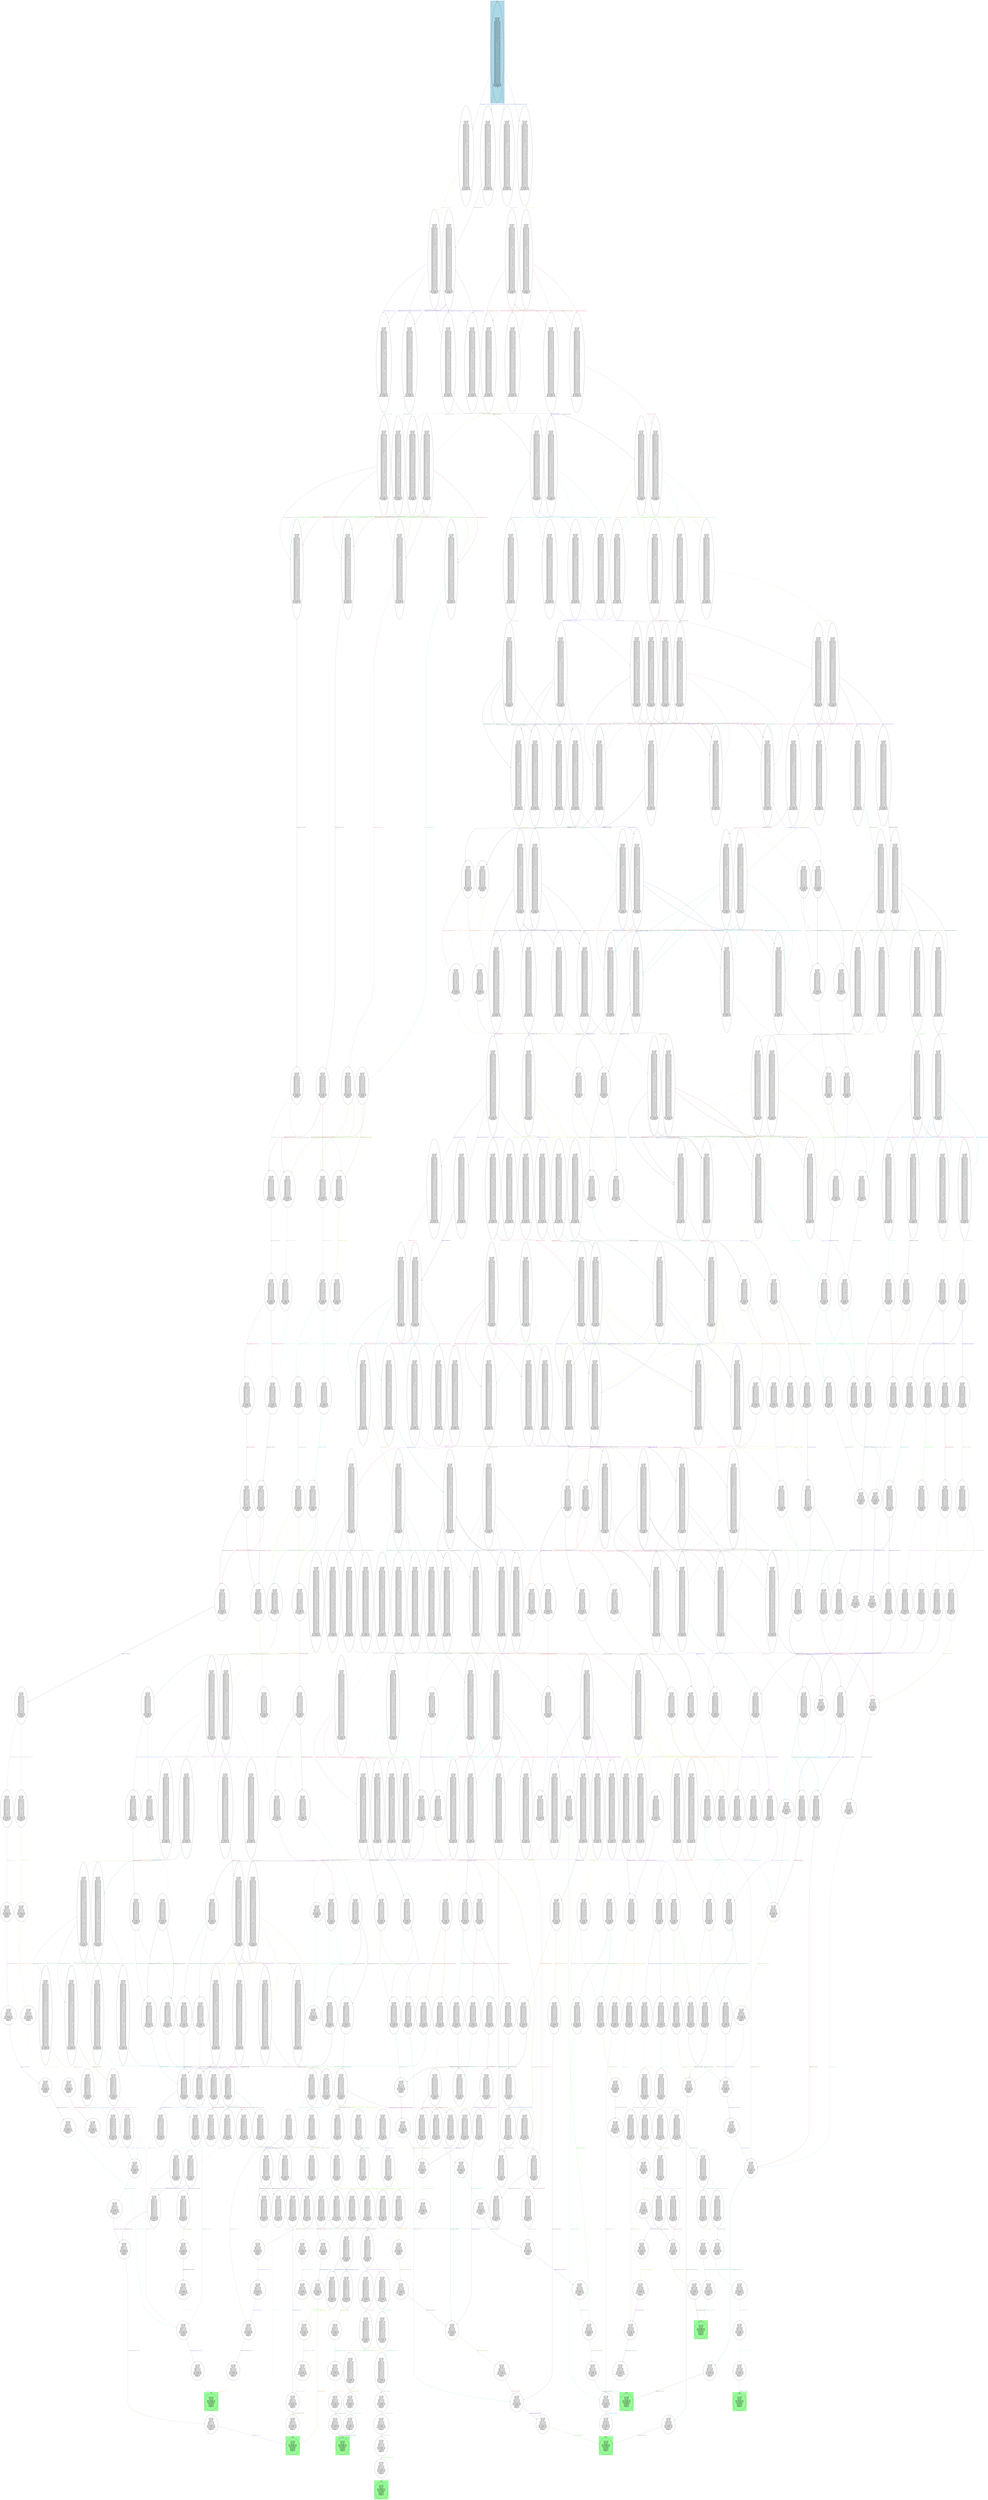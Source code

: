digraph G {
0 [label="{ (at a0 c03),
(at a1 c02),
(at a2 c01),
(des w0),
(ind a0 w0 w2),
(ind a0 w0 w4),
(ind a0 w0 w6),
(ind a0 w1 w3),
(ind a0 w1 w5),
(ind a0 w1 w7),
(ind a0 w2 w0),
(ind a0 w2 w4),
(ind a0 w2 w6),
(ind a0 w3 w1),
(ind a0 w3 w5),
(ind a0 w3 w7),
(ind a0 w4 w0),
(ind a0 w4 w2),
(ind a0 w4 w6),
(ind a0 w5 w1),
(ind a0 w5 w3),
(ind a0 w5 w7),
(ind a0 w6 w0),
(ind a0 w6 w2),
(ind a0 w6 w4),
(ind a0 w7 w1),
(ind a0 w7 w3),
(ind a0 w7 w5),
(ind a1 w0 w1),
(ind a1 w0 w4),
(ind a1 w0 w5),
(ind a1 w1 w0),
(ind a1 w1 w4),
(ind a1 w1 w5),
(ind a1 w2 w3),
(ind a1 w2 w6),
(ind a1 w2 w7),
(ind a1 w3 w2),
(ind a1 w3 w6),
(ind a1 w3 w7),
(ind a1 w4 w0),
(ind a1 w4 w1),
(ind a1 w4 w5),
(ind a1 w5 w0),
(ind a1 w5 w1),
(ind a1 w5 w4),
(ind a1 w6 w2),
(ind a1 w6 w3),
(ind a1 w6 w7),
(ind a1 w7 w2),
(ind a1 w7 w3),
(ind a1 w7 w6),
(ind a2 w0 w1),
(ind a2 w0 w2),
(ind a2 w0 w3),
(ind a2 w1 w0),
(ind a2 w1 w2),
(ind a2 w1 w3),
(ind a2 w2 w0),
(ind a2 w2 w1),
(ind a2 w2 w3),
(ind a2 w3 w0),
(ind a2 w3 w1),
(ind a2 w3 w2),
(ind a2 w4 w5),
(ind a2 w4 w6),
(ind a2 w4 w7),
(ind a2 w5 w4),
(ind a2 w5 w6),
(ind a2 w5 w7),
(ind a2 w6 w4),
(ind a2 w6 w5),
(ind a2 w6 w7),
(ind a2 w7 w4),
(ind a2 w7 w5),
(ind a2 w7 w6),
(new-axiom@0 c01),
(new-axiom@0 c02),
(new-axiom@0 c03),
(next-choose),
 }"];
1 [label="{ (at a0 c03),
(at a1 c02),
(at a2 c01),
(des w4),
(ind a0 w0 w2),
(ind a0 w0 w4),
(ind a0 w0 w6),
(ind a0 w1 w3),
(ind a0 w1 w5),
(ind a0 w1 w7),
(ind a0 w2 w0),
(ind a0 w2 w4),
(ind a0 w2 w6),
(ind a0 w3 w1),
(ind a0 w3 w5),
(ind a0 w3 w7),
(ind a0 w4 w0),
(ind a0 w4 w2),
(ind a0 w4 w6),
(ind a0 w5 w1),
(ind a0 w5 w3),
(ind a0 w5 w7),
(ind a0 w6 w0),
(ind a0 w6 w2),
(ind a0 w6 w4),
(ind a0 w7 w1),
(ind a0 w7 w3),
(ind a0 w7 w5),
(ind a1 w0 w1),
(ind a1 w0 w4),
(ind a1 w0 w5),
(ind a1 w1 w0),
(ind a1 w1 w4),
(ind a1 w1 w5),
(ind a1 w2 w3),
(ind a1 w2 w6),
(ind a1 w2 w7),
(ind a1 w3 w2),
(ind a1 w3 w6),
(ind a1 w3 w7),
(ind a1 w4 w0),
(ind a1 w4 w1),
(ind a1 w4 w5),
(ind a1 w5 w0),
(ind a1 w5 w1),
(ind a1 w5 w4),
(ind a1 w6 w2),
(ind a1 w6 w3),
(ind a1 w6 w7),
(ind a1 w7 w2),
(ind a1 w7 w3),
(ind a1 w7 w6),
(ind a2 w0 w1),
(ind a2 w0 w2),
(ind a2 w0 w3),
(ind a2 w1 w0),
(ind a2 w1 w2),
(ind a2 w1 w3),
(ind a2 w2 w0),
(ind a2 w2 w1),
(ind a2 w2 w3),
(ind a2 w3 w0),
(ind a2 w3 w1),
(ind a2 w3 w2),
(ind a2 w4 w5),
(ind a2 w4 w6),
(ind a2 w4 w7),
(ind a2 w5 w4),
(ind a2 w5 w6),
(ind a2 w5 w7),
(ind a2 w6 w4),
(ind a2 w6 w5),
(ind a2 w6 w7),
(ind a2 w7 w4),
(ind a2 w7 w5),
(ind a2 w7 w6),
(new-axiom@0 c01),
(new-axiom@0 c02),
(new-axiom@0 c03),
(next-move a1 c02 x02),
 }"];
2 [label="{ (at a0 c03),
(at a1 c02),
(at a2 c01),
(des w5),
(ind a0 w0 w2),
(ind a0 w0 w4),
(ind a0 w0 w6),
(ind a0 w1 w3),
(ind a0 w1 w5),
(ind a0 w1 w7),
(ind a0 w2 w0),
(ind a0 w2 w4),
(ind a0 w2 w6),
(ind a0 w3 w1),
(ind a0 w3 w5),
(ind a0 w3 w7),
(ind a0 w4 w0),
(ind a0 w4 w2),
(ind a0 w4 w6),
(ind a0 w5 w1),
(ind a0 w5 w3),
(ind a0 w5 w7),
(ind a0 w6 w0),
(ind a0 w6 w2),
(ind a0 w6 w4),
(ind a0 w7 w1),
(ind a0 w7 w3),
(ind a0 w7 w5),
(ind a1 w0 w1),
(ind a1 w0 w4),
(ind a1 w0 w5),
(ind a1 w1 w0),
(ind a1 w1 w4),
(ind a1 w1 w5),
(ind a1 w2 w3),
(ind a1 w2 w6),
(ind a1 w2 w7),
(ind a1 w3 w2),
(ind a1 w3 w6),
(ind a1 w3 w7),
(ind a1 w4 w0),
(ind a1 w4 w1),
(ind a1 w4 w5),
(ind a1 w5 w0),
(ind a1 w5 w1),
(ind a1 w5 w4),
(ind a1 w6 w2),
(ind a1 w6 w3),
(ind a1 w6 w7),
(ind a1 w7 w2),
(ind a1 w7 w3),
(ind a1 w7 w6),
(ind a2 w0 w1),
(ind a2 w0 w2),
(ind a2 w0 w3),
(ind a2 w1 w0),
(ind a2 w1 w2),
(ind a2 w1 w3),
(ind a2 w2 w0),
(ind a2 w2 w1),
(ind a2 w2 w3),
(ind a2 w3 w0),
(ind a2 w3 w1),
(ind a2 w3 w2),
(ind a2 w4 w5),
(ind a2 w4 w6),
(ind a2 w4 w7),
(ind a2 w5 w4),
(ind a2 w5 w6),
(ind a2 w5 w7),
(ind a2 w6 w4),
(ind a2 w6 w5),
(ind a2 w6 w7),
(ind a2 w7 w4),
(ind a2 w7 w5),
(ind a2 w7 w6),
(new-axiom@0 c01),
(new-axiom@0 c02),
(new-axiom@0 c03),
(next-move a1 c02 x02),
 }"];
3 [label="{ (at a0 c03),
(at a1 c02),
(at a2 c01),
(des w0),
(ind a0 w0 w2),
(ind a0 w0 w4),
(ind a0 w0 w6),
(ind a0 w1 w3),
(ind a0 w1 w5),
(ind a0 w1 w7),
(ind a0 w2 w0),
(ind a0 w2 w4),
(ind a0 w2 w6),
(ind a0 w3 w1),
(ind a0 w3 w5),
(ind a0 w3 w7),
(ind a0 w4 w0),
(ind a0 w4 w2),
(ind a0 w4 w6),
(ind a0 w5 w1),
(ind a0 w5 w3),
(ind a0 w5 w7),
(ind a0 w6 w0),
(ind a0 w6 w2),
(ind a0 w6 w4),
(ind a0 w7 w1),
(ind a0 w7 w3),
(ind a0 w7 w5),
(ind a1 w0 w1),
(ind a1 w0 w4),
(ind a1 w0 w5),
(ind a1 w1 w0),
(ind a1 w1 w4),
(ind a1 w1 w5),
(ind a1 w2 w3),
(ind a1 w2 w6),
(ind a1 w2 w7),
(ind a1 w3 w2),
(ind a1 w3 w6),
(ind a1 w3 w7),
(ind a1 w4 w0),
(ind a1 w4 w1),
(ind a1 w4 w5),
(ind a1 w5 w0),
(ind a1 w5 w1),
(ind a1 w5 w4),
(ind a1 w6 w2),
(ind a1 w6 w3),
(ind a1 w6 w7),
(ind a1 w7 w2),
(ind a1 w7 w3),
(ind a1 w7 w6),
(ind a2 w0 w1),
(ind a2 w0 w2),
(ind a2 w0 w3),
(ind a2 w1 w0),
(ind a2 w1 w2),
(ind a2 w1 w3),
(ind a2 w2 w0),
(ind a2 w2 w1),
(ind a2 w2 w3),
(ind a2 w3 w0),
(ind a2 w3 w1),
(ind a2 w3 w2),
(ind a2 w4 w5),
(ind a2 w4 w6),
(ind a2 w4 w7),
(ind a2 w5 w4),
(ind a2 w5 w6),
(ind a2 w5 w7),
(ind a2 w6 w4),
(ind a2 w6 w5),
(ind a2 w6 w7),
(ind a2 w7 w4),
(ind a2 w7 w5),
(ind a2 w7 w6),
(new-axiom@0 c01),
(new-axiom@0 c02),
(new-axiom@0 c03),
(next-move a1 c02 x02),
 }"];
4 [label="{ (at a0 c03),
(at a1 c02),
(at a2 c01),
(des w1),
(ind a0 w0 w2),
(ind a0 w0 w4),
(ind a0 w0 w6),
(ind a0 w1 w3),
(ind a0 w1 w5),
(ind a0 w1 w7),
(ind a0 w2 w0),
(ind a0 w2 w4),
(ind a0 w2 w6),
(ind a0 w3 w1),
(ind a0 w3 w5),
(ind a0 w3 w7),
(ind a0 w4 w0),
(ind a0 w4 w2),
(ind a0 w4 w6),
(ind a0 w5 w1),
(ind a0 w5 w3),
(ind a0 w5 w7),
(ind a0 w6 w0),
(ind a0 w6 w2),
(ind a0 w6 w4),
(ind a0 w7 w1),
(ind a0 w7 w3),
(ind a0 w7 w5),
(ind a1 w0 w1),
(ind a1 w0 w4),
(ind a1 w0 w5),
(ind a1 w1 w0),
(ind a1 w1 w4),
(ind a1 w1 w5),
(ind a1 w2 w3),
(ind a1 w2 w6),
(ind a1 w2 w7),
(ind a1 w3 w2),
(ind a1 w3 w6),
(ind a1 w3 w7),
(ind a1 w4 w0),
(ind a1 w4 w1),
(ind a1 w4 w5),
(ind a1 w5 w0),
(ind a1 w5 w1),
(ind a1 w5 w4),
(ind a1 w6 w2),
(ind a1 w6 w3),
(ind a1 w6 w7),
(ind a1 w7 w2),
(ind a1 w7 w3),
(ind a1 w7 w6),
(ind a2 w0 w1),
(ind a2 w0 w2),
(ind a2 w0 w3),
(ind a2 w1 w0),
(ind a2 w1 w2),
(ind a2 w1 w3),
(ind a2 w2 w0),
(ind a2 w2 w1),
(ind a2 w2 w3),
(ind a2 w3 w0),
(ind a2 w3 w1),
(ind a2 w3 w2),
(ind a2 w4 w5),
(ind a2 w4 w6),
(ind a2 w4 w7),
(ind a2 w5 w4),
(ind a2 w5 w6),
(ind a2 w5 w7),
(ind a2 w6 w4),
(ind a2 w6 w5),
(ind a2 w6 w7),
(ind a2 w7 w4),
(ind a2 w7 w5),
(ind a2 w7 w6),
(new-axiom@0 c01),
(new-axiom@0 c02),
(new-axiom@0 c03),
(next-move a1 c02 x02),
 }"];
5 [label="{ (at a0 c03),
(at a1 x02),
(at a2 c01),
(des w4),
(ind a0 w0 w2),
(ind a0 w0 w4),
(ind a0 w0 w6),
(ind a0 w1 w3),
(ind a0 w1 w5),
(ind a0 w1 w7),
(ind a0 w2 w0),
(ind a0 w2 w4),
(ind a0 w2 w6),
(ind a0 w3 w1),
(ind a0 w3 w5),
(ind a0 w3 w7),
(ind a0 w4 w0),
(ind a0 w4 w2),
(ind a0 w4 w6),
(ind a0 w5 w1),
(ind a0 w5 w3),
(ind a0 w5 w7),
(ind a0 w6 w0),
(ind a0 w6 w2),
(ind a0 w6 w4),
(ind a0 w7 w1),
(ind a0 w7 w3),
(ind a0 w7 w5),
(ind a1 w0 w1),
(ind a1 w0 w4),
(ind a1 w0 w5),
(ind a1 w1 w0),
(ind a1 w1 w4),
(ind a1 w1 w5),
(ind a1 w2 w3),
(ind a1 w2 w6),
(ind a1 w2 w7),
(ind a1 w3 w2),
(ind a1 w3 w6),
(ind a1 w3 w7),
(ind a1 w4 w0),
(ind a1 w4 w1),
(ind a1 w4 w5),
(ind a1 w5 w0),
(ind a1 w5 w1),
(ind a1 w5 w4),
(ind a1 w6 w2),
(ind a1 w6 w3),
(ind a1 w6 w7),
(ind a1 w7 w2),
(ind a1 w7 w3),
(ind a1 w7 w6),
(ind a2 w0 w1),
(ind a2 w0 w2),
(ind a2 w0 w3),
(ind a2 w1 w0),
(ind a2 w1 w2),
(ind a2 w1 w3),
(ind a2 w2 w0),
(ind a2 w2 w1),
(ind a2 w2 w3),
(ind a2 w3 w0),
(ind a2 w3 w1),
(ind a2 w3 w2),
(ind a2 w4 w5),
(ind a2 w4 w6),
(ind a2 w4 w7),
(ind a2 w5 w4),
(ind a2 w5 w6),
(ind a2 w5 w7),
(ind a2 w6 w4),
(ind a2 w6 w5),
(ind a2 w6 w7),
(ind a2 w7 w4),
(ind a2 w7 w5),
(ind a2 w7 w6),
(new-axiom@0 c01),
(new-axiom@0 c03),
(new-axiom@0 x02),
(next-choose),
 }"];
6 [label="{ (at a0 c03),
(at a1 x02),
(at a2 c01),
(des w5),
(ind a0 w0 w2),
(ind a0 w0 w4),
(ind a0 w0 w6),
(ind a0 w1 w3),
(ind a0 w1 w5),
(ind a0 w1 w7),
(ind a0 w2 w0),
(ind a0 w2 w4),
(ind a0 w2 w6),
(ind a0 w3 w1),
(ind a0 w3 w5),
(ind a0 w3 w7),
(ind a0 w4 w0),
(ind a0 w4 w2),
(ind a0 w4 w6),
(ind a0 w5 w1),
(ind a0 w5 w3),
(ind a0 w5 w7),
(ind a0 w6 w0),
(ind a0 w6 w2),
(ind a0 w6 w4),
(ind a0 w7 w1),
(ind a0 w7 w3),
(ind a0 w7 w5),
(ind a1 w0 w1),
(ind a1 w0 w4),
(ind a1 w0 w5),
(ind a1 w1 w0),
(ind a1 w1 w4),
(ind a1 w1 w5),
(ind a1 w2 w3),
(ind a1 w2 w6),
(ind a1 w2 w7),
(ind a1 w3 w2),
(ind a1 w3 w6),
(ind a1 w3 w7),
(ind a1 w4 w0),
(ind a1 w4 w1),
(ind a1 w4 w5),
(ind a1 w5 w0),
(ind a1 w5 w1),
(ind a1 w5 w4),
(ind a1 w6 w2),
(ind a1 w6 w3),
(ind a1 w6 w7),
(ind a1 w7 w2),
(ind a1 w7 w3),
(ind a1 w7 w6),
(ind a2 w0 w1),
(ind a2 w0 w2),
(ind a2 w0 w3),
(ind a2 w1 w0),
(ind a2 w1 w2),
(ind a2 w1 w3),
(ind a2 w2 w0),
(ind a2 w2 w1),
(ind a2 w2 w3),
(ind a2 w3 w0),
(ind a2 w3 w1),
(ind a2 w3 w2),
(ind a2 w4 w5),
(ind a2 w4 w6),
(ind a2 w4 w7),
(ind a2 w5 w4),
(ind a2 w5 w6),
(ind a2 w5 w7),
(ind a2 w6 w4),
(ind a2 w6 w5),
(ind a2 w6 w7),
(ind a2 w7 w4),
(ind a2 w7 w5),
(ind a2 w7 w6),
(new-axiom@0 c01),
(new-axiom@0 c03),
(new-axiom@0 x02),
(next-choose),
 }"];
7 [label="{ (at a0 c03),
(at a1 x02),
(at a2 c01),
(des w0),
(ind a0 w0 w2),
(ind a0 w0 w4),
(ind a0 w0 w6),
(ind a0 w1 w3),
(ind a0 w1 w5),
(ind a0 w1 w7),
(ind a0 w2 w0),
(ind a0 w2 w4),
(ind a0 w2 w6),
(ind a0 w3 w1),
(ind a0 w3 w5),
(ind a0 w3 w7),
(ind a0 w4 w0),
(ind a0 w4 w2),
(ind a0 w4 w6),
(ind a0 w5 w1),
(ind a0 w5 w3),
(ind a0 w5 w7),
(ind a0 w6 w0),
(ind a0 w6 w2),
(ind a0 w6 w4),
(ind a0 w7 w1),
(ind a0 w7 w3),
(ind a0 w7 w5),
(ind a1 w0 w1),
(ind a1 w0 w4),
(ind a1 w0 w5),
(ind a1 w1 w0),
(ind a1 w1 w4),
(ind a1 w1 w5),
(ind a1 w2 w3),
(ind a1 w2 w6),
(ind a1 w2 w7),
(ind a1 w3 w2),
(ind a1 w3 w6),
(ind a1 w3 w7),
(ind a1 w4 w0),
(ind a1 w4 w1),
(ind a1 w4 w5),
(ind a1 w5 w0),
(ind a1 w5 w1),
(ind a1 w5 w4),
(ind a1 w6 w2),
(ind a1 w6 w3),
(ind a1 w6 w7),
(ind a1 w7 w2),
(ind a1 w7 w3),
(ind a1 w7 w6),
(ind a2 w0 w1),
(ind a2 w0 w2),
(ind a2 w0 w3),
(ind a2 w1 w0),
(ind a2 w1 w2),
(ind a2 w1 w3),
(ind a2 w2 w0),
(ind a2 w2 w1),
(ind a2 w2 w3),
(ind a2 w3 w0),
(ind a2 w3 w1),
(ind a2 w3 w2),
(ind a2 w4 w5),
(ind a2 w4 w6),
(ind a2 w4 w7),
(ind a2 w5 w4),
(ind a2 w5 w6),
(ind a2 w5 w7),
(ind a2 w6 w4),
(ind a2 w6 w5),
(ind a2 w6 w7),
(ind a2 w7 w4),
(ind a2 w7 w5),
(ind a2 w7 w6),
(new-axiom@0 c01),
(new-axiom@0 c03),
(new-axiom@0 x02),
(next-choose),
 }"];
8 [label="{ (at a0 c03),
(at a1 x02),
(at a2 c01),
(des w1),
(ind a0 w0 w2),
(ind a0 w0 w4),
(ind a0 w0 w6),
(ind a0 w1 w3),
(ind a0 w1 w5),
(ind a0 w1 w7),
(ind a0 w2 w0),
(ind a0 w2 w4),
(ind a0 w2 w6),
(ind a0 w3 w1),
(ind a0 w3 w5),
(ind a0 w3 w7),
(ind a0 w4 w0),
(ind a0 w4 w2),
(ind a0 w4 w6),
(ind a0 w5 w1),
(ind a0 w5 w3),
(ind a0 w5 w7),
(ind a0 w6 w0),
(ind a0 w6 w2),
(ind a0 w6 w4),
(ind a0 w7 w1),
(ind a0 w7 w3),
(ind a0 w7 w5),
(ind a1 w0 w1),
(ind a1 w0 w4),
(ind a1 w0 w5),
(ind a1 w1 w0),
(ind a1 w1 w4),
(ind a1 w1 w5),
(ind a1 w2 w3),
(ind a1 w2 w6),
(ind a1 w2 w7),
(ind a1 w3 w2),
(ind a1 w3 w6),
(ind a1 w3 w7),
(ind a1 w4 w0),
(ind a1 w4 w1),
(ind a1 w4 w5),
(ind a1 w5 w0),
(ind a1 w5 w1),
(ind a1 w5 w4),
(ind a1 w6 w2),
(ind a1 w6 w3),
(ind a1 w6 w7),
(ind a1 w7 w2),
(ind a1 w7 w3),
(ind a1 w7 w6),
(ind a2 w0 w1),
(ind a2 w0 w2),
(ind a2 w0 w3),
(ind a2 w1 w0),
(ind a2 w1 w2),
(ind a2 w1 w3),
(ind a2 w2 w0),
(ind a2 w2 w1),
(ind a2 w2 w3),
(ind a2 w3 w0),
(ind a2 w3 w1),
(ind a2 w3 w2),
(ind a2 w4 w5),
(ind a2 w4 w6),
(ind a2 w4 w7),
(ind a2 w5 w4),
(ind a2 w5 w6),
(ind a2 w5 w7),
(ind a2 w6 w4),
(ind a2 w6 w5),
(ind a2 w6 w7),
(ind a2 w7 w4),
(ind a2 w7 w5),
(ind a2 w7 w6),
(new-axiom@0 c01),
(new-axiom@0 c03),
(new-axiom@0 x02),
(next-choose),
 }"];
9 [label="{ (at a0 c03),
(at a1 x02),
(at a2 c01),
(des w4),
(ind a0 w0 w2),
(ind a0 w0 w4),
(ind a0 w0 w6),
(ind a0 w1 w3),
(ind a0 w1 w5),
(ind a0 w1 w7),
(ind a0 w2 w0),
(ind a0 w2 w4),
(ind a0 w2 w6),
(ind a0 w3 w1),
(ind a0 w3 w5),
(ind a0 w3 w7),
(ind a0 w4 w0),
(ind a0 w4 w2),
(ind a0 w4 w6),
(ind a0 w5 w1),
(ind a0 w5 w3),
(ind a0 w5 w7),
(ind a0 w6 w0),
(ind a0 w6 w2),
(ind a0 w6 w4),
(ind a0 w7 w1),
(ind a0 w7 w3),
(ind a0 w7 w5),
(ind a1 w0 w1),
(ind a1 w0 w4),
(ind a1 w0 w5),
(ind a1 w1 w0),
(ind a1 w1 w4),
(ind a1 w1 w5),
(ind a1 w2 w3),
(ind a1 w2 w6),
(ind a1 w2 w7),
(ind a1 w3 w2),
(ind a1 w3 w6),
(ind a1 w3 w7),
(ind a1 w4 w0),
(ind a1 w4 w1),
(ind a1 w4 w5),
(ind a1 w5 w0),
(ind a1 w5 w1),
(ind a1 w5 w4),
(ind a1 w6 w2),
(ind a1 w6 w3),
(ind a1 w6 w7),
(ind a1 w7 w2),
(ind a1 w7 w3),
(ind a1 w7 w6),
(ind a2 w0 w1),
(ind a2 w0 w2),
(ind a2 w0 w3),
(ind a2 w1 w0),
(ind a2 w1 w2),
(ind a2 w1 w3),
(ind a2 w2 w0),
(ind a2 w2 w1),
(ind a2 w2 w3),
(ind a2 w3 w0),
(ind a2 w3 w1),
(ind a2 w3 w2),
(ind a2 w4 w5),
(ind a2 w4 w6),
(ind a2 w4 w7),
(ind a2 w5 w4),
(ind a2 w5 w6),
(ind a2 w5 w7),
(ind a2 w6 w4),
(ind a2 w6 w5),
(ind a2 w6 w7),
(ind a2 w7 w4),
(ind a2 w7 w5),
(ind a2 w7 w6),
(new-axiom@0 c01),
(new-axiom@0 c03),
(new-axiom@0 x02),
(next-move a0 c03 c02),
 }"];
10 [label="{ (at a0 c03),
(at a1 x02),
(at a2 c01),
(des w0),
(ind a0 w0 w2),
(ind a0 w0 w4),
(ind a0 w0 w6),
(ind a0 w1 w3),
(ind a0 w1 w5),
(ind a0 w1 w7),
(ind a0 w2 w0),
(ind a0 w2 w4),
(ind a0 w2 w6),
(ind a0 w3 w1),
(ind a0 w3 w5),
(ind a0 w3 w7),
(ind a0 w4 w0),
(ind a0 w4 w2),
(ind a0 w4 w6),
(ind a0 w5 w1),
(ind a0 w5 w3),
(ind a0 w5 w7),
(ind a0 w6 w0),
(ind a0 w6 w2),
(ind a0 w6 w4),
(ind a0 w7 w1),
(ind a0 w7 w3),
(ind a0 w7 w5),
(ind a1 w0 w1),
(ind a1 w0 w4),
(ind a1 w0 w5),
(ind a1 w1 w0),
(ind a1 w1 w4),
(ind a1 w1 w5),
(ind a1 w2 w3),
(ind a1 w2 w6),
(ind a1 w2 w7),
(ind a1 w3 w2),
(ind a1 w3 w6),
(ind a1 w3 w7),
(ind a1 w4 w0),
(ind a1 w4 w1),
(ind a1 w4 w5),
(ind a1 w5 w0),
(ind a1 w5 w1),
(ind a1 w5 w4),
(ind a1 w6 w2),
(ind a1 w6 w3),
(ind a1 w6 w7),
(ind a1 w7 w2),
(ind a1 w7 w3),
(ind a1 w7 w6),
(ind a2 w0 w1),
(ind a2 w0 w2),
(ind a2 w0 w3),
(ind a2 w1 w0),
(ind a2 w1 w2),
(ind a2 w1 w3),
(ind a2 w2 w0),
(ind a2 w2 w1),
(ind a2 w2 w3),
(ind a2 w3 w0),
(ind a2 w3 w1),
(ind a2 w3 w2),
(ind a2 w4 w5),
(ind a2 w4 w6),
(ind a2 w4 w7),
(ind a2 w5 w4),
(ind a2 w5 w6),
(ind a2 w5 w7),
(ind a2 w6 w4),
(ind a2 w6 w5),
(ind a2 w6 w7),
(ind a2 w7 w4),
(ind a2 w7 w5),
(ind a2 w7 w6),
(new-axiom@0 c01),
(new-axiom@0 c03),
(new-axiom@0 x02),
(next-move a0 c03 c02),
 }"];
11 [label="{ (at a0 c03),
(at a1 x02),
(at a2 c01),
(des w6),
(ind a0 w0 w2),
(ind a0 w0 w4),
(ind a0 w0 w6),
(ind a0 w1 w3),
(ind a0 w1 w5),
(ind a0 w1 w7),
(ind a0 w2 w0),
(ind a0 w2 w4),
(ind a0 w2 w6),
(ind a0 w3 w1),
(ind a0 w3 w5),
(ind a0 w3 w7),
(ind a0 w4 w0),
(ind a0 w4 w2),
(ind a0 w4 w6),
(ind a0 w5 w1),
(ind a0 w5 w3),
(ind a0 w5 w7),
(ind a0 w6 w0),
(ind a0 w6 w2),
(ind a0 w6 w4),
(ind a0 w7 w1),
(ind a0 w7 w3),
(ind a0 w7 w5),
(ind a1 w0 w1),
(ind a1 w0 w4),
(ind a1 w0 w5),
(ind a1 w1 w0),
(ind a1 w1 w4),
(ind a1 w1 w5),
(ind a1 w2 w3),
(ind a1 w2 w6),
(ind a1 w2 w7),
(ind a1 w3 w2),
(ind a1 w3 w6),
(ind a1 w3 w7),
(ind a1 w4 w0),
(ind a1 w4 w1),
(ind a1 w4 w5),
(ind a1 w5 w0),
(ind a1 w5 w1),
(ind a1 w5 w4),
(ind a1 w6 w2),
(ind a1 w6 w3),
(ind a1 w6 w7),
(ind a1 w7 w2),
(ind a1 w7 w3),
(ind a1 w7 w6),
(ind a2 w0 w1),
(ind a2 w0 w2),
(ind a2 w0 w3),
(ind a2 w1 w0),
(ind a2 w1 w2),
(ind a2 w1 w3),
(ind a2 w2 w0),
(ind a2 w2 w1),
(ind a2 w2 w3),
(ind a2 w3 w0),
(ind a2 w3 w1),
(ind a2 w3 w2),
(ind a2 w4 w5),
(ind a2 w4 w6),
(ind a2 w4 w7),
(ind a2 w5 w4),
(ind a2 w5 w6),
(ind a2 w5 w7),
(ind a2 w6 w4),
(ind a2 w6 w5),
(ind a2 w6 w7),
(ind a2 w7 w4),
(ind a2 w7 w5),
(ind a2 w7 w6),
(new-axiom@0 c01),
(new-axiom@0 c03),
(new-axiom@0 x02),
(next-move a0 c03 c02),
 }"];
12 [label="{ (at a0 c03),
(at a1 x02),
(at a2 c01),
(des w2),
(ind a0 w0 w2),
(ind a0 w0 w4),
(ind a0 w0 w6),
(ind a0 w1 w3),
(ind a0 w1 w5),
(ind a0 w1 w7),
(ind a0 w2 w0),
(ind a0 w2 w4),
(ind a0 w2 w6),
(ind a0 w3 w1),
(ind a0 w3 w5),
(ind a0 w3 w7),
(ind a0 w4 w0),
(ind a0 w4 w2),
(ind a0 w4 w6),
(ind a0 w5 w1),
(ind a0 w5 w3),
(ind a0 w5 w7),
(ind a0 w6 w0),
(ind a0 w6 w2),
(ind a0 w6 w4),
(ind a0 w7 w1),
(ind a0 w7 w3),
(ind a0 w7 w5),
(ind a1 w0 w1),
(ind a1 w0 w4),
(ind a1 w0 w5),
(ind a1 w1 w0),
(ind a1 w1 w4),
(ind a1 w1 w5),
(ind a1 w2 w3),
(ind a1 w2 w6),
(ind a1 w2 w7),
(ind a1 w3 w2),
(ind a1 w3 w6),
(ind a1 w3 w7),
(ind a1 w4 w0),
(ind a1 w4 w1),
(ind a1 w4 w5),
(ind a1 w5 w0),
(ind a1 w5 w1),
(ind a1 w5 w4),
(ind a1 w6 w2),
(ind a1 w6 w3),
(ind a1 w6 w7),
(ind a1 w7 w2),
(ind a1 w7 w3),
(ind a1 w7 w6),
(ind a2 w0 w1),
(ind a2 w0 w2),
(ind a2 w0 w3),
(ind a2 w1 w0),
(ind a2 w1 w2),
(ind a2 w1 w3),
(ind a2 w2 w0),
(ind a2 w2 w1),
(ind a2 w2 w3),
(ind a2 w3 w0),
(ind a2 w3 w1),
(ind a2 w3 w2),
(ind a2 w4 w5),
(ind a2 w4 w6),
(ind a2 w4 w7),
(ind a2 w5 w4),
(ind a2 w5 w6),
(ind a2 w5 w7),
(ind a2 w6 w4),
(ind a2 w6 w5),
(ind a2 w6 w7),
(ind a2 w7 w4),
(ind a2 w7 w5),
(ind a2 w7 w6),
(new-axiom@0 c01),
(new-axiom@0 c03),
(new-axiom@0 x02),
(next-move a0 c03 c02),
 }"];
13 [label="{ (at a0 c03),
(at a1 x02),
(at a2 c01),
(des w7),
(ind a0 w0 w2),
(ind a0 w0 w4),
(ind a0 w0 w6),
(ind a0 w1 w3),
(ind a0 w1 w5),
(ind a0 w1 w7),
(ind a0 w2 w0),
(ind a0 w2 w4),
(ind a0 w2 w6),
(ind a0 w3 w1),
(ind a0 w3 w5),
(ind a0 w3 w7),
(ind a0 w4 w0),
(ind a0 w4 w2),
(ind a0 w4 w6),
(ind a0 w5 w1),
(ind a0 w5 w3),
(ind a0 w5 w7),
(ind a0 w6 w0),
(ind a0 w6 w2),
(ind a0 w6 w4),
(ind a0 w7 w1),
(ind a0 w7 w3),
(ind a0 w7 w5),
(ind a1 w0 w1),
(ind a1 w0 w4),
(ind a1 w0 w5),
(ind a1 w1 w0),
(ind a1 w1 w4),
(ind a1 w1 w5),
(ind a1 w2 w3),
(ind a1 w2 w6),
(ind a1 w2 w7),
(ind a1 w3 w2),
(ind a1 w3 w6),
(ind a1 w3 w7),
(ind a1 w4 w0),
(ind a1 w4 w1),
(ind a1 w4 w5),
(ind a1 w5 w0),
(ind a1 w5 w1),
(ind a1 w5 w4),
(ind a1 w6 w2),
(ind a1 w6 w3),
(ind a1 w6 w7),
(ind a1 w7 w2),
(ind a1 w7 w3),
(ind a1 w7 w6),
(ind a2 w0 w1),
(ind a2 w0 w2),
(ind a2 w0 w3),
(ind a2 w1 w0),
(ind a2 w1 w2),
(ind a2 w1 w3),
(ind a2 w2 w0),
(ind a2 w2 w1),
(ind a2 w2 w3),
(ind a2 w3 w0),
(ind a2 w3 w1),
(ind a2 w3 w2),
(ind a2 w4 w5),
(ind a2 w4 w6),
(ind a2 w4 w7),
(ind a2 w5 w4),
(ind a2 w5 w6),
(ind a2 w5 w7),
(ind a2 w6 w4),
(ind a2 w6 w5),
(ind a2 w6 w7),
(ind a2 w7 w4),
(ind a2 w7 w5),
(ind a2 w7 w6),
(new-axiom@0 c01),
(new-axiom@0 c03),
(new-axiom@0 x02),
(next-move a0 c03 c02),
 }"];
14 [label="{ (at a0 c03),
(at a1 x02),
(at a2 c01),
(des w3),
(ind a0 w0 w2),
(ind a0 w0 w4),
(ind a0 w0 w6),
(ind a0 w1 w3),
(ind a0 w1 w5),
(ind a0 w1 w7),
(ind a0 w2 w0),
(ind a0 w2 w4),
(ind a0 w2 w6),
(ind a0 w3 w1),
(ind a0 w3 w5),
(ind a0 w3 w7),
(ind a0 w4 w0),
(ind a0 w4 w2),
(ind a0 w4 w6),
(ind a0 w5 w1),
(ind a0 w5 w3),
(ind a0 w5 w7),
(ind a0 w6 w0),
(ind a0 w6 w2),
(ind a0 w6 w4),
(ind a0 w7 w1),
(ind a0 w7 w3),
(ind a0 w7 w5),
(ind a1 w0 w1),
(ind a1 w0 w4),
(ind a1 w0 w5),
(ind a1 w1 w0),
(ind a1 w1 w4),
(ind a1 w1 w5),
(ind a1 w2 w3),
(ind a1 w2 w6),
(ind a1 w2 w7),
(ind a1 w3 w2),
(ind a1 w3 w6),
(ind a1 w3 w7),
(ind a1 w4 w0),
(ind a1 w4 w1),
(ind a1 w4 w5),
(ind a1 w5 w0),
(ind a1 w5 w1),
(ind a1 w5 w4),
(ind a1 w6 w2),
(ind a1 w6 w3),
(ind a1 w6 w7),
(ind a1 w7 w2),
(ind a1 w7 w3),
(ind a1 w7 w6),
(ind a2 w0 w1),
(ind a2 w0 w2),
(ind a2 w0 w3),
(ind a2 w1 w0),
(ind a2 w1 w2),
(ind a2 w1 w3),
(ind a2 w2 w0),
(ind a2 w2 w1),
(ind a2 w2 w3),
(ind a2 w3 w0),
(ind a2 w3 w1),
(ind a2 w3 w2),
(ind a2 w4 w5),
(ind a2 w4 w6),
(ind a2 w4 w7),
(ind a2 w5 w4),
(ind a2 w5 w6),
(ind a2 w5 w7),
(ind a2 w6 w4),
(ind a2 w6 w5),
(ind a2 w6 w7),
(ind a2 w7 w4),
(ind a2 w7 w5),
(ind a2 w7 w6),
(new-axiom@0 c01),
(new-axiom@0 c03),
(new-axiom@0 x02),
(next-move a0 c03 c02),
 }"];
15 [label="{ (at a0 c03),
(at a1 x02),
(at a2 c01),
(des w5),
(ind a0 w0 w2),
(ind a0 w0 w4),
(ind a0 w0 w6),
(ind a0 w1 w3),
(ind a0 w1 w5),
(ind a0 w1 w7),
(ind a0 w2 w0),
(ind a0 w2 w4),
(ind a0 w2 w6),
(ind a0 w3 w1),
(ind a0 w3 w5),
(ind a0 w3 w7),
(ind a0 w4 w0),
(ind a0 w4 w2),
(ind a0 w4 w6),
(ind a0 w5 w1),
(ind a0 w5 w3),
(ind a0 w5 w7),
(ind a0 w6 w0),
(ind a0 w6 w2),
(ind a0 w6 w4),
(ind a0 w7 w1),
(ind a0 w7 w3),
(ind a0 w7 w5),
(ind a1 w0 w1),
(ind a1 w0 w4),
(ind a1 w0 w5),
(ind a1 w1 w0),
(ind a1 w1 w4),
(ind a1 w1 w5),
(ind a1 w2 w3),
(ind a1 w2 w6),
(ind a1 w2 w7),
(ind a1 w3 w2),
(ind a1 w3 w6),
(ind a1 w3 w7),
(ind a1 w4 w0),
(ind a1 w4 w1),
(ind a1 w4 w5),
(ind a1 w5 w0),
(ind a1 w5 w1),
(ind a1 w5 w4),
(ind a1 w6 w2),
(ind a1 w6 w3),
(ind a1 w6 w7),
(ind a1 w7 w2),
(ind a1 w7 w3),
(ind a1 w7 w6),
(ind a2 w0 w1),
(ind a2 w0 w2),
(ind a2 w0 w3),
(ind a2 w1 w0),
(ind a2 w1 w2),
(ind a2 w1 w3),
(ind a2 w2 w0),
(ind a2 w2 w1),
(ind a2 w2 w3),
(ind a2 w3 w0),
(ind a2 w3 w1),
(ind a2 w3 w2),
(ind a2 w4 w5),
(ind a2 w4 w6),
(ind a2 w4 w7),
(ind a2 w5 w4),
(ind a2 w5 w6),
(ind a2 w5 w7),
(ind a2 w6 w4),
(ind a2 w6 w5),
(ind a2 w6 w7),
(ind a2 w7 w4),
(ind a2 w7 w5),
(ind a2 w7 w6),
(new-axiom@0 c01),
(new-axiom@0 c03),
(new-axiom@0 x02),
(next-move a0 c03 c02),
 }"];
16 [label="{ (at a0 c03),
(at a1 x02),
(at a2 c01),
(des w1),
(ind a0 w0 w2),
(ind a0 w0 w4),
(ind a0 w0 w6),
(ind a0 w1 w3),
(ind a0 w1 w5),
(ind a0 w1 w7),
(ind a0 w2 w0),
(ind a0 w2 w4),
(ind a0 w2 w6),
(ind a0 w3 w1),
(ind a0 w3 w5),
(ind a0 w3 w7),
(ind a0 w4 w0),
(ind a0 w4 w2),
(ind a0 w4 w6),
(ind a0 w5 w1),
(ind a0 w5 w3),
(ind a0 w5 w7),
(ind a0 w6 w0),
(ind a0 w6 w2),
(ind a0 w6 w4),
(ind a0 w7 w1),
(ind a0 w7 w3),
(ind a0 w7 w5),
(ind a1 w0 w1),
(ind a1 w0 w4),
(ind a1 w0 w5),
(ind a1 w1 w0),
(ind a1 w1 w4),
(ind a1 w1 w5),
(ind a1 w2 w3),
(ind a1 w2 w6),
(ind a1 w2 w7),
(ind a1 w3 w2),
(ind a1 w3 w6),
(ind a1 w3 w7),
(ind a1 w4 w0),
(ind a1 w4 w1),
(ind a1 w4 w5),
(ind a1 w5 w0),
(ind a1 w5 w1),
(ind a1 w5 w4),
(ind a1 w6 w2),
(ind a1 w6 w3),
(ind a1 w6 w7),
(ind a1 w7 w2),
(ind a1 w7 w3),
(ind a1 w7 w6),
(ind a2 w0 w1),
(ind a2 w0 w2),
(ind a2 w0 w3),
(ind a2 w1 w0),
(ind a2 w1 w2),
(ind a2 w1 w3),
(ind a2 w2 w0),
(ind a2 w2 w1),
(ind a2 w2 w3),
(ind a2 w3 w0),
(ind a2 w3 w1),
(ind a2 w3 w2),
(ind a2 w4 w5),
(ind a2 w4 w6),
(ind a2 w4 w7),
(ind a2 w5 w4),
(ind a2 w5 w6),
(ind a2 w5 w7),
(ind a2 w6 w4),
(ind a2 w6 w5),
(ind a2 w6 w7),
(ind a2 w7 w4),
(ind a2 w7 w5),
(ind a2 w7 w6),
(new-axiom@0 c01),
(new-axiom@0 c03),
(new-axiom@0 x02),
(next-move a0 c03 c02),
 }"];
17 [label="{ (at a0 c02),
(at a1 x02),
(at a2 c01),
(des w4),
(ind a0 w0 w2),
(ind a0 w0 w4),
(ind a0 w0 w6),
(ind a0 w1 w3),
(ind a0 w1 w5),
(ind a0 w1 w7),
(ind a0 w2 w0),
(ind a0 w2 w4),
(ind a0 w2 w6),
(ind a0 w3 w1),
(ind a0 w3 w5),
(ind a0 w3 w7),
(ind a0 w4 w0),
(ind a0 w4 w2),
(ind a0 w4 w6),
(ind a0 w5 w1),
(ind a0 w5 w3),
(ind a0 w5 w7),
(ind a0 w6 w0),
(ind a0 w6 w2),
(ind a0 w6 w4),
(ind a0 w7 w1),
(ind a0 w7 w3),
(ind a0 w7 w5),
(ind a1 w0 w1),
(ind a1 w0 w4),
(ind a1 w0 w5),
(ind a1 w1 w0),
(ind a1 w1 w4),
(ind a1 w1 w5),
(ind a1 w2 w3),
(ind a1 w2 w6),
(ind a1 w2 w7),
(ind a1 w3 w2),
(ind a1 w3 w6),
(ind a1 w3 w7),
(ind a1 w4 w0),
(ind a1 w4 w1),
(ind a1 w4 w5),
(ind a1 w5 w0),
(ind a1 w5 w1),
(ind a1 w5 w4),
(ind a1 w6 w2),
(ind a1 w6 w3),
(ind a1 w6 w7),
(ind a1 w7 w2),
(ind a1 w7 w3),
(ind a1 w7 w6),
(ind a2 w0 w1),
(ind a2 w0 w2),
(ind a2 w0 w3),
(ind a2 w1 w0),
(ind a2 w1 w2),
(ind a2 w1 w3),
(ind a2 w2 w0),
(ind a2 w2 w1),
(ind a2 w2 w3),
(ind a2 w3 w0),
(ind a2 w3 w1),
(ind a2 w3 w2),
(ind a2 w4 w5),
(ind a2 w4 w6),
(ind a2 w4 w7),
(ind a2 w5 w4),
(ind a2 w5 w6),
(ind a2 w5 w7),
(ind a2 w6 w4),
(ind a2 w6 w5),
(ind a2 w6 w7),
(ind a2 w7 w4),
(ind a2 w7 w5),
(ind a2 w7 w6),
(new-axiom@0 c01),
(new-axiom@0 c02),
(new-axiom@0 x02),
(next-choose),
 }"];
18 [label="{ (at a0 c02),
(at a1 x02),
(at a2 c01),
(des w0),
(ind a0 w0 w2),
(ind a0 w0 w4),
(ind a0 w0 w6),
(ind a0 w1 w3),
(ind a0 w1 w5),
(ind a0 w1 w7),
(ind a0 w2 w0),
(ind a0 w2 w4),
(ind a0 w2 w6),
(ind a0 w3 w1),
(ind a0 w3 w5),
(ind a0 w3 w7),
(ind a0 w4 w0),
(ind a0 w4 w2),
(ind a0 w4 w6),
(ind a0 w5 w1),
(ind a0 w5 w3),
(ind a0 w5 w7),
(ind a0 w6 w0),
(ind a0 w6 w2),
(ind a0 w6 w4),
(ind a0 w7 w1),
(ind a0 w7 w3),
(ind a0 w7 w5),
(ind a1 w0 w1),
(ind a1 w0 w4),
(ind a1 w0 w5),
(ind a1 w1 w0),
(ind a1 w1 w4),
(ind a1 w1 w5),
(ind a1 w2 w3),
(ind a1 w2 w6),
(ind a1 w2 w7),
(ind a1 w3 w2),
(ind a1 w3 w6),
(ind a1 w3 w7),
(ind a1 w4 w0),
(ind a1 w4 w1),
(ind a1 w4 w5),
(ind a1 w5 w0),
(ind a1 w5 w1),
(ind a1 w5 w4),
(ind a1 w6 w2),
(ind a1 w6 w3),
(ind a1 w6 w7),
(ind a1 w7 w2),
(ind a1 w7 w3),
(ind a1 w7 w6),
(ind a2 w0 w1),
(ind a2 w0 w2),
(ind a2 w0 w3),
(ind a2 w1 w0),
(ind a2 w1 w2),
(ind a2 w1 w3),
(ind a2 w2 w0),
(ind a2 w2 w1),
(ind a2 w2 w3),
(ind a2 w3 w0),
(ind a2 w3 w1),
(ind a2 w3 w2),
(ind a2 w4 w5),
(ind a2 w4 w6),
(ind a2 w4 w7),
(ind a2 w5 w4),
(ind a2 w5 w6),
(ind a2 w5 w7),
(ind a2 w6 w4),
(ind a2 w6 w5),
(ind a2 w6 w7),
(ind a2 w7 w4),
(ind a2 w7 w5),
(ind a2 w7 w6),
(new-axiom@0 c01),
(new-axiom@0 c02),
(new-axiom@0 x02),
(next-choose),
 }"];
19 [label="{ (at a0 c02),
(at a1 x02),
(at a2 c01),
(des w6),
(ind a0 w0 w2),
(ind a0 w0 w4),
(ind a0 w0 w6),
(ind a0 w1 w3),
(ind a0 w1 w5),
(ind a0 w1 w7),
(ind a0 w2 w0),
(ind a0 w2 w4),
(ind a0 w2 w6),
(ind a0 w3 w1),
(ind a0 w3 w5),
(ind a0 w3 w7),
(ind a0 w4 w0),
(ind a0 w4 w2),
(ind a0 w4 w6),
(ind a0 w5 w1),
(ind a0 w5 w3),
(ind a0 w5 w7),
(ind a0 w6 w0),
(ind a0 w6 w2),
(ind a0 w6 w4),
(ind a0 w7 w1),
(ind a0 w7 w3),
(ind a0 w7 w5),
(ind a1 w0 w1),
(ind a1 w0 w4),
(ind a1 w0 w5),
(ind a1 w1 w0),
(ind a1 w1 w4),
(ind a1 w1 w5),
(ind a1 w2 w3),
(ind a1 w2 w6),
(ind a1 w2 w7),
(ind a1 w3 w2),
(ind a1 w3 w6),
(ind a1 w3 w7),
(ind a1 w4 w0),
(ind a1 w4 w1),
(ind a1 w4 w5),
(ind a1 w5 w0),
(ind a1 w5 w1),
(ind a1 w5 w4),
(ind a1 w6 w2),
(ind a1 w6 w3),
(ind a1 w6 w7),
(ind a1 w7 w2),
(ind a1 w7 w3),
(ind a1 w7 w6),
(ind a2 w0 w1),
(ind a2 w0 w2),
(ind a2 w0 w3),
(ind a2 w1 w0),
(ind a2 w1 w2),
(ind a2 w1 w3),
(ind a2 w2 w0),
(ind a2 w2 w1),
(ind a2 w2 w3),
(ind a2 w3 w0),
(ind a2 w3 w1),
(ind a2 w3 w2),
(ind a2 w4 w5),
(ind a2 w4 w6),
(ind a2 w4 w7),
(ind a2 w5 w4),
(ind a2 w5 w6),
(ind a2 w5 w7),
(ind a2 w6 w4),
(ind a2 w6 w5),
(ind a2 w6 w7),
(ind a2 w7 w4),
(ind a2 w7 w5),
(ind a2 w7 w6),
(new-axiom@0 c01),
(new-axiom@0 c02),
(new-axiom@0 x02),
(next-choose),
 }"];
20 [label="{ (at a0 c02),
(at a1 x02),
(at a2 c01),
(des w2),
(ind a0 w0 w2),
(ind a0 w0 w4),
(ind a0 w0 w6),
(ind a0 w1 w3),
(ind a0 w1 w5),
(ind a0 w1 w7),
(ind a0 w2 w0),
(ind a0 w2 w4),
(ind a0 w2 w6),
(ind a0 w3 w1),
(ind a0 w3 w5),
(ind a0 w3 w7),
(ind a0 w4 w0),
(ind a0 w4 w2),
(ind a0 w4 w6),
(ind a0 w5 w1),
(ind a0 w5 w3),
(ind a0 w5 w7),
(ind a0 w6 w0),
(ind a0 w6 w2),
(ind a0 w6 w4),
(ind a0 w7 w1),
(ind a0 w7 w3),
(ind a0 w7 w5),
(ind a1 w0 w1),
(ind a1 w0 w4),
(ind a1 w0 w5),
(ind a1 w1 w0),
(ind a1 w1 w4),
(ind a1 w1 w5),
(ind a1 w2 w3),
(ind a1 w2 w6),
(ind a1 w2 w7),
(ind a1 w3 w2),
(ind a1 w3 w6),
(ind a1 w3 w7),
(ind a1 w4 w0),
(ind a1 w4 w1),
(ind a1 w4 w5),
(ind a1 w5 w0),
(ind a1 w5 w1),
(ind a1 w5 w4),
(ind a1 w6 w2),
(ind a1 w6 w3),
(ind a1 w6 w7),
(ind a1 w7 w2),
(ind a1 w7 w3),
(ind a1 w7 w6),
(ind a2 w0 w1),
(ind a2 w0 w2),
(ind a2 w0 w3),
(ind a2 w1 w0),
(ind a2 w1 w2),
(ind a2 w1 w3),
(ind a2 w2 w0),
(ind a2 w2 w1),
(ind a2 w2 w3),
(ind a2 w3 w0),
(ind a2 w3 w1),
(ind a2 w3 w2),
(ind a2 w4 w5),
(ind a2 w4 w6),
(ind a2 w4 w7),
(ind a2 w5 w4),
(ind a2 w5 w6),
(ind a2 w5 w7),
(ind a2 w6 w4),
(ind a2 w6 w5),
(ind a2 w6 w7),
(ind a2 w7 w4),
(ind a2 w7 w5),
(ind a2 w7 w6),
(new-axiom@0 c01),
(new-axiom@0 c02),
(new-axiom@0 x02),
(next-choose),
 }"];
21 [label="{ (at a0 c02),
(at a1 x02),
(at a2 c01),
(des w7),
(ind a0 w0 w2),
(ind a0 w0 w4),
(ind a0 w0 w6),
(ind a0 w1 w3),
(ind a0 w1 w5),
(ind a0 w1 w7),
(ind a0 w2 w0),
(ind a0 w2 w4),
(ind a0 w2 w6),
(ind a0 w3 w1),
(ind a0 w3 w5),
(ind a0 w3 w7),
(ind a0 w4 w0),
(ind a0 w4 w2),
(ind a0 w4 w6),
(ind a0 w5 w1),
(ind a0 w5 w3),
(ind a0 w5 w7),
(ind a0 w6 w0),
(ind a0 w6 w2),
(ind a0 w6 w4),
(ind a0 w7 w1),
(ind a0 w7 w3),
(ind a0 w7 w5),
(ind a1 w0 w1),
(ind a1 w0 w4),
(ind a1 w0 w5),
(ind a1 w1 w0),
(ind a1 w1 w4),
(ind a1 w1 w5),
(ind a1 w2 w3),
(ind a1 w2 w6),
(ind a1 w2 w7),
(ind a1 w3 w2),
(ind a1 w3 w6),
(ind a1 w3 w7),
(ind a1 w4 w0),
(ind a1 w4 w1),
(ind a1 w4 w5),
(ind a1 w5 w0),
(ind a1 w5 w1),
(ind a1 w5 w4),
(ind a1 w6 w2),
(ind a1 w6 w3),
(ind a1 w6 w7),
(ind a1 w7 w2),
(ind a1 w7 w3),
(ind a1 w7 w6),
(ind a2 w0 w1),
(ind a2 w0 w2),
(ind a2 w0 w3),
(ind a2 w1 w0),
(ind a2 w1 w2),
(ind a2 w1 w3),
(ind a2 w2 w0),
(ind a2 w2 w1),
(ind a2 w2 w3),
(ind a2 w3 w0),
(ind a2 w3 w1),
(ind a2 w3 w2),
(ind a2 w4 w5),
(ind a2 w4 w6),
(ind a2 w4 w7),
(ind a2 w5 w4),
(ind a2 w5 w6),
(ind a2 w5 w7),
(ind a2 w6 w4),
(ind a2 w6 w5),
(ind a2 w6 w7),
(ind a2 w7 w4),
(ind a2 w7 w5),
(ind a2 w7 w6),
(new-axiom@0 c01),
(new-axiom@0 c02),
(new-axiom@0 x02),
(next-choose),
 }"];
22 [label="{ (at a0 c02),
(at a1 x02),
(at a2 c01),
(des w3),
(ind a0 w0 w2),
(ind a0 w0 w4),
(ind a0 w0 w6),
(ind a0 w1 w3),
(ind a0 w1 w5),
(ind a0 w1 w7),
(ind a0 w2 w0),
(ind a0 w2 w4),
(ind a0 w2 w6),
(ind a0 w3 w1),
(ind a0 w3 w5),
(ind a0 w3 w7),
(ind a0 w4 w0),
(ind a0 w4 w2),
(ind a0 w4 w6),
(ind a0 w5 w1),
(ind a0 w5 w3),
(ind a0 w5 w7),
(ind a0 w6 w0),
(ind a0 w6 w2),
(ind a0 w6 w4),
(ind a0 w7 w1),
(ind a0 w7 w3),
(ind a0 w7 w5),
(ind a1 w0 w1),
(ind a1 w0 w4),
(ind a1 w0 w5),
(ind a1 w1 w0),
(ind a1 w1 w4),
(ind a1 w1 w5),
(ind a1 w2 w3),
(ind a1 w2 w6),
(ind a1 w2 w7),
(ind a1 w3 w2),
(ind a1 w3 w6),
(ind a1 w3 w7),
(ind a1 w4 w0),
(ind a1 w4 w1),
(ind a1 w4 w5),
(ind a1 w5 w0),
(ind a1 w5 w1),
(ind a1 w5 w4),
(ind a1 w6 w2),
(ind a1 w6 w3),
(ind a1 w6 w7),
(ind a1 w7 w2),
(ind a1 w7 w3),
(ind a1 w7 w6),
(ind a2 w0 w1),
(ind a2 w0 w2),
(ind a2 w0 w3),
(ind a2 w1 w0),
(ind a2 w1 w2),
(ind a2 w1 w3),
(ind a2 w2 w0),
(ind a2 w2 w1),
(ind a2 w2 w3),
(ind a2 w3 w0),
(ind a2 w3 w1),
(ind a2 w3 w2),
(ind a2 w4 w5),
(ind a2 w4 w6),
(ind a2 w4 w7),
(ind a2 w5 w4),
(ind a2 w5 w6),
(ind a2 w5 w7),
(ind a2 w6 w4),
(ind a2 w6 w5),
(ind a2 w6 w7),
(ind a2 w7 w4),
(ind a2 w7 w5),
(ind a2 w7 w6),
(new-axiom@0 c01),
(new-axiom@0 c02),
(new-axiom@0 x02),
(next-choose),
 }"];
23 [label="{ (at a0 c02),
(at a1 x02),
(at a2 c01),
(des w5),
(ind a0 w0 w2),
(ind a0 w0 w4),
(ind a0 w0 w6),
(ind a0 w1 w3),
(ind a0 w1 w5),
(ind a0 w1 w7),
(ind a0 w2 w0),
(ind a0 w2 w4),
(ind a0 w2 w6),
(ind a0 w3 w1),
(ind a0 w3 w5),
(ind a0 w3 w7),
(ind a0 w4 w0),
(ind a0 w4 w2),
(ind a0 w4 w6),
(ind a0 w5 w1),
(ind a0 w5 w3),
(ind a0 w5 w7),
(ind a0 w6 w0),
(ind a0 w6 w2),
(ind a0 w6 w4),
(ind a0 w7 w1),
(ind a0 w7 w3),
(ind a0 w7 w5),
(ind a1 w0 w1),
(ind a1 w0 w4),
(ind a1 w0 w5),
(ind a1 w1 w0),
(ind a1 w1 w4),
(ind a1 w1 w5),
(ind a1 w2 w3),
(ind a1 w2 w6),
(ind a1 w2 w7),
(ind a1 w3 w2),
(ind a1 w3 w6),
(ind a1 w3 w7),
(ind a1 w4 w0),
(ind a1 w4 w1),
(ind a1 w4 w5),
(ind a1 w5 w0),
(ind a1 w5 w1),
(ind a1 w5 w4),
(ind a1 w6 w2),
(ind a1 w6 w3),
(ind a1 w6 w7),
(ind a1 w7 w2),
(ind a1 w7 w3),
(ind a1 w7 w6),
(ind a2 w0 w1),
(ind a2 w0 w2),
(ind a2 w0 w3),
(ind a2 w1 w0),
(ind a2 w1 w2),
(ind a2 w1 w3),
(ind a2 w2 w0),
(ind a2 w2 w1),
(ind a2 w2 w3),
(ind a2 w3 w0),
(ind a2 w3 w1),
(ind a2 w3 w2),
(ind a2 w4 w5),
(ind a2 w4 w6),
(ind a2 w4 w7),
(ind a2 w5 w4),
(ind a2 w5 w6),
(ind a2 w5 w7),
(ind a2 w6 w4),
(ind a2 w6 w5),
(ind a2 w6 w7),
(ind a2 w7 w4),
(ind a2 w7 w5),
(ind a2 w7 w6),
(new-axiom@0 c01),
(new-axiom@0 c02),
(new-axiom@0 x02),
(next-choose),
 }"];
24 [label="{ (at a0 c02),
(at a1 x02),
(at a2 c01),
(des w1),
(ind a0 w0 w2),
(ind a0 w0 w4),
(ind a0 w0 w6),
(ind a0 w1 w3),
(ind a0 w1 w5),
(ind a0 w1 w7),
(ind a0 w2 w0),
(ind a0 w2 w4),
(ind a0 w2 w6),
(ind a0 w3 w1),
(ind a0 w3 w5),
(ind a0 w3 w7),
(ind a0 w4 w0),
(ind a0 w4 w2),
(ind a0 w4 w6),
(ind a0 w5 w1),
(ind a0 w5 w3),
(ind a0 w5 w7),
(ind a0 w6 w0),
(ind a0 w6 w2),
(ind a0 w6 w4),
(ind a0 w7 w1),
(ind a0 w7 w3),
(ind a0 w7 w5),
(ind a1 w0 w1),
(ind a1 w0 w4),
(ind a1 w0 w5),
(ind a1 w1 w0),
(ind a1 w1 w4),
(ind a1 w1 w5),
(ind a1 w2 w3),
(ind a1 w2 w6),
(ind a1 w2 w7),
(ind a1 w3 w2),
(ind a1 w3 w6),
(ind a1 w3 w7),
(ind a1 w4 w0),
(ind a1 w4 w1),
(ind a1 w4 w5),
(ind a1 w5 w0),
(ind a1 w5 w1),
(ind a1 w5 w4),
(ind a1 w6 w2),
(ind a1 w6 w3),
(ind a1 w6 w7),
(ind a1 w7 w2),
(ind a1 w7 w3),
(ind a1 w7 w6),
(ind a2 w0 w1),
(ind a2 w0 w2),
(ind a2 w0 w3),
(ind a2 w1 w0),
(ind a2 w1 w2),
(ind a2 w1 w3),
(ind a2 w2 w0),
(ind a2 w2 w1),
(ind a2 w2 w3),
(ind a2 w3 w0),
(ind a2 w3 w1),
(ind a2 w3 w2),
(ind a2 w4 w5),
(ind a2 w4 w6),
(ind a2 w4 w7),
(ind a2 w5 w4),
(ind a2 w5 w6),
(ind a2 w5 w7),
(ind a2 w6 w4),
(ind a2 w6 w5),
(ind a2 w6 w7),
(ind a2 w7 w4),
(ind a2 w7 w5),
(ind a2 w7 w6),
(new-axiom@0 c01),
(new-axiom@0 c02),
(new-axiom@0 x02),
(next-choose),
 }"];
25 [label="{ (at a0 c02),
(at a1 x02),
(at a2 c01),
(des w4),
(ind a0 w0 w2),
(ind a0 w0 w4),
(ind a0 w0 w6),
(ind a0 w1 w3),
(ind a0 w1 w5),
(ind a0 w1 w7),
(ind a0 w2 w0),
(ind a0 w2 w4),
(ind a0 w2 w6),
(ind a0 w3 w1),
(ind a0 w3 w5),
(ind a0 w3 w7),
(ind a0 w4 w0),
(ind a0 w4 w2),
(ind a0 w4 w6),
(ind a0 w5 w1),
(ind a0 w5 w3),
(ind a0 w5 w7),
(ind a0 w6 w0),
(ind a0 w6 w2),
(ind a0 w6 w4),
(ind a0 w7 w1),
(ind a0 w7 w3),
(ind a0 w7 w5),
(ind a1 w0 w1),
(ind a1 w0 w4),
(ind a1 w0 w5),
(ind a1 w1 w0),
(ind a1 w1 w4),
(ind a1 w1 w5),
(ind a1 w2 w3),
(ind a1 w2 w6),
(ind a1 w2 w7),
(ind a1 w3 w2),
(ind a1 w3 w6),
(ind a1 w3 w7),
(ind a1 w4 w0),
(ind a1 w4 w1),
(ind a1 w4 w5),
(ind a1 w5 w0),
(ind a1 w5 w1),
(ind a1 w5 w4),
(ind a1 w6 w2),
(ind a1 w6 w3),
(ind a1 w6 w7),
(ind a1 w7 w2),
(ind a1 w7 w3),
(ind a1 w7 w6),
(ind a2 w0 w1),
(ind a2 w0 w2),
(ind a2 w0 w3),
(ind a2 w1 w0),
(ind a2 w1 w2),
(ind a2 w1 w3),
(ind a2 w2 w0),
(ind a2 w2 w1),
(ind a2 w2 w3),
(ind a2 w3 w0),
(ind a2 w3 w1),
(ind a2 w3 w2),
(ind a2 w4 w5),
(ind a2 w4 w6),
(ind a2 w4 w7),
(ind a2 w5 w4),
(ind a2 w5 w6),
(ind a2 w5 w7),
(ind a2 w6 w4),
(ind a2 w6 w5),
(ind a2 w6 w7),
(ind a2 w7 w4),
(ind a2 w7 w5),
(ind a2 w7 w6),
(new-axiom@0 c01),
(new-axiom@0 c02),
(new-axiom@0 x02),
(next-move a2 c01 x01),
 }"];
26 [label="{ (at a0 c02),
(at a1 x02),
(at a2 c01),
(des w5),
(ind a0 w0 w2),
(ind a0 w0 w4),
(ind a0 w0 w6),
(ind a0 w1 w3),
(ind a0 w1 w5),
(ind a0 w1 w7),
(ind a0 w2 w0),
(ind a0 w2 w4),
(ind a0 w2 w6),
(ind a0 w3 w1),
(ind a0 w3 w5),
(ind a0 w3 w7),
(ind a0 w4 w0),
(ind a0 w4 w2),
(ind a0 w4 w6),
(ind a0 w5 w1),
(ind a0 w5 w3),
(ind a0 w5 w7),
(ind a0 w6 w0),
(ind a0 w6 w2),
(ind a0 w6 w4),
(ind a0 w7 w1),
(ind a0 w7 w3),
(ind a0 w7 w5),
(ind a1 w0 w1),
(ind a1 w0 w4),
(ind a1 w0 w5),
(ind a1 w1 w0),
(ind a1 w1 w4),
(ind a1 w1 w5),
(ind a1 w2 w3),
(ind a1 w2 w6),
(ind a1 w2 w7),
(ind a1 w3 w2),
(ind a1 w3 w6),
(ind a1 w3 w7),
(ind a1 w4 w0),
(ind a1 w4 w1),
(ind a1 w4 w5),
(ind a1 w5 w0),
(ind a1 w5 w1),
(ind a1 w5 w4),
(ind a1 w6 w2),
(ind a1 w6 w3),
(ind a1 w6 w7),
(ind a1 w7 w2),
(ind a1 w7 w3),
(ind a1 w7 w6),
(ind a2 w0 w1),
(ind a2 w0 w2),
(ind a2 w0 w3),
(ind a2 w1 w0),
(ind a2 w1 w2),
(ind a2 w1 w3),
(ind a2 w2 w0),
(ind a2 w2 w1),
(ind a2 w2 w3),
(ind a2 w3 w0),
(ind a2 w3 w1),
(ind a2 w3 w2),
(ind a2 w4 w5),
(ind a2 w4 w6),
(ind a2 w4 w7),
(ind a2 w5 w4),
(ind a2 w5 w6),
(ind a2 w5 w7),
(ind a2 w6 w4),
(ind a2 w6 w5),
(ind a2 w6 w7),
(ind a2 w7 w4),
(ind a2 w7 w5),
(ind a2 w7 w6),
(new-axiom@0 c01),
(new-axiom@0 c02),
(new-axiom@0 x02),
(next-move a2 c01 x01),
 }"];
27 [label="{ (at a0 c02),
(at a1 x02),
(at a2 c01),
(des w6),
(ind a0 w0 w2),
(ind a0 w0 w4),
(ind a0 w0 w6),
(ind a0 w1 w3),
(ind a0 w1 w5),
(ind a0 w1 w7),
(ind a0 w2 w0),
(ind a0 w2 w4),
(ind a0 w2 w6),
(ind a0 w3 w1),
(ind a0 w3 w5),
(ind a0 w3 w7),
(ind a0 w4 w0),
(ind a0 w4 w2),
(ind a0 w4 w6),
(ind a0 w5 w1),
(ind a0 w5 w3),
(ind a0 w5 w7),
(ind a0 w6 w0),
(ind a0 w6 w2),
(ind a0 w6 w4),
(ind a0 w7 w1),
(ind a0 w7 w3),
(ind a0 w7 w5),
(ind a1 w0 w1),
(ind a1 w0 w4),
(ind a1 w0 w5),
(ind a1 w1 w0),
(ind a1 w1 w4),
(ind a1 w1 w5),
(ind a1 w2 w3),
(ind a1 w2 w6),
(ind a1 w2 w7),
(ind a1 w3 w2),
(ind a1 w3 w6),
(ind a1 w3 w7),
(ind a1 w4 w0),
(ind a1 w4 w1),
(ind a1 w4 w5),
(ind a1 w5 w0),
(ind a1 w5 w1),
(ind a1 w5 w4),
(ind a1 w6 w2),
(ind a1 w6 w3),
(ind a1 w6 w7),
(ind a1 w7 w2),
(ind a1 w7 w3),
(ind a1 w7 w6),
(ind a2 w0 w1),
(ind a2 w0 w2),
(ind a2 w0 w3),
(ind a2 w1 w0),
(ind a2 w1 w2),
(ind a2 w1 w3),
(ind a2 w2 w0),
(ind a2 w2 w1),
(ind a2 w2 w3),
(ind a2 w3 w0),
(ind a2 w3 w1),
(ind a2 w3 w2),
(ind a2 w4 w5),
(ind a2 w4 w6),
(ind a2 w4 w7),
(ind a2 w5 w4),
(ind a2 w5 w6),
(ind a2 w5 w7),
(ind a2 w6 w4),
(ind a2 w6 w5),
(ind a2 w6 w7),
(ind a2 w7 w4),
(ind a2 w7 w5),
(ind a2 w7 w6),
(new-axiom@0 c01),
(new-axiom@0 c02),
(new-axiom@0 x02),
(next-move a2 c01 x01),
 }"];
28 [label="{ (at a0 c02),
(at a1 x02),
(at a2 c01),
(des w7),
(ind a0 w0 w2),
(ind a0 w0 w4),
(ind a0 w0 w6),
(ind a0 w1 w3),
(ind a0 w1 w5),
(ind a0 w1 w7),
(ind a0 w2 w0),
(ind a0 w2 w4),
(ind a0 w2 w6),
(ind a0 w3 w1),
(ind a0 w3 w5),
(ind a0 w3 w7),
(ind a0 w4 w0),
(ind a0 w4 w2),
(ind a0 w4 w6),
(ind a0 w5 w1),
(ind a0 w5 w3),
(ind a0 w5 w7),
(ind a0 w6 w0),
(ind a0 w6 w2),
(ind a0 w6 w4),
(ind a0 w7 w1),
(ind a0 w7 w3),
(ind a0 w7 w5),
(ind a1 w0 w1),
(ind a1 w0 w4),
(ind a1 w0 w5),
(ind a1 w1 w0),
(ind a1 w1 w4),
(ind a1 w1 w5),
(ind a1 w2 w3),
(ind a1 w2 w6),
(ind a1 w2 w7),
(ind a1 w3 w2),
(ind a1 w3 w6),
(ind a1 w3 w7),
(ind a1 w4 w0),
(ind a1 w4 w1),
(ind a1 w4 w5),
(ind a1 w5 w0),
(ind a1 w5 w1),
(ind a1 w5 w4),
(ind a1 w6 w2),
(ind a1 w6 w3),
(ind a1 w6 w7),
(ind a1 w7 w2),
(ind a1 w7 w3),
(ind a1 w7 w6),
(ind a2 w0 w1),
(ind a2 w0 w2),
(ind a2 w0 w3),
(ind a2 w1 w0),
(ind a2 w1 w2),
(ind a2 w1 w3),
(ind a2 w2 w0),
(ind a2 w2 w1),
(ind a2 w2 w3),
(ind a2 w3 w0),
(ind a2 w3 w1),
(ind a2 w3 w2),
(ind a2 w4 w5),
(ind a2 w4 w6),
(ind a2 w4 w7),
(ind a2 w5 w4),
(ind a2 w5 w6),
(ind a2 w5 w7),
(ind a2 w6 w4),
(ind a2 w6 w5),
(ind a2 w6 w7),
(ind a2 w7 w4),
(ind a2 w7 w5),
(ind a2 w7 w6),
(new-axiom@0 c01),
(new-axiom@0 c02),
(new-axiom@0 x02),
(next-move a2 c01 x01),
 }"];
29 [label="{ (at a0 c02),
(at a1 x02),
(at a2 c01),
(des w2),
(ind a0 w0 w2),
(ind a0 w0 w4),
(ind a0 w0 w6),
(ind a0 w1 w3),
(ind a0 w1 w5),
(ind a0 w1 w7),
(ind a0 w2 w0),
(ind a0 w2 w4),
(ind a0 w2 w6),
(ind a0 w3 w1),
(ind a0 w3 w5),
(ind a0 w3 w7),
(ind a0 w4 w0),
(ind a0 w4 w2),
(ind a0 w4 w6),
(ind a0 w5 w1),
(ind a0 w5 w3),
(ind a0 w5 w7),
(ind a0 w6 w0),
(ind a0 w6 w2),
(ind a0 w6 w4),
(ind a0 w7 w1),
(ind a0 w7 w3),
(ind a0 w7 w5),
(ind a1 w0 w1),
(ind a1 w0 w4),
(ind a1 w0 w5),
(ind a1 w1 w0),
(ind a1 w1 w4),
(ind a1 w1 w5),
(ind a1 w2 w3),
(ind a1 w2 w6),
(ind a1 w2 w7),
(ind a1 w3 w2),
(ind a1 w3 w6),
(ind a1 w3 w7),
(ind a1 w4 w0),
(ind a1 w4 w1),
(ind a1 w4 w5),
(ind a1 w5 w0),
(ind a1 w5 w1),
(ind a1 w5 w4),
(ind a1 w6 w2),
(ind a1 w6 w3),
(ind a1 w6 w7),
(ind a1 w7 w2),
(ind a1 w7 w3),
(ind a1 w7 w6),
(ind a2 w0 w1),
(ind a2 w0 w2),
(ind a2 w0 w3),
(ind a2 w1 w0),
(ind a2 w1 w2),
(ind a2 w1 w3),
(ind a2 w2 w0),
(ind a2 w2 w1),
(ind a2 w2 w3),
(ind a2 w3 w0),
(ind a2 w3 w1),
(ind a2 w3 w2),
(ind a2 w4 w5),
(ind a2 w4 w6),
(ind a2 w4 w7),
(ind a2 w5 w4),
(ind a2 w5 w6),
(ind a2 w5 w7),
(ind a2 w6 w4),
(ind a2 w6 w5),
(ind a2 w6 w7),
(ind a2 w7 w4),
(ind a2 w7 w5),
(ind a2 w7 w6),
(new-axiom@0 c01),
(new-axiom@0 c02),
(new-axiom@0 x02),
(next-move a2 c01 x01),
 }"];
30 [label="{ (at a0 c02),
(at a1 x02),
(at a2 c01),
(des w0),
(ind a0 w0 w2),
(ind a0 w0 w4),
(ind a0 w0 w6),
(ind a0 w1 w3),
(ind a0 w1 w5),
(ind a0 w1 w7),
(ind a0 w2 w0),
(ind a0 w2 w4),
(ind a0 w2 w6),
(ind a0 w3 w1),
(ind a0 w3 w5),
(ind a0 w3 w7),
(ind a0 w4 w0),
(ind a0 w4 w2),
(ind a0 w4 w6),
(ind a0 w5 w1),
(ind a0 w5 w3),
(ind a0 w5 w7),
(ind a0 w6 w0),
(ind a0 w6 w2),
(ind a0 w6 w4),
(ind a0 w7 w1),
(ind a0 w7 w3),
(ind a0 w7 w5),
(ind a1 w0 w1),
(ind a1 w0 w4),
(ind a1 w0 w5),
(ind a1 w1 w0),
(ind a1 w1 w4),
(ind a1 w1 w5),
(ind a1 w2 w3),
(ind a1 w2 w6),
(ind a1 w2 w7),
(ind a1 w3 w2),
(ind a1 w3 w6),
(ind a1 w3 w7),
(ind a1 w4 w0),
(ind a1 w4 w1),
(ind a1 w4 w5),
(ind a1 w5 w0),
(ind a1 w5 w1),
(ind a1 w5 w4),
(ind a1 w6 w2),
(ind a1 w6 w3),
(ind a1 w6 w7),
(ind a1 w7 w2),
(ind a1 w7 w3),
(ind a1 w7 w6),
(ind a2 w0 w1),
(ind a2 w0 w2),
(ind a2 w0 w3),
(ind a2 w1 w0),
(ind a2 w1 w2),
(ind a2 w1 w3),
(ind a2 w2 w0),
(ind a2 w2 w1),
(ind a2 w2 w3),
(ind a2 w3 w0),
(ind a2 w3 w1),
(ind a2 w3 w2),
(ind a2 w4 w5),
(ind a2 w4 w6),
(ind a2 w4 w7),
(ind a2 w5 w4),
(ind a2 w5 w6),
(ind a2 w5 w7),
(ind a2 w6 w4),
(ind a2 w6 w5),
(ind a2 w6 w7),
(ind a2 w7 w4),
(ind a2 w7 w5),
(ind a2 w7 w6),
(new-axiom@0 c01),
(new-axiom@0 c02),
(new-axiom@0 x02),
(next-move a2 c01 x01),
 }"];
31 [label="{ (at a0 c02),
(at a1 x02),
(at a2 c01),
(des w3),
(ind a0 w0 w2),
(ind a0 w0 w4),
(ind a0 w0 w6),
(ind a0 w1 w3),
(ind a0 w1 w5),
(ind a0 w1 w7),
(ind a0 w2 w0),
(ind a0 w2 w4),
(ind a0 w2 w6),
(ind a0 w3 w1),
(ind a0 w3 w5),
(ind a0 w3 w7),
(ind a0 w4 w0),
(ind a0 w4 w2),
(ind a0 w4 w6),
(ind a0 w5 w1),
(ind a0 w5 w3),
(ind a0 w5 w7),
(ind a0 w6 w0),
(ind a0 w6 w2),
(ind a0 w6 w4),
(ind a0 w7 w1),
(ind a0 w7 w3),
(ind a0 w7 w5),
(ind a1 w0 w1),
(ind a1 w0 w4),
(ind a1 w0 w5),
(ind a1 w1 w0),
(ind a1 w1 w4),
(ind a1 w1 w5),
(ind a1 w2 w3),
(ind a1 w2 w6),
(ind a1 w2 w7),
(ind a1 w3 w2),
(ind a1 w3 w6),
(ind a1 w3 w7),
(ind a1 w4 w0),
(ind a1 w4 w1),
(ind a1 w4 w5),
(ind a1 w5 w0),
(ind a1 w5 w1),
(ind a1 w5 w4),
(ind a1 w6 w2),
(ind a1 w6 w3),
(ind a1 w6 w7),
(ind a1 w7 w2),
(ind a1 w7 w3),
(ind a1 w7 w6),
(ind a2 w0 w1),
(ind a2 w0 w2),
(ind a2 w0 w3),
(ind a2 w1 w0),
(ind a2 w1 w2),
(ind a2 w1 w3),
(ind a2 w2 w0),
(ind a2 w2 w1),
(ind a2 w2 w3),
(ind a2 w3 w0),
(ind a2 w3 w1),
(ind a2 w3 w2),
(ind a2 w4 w5),
(ind a2 w4 w6),
(ind a2 w4 w7),
(ind a2 w5 w4),
(ind a2 w5 w6),
(ind a2 w5 w7),
(ind a2 w6 w4),
(ind a2 w6 w5),
(ind a2 w6 w7),
(ind a2 w7 w4),
(ind a2 w7 w5),
(ind a2 w7 w6),
(new-axiom@0 c01),
(new-axiom@0 c02),
(new-axiom@0 x02),
(next-move a2 c01 x01),
 }"];
32 [label="{ (at a0 c02),
(at a1 x02),
(at a2 c01),
(des w1),
(ind a0 w0 w2),
(ind a0 w0 w4),
(ind a0 w0 w6),
(ind a0 w1 w3),
(ind a0 w1 w5),
(ind a0 w1 w7),
(ind a0 w2 w0),
(ind a0 w2 w4),
(ind a0 w2 w6),
(ind a0 w3 w1),
(ind a0 w3 w5),
(ind a0 w3 w7),
(ind a0 w4 w0),
(ind a0 w4 w2),
(ind a0 w4 w6),
(ind a0 w5 w1),
(ind a0 w5 w3),
(ind a0 w5 w7),
(ind a0 w6 w0),
(ind a0 w6 w2),
(ind a0 w6 w4),
(ind a0 w7 w1),
(ind a0 w7 w3),
(ind a0 w7 w5),
(ind a1 w0 w1),
(ind a1 w0 w4),
(ind a1 w0 w5),
(ind a1 w1 w0),
(ind a1 w1 w4),
(ind a1 w1 w5),
(ind a1 w2 w3),
(ind a1 w2 w6),
(ind a1 w2 w7),
(ind a1 w3 w2),
(ind a1 w3 w6),
(ind a1 w3 w7),
(ind a1 w4 w0),
(ind a1 w4 w1),
(ind a1 w4 w5),
(ind a1 w5 w0),
(ind a1 w5 w1),
(ind a1 w5 w4),
(ind a1 w6 w2),
(ind a1 w6 w3),
(ind a1 w6 w7),
(ind a1 w7 w2),
(ind a1 w7 w3),
(ind a1 w7 w6),
(ind a2 w0 w1),
(ind a2 w0 w2),
(ind a2 w0 w3),
(ind a2 w1 w0),
(ind a2 w1 w2),
(ind a2 w1 w3),
(ind a2 w2 w0),
(ind a2 w2 w1),
(ind a2 w2 w3),
(ind a2 w3 w0),
(ind a2 w3 w1),
(ind a2 w3 w2),
(ind a2 w4 w5),
(ind a2 w4 w6),
(ind a2 w4 w7),
(ind a2 w5 w4),
(ind a2 w5 w6),
(ind a2 w5 w7),
(ind a2 w6 w4),
(ind a2 w6 w5),
(ind a2 w6 w7),
(ind a2 w7 w4),
(ind a2 w7 w5),
(ind a2 w7 w6),
(new-axiom@0 c01),
(new-axiom@0 c02),
(new-axiom@0 x02),
(next-move a2 c01 x01),
 }"];
33 [label="{ (at a0 c02),
(at a1 x02),
(at a2 c01),
(des w2),
(ind a0 w0 w2),
(ind a0 w0 w4),
(ind a0 w0 w6),
(ind a0 w1 w3),
(ind a0 w1 w5),
(ind a0 w1 w7),
(ind a0 w2 w0),
(ind a0 w2 w4),
(ind a0 w2 w6),
(ind a0 w3 w1),
(ind a0 w3 w5),
(ind a0 w3 w7),
(ind a0 w4 w0),
(ind a0 w4 w2),
(ind a0 w4 w6),
(ind a0 w5 w1),
(ind a0 w5 w3),
(ind a0 w5 w7),
(ind a0 w6 w0),
(ind a0 w6 w2),
(ind a0 w6 w4),
(ind a0 w7 w1),
(ind a0 w7 w3),
(ind a0 w7 w5),
(ind a1 w0 w1),
(ind a1 w0 w4),
(ind a1 w0 w5),
(ind a1 w1 w0),
(ind a1 w1 w4),
(ind a1 w1 w5),
(ind a1 w2 w3),
(ind a1 w2 w6),
(ind a1 w2 w7),
(ind a1 w3 w2),
(ind a1 w3 w6),
(ind a1 w3 w7),
(ind a1 w4 w0),
(ind a1 w4 w1),
(ind a1 w4 w5),
(ind a1 w5 w0),
(ind a1 w5 w1),
(ind a1 w5 w4),
(ind a1 w6 w2),
(ind a1 w6 w3),
(ind a1 w6 w7),
(ind a1 w7 w2),
(ind a1 w7 w3),
(ind a1 w7 w6),
(ind a2 w0 w1),
(ind a2 w0 w2),
(ind a2 w0 w3),
(ind a2 w1 w0),
(ind a2 w1 w2),
(ind a2 w1 w3),
(ind a2 w2 w0),
(ind a2 w2 w1),
(ind a2 w2 w3),
(ind a2 w3 w0),
(ind a2 w3 w1),
(ind a2 w3 w2),
(ind a2 w4 w5),
(ind a2 w4 w6),
(ind a2 w4 w7),
(ind a2 w5 w4),
(ind a2 w5 w6),
(ind a2 w5 w7),
(ind a2 w6 w4),
(ind a2 w6 w5),
(ind a2 w6 w7),
(ind a2 w7 w4),
(ind a2 w7 w5),
(ind a2 w7 w6),
(new-axiom@0 c01),
(new-axiom@0 c02),
(new-axiom@0 x02),
(next-annc a1 x02),
 }"];
34 [label="{ (at a0 c02),
(at a1 x02),
(at a2 c01),
(des w7),
(ind a0 w0 w2),
(ind a0 w0 w4),
(ind a0 w0 w6),
(ind a0 w1 w3),
(ind a0 w1 w5),
(ind a0 w1 w7),
(ind a0 w2 w0),
(ind a0 w2 w4),
(ind a0 w2 w6),
(ind a0 w3 w1),
(ind a0 w3 w5),
(ind a0 w3 w7),
(ind a0 w4 w0),
(ind a0 w4 w2),
(ind a0 w4 w6),
(ind a0 w5 w1),
(ind a0 w5 w3),
(ind a0 w5 w7),
(ind a0 w6 w0),
(ind a0 w6 w2),
(ind a0 w6 w4),
(ind a0 w7 w1),
(ind a0 w7 w3),
(ind a0 w7 w5),
(ind a1 w0 w1),
(ind a1 w0 w4),
(ind a1 w0 w5),
(ind a1 w1 w0),
(ind a1 w1 w4),
(ind a1 w1 w5),
(ind a1 w2 w3),
(ind a1 w2 w6),
(ind a1 w2 w7),
(ind a1 w3 w2),
(ind a1 w3 w6),
(ind a1 w3 w7),
(ind a1 w4 w0),
(ind a1 w4 w1),
(ind a1 w4 w5),
(ind a1 w5 w0),
(ind a1 w5 w1),
(ind a1 w5 w4),
(ind a1 w6 w2),
(ind a1 w6 w3),
(ind a1 w6 w7),
(ind a1 w7 w2),
(ind a1 w7 w3),
(ind a1 w7 w6),
(ind a2 w0 w1),
(ind a2 w0 w2),
(ind a2 w0 w3),
(ind a2 w1 w0),
(ind a2 w1 w2),
(ind a2 w1 w3),
(ind a2 w2 w0),
(ind a2 w2 w1),
(ind a2 w2 w3),
(ind a2 w3 w0),
(ind a2 w3 w1),
(ind a2 w3 w2),
(ind a2 w4 w5),
(ind a2 w4 w6),
(ind a2 w4 w7),
(ind a2 w5 w4),
(ind a2 w5 w6),
(ind a2 w5 w7),
(ind a2 w6 w4),
(ind a2 w6 w5),
(ind a2 w6 w7),
(ind a2 w7 w4),
(ind a2 w7 w5),
(ind a2 w7 w6),
(new-axiom@0 c01),
(new-axiom@0 c02),
(new-axiom@0 x02),
(next-annc a1 x02),
 }"];
35 [label="{ (at a0 c02),
(at a1 x02),
(at a2 c01),
(des w3),
(ind a0 w0 w2),
(ind a0 w0 w4),
(ind a0 w0 w6),
(ind a0 w1 w3),
(ind a0 w1 w5),
(ind a0 w1 w7),
(ind a0 w2 w0),
(ind a0 w2 w4),
(ind a0 w2 w6),
(ind a0 w3 w1),
(ind a0 w3 w5),
(ind a0 w3 w7),
(ind a0 w4 w0),
(ind a0 w4 w2),
(ind a0 w4 w6),
(ind a0 w5 w1),
(ind a0 w5 w3),
(ind a0 w5 w7),
(ind a0 w6 w0),
(ind a0 w6 w2),
(ind a0 w6 w4),
(ind a0 w7 w1),
(ind a0 w7 w3),
(ind a0 w7 w5),
(ind a1 w0 w1),
(ind a1 w0 w4),
(ind a1 w0 w5),
(ind a1 w1 w0),
(ind a1 w1 w4),
(ind a1 w1 w5),
(ind a1 w2 w3),
(ind a1 w2 w6),
(ind a1 w2 w7),
(ind a1 w3 w2),
(ind a1 w3 w6),
(ind a1 w3 w7),
(ind a1 w4 w0),
(ind a1 w4 w1),
(ind a1 w4 w5),
(ind a1 w5 w0),
(ind a1 w5 w1),
(ind a1 w5 w4),
(ind a1 w6 w2),
(ind a1 w6 w3),
(ind a1 w6 w7),
(ind a1 w7 w2),
(ind a1 w7 w3),
(ind a1 w7 w6),
(ind a2 w0 w1),
(ind a2 w0 w2),
(ind a2 w0 w3),
(ind a2 w1 w0),
(ind a2 w1 w2),
(ind a2 w1 w3),
(ind a2 w2 w0),
(ind a2 w2 w1),
(ind a2 w2 w3),
(ind a2 w3 w0),
(ind a2 w3 w1),
(ind a2 w3 w2),
(ind a2 w4 w5),
(ind a2 w4 w6),
(ind a2 w4 w7),
(ind a2 w5 w4),
(ind a2 w5 w6),
(ind a2 w5 w7),
(ind a2 w6 w4),
(ind a2 w6 w5),
(ind a2 w6 w7),
(ind a2 w7 w4),
(ind a2 w7 w5),
(ind a2 w7 w6),
(new-axiom@0 c01),
(new-axiom@0 c02),
(new-axiom@0 x02),
(next-annc a1 x02),
 }"];
36 [label="{ (at a0 c02),
(at a1 x02),
(at a2 c01),
(des w6),
(ind a0 w0 w2),
(ind a0 w0 w4),
(ind a0 w0 w6),
(ind a0 w1 w3),
(ind a0 w1 w5),
(ind a0 w1 w7),
(ind a0 w2 w0),
(ind a0 w2 w4),
(ind a0 w2 w6),
(ind a0 w3 w1),
(ind a0 w3 w5),
(ind a0 w3 w7),
(ind a0 w4 w0),
(ind a0 w4 w2),
(ind a0 w4 w6),
(ind a0 w5 w1),
(ind a0 w5 w3),
(ind a0 w5 w7),
(ind a0 w6 w0),
(ind a0 w6 w2),
(ind a0 w6 w4),
(ind a0 w7 w1),
(ind a0 w7 w3),
(ind a0 w7 w5),
(ind a1 w0 w1),
(ind a1 w0 w4),
(ind a1 w0 w5),
(ind a1 w1 w0),
(ind a1 w1 w4),
(ind a1 w1 w5),
(ind a1 w2 w3),
(ind a1 w2 w6),
(ind a1 w2 w7),
(ind a1 w3 w2),
(ind a1 w3 w6),
(ind a1 w3 w7),
(ind a1 w4 w0),
(ind a1 w4 w1),
(ind a1 w4 w5),
(ind a1 w5 w0),
(ind a1 w5 w1),
(ind a1 w5 w4),
(ind a1 w6 w2),
(ind a1 w6 w3),
(ind a1 w6 w7),
(ind a1 w7 w2),
(ind a1 w7 w3),
(ind a1 w7 w6),
(ind a2 w0 w1),
(ind a2 w0 w2),
(ind a2 w0 w3),
(ind a2 w1 w0),
(ind a2 w1 w2),
(ind a2 w1 w3),
(ind a2 w2 w0),
(ind a2 w2 w1),
(ind a2 w2 w3),
(ind a2 w3 w0),
(ind a2 w3 w1),
(ind a2 w3 w2),
(ind a2 w4 w5),
(ind a2 w4 w6),
(ind a2 w4 w7),
(ind a2 w5 w4),
(ind a2 w5 w6),
(ind a2 w5 w7),
(ind a2 w6 w4),
(ind a2 w6 w5),
(ind a2 w6 w7),
(ind a2 w7 w4),
(ind a2 w7 w5),
(ind a2 w7 w6),
(new-axiom@0 c01),
(new-axiom@0 c02),
(new-axiom@0 x02),
(next-annc a1 x02),
 }"];
37 [label="{ (at a0 c02),
(at a1 x02),
(at a2 x01),
(des w4),
(ind a0 w0 w2),
(ind a0 w0 w4),
(ind a0 w0 w6),
(ind a0 w1 w3),
(ind a0 w1 w5),
(ind a0 w1 w7),
(ind a0 w2 w0),
(ind a0 w2 w4),
(ind a0 w2 w6),
(ind a0 w3 w1),
(ind a0 w3 w5),
(ind a0 w3 w7),
(ind a0 w4 w0),
(ind a0 w4 w2),
(ind a0 w4 w6),
(ind a0 w5 w1),
(ind a0 w5 w3),
(ind a0 w5 w7),
(ind a0 w6 w0),
(ind a0 w6 w2),
(ind a0 w6 w4),
(ind a0 w7 w1),
(ind a0 w7 w3),
(ind a0 w7 w5),
(ind a1 w0 w1),
(ind a1 w0 w4),
(ind a1 w0 w5),
(ind a1 w1 w0),
(ind a1 w1 w4),
(ind a1 w1 w5),
(ind a1 w2 w3),
(ind a1 w2 w6),
(ind a1 w2 w7),
(ind a1 w3 w2),
(ind a1 w3 w6),
(ind a1 w3 w7),
(ind a1 w4 w0),
(ind a1 w4 w1),
(ind a1 w4 w5),
(ind a1 w5 w0),
(ind a1 w5 w1),
(ind a1 w5 w4),
(ind a1 w6 w2),
(ind a1 w6 w3),
(ind a1 w6 w7),
(ind a1 w7 w2),
(ind a1 w7 w3),
(ind a1 w7 w6),
(ind a2 w0 w1),
(ind a2 w0 w2),
(ind a2 w0 w3),
(ind a2 w1 w0),
(ind a2 w1 w2),
(ind a2 w1 w3),
(ind a2 w2 w0),
(ind a2 w2 w1),
(ind a2 w2 w3),
(ind a2 w3 w0),
(ind a2 w3 w1),
(ind a2 w3 w2),
(ind a2 w4 w5),
(ind a2 w4 w6),
(ind a2 w4 w7),
(ind a2 w5 w4),
(ind a2 w5 w6),
(ind a2 w5 w7),
(ind a2 w6 w4),
(ind a2 w6 w5),
(ind a2 w6 w7),
(ind a2 w7 w4),
(ind a2 w7 w5),
(ind a2 w7 w6),
(new-axiom@0 c02),
(new-axiom@0 x01),
(new-axiom@0 x02),
(next-choose),
 }"];
38 [label="{ (at a0 c02),
(at a1 x02),
(at a2 x01),
(des w5),
(ind a0 w0 w2),
(ind a0 w0 w4),
(ind a0 w0 w6),
(ind a0 w1 w3),
(ind a0 w1 w5),
(ind a0 w1 w7),
(ind a0 w2 w0),
(ind a0 w2 w4),
(ind a0 w2 w6),
(ind a0 w3 w1),
(ind a0 w3 w5),
(ind a0 w3 w7),
(ind a0 w4 w0),
(ind a0 w4 w2),
(ind a0 w4 w6),
(ind a0 w5 w1),
(ind a0 w5 w3),
(ind a0 w5 w7),
(ind a0 w6 w0),
(ind a0 w6 w2),
(ind a0 w6 w4),
(ind a0 w7 w1),
(ind a0 w7 w3),
(ind a0 w7 w5),
(ind a1 w0 w1),
(ind a1 w0 w4),
(ind a1 w0 w5),
(ind a1 w1 w0),
(ind a1 w1 w4),
(ind a1 w1 w5),
(ind a1 w2 w3),
(ind a1 w2 w6),
(ind a1 w2 w7),
(ind a1 w3 w2),
(ind a1 w3 w6),
(ind a1 w3 w7),
(ind a1 w4 w0),
(ind a1 w4 w1),
(ind a1 w4 w5),
(ind a1 w5 w0),
(ind a1 w5 w1),
(ind a1 w5 w4),
(ind a1 w6 w2),
(ind a1 w6 w3),
(ind a1 w6 w7),
(ind a1 w7 w2),
(ind a1 w7 w3),
(ind a1 w7 w6),
(ind a2 w0 w1),
(ind a2 w0 w2),
(ind a2 w0 w3),
(ind a2 w1 w0),
(ind a2 w1 w2),
(ind a2 w1 w3),
(ind a2 w2 w0),
(ind a2 w2 w1),
(ind a2 w2 w3),
(ind a2 w3 w0),
(ind a2 w3 w1),
(ind a2 w3 w2),
(ind a2 w4 w5),
(ind a2 w4 w6),
(ind a2 w4 w7),
(ind a2 w5 w4),
(ind a2 w5 w6),
(ind a2 w5 w7),
(ind a2 w6 w4),
(ind a2 w6 w5),
(ind a2 w6 w7),
(ind a2 w7 w4),
(ind a2 w7 w5),
(ind a2 w7 w6),
(new-axiom@0 c02),
(new-axiom@0 x01),
(new-axiom@0 x02),
(next-choose),
 }"];
39 [label="{ (at a0 c02),
(at a1 x02),
(at a2 x01),
(des w6),
(ind a0 w0 w2),
(ind a0 w0 w4),
(ind a0 w0 w6),
(ind a0 w1 w3),
(ind a0 w1 w5),
(ind a0 w1 w7),
(ind a0 w2 w0),
(ind a0 w2 w4),
(ind a0 w2 w6),
(ind a0 w3 w1),
(ind a0 w3 w5),
(ind a0 w3 w7),
(ind a0 w4 w0),
(ind a0 w4 w2),
(ind a0 w4 w6),
(ind a0 w5 w1),
(ind a0 w5 w3),
(ind a0 w5 w7),
(ind a0 w6 w0),
(ind a0 w6 w2),
(ind a0 w6 w4),
(ind a0 w7 w1),
(ind a0 w7 w3),
(ind a0 w7 w5),
(ind a1 w0 w1),
(ind a1 w0 w4),
(ind a1 w0 w5),
(ind a1 w1 w0),
(ind a1 w1 w4),
(ind a1 w1 w5),
(ind a1 w2 w3),
(ind a1 w2 w6),
(ind a1 w2 w7),
(ind a1 w3 w2),
(ind a1 w3 w6),
(ind a1 w3 w7),
(ind a1 w4 w0),
(ind a1 w4 w1),
(ind a1 w4 w5),
(ind a1 w5 w0),
(ind a1 w5 w1),
(ind a1 w5 w4),
(ind a1 w6 w2),
(ind a1 w6 w3),
(ind a1 w6 w7),
(ind a1 w7 w2),
(ind a1 w7 w3),
(ind a1 w7 w6),
(ind a2 w0 w1),
(ind a2 w0 w2),
(ind a2 w0 w3),
(ind a2 w1 w0),
(ind a2 w1 w2),
(ind a2 w1 w3),
(ind a2 w2 w0),
(ind a2 w2 w1),
(ind a2 w2 w3),
(ind a2 w3 w0),
(ind a2 w3 w1),
(ind a2 w3 w2),
(ind a2 w4 w5),
(ind a2 w4 w6),
(ind a2 w4 w7),
(ind a2 w5 w4),
(ind a2 w5 w6),
(ind a2 w5 w7),
(ind a2 w6 w4),
(ind a2 w6 w5),
(ind a2 w6 w7),
(ind a2 w7 w4),
(ind a2 w7 w5),
(ind a2 w7 w6),
(new-axiom@0 c02),
(new-axiom@0 x01),
(new-axiom@0 x02),
(next-choose),
 }"];
40 [label="{ (at a0 c02),
(at a1 x02),
(at a2 x01),
(des w7),
(ind a0 w0 w2),
(ind a0 w0 w4),
(ind a0 w0 w6),
(ind a0 w1 w3),
(ind a0 w1 w5),
(ind a0 w1 w7),
(ind a0 w2 w0),
(ind a0 w2 w4),
(ind a0 w2 w6),
(ind a0 w3 w1),
(ind a0 w3 w5),
(ind a0 w3 w7),
(ind a0 w4 w0),
(ind a0 w4 w2),
(ind a0 w4 w6),
(ind a0 w5 w1),
(ind a0 w5 w3),
(ind a0 w5 w7),
(ind a0 w6 w0),
(ind a0 w6 w2),
(ind a0 w6 w4),
(ind a0 w7 w1),
(ind a0 w7 w3),
(ind a0 w7 w5),
(ind a1 w0 w1),
(ind a1 w0 w4),
(ind a1 w0 w5),
(ind a1 w1 w0),
(ind a1 w1 w4),
(ind a1 w1 w5),
(ind a1 w2 w3),
(ind a1 w2 w6),
(ind a1 w2 w7),
(ind a1 w3 w2),
(ind a1 w3 w6),
(ind a1 w3 w7),
(ind a1 w4 w0),
(ind a1 w4 w1),
(ind a1 w4 w5),
(ind a1 w5 w0),
(ind a1 w5 w1),
(ind a1 w5 w4),
(ind a1 w6 w2),
(ind a1 w6 w3),
(ind a1 w6 w7),
(ind a1 w7 w2),
(ind a1 w7 w3),
(ind a1 w7 w6),
(ind a2 w0 w1),
(ind a2 w0 w2),
(ind a2 w0 w3),
(ind a2 w1 w0),
(ind a2 w1 w2),
(ind a2 w1 w3),
(ind a2 w2 w0),
(ind a2 w2 w1),
(ind a2 w2 w3),
(ind a2 w3 w0),
(ind a2 w3 w1),
(ind a2 w3 w2),
(ind a2 w4 w5),
(ind a2 w4 w6),
(ind a2 w4 w7),
(ind a2 w5 w4),
(ind a2 w5 w6),
(ind a2 w5 w7),
(ind a2 w6 w4),
(ind a2 w6 w5),
(ind a2 w6 w7),
(ind a2 w7 w4),
(ind a2 w7 w5),
(ind a2 w7 w6),
(new-axiom@0 c02),
(new-axiom@0 x01),
(new-axiom@0 x02),
(next-choose),
 }"];
41 [label="{ (at a0 c02),
(at a1 x02),
(at a2 x01),
(des w2),
(ind a0 w0 w2),
(ind a0 w0 w4),
(ind a0 w0 w6),
(ind a0 w1 w3),
(ind a0 w1 w5),
(ind a0 w1 w7),
(ind a0 w2 w0),
(ind a0 w2 w4),
(ind a0 w2 w6),
(ind a0 w3 w1),
(ind a0 w3 w5),
(ind a0 w3 w7),
(ind a0 w4 w0),
(ind a0 w4 w2),
(ind a0 w4 w6),
(ind a0 w5 w1),
(ind a0 w5 w3),
(ind a0 w5 w7),
(ind a0 w6 w0),
(ind a0 w6 w2),
(ind a0 w6 w4),
(ind a0 w7 w1),
(ind a0 w7 w3),
(ind a0 w7 w5),
(ind a1 w0 w1),
(ind a1 w0 w4),
(ind a1 w0 w5),
(ind a1 w1 w0),
(ind a1 w1 w4),
(ind a1 w1 w5),
(ind a1 w2 w3),
(ind a1 w2 w6),
(ind a1 w2 w7),
(ind a1 w3 w2),
(ind a1 w3 w6),
(ind a1 w3 w7),
(ind a1 w4 w0),
(ind a1 w4 w1),
(ind a1 w4 w5),
(ind a1 w5 w0),
(ind a1 w5 w1),
(ind a1 w5 w4),
(ind a1 w6 w2),
(ind a1 w6 w3),
(ind a1 w6 w7),
(ind a1 w7 w2),
(ind a1 w7 w3),
(ind a1 w7 w6),
(ind a2 w0 w1),
(ind a2 w0 w2),
(ind a2 w0 w3),
(ind a2 w1 w0),
(ind a2 w1 w2),
(ind a2 w1 w3),
(ind a2 w2 w0),
(ind a2 w2 w1),
(ind a2 w2 w3),
(ind a2 w3 w0),
(ind a2 w3 w1),
(ind a2 w3 w2),
(ind a2 w4 w5),
(ind a2 w4 w6),
(ind a2 w4 w7),
(ind a2 w5 w4),
(ind a2 w5 w6),
(ind a2 w5 w7),
(ind a2 w6 w4),
(ind a2 w6 w5),
(ind a2 w6 w7),
(ind a2 w7 w4),
(ind a2 w7 w5),
(ind a2 w7 w6),
(new-axiom@0 c02),
(new-axiom@0 x01),
(new-axiom@0 x02),
(next-choose),
 }"];
42 [label="{ (at a0 c02),
(at a1 x02),
(at a2 x01),
(des w0),
(ind a0 w0 w2),
(ind a0 w0 w4),
(ind a0 w0 w6),
(ind a0 w1 w3),
(ind a0 w1 w5),
(ind a0 w1 w7),
(ind a0 w2 w0),
(ind a0 w2 w4),
(ind a0 w2 w6),
(ind a0 w3 w1),
(ind a0 w3 w5),
(ind a0 w3 w7),
(ind a0 w4 w0),
(ind a0 w4 w2),
(ind a0 w4 w6),
(ind a0 w5 w1),
(ind a0 w5 w3),
(ind a0 w5 w7),
(ind a0 w6 w0),
(ind a0 w6 w2),
(ind a0 w6 w4),
(ind a0 w7 w1),
(ind a0 w7 w3),
(ind a0 w7 w5),
(ind a1 w0 w1),
(ind a1 w0 w4),
(ind a1 w0 w5),
(ind a1 w1 w0),
(ind a1 w1 w4),
(ind a1 w1 w5),
(ind a1 w2 w3),
(ind a1 w2 w6),
(ind a1 w2 w7),
(ind a1 w3 w2),
(ind a1 w3 w6),
(ind a1 w3 w7),
(ind a1 w4 w0),
(ind a1 w4 w1),
(ind a1 w4 w5),
(ind a1 w5 w0),
(ind a1 w5 w1),
(ind a1 w5 w4),
(ind a1 w6 w2),
(ind a1 w6 w3),
(ind a1 w6 w7),
(ind a1 w7 w2),
(ind a1 w7 w3),
(ind a1 w7 w6),
(ind a2 w0 w1),
(ind a2 w0 w2),
(ind a2 w0 w3),
(ind a2 w1 w0),
(ind a2 w1 w2),
(ind a2 w1 w3),
(ind a2 w2 w0),
(ind a2 w2 w1),
(ind a2 w2 w3),
(ind a2 w3 w0),
(ind a2 w3 w1),
(ind a2 w3 w2),
(ind a2 w4 w5),
(ind a2 w4 w6),
(ind a2 w4 w7),
(ind a2 w5 w4),
(ind a2 w5 w6),
(ind a2 w5 w7),
(ind a2 w6 w4),
(ind a2 w6 w5),
(ind a2 w6 w7),
(ind a2 w7 w4),
(ind a2 w7 w5),
(ind a2 w7 w6),
(new-axiom@0 c02),
(new-axiom@0 x01),
(new-axiom@0 x02),
(next-choose),
 }"];
43 [label="{ (at a0 c02),
(at a1 x02),
(at a2 x01),
(des w3),
(ind a0 w0 w2),
(ind a0 w0 w4),
(ind a0 w0 w6),
(ind a0 w1 w3),
(ind a0 w1 w5),
(ind a0 w1 w7),
(ind a0 w2 w0),
(ind a0 w2 w4),
(ind a0 w2 w6),
(ind a0 w3 w1),
(ind a0 w3 w5),
(ind a0 w3 w7),
(ind a0 w4 w0),
(ind a0 w4 w2),
(ind a0 w4 w6),
(ind a0 w5 w1),
(ind a0 w5 w3),
(ind a0 w5 w7),
(ind a0 w6 w0),
(ind a0 w6 w2),
(ind a0 w6 w4),
(ind a0 w7 w1),
(ind a0 w7 w3),
(ind a0 w7 w5),
(ind a1 w0 w1),
(ind a1 w0 w4),
(ind a1 w0 w5),
(ind a1 w1 w0),
(ind a1 w1 w4),
(ind a1 w1 w5),
(ind a1 w2 w3),
(ind a1 w2 w6),
(ind a1 w2 w7),
(ind a1 w3 w2),
(ind a1 w3 w6),
(ind a1 w3 w7),
(ind a1 w4 w0),
(ind a1 w4 w1),
(ind a1 w4 w5),
(ind a1 w5 w0),
(ind a1 w5 w1),
(ind a1 w5 w4),
(ind a1 w6 w2),
(ind a1 w6 w3),
(ind a1 w6 w7),
(ind a1 w7 w2),
(ind a1 w7 w3),
(ind a1 w7 w6),
(ind a2 w0 w1),
(ind a2 w0 w2),
(ind a2 w0 w3),
(ind a2 w1 w0),
(ind a2 w1 w2),
(ind a2 w1 w3),
(ind a2 w2 w0),
(ind a2 w2 w1),
(ind a2 w2 w3),
(ind a2 w3 w0),
(ind a2 w3 w1),
(ind a2 w3 w2),
(ind a2 w4 w5),
(ind a2 w4 w6),
(ind a2 w4 w7),
(ind a2 w5 w4),
(ind a2 w5 w6),
(ind a2 w5 w7),
(ind a2 w6 w4),
(ind a2 w6 w5),
(ind a2 w6 w7),
(ind a2 w7 w4),
(ind a2 w7 w5),
(ind a2 w7 w6),
(new-axiom@0 c02),
(new-axiom@0 x01),
(new-axiom@0 x02),
(next-choose),
 }"];
44 [label="{ (at a0 c02),
(at a1 x02),
(at a2 x01),
(des w1),
(ind a0 w0 w2),
(ind a0 w0 w4),
(ind a0 w0 w6),
(ind a0 w1 w3),
(ind a0 w1 w5),
(ind a0 w1 w7),
(ind a0 w2 w0),
(ind a0 w2 w4),
(ind a0 w2 w6),
(ind a0 w3 w1),
(ind a0 w3 w5),
(ind a0 w3 w7),
(ind a0 w4 w0),
(ind a0 w4 w2),
(ind a0 w4 w6),
(ind a0 w5 w1),
(ind a0 w5 w3),
(ind a0 w5 w7),
(ind a0 w6 w0),
(ind a0 w6 w2),
(ind a0 w6 w4),
(ind a0 w7 w1),
(ind a0 w7 w3),
(ind a0 w7 w5),
(ind a1 w0 w1),
(ind a1 w0 w4),
(ind a1 w0 w5),
(ind a1 w1 w0),
(ind a1 w1 w4),
(ind a1 w1 w5),
(ind a1 w2 w3),
(ind a1 w2 w6),
(ind a1 w2 w7),
(ind a1 w3 w2),
(ind a1 w3 w6),
(ind a1 w3 w7),
(ind a1 w4 w0),
(ind a1 w4 w1),
(ind a1 w4 w5),
(ind a1 w5 w0),
(ind a1 w5 w1),
(ind a1 w5 w4),
(ind a1 w6 w2),
(ind a1 w6 w3),
(ind a1 w6 w7),
(ind a1 w7 w2),
(ind a1 w7 w3),
(ind a1 w7 w6),
(ind a2 w0 w1),
(ind a2 w0 w2),
(ind a2 w0 w3),
(ind a2 w1 w0),
(ind a2 w1 w2),
(ind a2 w1 w3),
(ind a2 w2 w0),
(ind a2 w2 w1),
(ind a2 w2 w3),
(ind a2 w3 w0),
(ind a2 w3 w1),
(ind a2 w3 w2),
(ind a2 w4 w5),
(ind a2 w4 w6),
(ind a2 w4 w7),
(ind a2 w5 w4),
(ind a2 w5 w6),
(ind a2 w5 w7),
(ind a2 w6 w4),
(ind a2 w6 w5),
(ind a2 w6 w7),
(ind a2 w7 w4),
(ind a2 w7 w5),
(ind a2 w7 w6),
(new-axiom@0 c02),
(new-axiom@0 x01),
(new-axiom@0 x02),
(next-choose),
 }"];
45 [label="{ (at a0 c02),
(at a1 x02),
(at a2 c01),
(des w2),
(ind a0 w2 w6),
(ind a0 w3 w7),
(ind a0 w6 w2),
(ind a0 w7 w3),
(ind a1 w2 w3),
(ind a1 w2 w6),
(ind a1 w2 w7),
(ind a1 w3 w2),
(ind a1 w3 w6),
(ind a1 w3 w7),
(ind a1 w6 w2),
(ind a1 w6 w3),
(ind a1 w6 w7),
(ind a1 w7 w2),
(ind a1 w7 w3),
(ind a1 w7 w6),
(ind a2 w2 w3),
(ind a2 w3 w2),
(ind a2 w6 w7),
(ind a2 w7 w6),
(new-axiom@0 c01),
(new-axiom@0 c02),
(new-axiom@0 x02),
(next-choose),
(stopped a1),
 }"];
46 [label="{ (at a0 c02),
(at a1 x02),
(at a2 c01),
(des w7),
(ind a0 w2 w6),
(ind a0 w3 w7),
(ind a0 w6 w2),
(ind a0 w7 w3),
(ind a1 w2 w3),
(ind a1 w2 w6),
(ind a1 w2 w7),
(ind a1 w3 w2),
(ind a1 w3 w6),
(ind a1 w3 w7),
(ind a1 w6 w2),
(ind a1 w6 w3),
(ind a1 w6 w7),
(ind a1 w7 w2),
(ind a1 w7 w3),
(ind a1 w7 w6),
(ind a2 w2 w3),
(ind a2 w3 w2),
(ind a2 w6 w7),
(ind a2 w7 w6),
(new-axiom@0 c01),
(new-axiom@0 c02),
(new-axiom@0 x02),
(next-choose),
(stopped a1),
 }"];
47 [label="{ (at a0 c02),
(at a1 x02),
(at a2 c01),
(des w3),
(ind a0 w2 w6),
(ind a0 w3 w7),
(ind a0 w6 w2),
(ind a0 w7 w3),
(ind a1 w2 w3),
(ind a1 w2 w6),
(ind a1 w2 w7),
(ind a1 w3 w2),
(ind a1 w3 w6),
(ind a1 w3 w7),
(ind a1 w6 w2),
(ind a1 w6 w3),
(ind a1 w6 w7),
(ind a1 w7 w2),
(ind a1 w7 w3),
(ind a1 w7 w6),
(ind a2 w2 w3),
(ind a2 w3 w2),
(ind a2 w6 w7),
(ind a2 w7 w6),
(new-axiom@0 c01),
(new-axiom@0 c02),
(new-axiom@0 x02),
(next-choose),
(stopped a1),
 }"];
48 [label="{ (at a0 c02),
(at a1 x02),
(at a2 c01),
(des w6),
(ind a0 w2 w6),
(ind a0 w3 w7),
(ind a0 w6 w2),
(ind a0 w7 w3),
(ind a1 w2 w3),
(ind a1 w2 w6),
(ind a1 w2 w7),
(ind a1 w3 w2),
(ind a1 w3 w6),
(ind a1 w3 w7),
(ind a1 w6 w2),
(ind a1 w6 w3),
(ind a1 w6 w7),
(ind a1 w7 w2),
(ind a1 w7 w3),
(ind a1 w7 w6),
(ind a2 w2 w3),
(ind a2 w3 w2),
(ind a2 w6 w7),
(ind a2 w7 w6),
(new-axiom@0 c01),
(new-axiom@0 c02),
(new-axiom@0 x02),
(next-choose),
(stopped a1),
 }"];
49 [label="{ (at a0 c02),
(at a1 x02),
(at a2 x01),
(des w0),
(ind a0 w0 w2),
(ind a0 w0 w4),
(ind a0 w0 w6),
(ind a0 w1 w3),
(ind a0 w1 w5),
(ind a0 w1 w7),
(ind a0 w2 w0),
(ind a0 w2 w4),
(ind a0 w2 w6),
(ind a0 w3 w1),
(ind a0 w3 w5),
(ind a0 w3 w7),
(ind a0 w4 w0),
(ind a0 w4 w2),
(ind a0 w4 w6),
(ind a0 w5 w1),
(ind a0 w5 w3),
(ind a0 w5 w7),
(ind a0 w6 w0),
(ind a0 w6 w2),
(ind a0 w6 w4),
(ind a0 w7 w1),
(ind a0 w7 w3),
(ind a0 w7 w5),
(ind a1 w0 w1),
(ind a1 w0 w4),
(ind a1 w0 w5),
(ind a1 w1 w0),
(ind a1 w1 w4),
(ind a1 w1 w5),
(ind a1 w2 w3),
(ind a1 w2 w6),
(ind a1 w2 w7),
(ind a1 w3 w2),
(ind a1 w3 w6),
(ind a1 w3 w7),
(ind a1 w4 w0),
(ind a1 w4 w1),
(ind a1 w4 w5),
(ind a1 w5 w0),
(ind a1 w5 w1),
(ind a1 w5 w4),
(ind a1 w6 w2),
(ind a1 w6 w3),
(ind a1 w6 w7),
(ind a1 w7 w2),
(ind a1 w7 w3),
(ind a1 w7 w6),
(ind a2 w0 w1),
(ind a2 w0 w2),
(ind a2 w0 w3),
(ind a2 w1 w0),
(ind a2 w1 w2),
(ind a2 w1 w3),
(ind a2 w2 w0),
(ind a2 w2 w1),
(ind a2 w2 w3),
(ind a2 w3 w0),
(ind a2 w3 w1),
(ind a2 w3 w2),
(ind a2 w4 w5),
(ind a2 w4 w6),
(ind a2 w4 w7),
(ind a2 w5 w4),
(ind a2 w5 w6),
(ind a2 w5 w7),
(ind a2 w6 w4),
(ind a2 w6 w5),
(ind a2 w6 w7),
(ind a2 w7 w4),
(ind a2 w7 w5),
(ind a2 w7 w6),
(new-axiom@0 c02),
(new-axiom@0 x01),
(new-axiom@0 x02),
(next-move a0 c02 c01),
 }"];
50 [label="{ (at a0 c02),
(at a1 x02),
(at a2 x01),
(des w6),
(ind a0 w0 w2),
(ind a0 w0 w4),
(ind a0 w0 w6),
(ind a0 w1 w3),
(ind a0 w1 w5),
(ind a0 w1 w7),
(ind a0 w2 w0),
(ind a0 w2 w4),
(ind a0 w2 w6),
(ind a0 w3 w1),
(ind a0 w3 w5),
(ind a0 w3 w7),
(ind a0 w4 w0),
(ind a0 w4 w2),
(ind a0 w4 w6),
(ind a0 w5 w1),
(ind a0 w5 w3),
(ind a0 w5 w7),
(ind a0 w6 w0),
(ind a0 w6 w2),
(ind a0 w6 w4),
(ind a0 w7 w1),
(ind a0 w7 w3),
(ind a0 w7 w5),
(ind a1 w0 w1),
(ind a1 w0 w4),
(ind a1 w0 w5),
(ind a1 w1 w0),
(ind a1 w1 w4),
(ind a1 w1 w5),
(ind a1 w2 w3),
(ind a1 w2 w6),
(ind a1 w2 w7),
(ind a1 w3 w2),
(ind a1 w3 w6),
(ind a1 w3 w7),
(ind a1 w4 w0),
(ind a1 w4 w1),
(ind a1 w4 w5),
(ind a1 w5 w0),
(ind a1 w5 w1),
(ind a1 w5 w4),
(ind a1 w6 w2),
(ind a1 w6 w3),
(ind a1 w6 w7),
(ind a1 w7 w2),
(ind a1 w7 w3),
(ind a1 w7 w6),
(ind a2 w0 w1),
(ind a2 w0 w2),
(ind a2 w0 w3),
(ind a2 w1 w0),
(ind a2 w1 w2),
(ind a2 w1 w3),
(ind a2 w2 w0),
(ind a2 w2 w1),
(ind a2 w2 w3),
(ind a2 w3 w0),
(ind a2 w3 w1),
(ind a2 w3 w2),
(ind a2 w4 w5),
(ind a2 w4 w6),
(ind a2 w4 w7),
(ind a2 w5 w4),
(ind a2 w5 w6),
(ind a2 w5 w7),
(ind a2 w6 w4),
(ind a2 w6 w5),
(ind a2 w6 w7),
(ind a2 w7 w4),
(ind a2 w7 w5),
(ind a2 w7 w6),
(new-axiom@0 c02),
(new-axiom@0 x01),
(new-axiom@0 x02),
(next-move a0 c02 c01),
 }"];
51 [label="{ (at a0 c02),
(at a1 x02),
(at a2 x01),
(des w2),
(ind a0 w0 w2),
(ind a0 w0 w4),
(ind a0 w0 w6),
(ind a0 w1 w3),
(ind a0 w1 w5),
(ind a0 w1 w7),
(ind a0 w2 w0),
(ind a0 w2 w4),
(ind a0 w2 w6),
(ind a0 w3 w1),
(ind a0 w3 w5),
(ind a0 w3 w7),
(ind a0 w4 w0),
(ind a0 w4 w2),
(ind a0 w4 w6),
(ind a0 w5 w1),
(ind a0 w5 w3),
(ind a0 w5 w7),
(ind a0 w6 w0),
(ind a0 w6 w2),
(ind a0 w6 w4),
(ind a0 w7 w1),
(ind a0 w7 w3),
(ind a0 w7 w5),
(ind a1 w0 w1),
(ind a1 w0 w4),
(ind a1 w0 w5),
(ind a1 w1 w0),
(ind a1 w1 w4),
(ind a1 w1 w5),
(ind a1 w2 w3),
(ind a1 w2 w6),
(ind a1 w2 w7),
(ind a1 w3 w2),
(ind a1 w3 w6),
(ind a1 w3 w7),
(ind a1 w4 w0),
(ind a1 w4 w1),
(ind a1 w4 w5),
(ind a1 w5 w0),
(ind a1 w5 w1),
(ind a1 w5 w4),
(ind a1 w6 w2),
(ind a1 w6 w3),
(ind a1 w6 w7),
(ind a1 w7 w2),
(ind a1 w7 w3),
(ind a1 w7 w6),
(ind a2 w0 w1),
(ind a2 w0 w2),
(ind a2 w0 w3),
(ind a2 w1 w0),
(ind a2 w1 w2),
(ind a2 w1 w3),
(ind a2 w2 w0),
(ind a2 w2 w1),
(ind a2 w2 w3),
(ind a2 w3 w0),
(ind a2 w3 w1),
(ind a2 w3 w2),
(ind a2 w4 w5),
(ind a2 w4 w6),
(ind a2 w4 w7),
(ind a2 w5 w4),
(ind a2 w5 w6),
(ind a2 w5 w7),
(ind a2 w6 w4),
(ind a2 w6 w5),
(ind a2 w6 w7),
(ind a2 w7 w4),
(ind a2 w7 w5),
(ind a2 w7 w6),
(new-axiom@0 c02),
(new-axiom@0 x01),
(new-axiom@0 x02),
(next-move a0 c02 c01),
 }"];
52 [label="{ (at a0 c02),
(at a1 x02),
(at a2 x01),
(des w4),
(ind a0 w0 w2),
(ind a0 w0 w4),
(ind a0 w0 w6),
(ind a0 w1 w3),
(ind a0 w1 w5),
(ind a0 w1 w7),
(ind a0 w2 w0),
(ind a0 w2 w4),
(ind a0 w2 w6),
(ind a0 w3 w1),
(ind a0 w3 w5),
(ind a0 w3 w7),
(ind a0 w4 w0),
(ind a0 w4 w2),
(ind a0 w4 w6),
(ind a0 w5 w1),
(ind a0 w5 w3),
(ind a0 w5 w7),
(ind a0 w6 w0),
(ind a0 w6 w2),
(ind a0 w6 w4),
(ind a0 w7 w1),
(ind a0 w7 w3),
(ind a0 w7 w5),
(ind a1 w0 w1),
(ind a1 w0 w4),
(ind a1 w0 w5),
(ind a1 w1 w0),
(ind a1 w1 w4),
(ind a1 w1 w5),
(ind a1 w2 w3),
(ind a1 w2 w6),
(ind a1 w2 w7),
(ind a1 w3 w2),
(ind a1 w3 w6),
(ind a1 w3 w7),
(ind a1 w4 w0),
(ind a1 w4 w1),
(ind a1 w4 w5),
(ind a1 w5 w0),
(ind a1 w5 w1),
(ind a1 w5 w4),
(ind a1 w6 w2),
(ind a1 w6 w3),
(ind a1 w6 w7),
(ind a1 w7 w2),
(ind a1 w7 w3),
(ind a1 w7 w6),
(ind a2 w0 w1),
(ind a2 w0 w2),
(ind a2 w0 w3),
(ind a2 w1 w0),
(ind a2 w1 w2),
(ind a2 w1 w3),
(ind a2 w2 w0),
(ind a2 w2 w1),
(ind a2 w2 w3),
(ind a2 w3 w0),
(ind a2 w3 w1),
(ind a2 w3 w2),
(ind a2 w4 w5),
(ind a2 w4 w6),
(ind a2 w4 w7),
(ind a2 w5 w4),
(ind a2 w5 w6),
(ind a2 w5 w7),
(ind a2 w6 w4),
(ind a2 w6 w5),
(ind a2 w6 w7),
(ind a2 w7 w4),
(ind a2 w7 w5),
(ind a2 w7 w6),
(new-axiom@0 c02),
(new-axiom@0 x01),
(new-axiom@0 x02),
(next-move a0 c02 c01),
 }"];
53 [label="{ (at a0 c02),
(at a1 x02),
(at a2 x01),
(des w1),
(ind a0 w0 w2),
(ind a0 w0 w4),
(ind a0 w0 w6),
(ind a0 w1 w3),
(ind a0 w1 w5),
(ind a0 w1 w7),
(ind a0 w2 w0),
(ind a0 w2 w4),
(ind a0 w2 w6),
(ind a0 w3 w1),
(ind a0 w3 w5),
(ind a0 w3 w7),
(ind a0 w4 w0),
(ind a0 w4 w2),
(ind a0 w4 w6),
(ind a0 w5 w1),
(ind a0 w5 w3),
(ind a0 w5 w7),
(ind a0 w6 w0),
(ind a0 w6 w2),
(ind a0 w6 w4),
(ind a0 w7 w1),
(ind a0 w7 w3),
(ind a0 w7 w5),
(ind a1 w0 w1),
(ind a1 w0 w4),
(ind a1 w0 w5),
(ind a1 w1 w0),
(ind a1 w1 w4),
(ind a1 w1 w5),
(ind a1 w2 w3),
(ind a1 w2 w6),
(ind a1 w2 w7),
(ind a1 w3 w2),
(ind a1 w3 w6),
(ind a1 w3 w7),
(ind a1 w4 w0),
(ind a1 w4 w1),
(ind a1 w4 w5),
(ind a1 w5 w0),
(ind a1 w5 w1),
(ind a1 w5 w4),
(ind a1 w6 w2),
(ind a1 w6 w3),
(ind a1 w6 w7),
(ind a1 w7 w2),
(ind a1 w7 w3),
(ind a1 w7 w6),
(ind a2 w0 w1),
(ind a2 w0 w2),
(ind a2 w0 w3),
(ind a2 w1 w0),
(ind a2 w1 w2),
(ind a2 w1 w3),
(ind a2 w2 w0),
(ind a2 w2 w1),
(ind a2 w2 w3),
(ind a2 w3 w0),
(ind a2 w3 w1),
(ind a2 w3 w2),
(ind a2 w4 w5),
(ind a2 w4 w6),
(ind a2 w4 w7),
(ind a2 w5 w4),
(ind a2 w5 w6),
(ind a2 w5 w7),
(ind a2 w6 w4),
(ind a2 w6 w5),
(ind a2 w6 w7),
(ind a2 w7 w4),
(ind a2 w7 w5),
(ind a2 w7 w6),
(new-axiom@0 c02),
(new-axiom@0 x01),
(new-axiom@0 x02),
(next-move a0 c02 c01),
 }"];
54 [label="{ (at a0 c02),
(at a1 x02),
(at a2 x01),
(des w7),
(ind a0 w0 w2),
(ind a0 w0 w4),
(ind a0 w0 w6),
(ind a0 w1 w3),
(ind a0 w1 w5),
(ind a0 w1 w7),
(ind a0 w2 w0),
(ind a0 w2 w4),
(ind a0 w2 w6),
(ind a0 w3 w1),
(ind a0 w3 w5),
(ind a0 w3 w7),
(ind a0 w4 w0),
(ind a0 w4 w2),
(ind a0 w4 w6),
(ind a0 w5 w1),
(ind a0 w5 w3),
(ind a0 w5 w7),
(ind a0 w6 w0),
(ind a0 w6 w2),
(ind a0 w6 w4),
(ind a0 w7 w1),
(ind a0 w7 w3),
(ind a0 w7 w5),
(ind a1 w0 w1),
(ind a1 w0 w4),
(ind a1 w0 w5),
(ind a1 w1 w0),
(ind a1 w1 w4),
(ind a1 w1 w5),
(ind a1 w2 w3),
(ind a1 w2 w6),
(ind a1 w2 w7),
(ind a1 w3 w2),
(ind a1 w3 w6),
(ind a1 w3 w7),
(ind a1 w4 w0),
(ind a1 w4 w1),
(ind a1 w4 w5),
(ind a1 w5 w0),
(ind a1 w5 w1),
(ind a1 w5 w4),
(ind a1 w6 w2),
(ind a1 w6 w3),
(ind a1 w6 w7),
(ind a1 w7 w2),
(ind a1 w7 w3),
(ind a1 w7 w6),
(ind a2 w0 w1),
(ind a2 w0 w2),
(ind a2 w0 w3),
(ind a2 w1 w0),
(ind a2 w1 w2),
(ind a2 w1 w3),
(ind a2 w2 w0),
(ind a2 w2 w1),
(ind a2 w2 w3),
(ind a2 w3 w0),
(ind a2 w3 w1),
(ind a2 w3 w2),
(ind a2 w4 w5),
(ind a2 w4 w6),
(ind a2 w4 w7),
(ind a2 w5 w4),
(ind a2 w5 w6),
(ind a2 w5 w7),
(ind a2 w6 w4),
(ind a2 w6 w5),
(ind a2 w6 w7),
(ind a2 w7 w4),
(ind a2 w7 w5),
(ind a2 w7 w6),
(new-axiom@0 c02),
(new-axiom@0 x01),
(new-axiom@0 x02),
(next-move a0 c02 c01),
 }"];
55 [label="{ (at a0 c02),
(at a1 x02),
(at a2 x01),
(des w3),
(ind a0 w0 w2),
(ind a0 w0 w4),
(ind a0 w0 w6),
(ind a0 w1 w3),
(ind a0 w1 w5),
(ind a0 w1 w7),
(ind a0 w2 w0),
(ind a0 w2 w4),
(ind a0 w2 w6),
(ind a0 w3 w1),
(ind a0 w3 w5),
(ind a0 w3 w7),
(ind a0 w4 w0),
(ind a0 w4 w2),
(ind a0 w4 w6),
(ind a0 w5 w1),
(ind a0 w5 w3),
(ind a0 w5 w7),
(ind a0 w6 w0),
(ind a0 w6 w2),
(ind a0 w6 w4),
(ind a0 w7 w1),
(ind a0 w7 w3),
(ind a0 w7 w5),
(ind a1 w0 w1),
(ind a1 w0 w4),
(ind a1 w0 w5),
(ind a1 w1 w0),
(ind a1 w1 w4),
(ind a1 w1 w5),
(ind a1 w2 w3),
(ind a1 w2 w6),
(ind a1 w2 w7),
(ind a1 w3 w2),
(ind a1 w3 w6),
(ind a1 w3 w7),
(ind a1 w4 w0),
(ind a1 w4 w1),
(ind a1 w4 w5),
(ind a1 w5 w0),
(ind a1 w5 w1),
(ind a1 w5 w4),
(ind a1 w6 w2),
(ind a1 w6 w3),
(ind a1 w6 w7),
(ind a1 w7 w2),
(ind a1 w7 w3),
(ind a1 w7 w6),
(ind a2 w0 w1),
(ind a2 w0 w2),
(ind a2 w0 w3),
(ind a2 w1 w0),
(ind a2 w1 w2),
(ind a2 w1 w3),
(ind a2 w2 w0),
(ind a2 w2 w1),
(ind a2 w2 w3),
(ind a2 w3 w0),
(ind a2 w3 w1),
(ind a2 w3 w2),
(ind a2 w4 w5),
(ind a2 w4 w6),
(ind a2 w4 w7),
(ind a2 w5 w4),
(ind a2 w5 w6),
(ind a2 w5 w7),
(ind a2 w6 w4),
(ind a2 w6 w5),
(ind a2 w6 w7),
(ind a2 w7 w4),
(ind a2 w7 w5),
(ind a2 w7 w6),
(new-axiom@0 c02),
(new-axiom@0 x01),
(new-axiom@0 x02),
(next-move a0 c02 c01),
 }"];
56 [label="{ (at a0 c02),
(at a1 x02),
(at a2 x01),
(des w5),
(ind a0 w0 w2),
(ind a0 w0 w4),
(ind a0 w0 w6),
(ind a0 w1 w3),
(ind a0 w1 w5),
(ind a0 w1 w7),
(ind a0 w2 w0),
(ind a0 w2 w4),
(ind a0 w2 w6),
(ind a0 w3 w1),
(ind a0 w3 w5),
(ind a0 w3 w7),
(ind a0 w4 w0),
(ind a0 w4 w2),
(ind a0 w4 w6),
(ind a0 w5 w1),
(ind a0 w5 w3),
(ind a0 w5 w7),
(ind a0 w6 w0),
(ind a0 w6 w2),
(ind a0 w6 w4),
(ind a0 w7 w1),
(ind a0 w7 w3),
(ind a0 w7 w5),
(ind a1 w0 w1),
(ind a1 w0 w4),
(ind a1 w0 w5),
(ind a1 w1 w0),
(ind a1 w1 w4),
(ind a1 w1 w5),
(ind a1 w2 w3),
(ind a1 w2 w6),
(ind a1 w2 w7),
(ind a1 w3 w2),
(ind a1 w3 w6),
(ind a1 w3 w7),
(ind a1 w4 w0),
(ind a1 w4 w1),
(ind a1 w4 w5),
(ind a1 w5 w0),
(ind a1 w5 w1),
(ind a1 w5 w4),
(ind a1 w6 w2),
(ind a1 w6 w3),
(ind a1 w6 w7),
(ind a1 w7 w2),
(ind a1 w7 w3),
(ind a1 w7 w6),
(ind a2 w0 w1),
(ind a2 w0 w2),
(ind a2 w0 w3),
(ind a2 w1 w0),
(ind a2 w1 w2),
(ind a2 w1 w3),
(ind a2 w2 w0),
(ind a2 w2 w1),
(ind a2 w2 w3),
(ind a2 w3 w0),
(ind a2 w3 w1),
(ind a2 w3 w2),
(ind a2 w4 w5),
(ind a2 w4 w6),
(ind a2 w4 w7),
(ind a2 w5 w4),
(ind a2 w5 w6),
(ind a2 w5 w7),
(ind a2 w6 w4),
(ind a2 w6 w5),
(ind a2 w6 w7),
(ind a2 w7 w4),
(ind a2 w7 w5),
(ind a2 w7 w6),
(new-axiom@0 c02),
(new-axiom@0 x01),
(new-axiom@0 x02),
(next-move a0 c02 c01),
 }"];
57 [label="{ (at a0 c02),
(at a1 x02),
(at a2 x01),
(des w2),
(ind a0 w0 w2),
(ind a0 w0 w4),
(ind a0 w0 w6),
(ind a0 w1 w3),
(ind a0 w1 w5),
(ind a0 w1 w7),
(ind a0 w2 w0),
(ind a0 w2 w4),
(ind a0 w2 w6),
(ind a0 w3 w1),
(ind a0 w3 w5),
(ind a0 w3 w7),
(ind a0 w4 w0),
(ind a0 w4 w2),
(ind a0 w4 w6),
(ind a0 w5 w1),
(ind a0 w5 w3),
(ind a0 w5 w7),
(ind a0 w6 w0),
(ind a0 w6 w2),
(ind a0 w6 w4),
(ind a0 w7 w1),
(ind a0 w7 w3),
(ind a0 w7 w5),
(ind a1 w0 w1),
(ind a1 w0 w4),
(ind a1 w0 w5),
(ind a1 w1 w0),
(ind a1 w1 w4),
(ind a1 w1 w5),
(ind a1 w2 w3),
(ind a1 w2 w6),
(ind a1 w2 w7),
(ind a1 w3 w2),
(ind a1 w3 w6),
(ind a1 w3 w7),
(ind a1 w4 w0),
(ind a1 w4 w1),
(ind a1 w4 w5),
(ind a1 w5 w0),
(ind a1 w5 w1),
(ind a1 w5 w4),
(ind a1 w6 w2),
(ind a1 w6 w3),
(ind a1 w6 w7),
(ind a1 w7 w2),
(ind a1 w7 w3),
(ind a1 w7 w6),
(ind a2 w0 w1),
(ind a2 w0 w2),
(ind a2 w0 w3),
(ind a2 w1 w0),
(ind a2 w1 w2),
(ind a2 w1 w3),
(ind a2 w2 w0),
(ind a2 w2 w1),
(ind a2 w2 w3),
(ind a2 w3 w0),
(ind a2 w3 w1),
(ind a2 w3 w2),
(ind a2 w4 w5),
(ind a2 w4 w6),
(ind a2 w4 w7),
(ind a2 w5 w4),
(ind a2 w5 w6),
(ind a2 w5 w7),
(ind a2 w6 w4),
(ind a2 w6 w5),
(ind a2 w6 w7),
(ind a2 w7 w4),
(ind a2 w7 w5),
(ind a2 w7 w6),
(new-axiom@0 c02),
(new-axiom@0 x01),
(new-axiom@0 x02),
(next-annc a1 x02),
 }"];
58 [label="{ (at a0 c02),
(at a1 x02),
(at a2 x01),
(des w7),
(ind a0 w0 w2),
(ind a0 w0 w4),
(ind a0 w0 w6),
(ind a0 w1 w3),
(ind a0 w1 w5),
(ind a0 w1 w7),
(ind a0 w2 w0),
(ind a0 w2 w4),
(ind a0 w2 w6),
(ind a0 w3 w1),
(ind a0 w3 w5),
(ind a0 w3 w7),
(ind a0 w4 w0),
(ind a0 w4 w2),
(ind a0 w4 w6),
(ind a0 w5 w1),
(ind a0 w5 w3),
(ind a0 w5 w7),
(ind a0 w6 w0),
(ind a0 w6 w2),
(ind a0 w6 w4),
(ind a0 w7 w1),
(ind a0 w7 w3),
(ind a0 w7 w5),
(ind a1 w0 w1),
(ind a1 w0 w4),
(ind a1 w0 w5),
(ind a1 w1 w0),
(ind a1 w1 w4),
(ind a1 w1 w5),
(ind a1 w2 w3),
(ind a1 w2 w6),
(ind a1 w2 w7),
(ind a1 w3 w2),
(ind a1 w3 w6),
(ind a1 w3 w7),
(ind a1 w4 w0),
(ind a1 w4 w1),
(ind a1 w4 w5),
(ind a1 w5 w0),
(ind a1 w5 w1),
(ind a1 w5 w4),
(ind a1 w6 w2),
(ind a1 w6 w3),
(ind a1 w6 w7),
(ind a1 w7 w2),
(ind a1 w7 w3),
(ind a1 w7 w6),
(ind a2 w0 w1),
(ind a2 w0 w2),
(ind a2 w0 w3),
(ind a2 w1 w0),
(ind a2 w1 w2),
(ind a2 w1 w3),
(ind a2 w2 w0),
(ind a2 w2 w1),
(ind a2 w2 w3),
(ind a2 w3 w0),
(ind a2 w3 w1),
(ind a2 w3 w2),
(ind a2 w4 w5),
(ind a2 w4 w6),
(ind a2 w4 w7),
(ind a2 w5 w4),
(ind a2 w5 w6),
(ind a2 w5 w7),
(ind a2 w6 w4),
(ind a2 w6 w5),
(ind a2 w6 w7),
(ind a2 w7 w4),
(ind a2 w7 w5),
(ind a2 w7 w6),
(new-axiom@0 c02),
(new-axiom@0 x01),
(new-axiom@0 x02),
(next-annc a1 x02),
 }"];
59 [label="{ (at a0 c02),
(at a1 x02),
(at a2 x01),
(des w3),
(ind a0 w0 w2),
(ind a0 w0 w4),
(ind a0 w0 w6),
(ind a0 w1 w3),
(ind a0 w1 w5),
(ind a0 w1 w7),
(ind a0 w2 w0),
(ind a0 w2 w4),
(ind a0 w2 w6),
(ind a0 w3 w1),
(ind a0 w3 w5),
(ind a0 w3 w7),
(ind a0 w4 w0),
(ind a0 w4 w2),
(ind a0 w4 w6),
(ind a0 w5 w1),
(ind a0 w5 w3),
(ind a0 w5 w7),
(ind a0 w6 w0),
(ind a0 w6 w2),
(ind a0 w6 w4),
(ind a0 w7 w1),
(ind a0 w7 w3),
(ind a0 w7 w5),
(ind a1 w0 w1),
(ind a1 w0 w4),
(ind a1 w0 w5),
(ind a1 w1 w0),
(ind a1 w1 w4),
(ind a1 w1 w5),
(ind a1 w2 w3),
(ind a1 w2 w6),
(ind a1 w2 w7),
(ind a1 w3 w2),
(ind a1 w3 w6),
(ind a1 w3 w7),
(ind a1 w4 w0),
(ind a1 w4 w1),
(ind a1 w4 w5),
(ind a1 w5 w0),
(ind a1 w5 w1),
(ind a1 w5 w4),
(ind a1 w6 w2),
(ind a1 w6 w3),
(ind a1 w6 w7),
(ind a1 w7 w2),
(ind a1 w7 w3),
(ind a1 w7 w6),
(ind a2 w0 w1),
(ind a2 w0 w2),
(ind a2 w0 w3),
(ind a2 w1 w0),
(ind a2 w1 w2),
(ind a2 w1 w3),
(ind a2 w2 w0),
(ind a2 w2 w1),
(ind a2 w2 w3),
(ind a2 w3 w0),
(ind a2 w3 w1),
(ind a2 w3 w2),
(ind a2 w4 w5),
(ind a2 w4 w6),
(ind a2 w4 w7),
(ind a2 w5 w4),
(ind a2 w5 w6),
(ind a2 w5 w7),
(ind a2 w6 w4),
(ind a2 w6 w5),
(ind a2 w6 w7),
(ind a2 w7 w4),
(ind a2 w7 w5),
(ind a2 w7 w6),
(new-axiom@0 c02),
(new-axiom@0 x01),
(new-axiom@0 x02),
(next-annc a1 x02),
 }"];
60 [label="{ (at a0 c02),
(at a1 x02),
(at a2 x01),
(des w6),
(ind a0 w0 w2),
(ind a0 w0 w4),
(ind a0 w0 w6),
(ind a0 w1 w3),
(ind a0 w1 w5),
(ind a0 w1 w7),
(ind a0 w2 w0),
(ind a0 w2 w4),
(ind a0 w2 w6),
(ind a0 w3 w1),
(ind a0 w3 w5),
(ind a0 w3 w7),
(ind a0 w4 w0),
(ind a0 w4 w2),
(ind a0 w4 w6),
(ind a0 w5 w1),
(ind a0 w5 w3),
(ind a0 w5 w7),
(ind a0 w6 w0),
(ind a0 w6 w2),
(ind a0 w6 w4),
(ind a0 w7 w1),
(ind a0 w7 w3),
(ind a0 w7 w5),
(ind a1 w0 w1),
(ind a1 w0 w4),
(ind a1 w0 w5),
(ind a1 w1 w0),
(ind a1 w1 w4),
(ind a1 w1 w5),
(ind a1 w2 w3),
(ind a1 w2 w6),
(ind a1 w2 w7),
(ind a1 w3 w2),
(ind a1 w3 w6),
(ind a1 w3 w7),
(ind a1 w4 w0),
(ind a1 w4 w1),
(ind a1 w4 w5),
(ind a1 w5 w0),
(ind a1 w5 w1),
(ind a1 w5 w4),
(ind a1 w6 w2),
(ind a1 w6 w3),
(ind a1 w6 w7),
(ind a1 w7 w2),
(ind a1 w7 w3),
(ind a1 w7 w6),
(ind a2 w0 w1),
(ind a2 w0 w2),
(ind a2 w0 w3),
(ind a2 w1 w0),
(ind a2 w1 w2),
(ind a2 w1 w3),
(ind a2 w2 w0),
(ind a2 w2 w1),
(ind a2 w2 w3),
(ind a2 w3 w0),
(ind a2 w3 w1),
(ind a2 w3 w2),
(ind a2 w4 w5),
(ind a2 w4 w6),
(ind a2 w4 w7),
(ind a2 w5 w4),
(ind a2 w5 w6),
(ind a2 w5 w7),
(ind a2 w6 w4),
(ind a2 w6 w5),
(ind a2 w6 w7),
(ind a2 w7 w4),
(ind a2 w7 w5),
(ind a2 w7 w6),
(new-axiom@0 c02),
(new-axiom@0 x01),
(new-axiom@0 x02),
(next-annc a1 x02),
 }"];
61 [label="{ (at a0 c02),
(at a1 x02),
(at a2 c01),
(des w2),
(ind a0 w2 w6),
(ind a0 w3 w7),
(ind a0 w6 w2),
(ind a0 w7 w3),
(ind a1 w2 w3),
(ind a1 w2 w6),
(ind a1 w2 w7),
(ind a1 w3 w2),
(ind a1 w3 w6),
(ind a1 w3 w7),
(ind a1 w6 w2),
(ind a1 w6 w3),
(ind a1 w6 w7),
(ind a1 w7 w2),
(ind a1 w7 w3),
(ind a1 w7 w6),
(ind a2 w2 w3),
(ind a2 w3 w2),
(ind a2 w6 w7),
(ind a2 w7 w6),
(new-axiom@0 c01),
(new-axiom@0 c02),
(new-axiom@0 x02),
(next-move a2 c01 c00),
(stopped a1),
 }"];
62 [label="{ (at a0 c02),
(at a1 x02),
(at a2 c01),
(des w3),
(ind a0 w2 w6),
(ind a0 w3 w7),
(ind a0 w6 w2),
(ind a0 w7 w3),
(ind a1 w2 w3),
(ind a1 w2 w6),
(ind a1 w2 w7),
(ind a1 w3 w2),
(ind a1 w3 w6),
(ind a1 w3 w7),
(ind a1 w6 w2),
(ind a1 w6 w3),
(ind a1 w6 w7),
(ind a1 w7 w2),
(ind a1 w7 w3),
(ind a1 w7 w6),
(ind a2 w2 w3),
(ind a2 w3 w2),
(ind a2 w6 w7),
(ind a2 w7 w6),
(new-axiom@0 c01),
(new-axiom@0 c02),
(new-axiom@0 x02),
(next-move a2 c01 c00),
(stopped a1),
 }"];
63 [label="{ (at a0 c02),
(at a1 x02),
(at a2 c01),
(des w7),
(ind a0 w2 w6),
(ind a0 w3 w7),
(ind a0 w6 w2),
(ind a0 w7 w3),
(ind a1 w2 w3),
(ind a1 w2 w6),
(ind a1 w2 w7),
(ind a1 w3 w2),
(ind a1 w3 w6),
(ind a1 w3 w7),
(ind a1 w6 w2),
(ind a1 w6 w3),
(ind a1 w6 w7),
(ind a1 w7 w2),
(ind a1 w7 w3),
(ind a1 w7 w6),
(ind a2 w2 w3),
(ind a2 w3 w2),
(ind a2 w6 w7),
(ind a2 w7 w6),
(new-axiom@0 c01),
(new-axiom@0 c02),
(new-axiom@0 x02),
(next-move a2 c01 c00),
(stopped a1),
 }"];
64 [label="{ (at a0 c02),
(at a1 x02),
(at a2 c01),
(des w6),
(ind a0 w2 w6),
(ind a0 w3 w7),
(ind a0 w6 w2),
(ind a0 w7 w3),
(ind a1 w2 w3),
(ind a1 w2 w6),
(ind a1 w2 w7),
(ind a1 w3 w2),
(ind a1 w3 w6),
(ind a1 w3 w7),
(ind a1 w6 w2),
(ind a1 w6 w3),
(ind a1 w6 w7),
(ind a1 w7 w2),
(ind a1 w7 w3),
(ind a1 w7 w6),
(ind a2 w2 w3),
(ind a2 w3 w2),
(ind a2 w6 w7),
(ind a2 w7 w6),
(new-axiom@0 c01),
(new-axiom@0 c02),
(new-axiom@0 x02),
(next-move a2 c01 c00),
(stopped a1),
 }"];
65 [label="{ (at a0 c01),
(at a1 x02),
(at a2 x01),
(des w0),
(ind a0 w0 w2),
(ind a0 w0 w4),
(ind a0 w0 w6),
(ind a0 w1 w3),
(ind a0 w1 w5),
(ind a0 w1 w7),
(ind a0 w2 w0),
(ind a0 w2 w4),
(ind a0 w2 w6),
(ind a0 w3 w1),
(ind a0 w3 w5),
(ind a0 w3 w7),
(ind a0 w4 w0),
(ind a0 w4 w2),
(ind a0 w4 w6),
(ind a0 w5 w1),
(ind a0 w5 w3),
(ind a0 w5 w7),
(ind a0 w6 w0),
(ind a0 w6 w2),
(ind a0 w6 w4),
(ind a0 w7 w1),
(ind a0 w7 w3),
(ind a0 w7 w5),
(ind a1 w0 w1),
(ind a1 w0 w4),
(ind a1 w0 w5),
(ind a1 w1 w0),
(ind a1 w1 w4),
(ind a1 w1 w5),
(ind a1 w2 w3),
(ind a1 w2 w6),
(ind a1 w2 w7),
(ind a1 w3 w2),
(ind a1 w3 w6),
(ind a1 w3 w7),
(ind a1 w4 w0),
(ind a1 w4 w1),
(ind a1 w4 w5),
(ind a1 w5 w0),
(ind a1 w5 w1),
(ind a1 w5 w4),
(ind a1 w6 w2),
(ind a1 w6 w3),
(ind a1 w6 w7),
(ind a1 w7 w2),
(ind a1 w7 w3),
(ind a1 w7 w6),
(ind a2 w0 w1),
(ind a2 w0 w2),
(ind a2 w0 w3),
(ind a2 w1 w0),
(ind a2 w1 w2),
(ind a2 w1 w3),
(ind a2 w2 w0),
(ind a2 w2 w1),
(ind a2 w2 w3),
(ind a2 w3 w0),
(ind a2 w3 w1),
(ind a2 w3 w2),
(ind a2 w4 w5),
(ind a2 w4 w6),
(ind a2 w4 w7),
(ind a2 w5 w4),
(ind a2 w5 w6),
(ind a2 w5 w7),
(ind a2 w6 w4),
(ind a2 w6 w5),
(ind a2 w6 w7),
(ind a2 w7 w4),
(ind a2 w7 w5),
(ind a2 w7 w6),
(new-axiom@0 c01),
(new-axiom@0 x01),
(new-axiom@0 x02),
(next-choose),
 }"];
66 [label="{ (at a0 c01),
(at a1 x02),
(at a2 x01),
(des w6),
(ind a0 w0 w2),
(ind a0 w0 w4),
(ind a0 w0 w6),
(ind a0 w1 w3),
(ind a0 w1 w5),
(ind a0 w1 w7),
(ind a0 w2 w0),
(ind a0 w2 w4),
(ind a0 w2 w6),
(ind a0 w3 w1),
(ind a0 w3 w5),
(ind a0 w3 w7),
(ind a0 w4 w0),
(ind a0 w4 w2),
(ind a0 w4 w6),
(ind a0 w5 w1),
(ind a0 w5 w3),
(ind a0 w5 w7),
(ind a0 w6 w0),
(ind a0 w6 w2),
(ind a0 w6 w4),
(ind a0 w7 w1),
(ind a0 w7 w3),
(ind a0 w7 w5),
(ind a1 w0 w1),
(ind a1 w0 w4),
(ind a1 w0 w5),
(ind a1 w1 w0),
(ind a1 w1 w4),
(ind a1 w1 w5),
(ind a1 w2 w3),
(ind a1 w2 w6),
(ind a1 w2 w7),
(ind a1 w3 w2),
(ind a1 w3 w6),
(ind a1 w3 w7),
(ind a1 w4 w0),
(ind a1 w4 w1),
(ind a1 w4 w5),
(ind a1 w5 w0),
(ind a1 w5 w1),
(ind a1 w5 w4),
(ind a1 w6 w2),
(ind a1 w6 w3),
(ind a1 w6 w7),
(ind a1 w7 w2),
(ind a1 w7 w3),
(ind a1 w7 w6),
(ind a2 w0 w1),
(ind a2 w0 w2),
(ind a2 w0 w3),
(ind a2 w1 w0),
(ind a2 w1 w2),
(ind a2 w1 w3),
(ind a2 w2 w0),
(ind a2 w2 w1),
(ind a2 w2 w3),
(ind a2 w3 w0),
(ind a2 w3 w1),
(ind a2 w3 w2),
(ind a2 w4 w5),
(ind a2 w4 w6),
(ind a2 w4 w7),
(ind a2 w5 w4),
(ind a2 w5 w6),
(ind a2 w5 w7),
(ind a2 w6 w4),
(ind a2 w6 w5),
(ind a2 w6 w7),
(ind a2 w7 w4),
(ind a2 w7 w5),
(ind a2 w7 w6),
(new-axiom@0 c01),
(new-axiom@0 x01),
(new-axiom@0 x02),
(next-choose),
 }"];
67 [label="{ (at a0 c01),
(at a1 x02),
(at a2 x01),
(des w2),
(ind a0 w0 w2),
(ind a0 w0 w4),
(ind a0 w0 w6),
(ind a0 w1 w3),
(ind a0 w1 w5),
(ind a0 w1 w7),
(ind a0 w2 w0),
(ind a0 w2 w4),
(ind a0 w2 w6),
(ind a0 w3 w1),
(ind a0 w3 w5),
(ind a0 w3 w7),
(ind a0 w4 w0),
(ind a0 w4 w2),
(ind a0 w4 w6),
(ind a0 w5 w1),
(ind a0 w5 w3),
(ind a0 w5 w7),
(ind a0 w6 w0),
(ind a0 w6 w2),
(ind a0 w6 w4),
(ind a0 w7 w1),
(ind a0 w7 w3),
(ind a0 w7 w5),
(ind a1 w0 w1),
(ind a1 w0 w4),
(ind a1 w0 w5),
(ind a1 w1 w0),
(ind a1 w1 w4),
(ind a1 w1 w5),
(ind a1 w2 w3),
(ind a1 w2 w6),
(ind a1 w2 w7),
(ind a1 w3 w2),
(ind a1 w3 w6),
(ind a1 w3 w7),
(ind a1 w4 w0),
(ind a1 w4 w1),
(ind a1 w4 w5),
(ind a1 w5 w0),
(ind a1 w5 w1),
(ind a1 w5 w4),
(ind a1 w6 w2),
(ind a1 w6 w3),
(ind a1 w6 w7),
(ind a1 w7 w2),
(ind a1 w7 w3),
(ind a1 w7 w6),
(ind a2 w0 w1),
(ind a2 w0 w2),
(ind a2 w0 w3),
(ind a2 w1 w0),
(ind a2 w1 w2),
(ind a2 w1 w3),
(ind a2 w2 w0),
(ind a2 w2 w1),
(ind a2 w2 w3),
(ind a2 w3 w0),
(ind a2 w3 w1),
(ind a2 w3 w2),
(ind a2 w4 w5),
(ind a2 w4 w6),
(ind a2 w4 w7),
(ind a2 w5 w4),
(ind a2 w5 w6),
(ind a2 w5 w7),
(ind a2 w6 w4),
(ind a2 w6 w5),
(ind a2 w6 w7),
(ind a2 w7 w4),
(ind a2 w7 w5),
(ind a2 w7 w6),
(new-axiom@0 c01),
(new-axiom@0 x01),
(new-axiom@0 x02),
(next-choose),
 }"];
68 [label="{ (at a0 c01),
(at a1 x02),
(at a2 x01),
(des w4),
(ind a0 w0 w2),
(ind a0 w0 w4),
(ind a0 w0 w6),
(ind a0 w1 w3),
(ind a0 w1 w5),
(ind a0 w1 w7),
(ind a0 w2 w0),
(ind a0 w2 w4),
(ind a0 w2 w6),
(ind a0 w3 w1),
(ind a0 w3 w5),
(ind a0 w3 w7),
(ind a0 w4 w0),
(ind a0 w4 w2),
(ind a0 w4 w6),
(ind a0 w5 w1),
(ind a0 w5 w3),
(ind a0 w5 w7),
(ind a0 w6 w0),
(ind a0 w6 w2),
(ind a0 w6 w4),
(ind a0 w7 w1),
(ind a0 w7 w3),
(ind a0 w7 w5),
(ind a1 w0 w1),
(ind a1 w0 w4),
(ind a1 w0 w5),
(ind a1 w1 w0),
(ind a1 w1 w4),
(ind a1 w1 w5),
(ind a1 w2 w3),
(ind a1 w2 w6),
(ind a1 w2 w7),
(ind a1 w3 w2),
(ind a1 w3 w6),
(ind a1 w3 w7),
(ind a1 w4 w0),
(ind a1 w4 w1),
(ind a1 w4 w5),
(ind a1 w5 w0),
(ind a1 w5 w1),
(ind a1 w5 w4),
(ind a1 w6 w2),
(ind a1 w6 w3),
(ind a1 w6 w7),
(ind a1 w7 w2),
(ind a1 w7 w3),
(ind a1 w7 w6),
(ind a2 w0 w1),
(ind a2 w0 w2),
(ind a2 w0 w3),
(ind a2 w1 w0),
(ind a2 w1 w2),
(ind a2 w1 w3),
(ind a2 w2 w0),
(ind a2 w2 w1),
(ind a2 w2 w3),
(ind a2 w3 w0),
(ind a2 w3 w1),
(ind a2 w3 w2),
(ind a2 w4 w5),
(ind a2 w4 w6),
(ind a2 w4 w7),
(ind a2 w5 w4),
(ind a2 w5 w6),
(ind a2 w5 w7),
(ind a2 w6 w4),
(ind a2 w6 w5),
(ind a2 w6 w7),
(ind a2 w7 w4),
(ind a2 w7 w5),
(ind a2 w7 w6),
(new-axiom@0 c01),
(new-axiom@0 x01),
(new-axiom@0 x02),
(next-choose),
 }"];
69 [label="{ (at a0 c01),
(at a1 x02),
(at a2 x01),
(des w1),
(ind a0 w0 w2),
(ind a0 w0 w4),
(ind a0 w0 w6),
(ind a0 w1 w3),
(ind a0 w1 w5),
(ind a0 w1 w7),
(ind a0 w2 w0),
(ind a0 w2 w4),
(ind a0 w2 w6),
(ind a0 w3 w1),
(ind a0 w3 w5),
(ind a0 w3 w7),
(ind a0 w4 w0),
(ind a0 w4 w2),
(ind a0 w4 w6),
(ind a0 w5 w1),
(ind a0 w5 w3),
(ind a0 w5 w7),
(ind a0 w6 w0),
(ind a0 w6 w2),
(ind a0 w6 w4),
(ind a0 w7 w1),
(ind a0 w7 w3),
(ind a0 w7 w5),
(ind a1 w0 w1),
(ind a1 w0 w4),
(ind a1 w0 w5),
(ind a1 w1 w0),
(ind a1 w1 w4),
(ind a1 w1 w5),
(ind a1 w2 w3),
(ind a1 w2 w6),
(ind a1 w2 w7),
(ind a1 w3 w2),
(ind a1 w3 w6),
(ind a1 w3 w7),
(ind a1 w4 w0),
(ind a1 w4 w1),
(ind a1 w4 w5),
(ind a1 w5 w0),
(ind a1 w5 w1),
(ind a1 w5 w4),
(ind a1 w6 w2),
(ind a1 w6 w3),
(ind a1 w6 w7),
(ind a1 w7 w2),
(ind a1 w7 w3),
(ind a1 w7 w6),
(ind a2 w0 w1),
(ind a2 w0 w2),
(ind a2 w0 w3),
(ind a2 w1 w0),
(ind a2 w1 w2),
(ind a2 w1 w3),
(ind a2 w2 w0),
(ind a2 w2 w1),
(ind a2 w2 w3),
(ind a2 w3 w0),
(ind a2 w3 w1),
(ind a2 w3 w2),
(ind a2 w4 w5),
(ind a2 w4 w6),
(ind a2 w4 w7),
(ind a2 w5 w4),
(ind a2 w5 w6),
(ind a2 w5 w7),
(ind a2 w6 w4),
(ind a2 w6 w5),
(ind a2 w6 w7),
(ind a2 w7 w4),
(ind a2 w7 w5),
(ind a2 w7 w6),
(new-axiom@0 c01),
(new-axiom@0 x01),
(new-axiom@0 x02),
(next-choose),
 }"];
70 [label="{ (at a0 c01),
(at a1 x02),
(at a2 x01),
(des w7),
(ind a0 w0 w2),
(ind a0 w0 w4),
(ind a0 w0 w6),
(ind a0 w1 w3),
(ind a0 w1 w5),
(ind a0 w1 w7),
(ind a0 w2 w0),
(ind a0 w2 w4),
(ind a0 w2 w6),
(ind a0 w3 w1),
(ind a0 w3 w5),
(ind a0 w3 w7),
(ind a0 w4 w0),
(ind a0 w4 w2),
(ind a0 w4 w6),
(ind a0 w5 w1),
(ind a0 w5 w3),
(ind a0 w5 w7),
(ind a0 w6 w0),
(ind a0 w6 w2),
(ind a0 w6 w4),
(ind a0 w7 w1),
(ind a0 w7 w3),
(ind a0 w7 w5),
(ind a1 w0 w1),
(ind a1 w0 w4),
(ind a1 w0 w5),
(ind a1 w1 w0),
(ind a1 w1 w4),
(ind a1 w1 w5),
(ind a1 w2 w3),
(ind a1 w2 w6),
(ind a1 w2 w7),
(ind a1 w3 w2),
(ind a1 w3 w6),
(ind a1 w3 w7),
(ind a1 w4 w0),
(ind a1 w4 w1),
(ind a1 w4 w5),
(ind a1 w5 w0),
(ind a1 w5 w1),
(ind a1 w5 w4),
(ind a1 w6 w2),
(ind a1 w6 w3),
(ind a1 w6 w7),
(ind a1 w7 w2),
(ind a1 w7 w3),
(ind a1 w7 w6),
(ind a2 w0 w1),
(ind a2 w0 w2),
(ind a2 w0 w3),
(ind a2 w1 w0),
(ind a2 w1 w2),
(ind a2 w1 w3),
(ind a2 w2 w0),
(ind a2 w2 w1),
(ind a2 w2 w3),
(ind a2 w3 w0),
(ind a2 w3 w1),
(ind a2 w3 w2),
(ind a2 w4 w5),
(ind a2 w4 w6),
(ind a2 w4 w7),
(ind a2 w5 w4),
(ind a2 w5 w6),
(ind a2 w5 w7),
(ind a2 w6 w4),
(ind a2 w6 w5),
(ind a2 w6 w7),
(ind a2 w7 w4),
(ind a2 w7 w5),
(ind a2 w7 w6),
(new-axiom@0 c01),
(new-axiom@0 x01),
(new-axiom@0 x02),
(next-choose),
 }"];
71 [label="{ (at a0 c01),
(at a1 x02),
(at a2 x01),
(des w3),
(ind a0 w0 w2),
(ind a0 w0 w4),
(ind a0 w0 w6),
(ind a0 w1 w3),
(ind a0 w1 w5),
(ind a0 w1 w7),
(ind a0 w2 w0),
(ind a0 w2 w4),
(ind a0 w2 w6),
(ind a0 w3 w1),
(ind a0 w3 w5),
(ind a0 w3 w7),
(ind a0 w4 w0),
(ind a0 w4 w2),
(ind a0 w4 w6),
(ind a0 w5 w1),
(ind a0 w5 w3),
(ind a0 w5 w7),
(ind a0 w6 w0),
(ind a0 w6 w2),
(ind a0 w6 w4),
(ind a0 w7 w1),
(ind a0 w7 w3),
(ind a0 w7 w5),
(ind a1 w0 w1),
(ind a1 w0 w4),
(ind a1 w0 w5),
(ind a1 w1 w0),
(ind a1 w1 w4),
(ind a1 w1 w5),
(ind a1 w2 w3),
(ind a1 w2 w6),
(ind a1 w2 w7),
(ind a1 w3 w2),
(ind a1 w3 w6),
(ind a1 w3 w7),
(ind a1 w4 w0),
(ind a1 w4 w1),
(ind a1 w4 w5),
(ind a1 w5 w0),
(ind a1 w5 w1),
(ind a1 w5 w4),
(ind a1 w6 w2),
(ind a1 w6 w3),
(ind a1 w6 w7),
(ind a1 w7 w2),
(ind a1 w7 w3),
(ind a1 w7 w6),
(ind a2 w0 w1),
(ind a2 w0 w2),
(ind a2 w0 w3),
(ind a2 w1 w0),
(ind a2 w1 w2),
(ind a2 w1 w3),
(ind a2 w2 w0),
(ind a2 w2 w1),
(ind a2 w2 w3),
(ind a2 w3 w0),
(ind a2 w3 w1),
(ind a2 w3 w2),
(ind a2 w4 w5),
(ind a2 w4 w6),
(ind a2 w4 w7),
(ind a2 w5 w4),
(ind a2 w5 w6),
(ind a2 w5 w7),
(ind a2 w6 w4),
(ind a2 w6 w5),
(ind a2 w6 w7),
(ind a2 w7 w4),
(ind a2 w7 w5),
(ind a2 w7 w6),
(new-axiom@0 c01),
(new-axiom@0 x01),
(new-axiom@0 x02),
(next-choose),
 }"];
72 [label="{ (at a0 c01),
(at a1 x02),
(at a2 x01),
(des w5),
(ind a0 w0 w2),
(ind a0 w0 w4),
(ind a0 w0 w6),
(ind a0 w1 w3),
(ind a0 w1 w5),
(ind a0 w1 w7),
(ind a0 w2 w0),
(ind a0 w2 w4),
(ind a0 w2 w6),
(ind a0 w3 w1),
(ind a0 w3 w5),
(ind a0 w3 w7),
(ind a0 w4 w0),
(ind a0 w4 w2),
(ind a0 w4 w6),
(ind a0 w5 w1),
(ind a0 w5 w3),
(ind a0 w5 w7),
(ind a0 w6 w0),
(ind a0 w6 w2),
(ind a0 w6 w4),
(ind a0 w7 w1),
(ind a0 w7 w3),
(ind a0 w7 w5),
(ind a1 w0 w1),
(ind a1 w0 w4),
(ind a1 w0 w5),
(ind a1 w1 w0),
(ind a1 w1 w4),
(ind a1 w1 w5),
(ind a1 w2 w3),
(ind a1 w2 w6),
(ind a1 w2 w7),
(ind a1 w3 w2),
(ind a1 w3 w6),
(ind a1 w3 w7),
(ind a1 w4 w0),
(ind a1 w4 w1),
(ind a1 w4 w5),
(ind a1 w5 w0),
(ind a1 w5 w1),
(ind a1 w5 w4),
(ind a1 w6 w2),
(ind a1 w6 w3),
(ind a1 w6 w7),
(ind a1 w7 w2),
(ind a1 w7 w3),
(ind a1 w7 w6),
(ind a2 w0 w1),
(ind a2 w0 w2),
(ind a2 w0 w3),
(ind a2 w1 w0),
(ind a2 w1 w2),
(ind a2 w1 w3),
(ind a2 w2 w0),
(ind a2 w2 w1),
(ind a2 w2 w3),
(ind a2 w3 w0),
(ind a2 w3 w1),
(ind a2 w3 w2),
(ind a2 w4 w5),
(ind a2 w4 w6),
(ind a2 w4 w7),
(ind a2 w5 w4),
(ind a2 w5 w6),
(ind a2 w5 w7),
(ind a2 w6 w4),
(ind a2 w6 w5),
(ind a2 w6 w7),
(ind a2 w7 w4),
(ind a2 w7 w5),
(ind a2 w7 w6),
(new-axiom@0 c01),
(new-axiom@0 x01),
(new-axiom@0 x02),
(next-choose),
 }"];
73 [label="{ (at a0 c02),
(at a1 x02),
(at a2 x01),
(des w2),
(ind a0 w2 w6),
(ind a0 w3 w7),
(ind a0 w6 w2),
(ind a0 w7 w3),
(ind a1 w2 w3),
(ind a1 w2 w6),
(ind a1 w2 w7),
(ind a1 w3 w2),
(ind a1 w3 w6),
(ind a1 w3 w7),
(ind a1 w6 w2),
(ind a1 w6 w3),
(ind a1 w6 w7),
(ind a1 w7 w2),
(ind a1 w7 w3),
(ind a1 w7 w6),
(ind a2 w2 w3),
(ind a2 w3 w2),
(ind a2 w6 w7),
(ind a2 w7 w6),
(new-axiom@0 c02),
(new-axiom@0 x01),
(new-axiom@0 x02),
(next-choose),
(stopped a1),
 }"];
74 [label="{ (at a0 c02),
(at a1 x02),
(at a2 x01),
(des w7),
(ind a0 w2 w6),
(ind a0 w3 w7),
(ind a0 w6 w2),
(ind a0 w7 w3),
(ind a1 w2 w3),
(ind a1 w2 w6),
(ind a1 w2 w7),
(ind a1 w3 w2),
(ind a1 w3 w6),
(ind a1 w3 w7),
(ind a1 w6 w2),
(ind a1 w6 w3),
(ind a1 w6 w7),
(ind a1 w7 w2),
(ind a1 w7 w3),
(ind a1 w7 w6),
(ind a2 w2 w3),
(ind a2 w3 w2),
(ind a2 w6 w7),
(ind a2 w7 w6),
(new-axiom@0 c02),
(new-axiom@0 x01),
(new-axiom@0 x02),
(next-choose),
(stopped a1),
 }"];
75 [label="{ (at a0 c02),
(at a1 x02),
(at a2 x01),
(des w3),
(ind a0 w2 w6),
(ind a0 w3 w7),
(ind a0 w6 w2),
(ind a0 w7 w3),
(ind a1 w2 w3),
(ind a1 w2 w6),
(ind a1 w2 w7),
(ind a1 w3 w2),
(ind a1 w3 w6),
(ind a1 w3 w7),
(ind a1 w6 w2),
(ind a1 w6 w3),
(ind a1 w6 w7),
(ind a1 w7 w2),
(ind a1 w7 w3),
(ind a1 w7 w6),
(ind a2 w2 w3),
(ind a2 w3 w2),
(ind a2 w6 w7),
(ind a2 w7 w6),
(new-axiom@0 c02),
(new-axiom@0 x01),
(new-axiom@0 x02),
(next-choose),
(stopped a1),
 }"];
76 [label="{ (at a0 c02),
(at a1 x02),
(at a2 x01),
(des w6),
(ind a0 w2 w6),
(ind a0 w3 w7),
(ind a0 w6 w2),
(ind a0 w7 w3),
(ind a1 w2 w3),
(ind a1 w2 w6),
(ind a1 w2 w7),
(ind a1 w3 w2),
(ind a1 w3 w6),
(ind a1 w3 w7),
(ind a1 w6 w2),
(ind a1 w6 w3),
(ind a1 w6 w7),
(ind a1 w7 w2),
(ind a1 w7 w3),
(ind a1 w7 w6),
(ind a2 w2 w3),
(ind a2 w3 w2),
(ind a2 w6 w7),
(ind a2 w7 w6),
(new-axiom@0 c02),
(new-axiom@0 x01),
(new-axiom@0 x02),
(next-choose),
(stopped a1),
 }"];
77 [label="{ (at a0 c02),
(at a1 x02),
(at a2 c00),
(des w2),
(ind a0 w2 w6),
(ind a0 w3 w7),
(ind a0 w6 w2),
(ind a0 w7 w3),
(ind a1 w2 w3),
(ind a1 w2 w6),
(ind a1 w2 w7),
(ind a1 w3 w2),
(ind a1 w3 w6),
(ind a1 w3 w7),
(ind a1 w6 w2),
(ind a1 w6 w3),
(ind a1 w6 w7),
(ind a1 w7 w2),
(ind a1 w7 w3),
(ind a1 w7 w6),
(ind a2 w2 w3),
(ind a2 w3 w2),
(ind a2 w6 w7),
(ind a2 w7 w6),
(new-axiom@0 c00),
(new-axiom@0 c02),
(new-axiom@0 x02),
(next-choose),
(stopped a1),
 }"];
78 [label="{ (at a0 c02),
(at a1 x02),
(at a2 c00),
(des w3),
(ind a0 w2 w6),
(ind a0 w3 w7),
(ind a0 w6 w2),
(ind a0 w7 w3),
(ind a1 w2 w3),
(ind a1 w2 w6),
(ind a1 w2 w7),
(ind a1 w3 w2),
(ind a1 w3 w6),
(ind a1 w3 w7),
(ind a1 w6 w2),
(ind a1 w6 w3),
(ind a1 w6 w7),
(ind a1 w7 w2),
(ind a1 w7 w3),
(ind a1 w7 w6),
(ind a2 w2 w3),
(ind a2 w3 w2),
(ind a2 w6 w7),
(ind a2 w7 w6),
(new-axiom@0 c00),
(new-axiom@0 c02),
(new-axiom@0 x02),
(next-choose),
(stopped a1),
 }"];
79 [label="{ (at a0 c02),
(at a1 x02),
(at a2 c00),
(des w7),
(ind a0 w2 w6),
(ind a0 w3 w7),
(ind a0 w6 w2),
(ind a0 w7 w3),
(ind a1 w2 w3),
(ind a1 w2 w6),
(ind a1 w2 w7),
(ind a1 w3 w2),
(ind a1 w3 w6),
(ind a1 w3 w7),
(ind a1 w6 w2),
(ind a1 w6 w3),
(ind a1 w6 w7),
(ind a1 w7 w2),
(ind a1 w7 w3),
(ind a1 w7 w6),
(ind a2 w2 w3),
(ind a2 w3 w2),
(ind a2 w6 w7),
(ind a2 w7 w6),
(new-axiom@0 c00),
(new-axiom@0 c02),
(new-axiom@0 x02),
(next-choose),
(stopped a1),
 }"];
80 [label="{ (at a0 c02),
(at a1 x02),
(at a2 c00),
(des w6),
(ind a0 w2 w6),
(ind a0 w3 w7),
(ind a0 w6 w2),
(ind a0 w7 w3),
(ind a1 w2 w3),
(ind a1 w2 w6),
(ind a1 w2 w7),
(ind a1 w3 w2),
(ind a1 w3 w6),
(ind a1 w3 w7),
(ind a1 w6 w2),
(ind a1 w6 w3),
(ind a1 w6 w7),
(ind a1 w7 w2),
(ind a1 w7 w3),
(ind a1 w7 w6),
(ind a2 w2 w3),
(ind a2 w3 w2),
(ind a2 w6 w7),
(ind a2 w7 w6),
(new-axiom@0 c00),
(new-axiom@0 c02),
(new-axiom@0 x02),
(next-choose),
(stopped a1),
 }"];
81 [label="{ (at a0 c01),
(at a1 x02),
(at a2 x01),
(des w6),
(ind a0 w0 w2),
(ind a0 w0 w4),
(ind a0 w0 w6),
(ind a0 w1 w3),
(ind a0 w1 w5),
(ind a0 w1 w7),
(ind a0 w2 w0),
(ind a0 w2 w4),
(ind a0 w2 w6),
(ind a0 w3 w1),
(ind a0 w3 w5),
(ind a0 w3 w7),
(ind a0 w4 w0),
(ind a0 w4 w2),
(ind a0 w4 w6),
(ind a0 w5 w1),
(ind a0 w5 w3),
(ind a0 w5 w7),
(ind a0 w6 w0),
(ind a0 w6 w2),
(ind a0 w6 w4),
(ind a0 w7 w1),
(ind a0 w7 w3),
(ind a0 w7 w5),
(ind a1 w0 w1),
(ind a1 w0 w4),
(ind a1 w0 w5),
(ind a1 w1 w0),
(ind a1 w1 w4),
(ind a1 w1 w5),
(ind a1 w2 w3),
(ind a1 w2 w6),
(ind a1 w2 w7),
(ind a1 w3 w2),
(ind a1 w3 w6),
(ind a1 w3 w7),
(ind a1 w4 w0),
(ind a1 w4 w1),
(ind a1 w4 w5),
(ind a1 w5 w0),
(ind a1 w5 w1),
(ind a1 w5 w4),
(ind a1 w6 w2),
(ind a1 w6 w3),
(ind a1 w6 w7),
(ind a1 w7 w2),
(ind a1 w7 w3),
(ind a1 w7 w6),
(ind a2 w0 w1),
(ind a2 w0 w2),
(ind a2 w0 w3),
(ind a2 w1 w0),
(ind a2 w1 w2),
(ind a2 w1 w3),
(ind a2 w2 w0),
(ind a2 w2 w1),
(ind a2 w2 w3),
(ind a2 w3 w0),
(ind a2 w3 w1),
(ind a2 w3 w2),
(ind a2 w4 w5),
(ind a2 w4 w6),
(ind a2 w4 w7),
(ind a2 w5 w4),
(ind a2 w5 w6),
(ind a2 w5 w7),
(ind a2 w6 w4),
(ind a2 w6 w5),
(ind a2 w6 w7),
(ind a2 w7 w4),
(ind a2 w7 w5),
(ind a2 w7 w6),
(new-axiom@0 c01),
(new-axiom@0 x01),
(new-axiom@0 x02),
(next-move a0 c01 c00),
 }"];
82 [label="{ (at a0 c01),
(at a1 x02),
(at a2 x01),
(des w2),
(ind a0 w0 w2),
(ind a0 w0 w4),
(ind a0 w0 w6),
(ind a0 w1 w3),
(ind a0 w1 w5),
(ind a0 w1 w7),
(ind a0 w2 w0),
(ind a0 w2 w4),
(ind a0 w2 w6),
(ind a0 w3 w1),
(ind a0 w3 w5),
(ind a0 w3 w7),
(ind a0 w4 w0),
(ind a0 w4 w2),
(ind a0 w4 w6),
(ind a0 w5 w1),
(ind a0 w5 w3),
(ind a0 w5 w7),
(ind a0 w6 w0),
(ind a0 w6 w2),
(ind a0 w6 w4),
(ind a0 w7 w1),
(ind a0 w7 w3),
(ind a0 w7 w5),
(ind a1 w0 w1),
(ind a1 w0 w4),
(ind a1 w0 w5),
(ind a1 w1 w0),
(ind a1 w1 w4),
(ind a1 w1 w5),
(ind a1 w2 w3),
(ind a1 w2 w6),
(ind a1 w2 w7),
(ind a1 w3 w2),
(ind a1 w3 w6),
(ind a1 w3 w7),
(ind a1 w4 w0),
(ind a1 w4 w1),
(ind a1 w4 w5),
(ind a1 w5 w0),
(ind a1 w5 w1),
(ind a1 w5 w4),
(ind a1 w6 w2),
(ind a1 w6 w3),
(ind a1 w6 w7),
(ind a1 w7 w2),
(ind a1 w7 w3),
(ind a1 w7 w6),
(ind a2 w0 w1),
(ind a2 w0 w2),
(ind a2 w0 w3),
(ind a2 w1 w0),
(ind a2 w1 w2),
(ind a2 w1 w3),
(ind a2 w2 w0),
(ind a2 w2 w1),
(ind a2 w2 w3),
(ind a2 w3 w0),
(ind a2 w3 w1),
(ind a2 w3 w2),
(ind a2 w4 w5),
(ind a2 w4 w6),
(ind a2 w4 w7),
(ind a2 w5 w4),
(ind a2 w5 w6),
(ind a2 w5 w7),
(ind a2 w6 w4),
(ind a2 w6 w5),
(ind a2 w6 w7),
(ind a2 w7 w4),
(ind a2 w7 w5),
(ind a2 w7 w6),
(new-axiom@0 c01),
(new-axiom@0 x01),
(new-axiom@0 x02),
(next-move a0 c01 c00),
 }"];
83 [label="{ (at a0 c01),
(at a1 x02),
(at a2 x01),
(des w0),
(ind a0 w0 w2),
(ind a0 w0 w4),
(ind a0 w0 w6),
(ind a0 w1 w3),
(ind a0 w1 w5),
(ind a0 w1 w7),
(ind a0 w2 w0),
(ind a0 w2 w4),
(ind a0 w2 w6),
(ind a0 w3 w1),
(ind a0 w3 w5),
(ind a0 w3 w7),
(ind a0 w4 w0),
(ind a0 w4 w2),
(ind a0 w4 w6),
(ind a0 w5 w1),
(ind a0 w5 w3),
(ind a0 w5 w7),
(ind a0 w6 w0),
(ind a0 w6 w2),
(ind a0 w6 w4),
(ind a0 w7 w1),
(ind a0 w7 w3),
(ind a0 w7 w5),
(ind a1 w0 w1),
(ind a1 w0 w4),
(ind a1 w0 w5),
(ind a1 w1 w0),
(ind a1 w1 w4),
(ind a1 w1 w5),
(ind a1 w2 w3),
(ind a1 w2 w6),
(ind a1 w2 w7),
(ind a1 w3 w2),
(ind a1 w3 w6),
(ind a1 w3 w7),
(ind a1 w4 w0),
(ind a1 w4 w1),
(ind a1 w4 w5),
(ind a1 w5 w0),
(ind a1 w5 w1),
(ind a1 w5 w4),
(ind a1 w6 w2),
(ind a1 w6 w3),
(ind a1 w6 w7),
(ind a1 w7 w2),
(ind a1 w7 w3),
(ind a1 w7 w6),
(ind a2 w0 w1),
(ind a2 w0 w2),
(ind a2 w0 w3),
(ind a2 w1 w0),
(ind a2 w1 w2),
(ind a2 w1 w3),
(ind a2 w2 w0),
(ind a2 w2 w1),
(ind a2 w2 w3),
(ind a2 w3 w0),
(ind a2 w3 w1),
(ind a2 w3 w2),
(ind a2 w4 w5),
(ind a2 w4 w6),
(ind a2 w4 w7),
(ind a2 w5 w4),
(ind a2 w5 w6),
(ind a2 w5 w7),
(ind a2 w6 w4),
(ind a2 w6 w5),
(ind a2 w6 w7),
(ind a2 w7 w4),
(ind a2 w7 w5),
(ind a2 w7 w6),
(new-axiom@0 c01),
(new-axiom@0 x01),
(new-axiom@0 x02),
(next-move a0 c01 c00),
 }"];
84 [label="{ (at a0 c01),
(at a1 x02),
(at a2 x01),
(des w4),
(ind a0 w0 w2),
(ind a0 w0 w4),
(ind a0 w0 w6),
(ind a0 w1 w3),
(ind a0 w1 w5),
(ind a0 w1 w7),
(ind a0 w2 w0),
(ind a0 w2 w4),
(ind a0 w2 w6),
(ind a0 w3 w1),
(ind a0 w3 w5),
(ind a0 w3 w7),
(ind a0 w4 w0),
(ind a0 w4 w2),
(ind a0 w4 w6),
(ind a0 w5 w1),
(ind a0 w5 w3),
(ind a0 w5 w7),
(ind a0 w6 w0),
(ind a0 w6 w2),
(ind a0 w6 w4),
(ind a0 w7 w1),
(ind a0 w7 w3),
(ind a0 w7 w5),
(ind a1 w0 w1),
(ind a1 w0 w4),
(ind a1 w0 w5),
(ind a1 w1 w0),
(ind a1 w1 w4),
(ind a1 w1 w5),
(ind a1 w2 w3),
(ind a1 w2 w6),
(ind a1 w2 w7),
(ind a1 w3 w2),
(ind a1 w3 w6),
(ind a1 w3 w7),
(ind a1 w4 w0),
(ind a1 w4 w1),
(ind a1 w4 w5),
(ind a1 w5 w0),
(ind a1 w5 w1),
(ind a1 w5 w4),
(ind a1 w6 w2),
(ind a1 w6 w3),
(ind a1 w6 w7),
(ind a1 w7 w2),
(ind a1 w7 w3),
(ind a1 w7 w6),
(ind a2 w0 w1),
(ind a2 w0 w2),
(ind a2 w0 w3),
(ind a2 w1 w0),
(ind a2 w1 w2),
(ind a2 w1 w3),
(ind a2 w2 w0),
(ind a2 w2 w1),
(ind a2 w2 w3),
(ind a2 w3 w0),
(ind a2 w3 w1),
(ind a2 w3 w2),
(ind a2 w4 w5),
(ind a2 w4 w6),
(ind a2 w4 w7),
(ind a2 w5 w4),
(ind a2 w5 w6),
(ind a2 w5 w7),
(ind a2 w6 w4),
(ind a2 w6 w5),
(ind a2 w6 w7),
(ind a2 w7 w4),
(ind a2 w7 w5),
(ind a2 w7 w6),
(new-axiom@0 c01),
(new-axiom@0 x01),
(new-axiom@0 x02),
(next-move a0 c01 c00),
 }"];
85 [label="{ (at a0 c01),
(at a1 x02),
(at a2 x01),
(des w2),
(ind a0 w0 w2),
(ind a0 w0 w4),
(ind a0 w0 w6),
(ind a0 w1 w3),
(ind a0 w1 w5),
(ind a0 w1 w7),
(ind a0 w2 w0),
(ind a0 w2 w4),
(ind a0 w2 w6),
(ind a0 w3 w1),
(ind a0 w3 w5),
(ind a0 w3 w7),
(ind a0 w4 w0),
(ind a0 w4 w2),
(ind a0 w4 w6),
(ind a0 w5 w1),
(ind a0 w5 w3),
(ind a0 w5 w7),
(ind a0 w6 w0),
(ind a0 w6 w2),
(ind a0 w6 w4),
(ind a0 w7 w1),
(ind a0 w7 w3),
(ind a0 w7 w5),
(ind a1 w0 w1),
(ind a1 w0 w4),
(ind a1 w0 w5),
(ind a1 w1 w0),
(ind a1 w1 w4),
(ind a1 w1 w5),
(ind a1 w2 w3),
(ind a1 w2 w6),
(ind a1 w2 w7),
(ind a1 w3 w2),
(ind a1 w3 w6),
(ind a1 w3 w7),
(ind a1 w4 w0),
(ind a1 w4 w1),
(ind a1 w4 w5),
(ind a1 w5 w0),
(ind a1 w5 w1),
(ind a1 w5 w4),
(ind a1 w6 w2),
(ind a1 w6 w3),
(ind a1 w6 w7),
(ind a1 w7 w2),
(ind a1 w7 w3),
(ind a1 w7 w6),
(ind a2 w0 w1),
(ind a2 w0 w2),
(ind a2 w0 w3),
(ind a2 w1 w0),
(ind a2 w1 w2),
(ind a2 w1 w3),
(ind a2 w2 w0),
(ind a2 w2 w1),
(ind a2 w2 w3),
(ind a2 w3 w0),
(ind a2 w3 w1),
(ind a2 w3 w2),
(ind a2 w4 w5),
(ind a2 w4 w6),
(ind a2 w4 w7),
(ind a2 w5 w4),
(ind a2 w5 w6),
(ind a2 w5 w7),
(ind a2 w6 w4),
(ind a2 w6 w5),
(ind a2 w6 w7),
(ind a2 w7 w4),
(ind a2 w7 w5),
(ind a2 w7 w6),
(new-axiom@0 c01),
(new-axiom@0 x01),
(new-axiom@0 x02),
(next-annc a1 x02),
 }"];
86 [label="{ (at a0 c01),
(at a1 x02),
(at a2 x01),
(des w7),
(ind a0 w0 w2),
(ind a0 w0 w4),
(ind a0 w0 w6),
(ind a0 w1 w3),
(ind a0 w1 w5),
(ind a0 w1 w7),
(ind a0 w2 w0),
(ind a0 w2 w4),
(ind a0 w2 w6),
(ind a0 w3 w1),
(ind a0 w3 w5),
(ind a0 w3 w7),
(ind a0 w4 w0),
(ind a0 w4 w2),
(ind a0 w4 w6),
(ind a0 w5 w1),
(ind a0 w5 w3),
(ind a0 w5 w7),
(ind a0 w6 w0),
(ind a0 w6 w2),
(ind a0 w6 w4),
(ind a0 w7 w1),
(ind a0 w7 w3),
(ind a0 w7 w5),
(ind a1 w0 w1),
(ind a1 w0 w4),
(ind a1 w0 w5),
(ind a1 w1 w0),
(ind a1 w1 w4),
(ind a1 w1 w5),
(ind a1 w2 w3),
(ind a1 w2 w6),
(ind a1 w2 w7),
(ind a1 w3 w2),
(ind a1 w3 w6),
(ind a1 w3 w7),
(ind a1 w4 w0),
(ind a1 w4 w1),
(ind a1 w4 w5),
(ind a1 w5 w0),
(ind a1 w5 w1),
(ind a1 w5 w4),
(ind a1 w6 w2),
(ind a1 w6 w3),
(ind a1 w6 w7),
(ind a1 w7 w2),
(ind a1 w7 w3),
(ind a1 w7 w6),
(ind a2 w0 w1),
(ind a2 w0 w2),
(ind a2 w0 w3),
(ind a2 w1 w0),
(ind a2 w1 w2),
(ind a2 w1 w3),
(ind a2 w2 w0),
(ind a2 w2 w1),
(ind a2 w2 w3),
(ind a2 w3 w0),
(ind a2 w3 w1),
(ind a2 w3 w2),
(ind a2 w4 w5),
(ind a2 w4 w6),
(ind a2 w4 w7),
(ind a2 w5 w4),
(ind a2 w5 w6),
(ind a2 w5 w7),
(ind a2 w6 w4),
(ind a2 w6 w5),
(ind a2 w6 w7),
(ind a2 w7 w4),
(ind a2 w7 w5),
(ind a2 w7 w6),
(new-axiom@0 c01),
(new-axiom@0 x01),
(new-axiom@0 x02),
(next-annc a1 x02),
 }"];
87 [label="{ (at a0 c01),
(at a1 x02),
(at a2 x01),
(des w3),
(ind a0 w0 w2),
(ind a0 w0 w4),
(ind a0 w0 w6),
(ind a0 w1 w3),
(ind a0 w1 w5),
(ind a0 w1 w7),
(ind a0 w2 w0),
(ind a0 w2 w4),
(ind a0 w2 w6),
(ind a0 w3 w1),
(ind a0 w3 w5),
(ind a0 w3 w7),
(ind a0 w4 w0),
(ind a0 w4 w2),
(ind a0 w4 w6),
(ind a0 w5 w1),
(ind a0 w5 w3),
(ind a0 w5 w7),
(ind a0 w6 w0),
(ind a0 w6 w2),
(ind a0 w6 w4),
(ind a0 w7 w1),
(ind a0 w7 w3),
(ind a0 w7 w5),
(ind a1 w0 w1),
(ind a1 w0 w4),
(ind a1 w0 w5),
(ind a1 w1 w0),
(ind a1 w1 w4),
(ind a1 w1 w5),
(ind a1 w2 w3),
(ind a1 w2 w6),
(ind a1 w2 w7),
(ind a1 w3 w2),
(ind a1 w3 w6),
(ind a1 w3 w7),
(ind a1 w4 w0),
(ind a1 w4 w1),
(ind a1 w4 w5),
(ind a1 w5 w0),
(ind a1 w5 w1),
(ind a1 w5 w4),
(ind a1 w6 w2),
(ind a1 w6 w3),
(ind a1 w6 w7),
(ind a1 w7 w2),
(ind a1 w7 w3),
(ind a1 w7 w6),
(ind a2 w0 w1),
(ind a2 w0 w2),
(ind a2 w0 w3),
(ind a2 w1 w0),
(ind a2 w1 w2),
(ind a2 w1 w3),
(ind a2 w2 w0),
(ind a2 w2 w1),
(ind a2 w2 w3),
(ind a2 w3 w0),
(ind a2 w3 w1),
(ind a2 w3 w2),
(ind a2 w4 w5),
(ind a2 w4 w6),
(ind a2 w4 w7),
(ind a2 w5 w4),
(ind a2 w5 w6),
(ind a2 w5 w7),
(ind a2 w6 w4),
(ind a2 w6 w5),
(ind a2 w6 w7),
(ind a2 w7 w4),
(ind a2 w7 w5),
(ind a2 w7 w6),
(new-axiom@0 c01),
(new-axiom@0 x01),
(new-axiom@0 x02),
(next-annc a1 x02),
 }"];
88 [label="{ (at a0 c01),
(at a1 x02),
(at a2 x01),
(des w6),
(ind a0 w0 w2),
(ind a0 w0 w4),
(ind a0 w0 w6),
(ind a0 w1 w3),
(ind a0 w1 w5),
(ind a0 w1 w7),
(ind a0 w2 w0),
(ind a0 w2 w4),
(ind a0 w2 w6),
(ind a0 w3 w1),
(ind a0 w3 w5),
(ind a0 w3 w7),
(ind a0 w4 w0),
(ind a0 w4 w2),
(ind a0 w4 w6),
(ind a0 w5 w1),
(ind a0 w5 w3),
(ind a0 w5 w7),
(ind a0 w6 w0),
(ind a0 w6 w2),
(ind a0 w6 w4),
(ind a0 w7 w1),
(ind a0 w7 w3),
(ind a0 w7 w5),
(ind a1 w0 w1),
(ind a1 w0 w4),
(ind a1 w0 w5),
(ind a1 w1 w0),
(ind a1 w1 w4),
(ind a1 w1 w5),
(ind a1 w2 w3),
(ind a1 w2 w6),
(ind a1 w2 w7),
(ind a1 w3 w2),
(ind a1 w3 w6),
(ind a1 w3 w7),
(ind a1 w4 w0),
(ind a1 w4 w1),
(ind a1 w4 w5),
(ind a1 w5 w0),
(ind a1 w5 w1),
(ind a1 w5 w4),
(ind a1 w6 w2),
(ind a1 w6 w3),
(ind a1 w6 w7),
(ind a1 w7 w2),
(ind a1 w7 w3),
(ind a1 w7 w6),
(ind a2 w0 w1),
(ind a2 w0 w2),
(ind a2 w0 w3),
(ind a2 w1 w0),
(ind a2 w1 w2),
(ind a2 w1 w3),
(ind a2 w2 w0),
(ind a2 w2 w1),
(ind a2 w2 w3),
(ind a2 w3 w0),
(ind a2 w3 w1),
(ind a2 w3 w2),
(ind a2 w4 w5),
(ind a2 w4 w6),
(ind a2 w4 w7),
(ind a2 w5 w4),
(ind a2 w5 w6),
(ind a2 w5 w7),
(ind a2 w6 w4),
(ind a2 w6 w5),
(ind a2 w6 w7),
(ind a2 w7 w4),
(ind a2 w7 w5),
(ind a2 w7 w6),
(new-axiom@0 c01),
(new-axiom@0 x01),
(new-axiom@0 x02),
(next-annc a1 x02),
 }"];
89 [label="{ (at a0 c01),
(at a1 x02),
(at a2 x01),
(des w5),
(ind a0 w0 w2),
(ind a0 w0 w4),
(ind a0 w0 w6),
(ind a0 w1 w3),
(ind a0 w1 w5),
(ind a0 w1 w7),
(ind a0 w2 w0),
(ind a0 w2 w4),
(ind a0 w2 w6),
(ind a0 w3 w1),
(ind a0 w3 w5),
(ind a0 w3 w7),
(ind a0 w4 w0),
(ind a0 w4 w2),
(ind a0 w4 w6),
(ind a0 w5 w1),
(ind a0 w5 w3),
(ind a0 w5 w7),
(ind a0 w6 w0),
(ind a0 w6 w2),
(ind a0 w6 w4),
(ind a0 w7 w1),
(ind a0 w7 w3),
(ind a0 w7 w5),
(ind a1 w0 w1),
(ind a1 w0 w4),
(ind a1 w0 w5),
(ind a1 w1 w0),
(ind a1 w1 w4),
(ind a1 w1 w5),
(ind a1 w2 w3),
(ind a1 w2 w6),
(ind a1 w2 w7),
(ind a1 w3 w2),
(ind a1 w3 w6),
(ind a1 w3 w7),
(ind a1 w4 w0),
(ind a1 w4 w1),
(ind a1 w4 w5),
(ind a1 w5 w0),
(ind a1 w5 w1),
(ind a1 w5 w4),
(ind a1 w6 w2),
(ind a1 w6 w3),
(ind a1 w6 w7),
(ind a1 w7 w2),
(ind a1 w7 w3),
(ind a1 w7 w6),
(ind a2 w0 w1),
(ind a2 w0 w2),
(ind a2 w0 w3),
(ind a2 w1 w0),
(ind a2 w1 w2),
(ind a2 w1 w3),
(ind a2 w2 w0),
(ind a2 w2 w1),
(ind a2 w2 w3),
(ind a2 w3 w0),
(ind a2 w3 w1),
(ind a2 w3 w2),
(ind a2 w4 w5),
(ind a2 w4 w6),
(ind a2 w4 w7),
(ind a2 w5 w4),
(ind a2 w5 w6),
(ind a2 w5 w7),
(ind a2 w6 w4),
(ind a2 w6 w5),
(ind a2 w6 w7),
(ind a2 w7 w4),
(ind a2 w7 w5),
(ind a2 w7 w6),
(new-axiom@0 c01),
(new-axiom@0 x01),
(new-axiom@0 x02),
(next-move a0 c01 c00),
 }"];
90 [label="{ (at a0 c01),
(at a1 x02),
(at a2 x01),
(des w1),
(ind a0 w0 w2),
(ind a0 w0 w4),
(ind a0 w0 w6),
(ind a0 w1 w3),
(ind a0 w1 w5),
(ind a0 w1 w7),
(ind a0 w2 w0),
(ind a0 w2 w4),
(ind a0 w2 w6),
(ind a0 w3 w1),
(ind a0 w3 w5),
(ind a0 w3 w7),
(ind a0 w4 w0),
(ind a0 w4 w2),
(ind a0 w4 w6),
(ind a0 w5 w1),
(ind a0 w5 w3),
(ind a0 w5 w7),
(ind a0 w6 w0),
(ind a0 w6 w2),
(ind a0 w6 w4),
(ind a0 w7 w1),
(ind a0 w7 w3),
(ind a0 w7 w5),
(ind a1 w0 w1),
(ind a1 w0 w4),
(ind a1 w0 w5),
(ind a1 w1 w0),
(ind a1 w1 w4),
(ind a1 w1 w5),
(ind a1 w2 w3),
(ind a1 w2 w6),
(ind a1 w2 w7),
(ind a1 w3 w2),
(ind a1 w3 w6),
(ind a1 w3 w7),
(ind a1 w4 w0),
(ind a1 w4 w1),
(ind a1 w4 w5),
(ind a1 w5 w0),
(ind a1 w5 w1),
(ind a1 w5 w4),
(ind a1 w6 w2),
(ind a1 w6 w3),
(ind a1 w6 w7),
(ind a1 w7 w2),
(ind a1 w7 w3),
(ind a1 w7 w6),
(ind a2 w0 w1),
(ind a2 w0 w2),
(ind a2 w0 w3),
(ind a2 w1 w0),
(ind a2 w1 w2),
(ind a2 w1 w3),
(ind a2 w2 w0),
(ind a2 w2 w1),
(ind a2 w2 w3),
(ind a2 w3 w0),
(ind a2 w3 w1),
(ind a2 w3 w2),
(ind a2 w4 w5),
(ind a2 w4 w6),
(ind a2 w4 w7),
(ind a2 w5 w4),
(ind a2 w5 w6),
(ind a2 w5 w7),
(ind a2 w6 w4),
(ind a2 w6 w5),
(ind a2 w6 w7),
(ind a2 w7 w4),
(ind a2 w7 w5),
(ind a2 w7 w6),
(new-axiom@0 c01),
(new-axiom@0 x01),
(new-axiom@0 x02),
(next-move a0 c01 c00),
 }"];
91 [label="{ (at a0 c01),
(at a1 x02),
(at a2 x01),
(des w7),
(ind a0 w0 w2),
(ind a0 w0 w4),
(ind a0 w0 w6),
(ind a0 w1 w3),
(ind a0 w1 w5),
(ind a0 w1 w7),
(ind a0 w2 w0),
(ind a0 w2 w4),
(ind a0 w2 w6),
(ind a0 w3 w1),
(ind a0 w3 w5),
(ind a0 w3 w7),
(ind a0 w4 w0),
(ind a0 w4 w2),
(ind a0 w4 w6),
(ind a0 w5 w1),
(ind a0 w5 w3),
(ind a0 w5 w7),
(ind a0 w6 w0),
(ind a0 w6 w2),
(ind a0 w6 w4),
(ind a0 w7 w1),
(ind a0 w7 w3),
(ind a0 w7 w5),
(ind a1 w0 w1),
(ind a1 w0 w4),
(ind a1 w0 w5),
(ind a1 w1 w0),
(ind a1 w1 w4),
(ind a1 w1 w5),
(ind a1 w2 w3),
(ind a1 w2 w6),
(ind a1 w2 w7),
(ind a1 w3 w2),
(ind a1 w3 w6),
(ind a1 w3 w7),
(ind a1 w4 w0),
(ind a1 w4 w1),
(ind a1 w4 w5),
(ind a1 w5 w0),
(ind a1 w5 w1),
(ind a1 w5 w4),
(ind a1 w6 w2),
(ind a1 w6 w3),
(ind a1 w6 w7),
(ind a1 w7 w2),
(ind a1 w7 w3),
(ind a1 w7 w6),
(ind a2 w0 w1),
(ind a2 w0 w2),
(ind a2 w0 w3),
(ind a2 w1 w0),
(ind a2 w1 w2),
(ind a2 w1 w3),
(ind a2 w2 w0),
(ind a2 w2 w1),
(ind a2 w2 w3),
(ind a2 w3 w0),
(ind a2 w3 w1),
(ind a2 w3 w2),
(ind a2 w4 w5),
(ind a2 w4 w6),
(ind a2 w4 w7),
(ind a2 w5 w4),
(ind a2 w5 w6),
(ind a2 w5 w7),
(ind a2 w6 w4),
(ind a2 w6 w5),
(ind a2 w6 w7),
(ind a2 w7 w4),
(ind a2 w7 w5),
(ind a2 w7 w6),
(new-axiom@0 c01),
(new-axiom@0 x01),
(new-axiom@0 x02),
(next-move a0 c01 c00),
 }"];
92 [label="{ (at a0 c01),
(at a1 x02),
(at a2 x01),
(des w3),
(ind a0 w0 w2),
(ind a0 w0 w4),
(ind a0 w0 w6),
(ind a0 w1 w3),
(ind a0 w1 w5),
(ind a0 w1 w7),
(ind a0 w2 w0),
(ind a0 w2 w4),
(ind a0 w2 w6),
(ind a0 w3 w1),
(ind a0 w3 w5),
(ind a0 w3 w7),
(ind a0 w4 w0),
(ind a0 w4 w2),
(ind a0 w4 w6),
(ind a0 w5 w1),
(ind a0 w5 w3),
(ind a0 w5 w7),
(ind a0 w6 w0),
(ind a0 w6 w2),
(ind a0 w6 w4),
(ind a0 w7 w1),
(ind a0 w7 w3),
(ind a0 w7 w5),
(ind a1 w0 w1),
(ind a1 w0 w4),
(ind a1 w0 w5),
(ind a1 w1 w0),
(ind a1 w1 w4),
(ind a1 w1 w5),
(ind a1 w2 w3),
(ind a1 w2 w6),
(ind a1 w2 w7),
(ind a1 w3 w2),
(ind a1 w3 w6),
(ind a1 w3 w7),
(ind a1 w4 w0),
(ind a1 w4 w1),
(ind a1 w4 w5),
(ind a1 w5 w0),
(ind a1 w5 w1),
(ind a1 w5 w4),
(ind a1 w6 w2),
(ind a1 w6 w3),
(ind a1 w6 w7),
(ind a1 w7 w2),
(ind a1 w7 w3),
(ind a1 w7 w6),
(ind a2 w0 w1),
(ind a2 w0 w2),
(ind a2 w0 w3),
(ind a2 w1 w0),
(ind a2 w1 w2),
(ind a2 w1 w3),
(ind a2 w2 w0),
(ind a2 w2 w1),
(ind a2 w2 w3),
(ind a2 w3 w0),
(ind a2 w3 w1),
(ind a2 w3 w2),
(ind a2 w4 w5),
(ind a2 w4 w6),
(ind a2 w4 w7),
(ind a2 w5 w4),
(ind a2 w5 w6),
(ind a2 w5 w7),
(ind a2 w6 w4),
(ind a2 w6 w5),
(ind a2 w6 w7),
(ind a2 w7 w4),
(ind a2 w7 w5),
(ind a2 w7 w6),
(new-axiom@0 c01),
(new-axiom@0 x01),
(new-axiom@0 x02),
(next-move a0 c01 c00),
 }"];
93 [label="{ (at a0 c02),
(at a1 x02),
(at a2 x01),
(des w2),
(ind a0 w2 w6),
(ind a0 w3 w7),
(ind a0 w6 w2),
(ind a0 w7 w3),
(ind a1 w2 w3),
(ind a1 w2 w6),
(ind a1 w2 w7),
(ind a1 w3 w2),
(ind a1 w3 w6),
(ind a1 w3 w7),
(ind a1 w6 w2),
(ind a1 w6 w3),
(ind a1 w6 w7),
(ind a1 w7 w2),
(ind a1 w7 w3),
(ind a1 w7 w6),
(ind a2 w2 w3),
(ind a2 w3 w2),
(ind a2 w6 w7),
(ind a2 w7 w6),
(new-axiom@0 c02),
(new-axiom@0 x01),
(new-axiom@0 x02),
(next-move a0 c02 c01),
(stopped a1),
 }"];
94 [label="{ (at a0 c02),
(at a1 x02),
(at a2 x01),
(des w6),
(ind a0 w2 w6),
(ind a0 w3 w7),
(ind a0 w6 w2),
(ind a0 w7 w3),
(ind a1 w2 w3),
(ind a1 w2 w6),
(ind a1 w2 w7),
(ind a1 w3 w2),
(ind a1 w3 w6),
(ind a1 w3 w7),
(ind a1 w6 w2),
(ind a1 w6 w3),
(ind a1 w6 w7),
(ind a1 w7 w2),
(ind a1 w7 w3),
(ind a1 w7 w6),
(ind a2 w2 w3),
(ind a2 w3 w2),
(ind a2 w6 w7),
(ind a2 w7 w6),
(new-axiom@0 c02),
(new-axiom@0 x01),
(new-axiom@0 x02),
(next-move a0 c02 c01),
(stopped a1),
 }"];
95 [label="{ (at a0 c02),
(at a1 x02),
(at a2 x01),
(des w3),
(ind a0 w2 w6),
(ind a0 w3 w7),
(ind a0 w6 w2),
(ind a0 w7 w3),
(ind a1 w2 w3),
(ind a1 w2 w6),
(ind a1 w2 w7),
(ind a1 w3 w2),
(ind a1 w3 w6),
(ind a1 w3 w7),
(ind a1 w6 w2),
(ind a1 w6 w3),
(ind a1 w6 w7),
(ind a1 w7 w2),
(ind a1 w7 w3),
(ind a1 w7 w6),
(ind a2 w2 w3),
(ind a2 w3 w2),
(ind a2 w6 w7),
(ind a2 w7 w6),
(new-axiom@0 c02),
(new-axiom@0 x01),
(new-axiom@0 x02),
(next-move a0 c02 c01),
(stopped a1),
 }"];
96 [label="{ (at a0 c02),
(at a1 x02),
(at a2 x01),
(des w7),
(ind a0 w2 w6),
(ind a0 w3 w7),
(ind a0 w6 w2),
(ind a0 w7 w3),
(ind a1 w2 w3),
(ind a1 w2 w6),
(ind a1 w2 w7),
(ind a1 w3 w2),
(ind a1 w3 w6),
(ind a1 w3 w7),
(ind a1 w6 w2),
(ind a1 w6 w3),
(ind a1 w6 w7),
(ind a1 w7 w2),
(ind a1 w7 w3),
(ind a1 w7 w6),
(ind a2 w2 w3),
(ind a2 w3 w2),
(ind a2 w6 w7),
(ind a2 w7 w6),
(new-axiom@0 c02),
(new-axiom@0 x01),
(new-axiom@0 x02),
(next-move a0 c02 c01),
(stopped a1),
 }"];
97 [label="{ (at a0 c02),
(at a1 x02),
(at a2 c00),
(des w2),
(ind a0 w2 w6),
(ind a0 w3 w7),
(ind a0 w6 w2),
(ind a0 w7 w3),
(ind a1 w2 w3),
(ind a1 w2 w6),
(ind a1 w2 w7),
(ind a1 w3 w2),
(ind a1 w3 w6),
(ind a1 w3 w7),
(ind a1 w6 w2),
(ind a1 w6 w3),
(ind a1 w6 w7),
(ind a1 w7 w2),
(ind a1 w7 w3),
(ind a1 w7 w6),
(ind a2 w2 w3),
(ind a2 w3 w2),
(ind a2 w6 w7),
(ind a2 w7 w6),
(new-axiom@0 c00),
(new-axiom@0 c02),
(new-axiom@0 x02),
(next-move a0 c02 c01),
(stopped a1),
 }"];
98 [label="{ (at a0 c02),
(at a1 x02),
(at a2 c00),
(des w6),
(ind a0 w2 w6),
(ind a0 w3 w7),
(ind a0 w6 w2),
(ind a0 w7 w3),
(ind a1 w2 w3),
(ind a1 w2 w6),
(ind a1 w2 w7),
(ind a1 w3 w2),
(ind a1 w3 w6),
(ind a1 w3 w7),
(ind a1 w6 w2),
(ind a1 w6 w3),
(ind a1 w6 w7),
(ind a1 w7 w2),
(ind a1 w7 w3),
(ind a1 w7 w6),
(ind a2 w2 w3),
(ind a2 w3 w2),
(ind a2 w6 w7),
(ind a2 w7 w6),
(new-axiom@0 c00),
(new-axiom@0 c02),
(new-axiom@0 x02),
(next-move a0 c02 c01),
(stopped a1),
 }"];
99 [label="{ (at a0 c02),
(at a1 x02),
(at a2 c00),
(des w3),
(ind a0 w2 w6),
(ind a0 w3 w7),
(ind a0 w6 w2),
(ind a0 w7 w3),
(ind a1 w2 w3),
(ind a1 w2 w6),
(ind a1 w2 w7),
(ind a1 w3 w2),
(ind a1 w3 w6),
(ind a1 w3 w7),
(ind a1 w6 w2),
(ind a1 w6 w3),
(ind a1 w6 w7),
(ind a1 w7 w2),
(ind a1 w7 w3),
(ind a1 w7 w6),
(ind a2 w2 w3),
(ind a2 w3 w2),
(ind a2 w6 w7),
(ind a2 w7 w6),
(new-axiom@0 c00),
(new-axiom@0 c02),
(new-axiom@0 x02),
(next-move a0 c02 c01),
(stopped a1),
 }"];
100 [label="{ (at a0 c02),
(at a1 x02),
(at a2 c00),
(des w7),
(ind a0 w2 w6),
(ind a0 w3 w7),
(ind a0 w6 w2),
(ind a0 w7 w3),
(ind a1 w2 w3),
(ind a1 w2 w6),
(ind a1 w2 w7),
(ind a1 w3 w2),
(ind a1 w3 w6),
(ind a1 w3 w7),
(ind a1 w6 w2),
(ind a1 w6 w3),
(ind a1 w6 w7),
(ind a1 w7 w2),
(ind a1 w7 w3),
(ind a1 w7 w6),
(ind a2 w2 w3),
(ind a2 w3 w2),
(ind a2 w6 w7),
(ind a2 w7 w6),
(new-axiom@0 c00),
(new-axiom@0 c02),
(new-axiom@0 x02),
(next-move a0 c02 c01),
(stopped a1),
 }"];
101 [label="{ (at a0 c00),
(at a1 x02),
(at a2 x01),
(des w6),
(ind a0 w0 w2),
(ind a0 w0 w4),
(ind a0 w0 w6),
(ind a0 w1 w3),
(ind a0 w1 w5),
(ind a0 w1 w7),
(ind a0 w2 w0),
(ind a0 w2 w4),
(ind a0 w2 w6),
(ind a0 w3 w1),
(ind a0 w3 w5),
(ind a0 w3 w7),
(ind a0 w4 w0),
(ind a0 w4 w2),
(ind a0 w4 w6),
(ind a0 w5 w1),
(ind a0 w5 w3),
(ind a0 w5 w7),
(ind a0 w6 w0),
(ind a0 w6 w2),
(ind a0 w6 w4),
(ind a0 w7 w1),
(ind a0 w7 w3),
(ind a0 w7 w5),
(ind a1 w0 w1),
(ind a1 w0 w4),
(ind a1 w0 w5),
(ind a1 w1 w0),
(ind a1 w1 w4),
(ind a1 w1 w5),
(ind a1 w2 w3),
(ind a1 w2 w6),
(ind a1 w2 w7),
(ind a1 w3 w2),
(ind a1 w3 w6),
(ind a1 w3 w7),
(ind a1 w4 w0),
(ind a1 w4 w1),
(ind a1 w4 w5),
(ind a1 w5 w0),
(ind a1 w5 w1),
(ind a1 w5 w4),
(ind a1 w6 w2),
(ind a1 w6 w3),
(ind a1 w6 w7),
(ind a1 w7 w2),
(ind a1 w7 w3),
(ind a1 w7 w6),
(ind a2 w0 w1),
(ind a2 w0 w2),
(ind a2 w0 w3),
(ind a2 w1 w0),
(ind a2 w1 w2),
(ind a2 w1 w3),
(ind a2 w2 w0),
(ind a2 w2 w1),
(ind a2 w2 w3),
(ind a2 w3 w0),
(ind a2 w3 w1),
(ind a2 w3 w2),
(ind a2 w4 w5),
(ind a2 w4 w6),
(ind a2 w4 w7),
(ind a2 w5 w4),
(ind a2 w5 w6),
(ind a2 w5 w7),
(ind a2 w6 w4),
(ind a2 w6 w5),
(ind a2 w6 w7),
(ind a2 w7 w4),
(ind a2 w7 w5),
(ind a2 w7 w6),
(new-axiom@0 c00),
(new-axiom@0 x01),
(new-axiom@0 x02),
(next-choose),
 }"];
102 [label="{ (at a0 c00),
(at a1 x02),
(at a2 x01),
(des w2),
(ind a0 w0 w2),
(ind a0 w0 w4),
(ind a0 w0 w6),
(ind a0 w1 w3),
(ind a0 w1 w5),
(ind a0 w1 w7),
(ind a0 w2 w0),
(ind a0 w2 w4),
(ind a0 w2 w6),
(ind a0 w3 w1),
(ind a0 w3 w5),
(ind a0 w3 w7),
(ind a0 w4 w0),
(ind a0 w4 w2),
(ind a0 w4 w6),
(ind a0 w5 w1),
(ind a0 w5 w3),
(ind a0 w5 w7),
(ind a0 w6 w0),
(ind a0 w6 w2),
(ind a0 w6 w4),
(ind a0 w7 w1),
(ind a0 w7 w3),
(ind a0 w7 w5),
(ind a1 w0 w1),
(ind a1 w0 w4),
(ind a1 w0 w5),
(ind a1 w1 w0),
(ind a1 w1 w4),
(ind a1 w1 w5),
(ind a1 w2 w3),
(ind a1 w2 w6),
(ind a1 w2 w7),
(ind a1 w3 w2),
(ind a1 w3 w6),
(ind a1 w3 w7),
(ind a1 w4 w0),
(ind a1 w4 w1),
(ind a1 w4 w5),
(ind a1 w5 w0),
(ind a1 w5 w1),
(ind a1 w5 w4),
(ind a1 w6 w2),
(ind a1 w6 w3),
(ind a1 w6 w7),
(ind a1 w7 w2),
(ind a1 w7 w3),
(ind a1 w7 w6),
(ind a2 w0 w1),
(ind a2 w0 w2),
(ind a2 w0 w3),
(ind a2 w1 w0),
(ind a2 w1 w2),
(ind a2 w1 w3),
(ind a2 w2 w0),
(ind a2 w2 w1),
(ind a2 w2 w3),
(ind a2 w3 w0),
(ind a2 w3 w1),
(ind a2 w3 w2),
(ind a2 w4 w5),
(ind a2 w4 w6),
(ind a2 w4 w7),
(ind a2 w5 w4),
(ind a2 w5 w6),
(ind a2 w5 w7),
(ind a2 w6 w4),
(ind a2 w6 w5),
(ind a2 w6 w7),
(ind a2 w7 w4),
(ind a2 w7 w5),
(ind a2 w7 w6),
(new-axiom@0 c00),
(new-axiom@0 x01),
(new-axiom@0 x02),
(next-choose),
 }"];
103 [label="{ (at a0 c00),
(at a1 x02),
(at a2 x01),
(des w0),
(ind a0 w0 w2),
(ind a0 w0 w4),
(ind a0 w0 w6),
(ind a0 w1 w3),
(ind a0 w1 w5),
(ind a0 w1 w7),
(ind a0 w2 w0),
(ind a0 w2 w4),
(ind a0 w2 w6),
(ind a0 w3 w1),
(ind a0 w3 w5),
(ind a0 w3 w7),
(ind a0 w4 w0),
(ind a0 w4 w2),
(ind a0 w4 w6),
(ind a0 w5 w1),
(ind a0 w5 w3),
(ind a0 w5 w7),
(ind a0 w6 w0),
(ind a0 w6 w2),
(ind a0 w6 w4),
(ind a0 w7 w1),
(ind a0 w7 w3),
(ind a0 w7 w5),
(ind a1 w0 w1),
(ind a1 w0 w4),
(ind a1 w0 w5),
(ind a1 w1 w0),
(ind a1 w1 w4),
(ind a1 w1 w5),
(ind a1 w2 w3),
(ind a1 w2 w6),
(ind a1 w2 w7),
(ind a1 w3 w2),
(ind a1 w3 w6),
(ind a1 w3 w7),
(ind a1 w4 w0),
(ind a1 w4 w1),
(ind a1 w4 w5),
(ind a1 w5 w0),
(ind a1 w5 w1),
(ind a1 w5 w4),
(ind a1 w6 w2),
(ind a1 w6 w3),
(ind a1 w6 w7),
(ind a1 w7 w2),
(ind a1 w7 w3),
(ind a1 w7 w6),
(ind a2 w0 w1),
(ind a2 w0 w2),
(ind a2 w0 w3),
(ind a2 w1 w0),
(ind a2 w1 w2),
(ind a2 w1 w3),
(ind a2 w2 w0),
(ind a2 w2 w1),
(ind a2 w2 w3),
(ind a2 w3 w0),
(ind a2 w3 w1),
(ind a2 w3 w2),
(ind a2 w4 w5),
(ind a2 w4 w6),
(ind a2 w4 w7),
(ind a2 w5 w4),
(ind a2 w5 w6),
(ind a2 w5 w7),
(ind a2 w6 w4),
(ind a2 w6 w5),
(ind a2 w6 w7),
(ind a2 w7 w4),
(ind a2 w7 w5),
(ind a2 w7 w6),
(new-axiom@0 c00),
(new-axiom@0 x01),
(new-axiom@0 x02),
(next-choose),
 }"];
104 [label="{ (at a0 c00),
(at a1 x02),
(at a2 x01),
(des w4),
(ind a0 w0 w2),
(ind a0 w0 w4),
(ind a0 w0 w6),
(ind a0 w1 w3),
(ind a0 w1 w5),
(ind a0 w1 w7),
(ind a0 w2 w0),
(ind a0 w2 w4),
(ind a0 w2 w6),
(ind a0 w3 w1),
(ind a0 w3 w5),
(ind a0 w3 w7),
(ind a0 w4 w0),
(ind a0 w4 w2),
(ind a0 w4 w6),
(ind a0 w5 w1),
(ind a0 w5 w3),
(ind a0 w5 w7),
(ind a0 w6 w0),
(ind a0 w6 w2),
(ind a0 w6 w4),
(ind a0 w7 w1),
(ind a0 w7 w3),
(ind a0 w7 w5),
(ind a1 w0 w1),
(ind a1 w0 w4),
(ind a1 w0 w5),
(ind a1 w1 w0),
(ind a1 w1 w4),
(ind a1 w1 w5),
(ind a1 w2 w3),
(ind a1 w2 w6),
(ind a1 w2 w7),
(ind a1 w3 w2),
(ind a1 w3 w6),
(ind a1 w3 w7),
(ind a1 w4 w0),
(ind a1 w4 w1),
(ind a1 w4 w5),
(ind a1 w5 w0),
(ind a1 w5 w1),
(ind a1 w5 w4),
(ind a1 w6 w2),
(ind a1 w6 w3),
(ind a1 w6 w7),
(ind a1 w7 w2),
(ind a1 w7 w3),
(ind a1 w7 w6),
(ind a2 w0 w1),
(ind a2 w0 w2),
(ind a2 w0 w3),
(ind a2 w1 w0),
(ind a2 w1 w2),
(ind a2 w1 w3),
(ind a2 w2 w0),
(ind a2 w2 w1),
(ind a2 w2 w3),
(ind a2 w3 w0),
(ind a2 w3 w1),
(ind a2 w3 w2),
(ind a2 w4 w5),
(ind a2 w4 w6),
(ind a2 w4 w7),
(ind a2 w5 w4),
(ind a2 w5 w6),
(ind a2 w5 w7),
(ind a2 w6 w4),
(ind a2 w6 w5),
(ind a2 w6 w7),
(ind a2 w7 w4),
(ind a2 w7 w5),
(ind a2 w7 w6),
(new-axiom@0 c00),
(new-axiom@0 x01),
(new-axiom@0 x02),
(next-choose),
 }"];
105 [label="{ (at a0 c01),
(at a1 x02),
(at a2 x01),
(des w2),
(ind a0 w2 w6),
(ind a0 w3 w7),
(ind a0 w6 w2),
(ind a0 w7 w3),
(ind a1 w2 w3),
(ind a1 w2 w6),
(ind a1 w2 w7),
(ind a1 w3 w2),
(ind a1 w3 w6),
(ind a1 w3 w7),
(ind a1 w6 w2),
(ind a1 w6 w3),
(ind a1 w6 w7),
(ind a1 w7 w2),
(ind a1 w7 w3),
(ind a1 w7 w6),
(ind a2 w2 w3),
(ind a2 w3 w2),
(ind a2 w6 w7),
(ind a2 w7 w6),
(new-axiom@0 c01),
(new-axiom@0 x01),
(new-axiom@0 x02),
(next-choose),
(stopped a1),
 }"];
106 [label="{ (at a0 c01),
(at a1 x02),
(at a2 x01),
(des w7),
(ind a0 w2 w6),
(ind a0 w3 w7),
(ind a0 w6 w2),
(ind a0 w7 w3),
(ind a1 w2 w3),
(ind a1 w2 w6),
(ind a1 w2 w7),
(ind a1 w3 w2),
(ind a1 w3 w6),
(ind a1 w3 w7),
(ind a1 w6 w2),
(ind a1 w6 w3),
(ind a1 w6 w7),
(ind a1 w7 w2),
(ind a1 w7 w3),
(ind a1 w7 w6),
(ind a2 w2 w3),
(ind a2 w3 w2),
(ind a2 w6 w7),
(ind a2 w7 w6),
(new-axiom@0 c01),
(new-axiom@0 x01),
(new-axiom@0 x02),
(next-choose),
(stopped a1),
 }"];
107 [label="{ (at a0 c01),
(at a1 x02),
(at a2 x01),
(des w3),
(ind a0 w2 w6),
(ind a0 w3 w7),
(ind a0 w6 w2),
(ind a0 w7 w3),
(ind a1 w2 w3),
(ind a1 w2 w6),
(ind a1 w2 w7),
(ind a1 w3 w2),
(ind a1 w3 w6),
(ind a1 w3 w7),
(ind a1 w6 w2),
(ind a1 w6 w3),
(ind a1 w6 w7),
(ind a1 w7 w2),
(ind a1 w7 w3),
(ind a1 w7 w6),
(ind a2 w2 w3),
(ind a2 w3 w2),
(ind a2 w6 w7),
(ind a2 w7 w6),
(new-axiom@0 c01),
(new-axiom@0 x01),
(new-axiom@0 x02),
(next-choose),
(stopped a1),
 }"];
108 [label="{ (at a0 c01),
(at a1 x02),
(at a2 x01),
(des w6),
(ind a0 w2 w6),
(ind a0 w3 w7),
(ind a0 w6 w2),
(ind a0 w7 w3),
(ind a1 w2 w3),
(ind a1 w2 w6),
(ind a1 w2 w7),
(ind a1 w3 w2),
(ind a1 w3 w6),
(ind a1 w3 w7),
(ind a1 w6 w2),
(ind a1 w6 w3),
(ind a1 w6 w7),
(ind a1 w7 w2),
(ind a1 w7 w3),
(ind a1 w7 w6),
(ind a2 w2 w3),
(ind a2 w3 w2),
(ind a2 w6 w7),
(ind a2 w7 w6),
(new-axiom@0 c01),
(new-axiom@0 x01),
(new-axiom@0 x02),
(next-choose),
(stopped a1),
 }"];
109 [label="{ (at a0 c00),
(at a1 x02),
(at a2 x01),
(des w5),
(ind a0 w0 w2),
(ind a0 w0 w4),
(ind a0 w0 w6),
(ind a0 w1 w3),
(ind a0 w1 w5),
(ind a0 w1 w7),
(ind a0 w2 w0),
(ind a0 w2 w4),
(ind a0 w2 w6),
(ind a0 w3 w1),
(ind a0 w3 w5),
(ind a0 w3 w7),
(ind a0 w4 w0),
(ind a0 w4 w2),
(ind a0 w4 w6),
(ind a0 w5 w1),
(ind a0 w5 w3),
(ind a0 w5 w7),
(ind a0 w6 w0),
(ind a0 w6 w2),
(ind a0 w6 w4),
(ind a0 w7 w1),
(ind a0 w7 w3),
(ind a0 w7 w5),
(ind a1 w0 w1),
(ind a1 w0 w4),
(ind a1 w0 w5),
(ind a1 w1 w0),
(ind a1 w1 w4),
(ind a1 w1 w5),
(ind a1 w2 w3),
(ind a1 w2 w6),
(ind a1 w2 w7),
(ind a1 w3 w2),
(ind a1 w3 w6),
(ind a1 w3 w7),
(ind a1 w4 w0),
(ind a1 w4 w1),
(ind a1 w4 w5),
(ind a1 w5 w0),
(ind a1 w5 w1),
(ind a1 w5 w4),
(ind a1 w6 w2),
(ind a1 w6 w3),
(ind a1 w6 w7),
(ind a1 w7 w2),
(ind a1 w7 w3),
(ind a1 w7 w6),
(ind a2 w0 w1),
(ind a2 w0 w2),
(ind a2 w0 w3),
(ind a2 w1 w0),
(ind a2 w1 w2),
(ind a2 w1 w3),
(ind a2 w2 w0),
(ind a2 w2 w1),
(ind a2 w2 w3),
(ind a2 w3 w0),
(ind a2 w3 w1),
(ind a2 w3 w2),
(ind a2 w4 w5),
(ind a2 w4 w6),
(ind a2 w4 w7),
(ind a2 w5 w4),
(ind a2 w5 w6),
(ind a2 w5 w7),
(ind a2 w6 w4),
(ind a2 w6 w5),
(ind a2 w6 w7),
(ind a2 w7 w4),
(ind a2 w7 w5),
(ind a2 w7 w6),
(new-axiom@0 c00),
(new-axiom@0 x01),
(new-axiom@0 x02),
(next-choose),
 }"];
110 [label="{ (at a0 c00),
(at a1 x02),
(at a2 x01),
(des w1),
(ind a0 w0 w2),
(ind a0 w0 w4),
(ind a0 w0 w6),
(ind a0 w1 w3),
(ind a0 w1 w5),
(ind a0 w1 w7),
(ind a0 w2 w0),
(ind a0 w2 w4),
(ind a0 w2 w6),
(ind a0 w3 w1),
(ind a0 w3 w5),
(ind a0 w3 w7),
(ind a0 w4 w0),
(ind a0 w4 w2),
(ind a0 w4 w6),
(ind a0 w5 w1),
(ind a0 w5 w3),
(ind a0 w5 w7),
(ind a0 w6 w0),
(ind a0 w6 w2),
(ind a0 w6 w4),
(ind a0 w7 w1),
(ind a0 w7 w3),
(ind a0 w7 w5),
(ind a1 w0 w1),
(ind a1 w0 w4),
(ind a1 w0 w5),
(ind a1 w1 w0),
(ind a1 w1 w4),
(ind a1 w1 w5),
(ind a1 w2 w3),
(ind a1 w2 w6),
(ind a1 w2 w7),
(ind a1 w3 w2),
(ind a1 w3 w6),
(ind a1 w3 w7),
(ind a1 w4 w0),
(ind a1 w4 w1),
(ind a1 w4 w5),
(ind a1 w5 w0),
(ind a1 w5 w1),
(ind a1 w5 w4),
(ind a1 w6 w2),
(ind a1 w6 w3),
(ind a1 w6 w7),
(ind a1 w7 w2),
(ind a1 w7 w3),
(ind a1 w7 w6),
(ind a2 w0 w1),
(ind a2 w0 w2),
(ind a2 w0 w3),
(ind a2 w1 w0),
(ind a2 w1 w2),
(ind a2 w1 w3),
(ind a2 w2 w0),
(ind a2 w2 w1),
(ind a2 w2 w3),
(ind a2 w3 w0),
(ind a2 w3 w1),
(ind a2 w3 w2),
(ind a2 w4 w5),
(ind a2 w4 w6),
(ind a2 w4 w7),
(ind a2 w5 w4),
(ind a2 w5 w6),
(ind a2 w5 w7),
(ind a2 w6 w4),
(ind a2 w6 w5),
(ind a2 w6 w7),
(ind a2 w7 w4),
(ind a2 w7 w5),
(ind a2 w7 w6),
(new-axiom@0 c00),
(new-axiom@0 x01),
(new-axiom@0 x02),
(next-choose),
 }"];
111 [label="{ (at a0 c00),
(at a1 x02),
(at a2 x01),
(des w7),
(ind a0 w0 w2),
(ind a0 w0 w4),
(ind a0 w0 w6),
(ind a0 w1 w3),
(ind a0 w1 w5),
(ind a0 w1 w7),
(ind a0 w2 w0),
(ind a0 w2 w4),
(ind a0 w2 w6),
(ind a0 w3 w1),
(ind a0 w3 w5),
(ind a0 w3 w7),
(ind a0 w4 w0),
(ind a0 w4 w2),
(ind a0 w4 w6),
(ind a0 w5 w1),
(ind a0 w5 w3),
(ind a0 w5 w7),
(ind a0 w6 w0),
(ind a0 w6 w2),
(ind a0 w6 w4),
(ind a0 w7 w1),
(ind a0 w7 w3),
(ind a0 w7 w5),
(ind a1 w0 w1),
(ind a1 w0 w4),
(ind a1 w0 w5),
(ind a1 w1 w0),
(ind a1 w1 w4),
(ind a1 w1 w5),
(ind a1 w2 w3),
(ind a1 w2 w6),
(ind a1 w2 w7),
(ind a1 w3 w2),
(ind a1 w3 w6),
(ind a1 w3 w7),
(ind a1 w4 w0),
(ind a1 w4 w1),
(ind a1 w4 w5),
(ind a1 w5 w0),
(ind a1 w5 w1),
(ind a1 w5 w4),
(ind a1 w6 w2),
(ind a1 w6 w3),
(ind a1 w6 w7),
(ind a1 w7 w2),
(ind a1 w7 w3),
(ind a1 w7 w6),
(ind a2 w0 w1),
(ind a2 w0 w2),
(ind a2 w0 w3),
(ind a2 w1 w0),
(ind a2 w1 w2),
(ind a2 w1 w3),
(ind a2 w2 w0),
(ind a2 w2 w1),
(ind a2 w2 w3),
(ind a2 w3 w0),
(ind a2 w3 w1),
(ind a2 w3 w2),
(ind a2 w4 w5),
(ind a2 w4 w6),
(ind a2 w4 w7),
(ind a2 w5 w4),
(ind a2 w5 w6),
(ind a2 w5 w7),
(ind a2 w6 w4),
(ind a2 w6 w5),
(ind a2 w6 w7),
(ind a2 w7 w4),
(ind a2 w7 w5),
(ind a2 w7 w6),
(new-axiom@0 c00),
(new-axiom@0 x01),
(new-axiom@0 x02),
(next-choose),
 }"];
112 [label="{ (at a0 c00),
(at a1 x02),
(at a2 x01),
(des w3),
(ind a0 w0 w2),
(ind a0 w0 w4),
(ind a0 w0 w6),
(ind a0 w1 w3),
(ind a0 w1 w5),
(ind a0 w1 w7),
(ind a0 w2 w0),
(ind a0 w2 w4),
(ind a0 w2 w6),
(ind a0 w3 w1),
(ind a0 w3 w5),
(ind a0 w3 w7),
(ind a0 w4 w0),
(ind a0 w4 w2),
(ind a0 w4 w6),
(ind a0 w5 w1),
(ind a0 w5 w3),
(ind a0 w5 w7),
(ind a0 w6 w0),
(ind a0 w6 w2),
(ind a0 w6 w4),
(ind a0 w7 w1),
(ind a0 w7 w3),
(ind a0 w7 w5),
(ind a1 w0 w1),
(ind a1 w0 w4),
(ind a1 w0 w5),
(ind a1 w1 w0),
(ind a1 w1 w4),
(ind a1 w1 w5),
(ind a1 w2 w3),
(ind a1 w2 w6),
(ind a1 w2 w7),
(ind a1 w3 w2),
(ind a1 w3 w6),
(ind a1 w3 w7),
(ind a1 w4 w0),
(ind a1 w4 w1),
(ind a1 w4 w5),
(ind a1 w5 w0),
(ind a1 w5 w1),
(ind a1 w5 w4),
(ind a1 w6 w2),
(ind a1 w6 w3),
(ind a1 w6 w7),
(ind a1 w7 w2),
(ind a1 w7 w3),
(ind a1 w7 w6),
(ind a2 w0 w1),
(ind a2 w0 w2),
(ind a2 w0 w3),
(ind a2 w1 w0),
(ind a2 w1 w2),
(ind a2 w1 w3),
(ind a2 w2 w0),
(ind a2 w2 w1),
(ind a2 w2 w3),
(ind a2 w3 w0),
(ind a2 w3 w1),
(ind a2 w3 w2),
(ind a2 w4 w5),
(ind a2 w4 w6),
(ind a2 w4 w7),
(ind a2 w5 w4),
(ind a2 w5 w6),
(ind a2 w5 w7),
(ind a2 w6 w4),
(ind a2 w6 w5),
(ind a2 w6 w7),
(ind a2 w7 w4),
(ind a2 w7 w5),
(ind a2 w7 w6),
(new-axiom@0 c00),
(new-axiom@0 x01),
(new-axiom@0 x02),
(next-choose),
 }"];
113 [label="{ (at a0 c01),
(at a1 x02),
(at a2 c00),
(des w2),
(ind a0 w2 w6),
(ind a0 w3 w7),
(ind a0 w6 w2),
(ind a0 w7 w3),
(ind a1 w2 w3),
(ind a1 w2 w6),
(ind a1 w2 w7),
(ind a1 w3 w2),
(ind a1 w3 w6),
(ind a1 w3 w7),
(ind a1 w6 w2),
(ind a1 w6 w3),
(ind a1 w6 w7),
(ind a1 w7 w2),
(ind a1 w7 w3),
(ind a1 w7 w6),
(ind a2 w2 w3),
(ind a2 w3 w2),
(ind a2 w6 w7),
(ind a2 w7 w6),
(new-axiom@0 c00),
(new-axiom@0 c01),
(new-axiom@0 x02),
(next-choose),
(stopped a1),
 }"];
114 [label="{ (at a0 c01),
(at a1 x02),
(at a2 c00),
(des w6),
(ind a0 w2 w6),
(ind a0 w3 w7),
(ind a0 w6 w2),
(ind a0 w7 w3),
(ind a1 w2 w3),
(ind a1 w2 w6),
(ind a1 w2 w7),
(ind a1 w3 w2),
(ind a1 w3 w6),
(ind a1 w3 w7),
(ind a1 w6 w2),
(ind a1 w6 w3),
(ind a1 w6 w7),
(ind a1 w7 w2),
(ind a1 w7 w3),
(ind a1 w7 w6),
(ind a2 w2 w3),
(ind a2 w3 w2),
(ind a2 w6 w7),
(ind a2 w7 w6),
(new-axiom@0 c00),
(new-axiom@0 c01),
(new-axiom@0 x02),
(next-choose),
(stopped a1),
 }"];
115 [label="{ (at a0 c01),
(at a1 x02),
(at a2 c00),
(des w3),
(ind a0 w2 w6),
(ind a0 w3 w7),
(ind a0 w6 w2),
(ind a0 w7 w3),
(ind a1 w2 w3),
(ind a1 w2 w6),
(ind a1 w2 w7),
(ind a1 w3 w2),
(ind a1 w3 w6),
(ind a1 w3 w7),
(ind a1 w6 w2),
(ind a1 w6 w3),
(ind a1 w6 w7),
(ind a1 w7 w2),
(ind a1 w7 w3),
(ind a1 w7 w6),
(ind a2 w2 w3),
(ind a2 w3 w2),
(ind a2 w6 w7),
(ind a2 w7 w6),
(new-axiom@0 c00),
(new-axiom@0 c01),
(new-axiom@0 x02),
(next-choose),
(stopped a1),
 }"];
116 [label="{ (at a0 c01),
(at a1 x02),
(at a2 c00),
(des w7),
(ind a0 w2 w6),
(ind a0 w3 w7),
(ind a0 w6 w2),
(ind a0 w7 w3),
(ind a1 w2 w3),
(ind a1 w2 w6),
(ind a1 w2 w7),
(ind a1 w3 w2),
(ind a1 w3 w6),
(ind a1 w3 w7),
(ind a1 w6 w2),
(ind a1 w6 w3),
(ind a1 w6 w7),
(ind a1 w7 w2),
(ind a1 w7 w3),
(ind a1 w7 w6),
(ind a2 w2 w3),
(ind a2 w3 w2),
(ind a2 w6 w7),
(ind a2 w7 w6),
(new-axiom@0 c00),
(new-axiom@0 c01),
(new-axiom@0 x02),
(next-choose),
(stopped a1),
 }"];
117 [label="{ (at a0 c00),
(at a1 x02),
(at a2 x01),
(des w2),
(ind a0 w0 w2),
(ind a0 w0 w4),
(ind a0 w0 w6),
(ind a0 w1 w3),
(ind a0 w1 w5),
(ind a0 w1 w7),
(ind a0 w2 w0),
(ind a0 w2 w4),
(ind a0 w2 w6),
(ind a0 w3 w1),
(ind a0 w3 w5),
(ind a0 w3 w7),
(ind a0 w4 w0),
(ind a0 w4 w2),
(ind a0 w4 w6),
(ind a0 w5 w1),
(ind a0 w5 w3),
(ind a0 w5 w7),
(ind a0 w6 w0),
(ind a0 w6 w2),
(ind a0 w6 w4),
(ind a0 w7 w1),
(ind a0 w7 w3),
(ind a0 w7 w5),
(ind a1 w0 w1),
(ind a1 w0 w4),
(ind a1 w0 w5),
(ind a1 w1 w0),
(ind a1 w1 w4),
(ind a1 w1 w5),
(ind a1 w2 w3),
(ind a1 w2 w6),
(ind a1 w2 w7),
(ind a1 w3 w2),
(ind a1 w3 w6),
(ind a1 w3 w7),
(ind a1 w4 w0),
(ind a1 w4 w1),
(ind a1 w4 w5),
(ind a1 w5 w0),
(ind a1 w5 w1),
(ind a1 w5 w4),
(ind a1 w6 w2),
(ind a1 w6 w3),
(ind a1 w6 w7),
(ind a1 w7 w2),
(ind a1 w7 w3),
(ind a1 w7 w6),
(ind a2 w0 w1),
(ind a2 w0 w2),
(ind a2 w0 w3),
(ind a2 w1 w0),
(ind a2 w1 w2),
(ind a2 w1 w3),
(ind a2 w2 w0),
(ind a2 w2 w1),
(ind a2 w2 w3),
(ind a2 w3 w0),
(ind a2 w3 w1),
(ind a2 w3 w2),
(ind a2 w4 w5),
(ind a2 w4 w6),
(ind a2 w4 w7),
(ind a2 w5 w4),
(ind a2 w5 w6),
(ind a2 w5 w7),
(ind a2 w6 w4),
(ind a2 w6 w5),
(ind a2 w6 w7),
(ind a2 w7 w4),
(ind a2 w7 w5),
(ind a2 w7 w6),
(new-axiom@0 c00),
(new-axiom@0 x01),
(new-axiom@0 x02),
(next-annc a1 x02),
 }"];
118 [label="{ (at a0 c00),
(at a1 x02),
(at a2 x01),
(des w7),
(ind a0 w0 w2),
(ind a0 w0 w4),
(ind a0 w0 w6),
(ind a0 w1 w3),
(ind a0 w1 w5),
(ind a0 w1 w7),
(ind a0 w2 w0),
(ind a0 w2 w4),
(ind a0 w2 w6),
(ind a0 w3 w1),
(ind a0 w3 w5),
(ind a0 w3 w7),
(ind a0 w4 w0),
(ind a0 w4 w2),
(ind a0 w4 w6),
(ind a0 w5 w1),
(ind a0 w5 w3),
(ind a0 w5 w7),
(ind a0 w6 w0),
(ind a0 w6 w2),
(ind a0 w6 w4),
(ind a0 w7 w1),
(ind a0 w7 w3),
(ind a0 w7 w5),
(ind a1 w0 w1),
(ind a1 w0 w4),
(ind a1 w0 w5),
(ind a1 w1 w0),
(ind a1 w1 w4),
(ind a1 w1 w5),
(ind a1 w2 w3),
(ind a1 w2 w6),
(ind a1 w2 w7),
(ind a1 w3 w2),
(ind a1 w3 w6),
(ind a1 w3 w7),
(ind a1 w4 w0),
(ind a1 w4 w1),
(ind a1 w4 w5),
(ind a1 w5 w0),
(ind a1 w5 w1),
(ind a1 w5 w4),
(ind a1 w6 w2),
(ind a1 w6 w3),
(ind a1 w6 w7),
(ind a1 w7 w2),
(ind a1 w7 w3),
(ind a1 w7 w6),
(ind a2 w0 w1),
(ind a2 w0 w2),
(ind a2 w0 w3),
(ind a2 w1 w0),
(ind a2 w1 w2),
(ind a2 w1 w3),
(ind a2 w2 w0),
(ind a2 w2 w1),
(ind a2 w2 w3),
(ind a2 w3 w0),
(ind a2 w3 w1),
(ind a2 w3 w2),
(ind a2 w4 w5),
(ind a2 w4 w6),
(ind a2 w4 w7),
(ind a2 w5 w4),
(ind a2 w5 w6),
(ind a2 w5 w7),
(ind a2 w6 w4),
(ind a2 w6 w5),
(ind a2 w6 w7),
(ind a2 w7 w4),
(ind a2 w7 w5),
(ind a2 w7 w6),
(new-axiom@0 c00),
(new-axiom@0 x01),
(new-axiom@0 x02),
(next-annc a1 x02),
 }"];
119 [label="{ (at a0 c00),
(at a1 x02),
(at a2 x01),
(des w3),
(ind a0 w0 w2),
(ind a0 w0 w4),
(ind a0 w0 w6),
(ind a0 w1 w3),
(ind a0 w1 w5),
(ind a0 w1 w7),
(ind a0 w2 w0),
(ind a0 w2 w4),
(ind a0 w2 w6),
(ind a0 w3 w1),
(ind a0 w3 w5),
(ind a0 w3 w7),
(ind a0 w4 w0),
(ind a0 w4 w2),
(ind a0 w4 w6),
(ind a0 w5 w1),
(ind a0 w5 w3),
(ind a0 w5 w7),
(ind a0 w6 w0),
(ind a0 w6 w2),
(ind a0 w6 w4),
(ind a0 w7 w1),
(ind a0 w7 w3),
(ind a0 w7 w5),
(ind a1 w0 w1),
(ind a1 w0 w4),
(ind a1 w0 w5),
(ind a1 w1 w0),
(ind a1 w1 w4),
(ind a1 w1 w5),
(ind a1 w2 w3),
(ind a1 w2 w6),
(ind a1 w2 w7),
(ind a1 w3 w2),
(ind a1 w3 w6),
(ind a1 w3 w7),
(ind a1 w4 w0),
(ind a1 w4 w1),
(ind a1 w4 w5),
(ind a1 w5 w0),
(ind a1 w5 w1),
(ind a1 w5 w4),
(ind a1 w6 w2),
(ind a1 w6 w3),
(ind a1 w6 w7),
(ind a1 w7 w2),
(ind a1 w7 w3),
(ind a1 w7 w6),
(ind a2 w0 w1),
(ind a2 w0 w2),
(ind a2 w0 w3),
(ind a2 w1 w0),
(ind a2 w1 w2),
(ind a2 w1 w3),
(ind a2 w2 w0),
(ind a2 w2 w1),
(ind a2 w2 w3),
(ind a2 w3 w0),
(ind a2 w3 w1),
(ind a2 w3 w2),
(ind a2 w4 w5),
(ind a2 w4 w6),
(ind a2 w4 w7),
(ind a2 w5 w4),
(ind a2 w5 w6),
(ind a2 w5 w7),
(ind a2 w6 w4),
(ind a2 w6 w5),
(ind a2 w6 w7),
(ind a2 w7 w4),
(ind a2 w7 w5),
(ind a2 w7 w6),
(new-axiom@0 c00),
(new-axiom@0 x01),
(new-axiom@0 x02),
(next-annc a1 x02),
 }"];
120 [label="{ (at a0 c00),
(at a1 x02),
(at a2 x01),
(des w6),
(ind a0 w0 w2),
(ind a0 w0 w4),
(ind a0 w0 w6),
(ind a0 w1 w3),
(ind a0 w1 w5),
(ind a0 w1 w7),
(ind a0 w2 w0),
(ind a0 w2 w4),
(ind a0 w2 w6),
(ind a0 w3 w1),
(ind a0 w3 w5),
(ind a0 w3 w7),
(ind a0 w4 w0),
(ind a0 w4 w2),
(ind a0 w4 w6),
(ind a0 w5 w1),
(ind a0 w5 w3),
(ind a0 w5 w7),
(ind a0 w6 w0),
(ind a0 w6 w2),
(ind a0 w6 w4),
(ind a0 w7 w1),
(ind a0 w7 w3),
(ind a0 w7 w5),
(ind a1 w0 w1),
(ind a1 w0 w4),
(ind a1 w0 w5),
(ind a1 w1 w0),
(ind a1 w1 w4),
(ind a1 w1 w5),
(ind a1 w2 w3),
(ind a1 w2 w6),
(ind a1 w2 w7),
(ind a1 w3 w2),
(ind a1 w3 w6),
(ind a1 w3 w7),
(ind a1 w4 w0),
(ind a1 w4 w1),
(ind a1 w4 w5),
(ind a1 w5 w0),
(ind a1 w5 w1),
(ind a1 w5 w4),
(ind a1 w6 w2),
(ind a1 w6 w3),
(ind a1 w6 w7),
(ind a1 w7 w2),
(ind a1 w7 w3),
(ind a1 w7 w6),
(ind a2 w0 w1),
(ind a2 w0 w2),
(ind a2 w0 w3),
(ind a2 w1 w0),
(ind a2 w1 w2),
(ind a2 w1 w3),
(ind a2 w2 w0),
(ind a2 w2 w1),
(ind a2 w2 w3),
(ind a2 w3 w0),
(ind a2 w3 w1),
(ind a2 w3 w2),
(ind a2 w4 w5),
(ind a2 w4 w6),
(ind a2 w4 w7),
(ind a2 w5 w4),
(ind a2 w5 w6),
(ind a2 w5 w7),
(ind a2 w6 w4),
(ind a2 w6 w5),
(ind a2 w6 w7),
(ind a2 w7 w4),
(ind a2 w7 w5),
(ind a2 w7 w6),
(new-axiom@0 c00),
(new-axiom@0 x01),
(new-axiom@0 x02),
(next-annc a1 x02),
 }"];
121 [label="{ (at a0 c00),
(at a1 x02),
(at a2 x01),
(des w6),
(ind a0 w0 w2),
(ind a0 w0 w4),
(ind a0 w0 w6),
(ind a0 w1 w3),
(ind a0 w1 w5),
(ind a0 w1 w7),
(ind a0 w2 w0),
(ind a0 w2 w4),
(ind a0 w2 w6),
(ind a0 w3 w1),
(ind a0 w3 w5),
(ind a0 w3 w7),
(ind a0 w4 w0),
(ind a0 w4 w2),
(ind a0 w4 w6),
(ind a0 w5 w1),
(ind a0 w5 w3),
(ind a0 w5 w7),
(ind a0 w6 w0),
(ind a0 w6 w2),
(ind a0 w6 w4),
(ind a0 w7 w1),
(ind a0 w7 w3),
(ind a0 w7 w5),
(ind a1 w0 w1),
(ind a1 w0 w4),
(ind a1 w0 w5),
(ind a1 w1 w0),
(ind a1 w1 w4),
(ind a1 w1 w5),
(ind a1 w2 w3),
(ind a1 w2 w6),
(ind a1 w2 w7),
(ind a1 w3 w2),
(ind a1 w3 w6),
(ind a1 w3 w7),
(ind a1 w4 w0),
(ind a1 w4 w1),
(ind a1 w4 w5),
(ind a1 w5 w0),
(ind a1 w5 w1),
(ind a1 w5 w4),
(ind a1 w6 w2),
(ind a1 w6 w3),
(ind a1 w6 w7),
(ind a1 w7 w2),
(ind a1 w7 w3),
(ind a1 w7 w6),
(ind a2 w0 w1),
(ind a2 w0 w2),
(ind a2 w0 w3),
(ind a2 w1 w0),
(ind a2 w1 w2),
(ind a2 w1 w3),
(ind a2 w2 w0),
(ind a2 w2 w1),
(ind a2 w2 w3),
(ind a2 w3 w0),
(ind a2 w3 w1),
(ind a2 w3 w2),
(ind a2 w4 w5),
(ind a2 w4 w6),
(ind a2 w4 w7),
(ind a2 w5 w4),
(ind a2 w5 w6),
(ind a2 w5 w7),
(ind a2 w6 w4),
(ind a2 w6 w5),
(ind a2 w6 w7),
(ind a2 w7 w4),
(ind a2 w7 w5),
(ind a2 w7 w6),
(new-axiom@0 c00),
(new-axiom@0 x01),
(new-axiom@0 x02),
(next-annc a0 c00),
 }"];
122 [label="{ (at a0 c00),
(at a1 x02),
(at a2 x01),
(des w2),
(ind a0 w0 w2),
(ind a0 w0 w4),
(ind a0 w0 w6),
(ind a0 w1 w3),
(ind a0 w1 w5),
(ind a0 w1 w7),
(ind a0 w2 w0),
(ind a0 w2 w4),
(ind a0 w2 w6),
(ind a0 w3 w1),
(ind a0 w3 w5),
(ind a0 w3 w7),
(ind a0 w4 w0),
(ind a0 w4 w2),
(ind a0 w4 w6),
(ind a0 w5 w1),
(ind a0 w5 w3),
(ind a0 w5 w7),
(ind a0 w6 w0),
(ind a0 w6 w2),
(ind a0 w6 w4),
(ind a0 w7 w1),
(ind a0 w7 w3),
(ind a0 w7 w5),
(ind a1 w0 w1),
(ind a1 w0 w4),
(ind a1 w0 w5),
(ind a1 w1 w0),
(ind a1 w1 w4),
(ind a1 w1 w5),
(ind a1 w2 w3),
(ind a1 w2 w6),
(ind a1 w2 w7),
(ind a1 w3 w2),
(ind a1 w3 w6),
(ind a1 w3 w7),
(ind a1 w4 w0),
(ind a1 w4 w1),
(ind a1 w4 w5),
(ind a1 w5 w0),
(ind a1 w5 w1),
(ind a1 w5 w4),
(ind a1 w6 w2),
(ind a1 w6 w3),
(ind a1 w6 w7),
(ind a1 w7 w2),
(ind a1 w7 w3),
(ind a1 w7 w6),
(ind a2 w0 w1),
(ind a2 w0 w2),
(ind a2 w0 w3),
(ind a2 w1 w0),
(ind a2 w1 w2),
(ind a2 w1 w3),
(ind a2 w2 w0),
(ind a2 w2 w1),
(ind a2 w2 w3),
(ind a2 w3 w0),
(ind a2 w3 w1),
(ind a2 w3 w2),
(ind a2 w4 w5),
(ind a2 w4 w6),
(ind a2 w4 w7),
(ind a2 w5 w4),
(ind a2 w5 w6),
(ind a2 w5 w7),
(ind a2 w6 w4),
(ind a2 w6 w5),
(ind a2 w6 w7),
(ind a2 w7 w4),
(ind a2 w7 w5),
(ind a2 w7 w6),
(new-axiom@0 c00),
(new-axiom@0 x01),
(new-axiom@0 x02),
(next-annc a0 c00),
 }"];
123 [label="{ (at a0 c00),
(at a1 x02),
(at a2 x01),
(des w0),
(ind a0 w0 w2),
(ind a0 w0 w4),
(ind a0 w0 w6),
(ind a0 w1 w3),
(ind a0 w1 w5),
(ind a0 w1 w7),
(ind a0 w2 w0),
(ind a0 w2 w4),
(ind a0 w2 w6),
(ind a0 w3 w1),
(ind a0 w3 w5),
(ind a0 w3 w7),
(ind a0 w4 w0),
(ind a0 w4 w2),
(ind a0 w4 w6),
(ind a0 w5 w1),
(ind a0 w5 w3),
(ind a0 w5 w7),
(ind a0 w6 w0),
(ind a0 w6 w2),
(ind a0 w6 w4),
(ind a0 w7 w1),
(ind a0 w7 w3),
(ind a0 w7 w5),
(ind a1 w0 w1),
(ind a1 w0 w4),
(ind a1 w0 w5),
(ind a1 w1 w0),
(ind a1 w1 w4),
(ind a1 w1 w5),
(ind a1 w2 w3),
(ind a1 w2 w6),
(ind a1 w2 w7),
(ind a1 w3 w2),
(ind a1 w3 w6),
(ind a1 w3 w7),
(ind a1 w4 w0),
(ind a1 w4 w1),
(ind a1 w4 w5),
(ind a1 w5 w0),
(ind a1 w5 w1),
(ind a1 w5 w4),
(ind a1 w6 w2),
(ind a1 w6 w3),
(ind a1 w6 w7),
(ind a1 w7 w2),
(ind a1 w7 w3),
(ind a1 w7 w6),
(ind a2 w0 w1),
(ind a2 w0 w2),
(ind a2 w0 w3),
(ind a2 w1 w0),
(ind a2 w1 w2),
(ind a2 w1 w3),
(ind a2 w2 w0),
(ind a2 w2 w1),
(ind a2 w2 w3),
(ind a2 w3 w0),
(ind a2 w3 w1),
(ind a2 w3 w2),
(ind a2 w4 w5),
(ind a2 w4 w6),
(ind a2 w4 w7),
(ind a2 w5 w4),
(ind a2 w5 w6),
(ind a2 w5 w7),
(ind a2 w6 w4),
(ind a2 w6 w5),
(ind a2 w6 w7),
(ind a2 w7 w4),
(ind a2 w7 w5),
(ind a2 w7 w6),
(new-axiom@0 c00),
(new-axiom@0 x01),
(new-axiom@0 x02),
(next-annc a0 c00),
 }"];
124 [label="{ (at a0 c00),
(at a1 x02),
(at a2 x01),
(des w4),
(ind a0 w0 w2),
(ind a0 w0 w4),
(ind a0 w0 w6),
(ind a0 w1 w3),
(ind a0 w1 w5),
(ind a0 w1 w7),
(ind a0 w2 w0),
(ind a0 w2 w4),
(ind a0 w2 w6),
(ind a0 w3 w1),
(ind a0 w3 w5),
(ind a0 w3 w7),
(ind a0 w4 w0),
(ind a0 w4 w2),
(ind a0 w4 w6),
(ind a0 w5 w1),
(ind a0 w5 w3),
(ind a0 w5 w7),
(ind a0 w6 w0),
(ind a0 w6 w2),
(ind a0 w6 w4),
(ind a0 w7 w1),
(ind a0 w7 w3),
(ind a0 w7 w5),
(ind a1 w0 w1),
(ind a1 w0 w4),
(ind a1 w0 w5),
(ind a1 w1 w0),
(ind a1 w1 w4),
(ind a1 w1 w5),
(ind a1 w2 w3),
(ind a1 w2 w6),
(ind a1 w2 w7),
(ind a1 w3 w2),
(ind a1 w3 w6),
(ind a1 w3 w7),
(ind a1 w4 w0),
(ind a1 w4 w1),
(ind a1 w4 w5),
(ind a1 w5 w0),
(ind a1 w5 w1),
(ind a1 w5 w4),
(ind a1 w6 w2),
(ind a1 w6 w3),
(ind a1 w6 w7),
(ind a1 w7 w2),
(ind a1 w7 w3),
(ind a1 w7 w6),
(ind a2 w0 w1),
(ind a2 w0 w2),
(ind a2 w0 w3),
(ind a2 w1 w0),
(ind a2 w1 w2),
(ind a2 w1 w3),
(ind a2 w2 w0),
(ind a2 w2 w1),
(ind a2 w2 w3),
(ind a2 w3 w0),
(ind a2 w3 w1),
(ind a2 w3 w2),
(ind a2 w4 w5),
(ind a2 w4 w6),
(ind a2 w4 w7),
(ind a2 w5 w4),
(ind a2 w5 w6),
(ind a2 w5 w7),
(ind a2 w6 w4),
(ind a2 w6 w5),
(ind a2 w6 w7),
(ind a2 w7 w4),
(ind a2 w7 w5),
(ind a2 w7 w6),
(new-axiom@0 c00),
(new-axiom@0 x01),
(new-axiom@0 x02),
(next-annc a0 c00),
 }"];
125 [label="{ (at a0 c01),
(at a1 x02),
(at a2 x01),
(des w2),
(ind a0 w2 w6),
(ind a0 w3 w7),
(ind a0 w6 w2),
(ind a0 w7 w3),
(ind a1 w2 w3),
(ind a1 w2 w6),
(ind a1 w2 w7),
(ind a1 w3 w2),
(ind a1 w3 w6),
(ind a1 w3 w7),
(ind a1 w6 w2),
(ind a1 w6 w3),
(ind a1 w6 w7),
(ind a1 w7 w2),
(ind a1 w7 w3),
(ind a1 w7 w6),
(ind a2 w2 w3),
(ind a2 w3 w2),
(ind a2 w6 w7),
(ind a2 w7 w6),
(new-axiom@0 c01),
(new-axiom@0 x01),
(new-axiom@0 x02),
(next-move a0 c01 c00),
(stopped a1),
 }"];
126 [label="{ (at a0 c01),
(at a1 x02),
(at a2 x01),
(des w6),
(ind a0 w2 w6),
(ind a0 w3 w7),
(ind a0 w6 w2),
(ind a0 w7 w3),
(ind a1 w2 w3),
(ind a1 w2 w6),
(ind a1 w2 w7),
(ind a1 w3 w2),
(ind a1 w3 w6),
(ind a1 w3 w7),
(ind a1 w6 w2),
(ind a1 w6 w3),
(ind a1 w6 w7),
(ind a1 w7 w2),
(ind a1 w7 w3),
(ind a1 w7 w6),
(ind a2 w2 w3),
(ind a2 w3 w2),
(ind a2 w6 w7),
(ind a2 w7 w6),
(new-axiom@0 c01),
(new-axiom@0 x01),
(new-axiom@0 x02),
(next-move a0 c01 c00),
(stopped a1),
 }"];
127 [label="{ (at a0 c01),
(at a1 x02),
(at a2 x01),
(des w7),
(ind a0 w2 w6),
(ind a0 w3 w7),
(ind a0 w6 w2),
(ind a0 w7 w3),
(ind a1 w2 w3),
(ind a1 w2 w6),
(ind a1 w2 w7),
(ind a1 w3 w2),
(ind a1 w3 w6),
(ind a1 w3 w7),
(ind a1 w6 w2),
(ind a1 w6 w3),
(ind a1 w6 w7),
(ind a1 w7 w2),
(ind a1 w7 w3),
(ind a1 w7 w6),
(ind a2 w2 w3),
(ind a2 w3 w2),
(ind a2 w6 w7),
(ind a2 w7 w6),
(new-axiom@0 c01),
(new-axiom@0 x01),
(new-axiom@0 x02),
(next-move a0 c01 c00),
(stopped a1),
 }"];
128 [label="{ (at a0 c01),
(at a1 x02),
(at a2 x01),
(des w3),
(ind a0 w2 w6),
(ind a0 w3 w7),
(ind a0 w6 w2),
(ind a0 w7 w3),
(ind a1 w2 w3),
(ind a1 w2 w6),
(ind a1 w2 w7),
(ind a1 w3 w2),
(ind a1 w3 w6),
(ind a1 w3 w7),
(ind a1 w6 w2),
(ind a1 w6 w3),
(ind a1 w6 w7),
(ind a1 w7 w2),
(ind a1 w7 w3),
(ind a1 w7 w6),
(ind a2 w2 w3),
(ind a2 w3 w2),
(ind a2 w6 w7),
(ind a2 w7 w6),
(new-axiom@0 c01),
(new-axiom@0 x01),
(new-axiom@0 x02),
(next-move a0 c01 c00),
(stopped a1),
 }"];
129 [label="{ (at a0 c00),
(at a1 x02),
(at a2 x01),
(des w6),
(ind a0 w0 w2),
(ind a0 w0 w4),
(ind a0 w0 w6),
(ind a0 w1 w3),
(ind a0 w1 w5),
(ind a0 w1 w7),
(ind a0 w2 w0),
(ind a0 w2 w4),
(ind a0 w2 w6),
(ind a0 w3 w1),
(ind a0 w3 w5),
(ind a0 w3 w7),
(ind a0 w4 w0),
(ind a0 w4 w2),
(ind a0 w4 w6),
(ind a0 w5 w1),
(ind a0 w5 w3),
(ind a0 w5 w7),
(ind a0 w6 w0),
(ind a0 w6 w2),
(ind a0 w6 w4),
(ind a0 w7 w1),
(ind a0 w7 w3),
(ind a0 w7 w5),
(ind a1 w0 w1),
(ind a1 w0 w4),
(ind a1 w0 w5),
(ind a1 w1 w0),
(ind a1 w1 w4),
(ind a1 w1 w5),
(ind a1 w2 w3),
(ind a1 w2 w6),
(ind a1 w2 w7),
(ind a1 w3 w2),
(ind a1 w3 w6),
(ind a1 w3 w7),
(ind a1 w4 w0),
(ind a1 w4 w1),
(ind a1 w4 w5),
(ind a1 w5 w0),
(ind a1 w5 w1),
(ind a1 w5 w4),
(ind a1 w6 w2),
(ind a1 w6 w3),
(ind a1 w6 w7),
(ind a1 w7 w2),
(ind a1 w7 w3),
(ind a1 w7 w6),
(ind a2 w0 w1),
(ind a2 w0 w2),
(ind a2 w0 w3),
(ind a2 w1 w0),
(ind a2 w1 w2),
(ind a2 w1 w3),
(ind a2 w2 w0),
(ind a2 w2 w1),
(ind a2 w2 w3),
(ind a2 w3 w0),
(ind a2 w3 w1),
(ind a2 w3 w2),
(ind a2 w4 w5),
(ind a2 w4 w6),
(ind a2 w4 w7),
(ind a2 w5 w4),
(ind a2 w5 w6),
(ind a2 w5 w7),
(ind a2 w6 w4),
(ind a2 w6 w5),
(ind a2 w6 w7),
(ind a2 w7 w4),
(ind a2 w7 w5),
(ind a2 w7 w6),
(new-axiom@0 c00),
(new-axiom@0 x01),
(new-axiom@0 x02),
(next-move a2 x01 c01),
 }"];
130 [label="{ (at a0 c00),
(at a1 x02),
(at a2 x01),
(des w7),
(ind a0 w0 w2),
(ind a0 w0 w4),
(ind a0 w0 w6),
(ind a0 w1 w3),
(ind a0 w1 w5),
(ind a0 w1 w7),
(ind a0 w2 w0),
(ind a0 w2 w4),
(ind a0 w2 w6),
(ind a0 w3 w1),
(ind a0 w3 w5),
(ind a0 w3 w7),
(ind a0 w4 w0),
(ind a0 w4 w2),
(ind a0 w4 w6),
(ind a0 w5 w1),
(ind a0 w5 w3),
(ind a0 w5 w7),
(ind a0 w6 w0),
(ind a0 w6 w2),
(ind a0 w6 w4),
(ind a0 w7 w1),
(ind a0 w7 w3),
(ind a0 w7 w5),
(ind a1 w0 w1),
(ind a1 w0 w4),
(ind a1 w0 w5),
(ind a1 w1 w0),
(ind a1 w1 w4),
(ind a1 w1 w5),
(ind a1 w2 w3),
(ind a1 w2 w6),
(ind a1 w2 w7),
(ind a1 w3 w2),
(ind a1 w3 w6),
(ind a1 w3 w7),
(ind a1 w4 w0),
(ind a1 w4 w1),
(ind a1 w4 w5),
(ind a1 w5 w0),
(ind a1 w5 w1),
(ind a1 w5 w4),
(ind a1 w6 w2),
(ind a1 w6 w3),
(ind a1 w6 w7),
(ind a1 w7 w2),
(ind a1 w7 w3),
(ind a1 w7 w6),
(ind a2 w0 w1),
(ind a2 w0 w2),
(ind a2 w0 w3),
(ind a2 w1 w0),
(ind a2 w1 w2),
(ind a2 w1 w3),
(ind a2 w2 w0),
(ind a2 w2 w1),
(ind a2 w2 w3),
(ind a2 w3 w0),
(ind a2 w3 w1),
(ind a2 w3 w2),
(ind a2 w4 w5),
(ind a2 w4 w6),
(ind a2 w4 w7),
(ind a2 w5 w4),
(ind a2 w5 w6),
(ind a2 w5 w7),
(ind a2 w6 w4),
(ind a2 w6 w5),
(ind a2 w6 w7),
(ind a2 w7 w4),
(ind a2 w7 w5),
(ind a2 w7 w6),
(new-axiom@0 c00),
(new-axiom@0 x01),
(new-axiom@0 x02),
(next-move a2 x01 c01),
 }"];
131 [label="{ (at a0 c00),
(at a1 x02),
(at a2 x01),
(des w5),
(ind a0 w0 w2),
(ind a0 w0 w4),
(ind a0 w0 w6),
(ind a0 w1 w3),
(ind a0 w1 w5),
(ind a0 w1 w7),
(ind a0 w2 w0),
(ind a0 w2 w4),
(ind a0 w2 w6),
(ind a0 w3 w1),
(ind a0 w3 w5),
(ind a0 w3 w7),
(ind a0 w4 w0),
(ind a0 w4 w2),
(ind a0 w4 w6),
(ind a0 w5 w1),
(ind a0 w5 w3),
(ind a0 w5 w7),
(ind a0 w6 w0),
(ind a0 w6 w2),
(ind a0 w6 w4),
(ind a0 w7 w1),
(ind a0 w7 w3),
(ind a0 w7 w5),
(ind a1 w0 w1),
(ind a1 w0 w4),
(ind a1 w0 w5),
(ind a1 w1 w0),
(ind a1 w1 w4),
(ind a1 w1 w5),
(ind a1 w2 w3),
(ind a1 w2 w6),
(ind a1 w2 w7),
(ind a1 w3 w2),
(ind a1 w3 w6),
(ind a1 w3 w7),
(ind a1 w4 w0),
(ind a1 w4 w1),
(ind a1 w4 w5),
(ind a1 w5 w0),
(ind a1 w5 w1),
(ind a1 w5 w4),
(ind a1 w6 w2),
(ind a1 w6 w3),
(ind a1 w6 w7),
(ind a1 w7 w2),
(ind a1 w7 w3),
(ind a1 w7 w6),
(ind a2 w0 w1),
(ind a2 w0 w2),
(ind a2 w0 w3),
(ind a2 w1 w0),
(ind a2 w1 w2),
(ind a2 w1 w3),
(ind a2 w2 w0),
(ind a2 w2 w1),
(ind a2 w2 w3),
(ind a2 w3 w0),
(ind a2 w3 w1),
(ind a2 w3 w2),
(ind a2 w4 w5),
(ind a2 w4 w6),
(ind a2 w4 w7),
(ind a2 w5 w4),
(ind a2 w5 w6),
(ind a2 w5 w7),
(ind a2 w6 w4),
(ind a2 w6 w5),
(ind a2 w6 w7),
(ind a2 w7 w4),
(ind a2 w7 w5),
(ind a2 w7 w6),
(new-axiom@0 c00),
(new-axiom@0 x01),
(new-axiom@0 x02),
(next-move a2 x01 c01),
 }"];
132 [label="{ (at a0 c00),
(at a1 x02),
(at a2 x01),
(des w4),
(ind a0 w0 w2),
(ind a0 w0 w4),
(ind a0 w0 w6),
(ind a0 w1 w3),
(ind a0 w1 w5),
(ind a0 w1 w7),
(ind a0 w2 w0),
(ind a0 w2 w4),
(ind a0 w2 w6),
(ind a0 w3 w1),
(ind a0 w3 w5),
(ind a0 w3 w7),
(ind a0 w4 w0),
(ind a0 w4 w2),
(ind a0 w4 w6),
(ind a0 w5 w1),
(ind a0 w5 w3),
(ind a0 w5 w7),
(ind a0 w6 w0),
(ind a0 w6 w2),
(ind a0 w6 w4),
(ind a0 w7 w1),
(ind a0 w7 w3),
(ind a0 w7 w5),
(ind a1 w0 w1),
(ind a1 w0 w4),
(ind a1 w0 w5),
(ind a1 w1 w0),
(ind a1 w1 w4),
(ind a1 w1 w5),
(ind a1 w2 w3),
(ind a1 w2 w6),
(ind a1 w2 w7),
(ind a1 w3 w2),
(ind a1 w3 w6),
(ind a1 w3 w7),
(ind a1 w4 w0),
(ind a1 w4 w1),
(ind a1 w4 w5),
(ind a1 w5 w0),
(ind a1 w5 w1),
(ind a1 w5 w4),
(ind a1 w6 w2),
(ind a1 w6 w3),
(ind a1 w6 w7),
(ind a1 w7 w2),
(ind a1 w7 w3),
(ind a1 w7 w6),
(ind a2 w0 w1),
(ind a2 w0 w2),
(ind a2 w0 w3),
(ind a2 w1 w0),
(ind a2 w1 w2),
(ind a2 w1 w3),
(ind a2 w2 w0),
(ind a2 w2 w1),
(ind a2 w2 w3),
(ind a2 w3 w0),
(ind a2 w3 w1),
(ind a2 w3 w2),
(ind a2 w4 w5),
(ind a2 w4 w6),
(ind a2 w4 w7),
(ind a2 w5 w4),
(ind a2 w5 w6),
(ind a2 w5 w7),
(ind a2 w6 w4),
(ind a2 w6 w5),
(ind a2 w6 w7),
(ind a2 w7 w4),
(ind a2 w7 w5),
(ind a2 w7 w6),
(new-axiom@0 c00),
(new-axiom@0 x01),
(new-axiom@0 x02),
(next-move a2 x01 c01),
 }"];
133 [label="{ (at a0 c00),
(at a1 x02),
(at a2 x01),
(des w3),
(ind a0 w0 w2),
(ind a0 w0 w4),
(ind a0 w0 w6),
(ind a0 w1 w3),
(ind a0 w1 w5),
(ind a0 w1 w7),
(ind a0 w2 w0),
(ind a0 w2 w4),
(ind a0 w2 w6),
(ind a0 w3 w1),
(ind a0 w3 w5),
(ind a0 w3 w7),
(ind a0 w4 w0),
(ind a0 w4 w2),
(ind a0 w4 w6),
(ind a0 w5 w1),
(ind a0 w5 w3),
(ind a0 w5 w7),
(ind a0 w6 w0),
(ind a0 w6 w2),
(ind a0 w6 w4),
(ind a0 w7 w1),
(ind a0 w7 w3),
(ind a0 w7 w5),
(ind a1 w0 w1),
(ind a1 w0 w4),
(ind a1 w0 w5),
(ind a1 w1 w0),
(ind a1 w1 w4),
(ind a1 w1 w5),
(ind a1 w2 w3),
(ind a1 w2 w6),
(ind a1 w2 w7),
(ind a1 w3 w2),
(ind a1 w3 w6),
(ind a1 w3 w7),
(ind a1 w4 w0),
(ind a1 w4 w1),
(ind a1 w4 w5),
(ind a1 w5 w0),
(ind a1 w5 w1),
(ind a1 w5 w4),
(ind a1 w6 w2),
(ind a1 w6 w3),
(ind a1 w6 w7),
(ind a1 w7 w2),
(ind a1 w7 w3),
(ind a1 w7 w6),
(ind a2 w0 w1),
(ind a2 w0 w2),
(ind a2 w0 w3),
(ind a2 w1 w0),
(ind a2 w1 w2),
(ind a2 w1 w3),
(ind a2 w2 w0),
(ind a2 w2 w1),
(ind a2 w2 w3),
(ind a2 w3 w0),
(ind a2 w3 w1),
(ind a2 w3 w2),
(ind a2 w4 w5),
(ind a2 w4 w6),
(ind a2 w4 w7),
(ind a2 w5 w4),
(ind a2 w5 w6),
(ind a2 w5 w7),
(ind a2 w6 w4),
(ind a2 w6 w5),
(ind a2 w6 w7),
(ind a2 w7 w4),
(ind a2 w7 w5),
(ind a2 w7 w6),
(new-axiom@0 c00),
(new-axiom@0 x01),
(new-axiom@0 x02),
(next-move a2 x01 c01),
 }"];
134 [label="{ (at a0 c00),
(at a1 x02),
(at a2 x01),
(des w0),
(ind a0 w0 w2),
(ind a0 w0 w4),
(ind a0 w0 w6),
(ind a0 w1 w3),
(ind a0 w1 w5),
(ind a0 w1 w7),
(ind a0 w2 w0),
(ind a0 w2 w4),
(ind a0 w2 w6),
(ind a0 w3 w1),
(ind a0 w3 w5),
(ind a0 w3 w7),
(ind a0 w4 w0),
(ind a0 w4 w2),
(ind a0 w4 w6),
(ind a0 w5 w1),
(ind a0 w5 w3),
(ind a0 w5 w7),
(ind a0 w6 w0),
(ind a0 w6 w2),
(ind a0 w6 w4),
(ind a0 w7 w1),
(ind a0 w7 w3),
(ind a0 w7 w5),
(ind a1 w0 w1),
(ind a1 w0 w4),
(ind a1 w0 w5),
(ind a1 w1 w0),
(ind a1 w1 w4),
(ind a1 w1 w5),
(ind a1 w2 w3),
(ind a1 w2 w6),
(ind a1 w2 w7),
(ind a1 w3 w2),
(ind a1 w3 w6),
(ind a1 w3 w7),
(ind a1 w4 w0),
(ind a1 w4 w1),
(ind a1 w4 w5),
(ind a1 w5 w0),
(ind a1 w5 w1),
(ind a1 w5 w4),
(ind a1 w6 w2),
(ind a1 w6 w3),
(ind a1 w6 w7),
(ind a1 w7 w2),
(ind a1 w7 w3),
(ind a1 w7 w6),
(ind a2 w0 w1),
(ind a2 w0 w2),
(ind a2 w0 w3),
(ind a2 w1 w0),
(ind a2 w1 w2),
(ind a2 w1 w3),
(ind a2 w2 w0),
(ind a2 w2 w1),
(ind a2 w2 w3),
(ind a2 w3 w0),
(ind a2 w3 w1),
(ind a2 w3 w2),
(ind a2 w4 w5),
(ind a2 w4 w6),
(ind a2 w4 w7),
(ind a2 w5 w4),
(ind a2 w5 w6),
(ind a2 w5 w7),
(ind a2 w6 w4),
(ind a2 w6 w5),
(ind a2 w6 w7),
(ind a2 w7 w4),
(ind a2 w7 w5),
(ind a2 w7 w6),
(new-axiom@0 c00),
(new-axiom@0 x01),
(new-axiom@0 x02),
(next-move a2 x01 c01),
 }"];
135 [label="{ (at a0 c00),
(at a1 x02),
(at a2 x01),
(des w1),
(ind a0 w0 w2),
(ind a0 w0 w4),
(ind a0 w0 w6),
(ind a0 w1 w3),
(ind a0 w1 w5),
(ind a0 w1 w7),
(ind a0 w2 w0),
(ind a0 w2 w4),
(ind a0 w2 w6),
(ind a0 w3 w1),
(ind a0 w3 w5),
(ind a0 w3 w7),
(ind a0 w4 w0),
(ind a0 w4 w2),
(ind a0 w4 w6),
(ind a0 w5 w1),
(ind a0 w5 w3),
(ind a0 w5 w7),
(ind a0 w6 w0),
(ind a0 w6 w2),
(ind a0 w6 w4),
(ind a0 w7 w1),
(ind a0 w7 w3),
(ind a0 w7 w5),
(ind a1 w0 w1),
(ind a1 w0 w4),
(ind a1 w0 w5),
(ind a1 w1 w0),
(ind a1 w1 w4),
(ind a1 w1 w5),
(ind a1 w2 w3),
(ind a1 w2 w6),
(ind a1 w2 w7),
(ind a1 w3 w2),
(ind a1 w3 w6),
(ind a1 w3 w7),
(ind a1 w4 w0),
(ind a1 w4 w1),
(ind a1 w4 w5),
(ind a1 w5 w0),
(ind a1 w5 w1),
(ind a1 w5 w4),
(ind a1 w6 w2),
(ind a1 w6 w3),
(ind a1 w6 w7),
(ind a1 w7 w2),
(ind a1 w7 w3),
(ind a1 w7 w6),
(ind a2 w0 w1),
(ind a2 w0 w2),
(ind a2 w0 w3),
(ind a2 w1 w0),
(ind a2 w1 w2),
(ind a2 w1 w3),
(ind a2 w2 w0),
(ind a2 w2 w1),
(ind a2 w2 w3),
(ind a2 w3 w0),
(ind a2 w3 w1),
(ind a2 w3 w2),
(ind a2 w4 w5),
(ind a2 w4 w6),
(ind a2 w4 w7),
(ind a2 w5 w4),
(ind a2 w5 w6),
(ind a2 w5 w7),
(ind a2 w6 w4),
(ind a2 w6 w5),
(ind a2 w6 w7),
(ind a2 w7 w4),
(ind a2 w7 w5),
(ind a2 w7 w6),
(new-axiom@0 c00),
(new-axiom@0 x01),
(new-axiom@0 x02),
(next-move a2 x01 c01),
 }"];
136 [label="{ (at a0 c00),
(at a1 x02),
(at a2 x01),
(des w2),
(ind a0 w0 w2),
(ind a0 w0 w4),
(ind a0 w0 w6),
(ind a0 w1 w3),
(ind a0 w1 w5),
(ind a0 w1 w7),
(ind a0 w2 w0),
(ind a0 w2 w4),
(ind a0 w2 w6),
(ind a0 w3 w1),
(ind a0 w3 w5),
(ind a0 w3 w7),
(ind a0 w4 w0),
(ind a0 w4 w2),
(ind a0 w4 w6),
(ind a0 w5 w1),
(ind a0 w5 w3),
(ind a0 w5 w7),
(ind a0 w6 w0),
(ind a0 w6 w2),
(ind a0 w6 w4),
(ind a0 w7 w1),
(ind a0 w7 w3),
(ind a0 w7 w5),
(ind a1 w0 w1),
(ind a1 w0 w4),
(ind a1 w0 w5),
(ind a1 w1 w0),
(ind a1 w1 w4),
(ind a1 w1 w5),
(ind a1 w2 w3),
(ind a1 w2 w6),
(ind a1 w2 w7),
(ind a1 w3 w2),
(ind a1 w3 w6),
(ind a1 w3 w7),
(ind a1 w4 w0),
(ind a1 w4 w1),
(ind a1 w4 w5),
(ind a1 w5 w0),
(ind a1 w5 w1),
(ind a1 w5 w4),
(ind a1 w6 w2),
(ind a1 w6 w3),
(ind a1 w6 w7),
(ind a1 w7 w2),
(ind a1 w7 w3),
(ind a1 w7 w6),
(ind a2 w0 w1),
(ind a2 w0 w2),
(ind a2 w0 w3),
(ind a2 w1 w0),
(ind a2 w1 w2),
(ind a2 w1 w3),
(ind a2 w2 w0),
(ind a2 w2 w1),
(ind a2 w2 w3),
(ind a2 w3 w0),
(ind a2 w3 w1),
(ind a2 w3 w2),
(ind a2 w4 w5),
(ind a2 w4 w6),
(ind a2 w4 w7),
(ind a2 w5 w4),
(ind a2 w5 w6),
(ind a2 w5 w7),
(ind a2 w6 w4),
(ind a2 w6 w5),
(ind a2 w6 w7),
(ind a2 w7 w4),
(ind a2 w7 w5),
(ind a2 w7 w6),
(new-axiom@0 c00),
(new-axiom@0 x01),
(new-axiom@0 x02),
(next-move a2 x01 c01),
 }"];
137 [label="{ (at a0 c01),
(at a1 x02),
(at a2 c00),
(des w2),
(ind a0 w2 w6),
(ind a0 w3 w7),
(ind a0 w6 w2),
(ind a0 w7 w3),
(ind a1 w2 w3),
(ind a1 w2 w6),
(ind a1 w2 w7),
(ind a1 w3 w2),
(ind a1 w3 w6),
(ind a1 w3 w7),
(ind a1 w6 w2),
(ind a1 w6 w3),
(ind a1 w6 w7),
(ind a1 w7 w2),
(ind a1 w7 w3),
(ind a1 w7 w6),
(ind a2 w2 w3),
(ind a2 w3 w2),
(ind a2 w6 w7),
(ind a2 w7 w6),
(new-axiom@0 c00),
(new-axiom@0 c01),
(new-axiom@0 x02),
(next-move a0 c01 x01),
(stopped a1),
 }"];
138 [label="{ (at a0 c01),
(at a1 x02),
(at a2 c00),
(des w6),
(ind a0 w2 w6),
(ind a0 w3 w7),
(ind a0 w6 w2),
(ind a0 w7 w3),
(ind a1 w2 w3),
(ind a1 w2 w6),
(ind a1 w2 w7),
(ind a1 w3 w2),
(ind a1 w3 w6),
(ind a1 w3 w7),
(ind a1 w6 w2),
(ind a1 w6 w3),
(ind a1 w6 w7),
(ind a1 w7 w2),
(ind a1 w7 w3),
(ind a1 w7 w6),
(ind a2 w2 w3),
(ind a2 w3 w2),
(ind a2 w6 w7),
(ind a2 w7 w6),
(new-axiom@0 c00),
(new-axiom@0 c01),
(new-axiom@0 x02),
(next-move a0 c01 x01),
(stopped a1),
 }"];
139 [label="{ (at a0 c01),
(at a1 x02),
(at a2 c00),
(des w7),
(ind a0 w2 w6),
(ind a0 w3 w7),
(ind a0 w6 w2),
(ind a0 w7 w3),
(ind a1 w2 w3),
(ind a1 w2 w6),
(ind a1 w2 w7),
(ind a1 w3 w2),
(ind a1 w3 w6),
(ind a1 w3 w7),
(ind a1 w6 w2),
(ind a1 w6 w3),
(ind a1 w6 w7),
(ind a1 w7 w2),
(ind a1 w7 w3),
(ind a1 w7 w6),
(ind a2 w2 w3),
(ind a2 w3 w2),
(ind a2 w6 w7),
(ind a2 w7 w6),
(new-axiom@0 c00),
(new-axiom@0 c01),
(new-axiom@0 x02),
(next-move a0 c01 x01),
(stopped a1),
 }"];
140 [label="{ (at a0 c01),
(at a1 x02),
(at a2 c00),
(des w3),
(ind a0 w2 w6),
(ind a0 w3 w7),
(ind a0 w6 w2),
(ind a0 w7 w3),
(ind a1 w2 w3),
(ind a1 w2 w6),
(ind a1 w2 w7),
(ind a1 w3 w2),
(ind a1 w3 w6),
(ind a1 w3 w7),
(ind a1 w6 w2),
(ind a1 w6 w3),
(ind a1 w6 w7),
(ind a1 w7 w2),
(ind a1 w7 w3),
(ind a1 w7 w6),
(ind a2 w2 w3),
(ind a2 w3 w2),
(ind a2 w6 w7),
(ind a2 w7 w6),
(new-axiom@0 c00),
(new-axiom@0 c01),
(new-axiom@0 x02),
(next-move a0 c01 x01),
(stopped a1),
 }"];
141 [label="{ (at a0 c00),
(at a1 x02),
(at a2 x01),
(des w2),
(ind a0 w2 w6),
(ind a0 w3 w7),
(ind a0 w6 w2),
(ind a0 w7 w3),
(ind a1 w2 w3),
(ind a1 w2 w6),
(ind a1 w2 w7),
(ind a1 w3 w2),
(ind a1 w3 w6),
(ind a1 w3 w7),
(ind a1 w6 w2),
(ind a1 w6 w3),
(ind a1 w6 w7),
(ind a1 w7 w2),
(ind a1 w7 w3),
(ind a1 w7 w6),
(ind a2 w2 w3),
(ind a2 w3 w2),
(ind a2 w6 w7),
(ind a2 w7 w6),
(new-axiom@0 c00),
(new-axiom@0 x01),
(new-axiom@0 x02),
(next-choose),
(stopped a1),
 }"];
142 [label="{ (at a0 c00),
(at a1 x02),
(at a2 x01),
(des w7),
(ind a0 w2 w6),
(ind a0 w3 w7),
(ind a0 w6 w2),
(ind a0 w7 w3),
(ind a1 w2 w3),
(ind a1 w2 w6),
(ind a1 w2 w7),
(ind a1 w3 w2),
(ind a1 w3 w6),
(ind a1 w3 w7),
(ind a1 w6 w2),
(ind a1 w6 w3),
(ind a1 w6 w7),
(ind a1 w7 w2),
(ind a1 w7 w3),
(ind a1 w7 w6),
(ind a2 w2 w3),
(ind a2 w3 w2),
(ind a2 w6 w7),
(ind a2 w7 w6),
(new-axiom@0 c00),
(new-axiom@0 x01),
(new-axiom@0 x02),
(next-choose),
(stopped a1),
 }"];
143 [label="{ (at a0 c00),
(at a1 x02),
(at a2 x01),
(des w3),
(ind a0 w2 w6),
(ind a0 w3 w7),
(ind a0 w6 w2),
(ind a0 w7 w3),
(ind a1 w2 w3),
(ind a1 w2 w6),
(ind a1 w2 w7),
(ind a1 w3 w2),
(ind a1 w3 w6),
(ind a1 w3 w7),
(ind a1 w6 w2),
(ind a1 w6 w3),
(ind a1 w6 w7),
(ind a1 w7 w2),
(ind a1 w7 w3),
(ind a1 w7 w6),
(ind a2 w2 w3),
(ind a2 w3 w2),
(ind a2 w6 w7),
(ind a2 w7 w6),
(new-axiom@0 c00),
(new-axiom@0 x01),
(new-axiom@0 x02),
(next-choose),
(stopped a1),
 }"];
144 [label="{ (at a0 c00),
(at a1 x02),
(at a2 x01),
(des w6),
(ind a0 w2 w6),
(ind a0 w3 w7),
(ind a0 w6 w2),
(ind a0 w7 w3),
(ind a1 w2 w3),
(ind a1 w2 w6),
(ind a1 w2 w7),
(ind a1 w3 w2),
(ind a1 w3 w6),
(ind a1 w3 w7),
(ind a1 w6 w2),
(ind a1 w6 w3),
(ind a1 w6 w7),
(ind a1 w7 w2),
(ind a1 w7 w3),
(ind a1 w7 w6),
(ind a2 w2 w3),
(ind a2 w3 w2),
(ind a2 w6 w7),
(ind a2 w7 w6),
(new-axiom@0 c00),
(new-axiom@0 x01),
(new-axiom@0 x02),
(next-choose),
(stopped a1),
 }"];
145 [label="{ (at a0 c00),
(at a1 x02),
(at a2 x01),
(des w6),
(ind a0 w0 w2),
(ind a0 w0 w4),
(ind a0 w0 w6),
(ind a0 w2 w0),
(ind a0 w2 w4),
(ind a0 w2 w6),
(ind a0 w4 w0),
(ind a0 w4 w2),
(ind a0 w4 w6),
(ind a0 w6 w0),
(ind a0 w6 w2),
(ind a0 w6 w4),
(ind a1 w0 w4),
(ind a1 w2 w6),
(ind a1 w4 w0),
(ind a1 w6 w2),
(ind a2 w0 w2),
(ind a2 w2 w0),
(ind a2 w4 w6),
(ind a2 w6 w4),
(new-axiom@0 c00),
(new-axiom@0 x01),
(new-axiom@0 x02),
(next-choose),
(stopped a0),
 }"];
146 [label="{ (at a0 c00),
(at a1 x02),
(at a2 x01),
(des w2),
(ind a0 w0 w2),
(ind a0 w0 w4),
(ind a0 w0 w6),
(ind a0 w2 w0),
(ind a0 w2 w4),
(ind a0 w2 w6),
(ind a0 w4 w0),
(ind a0 w4 w2),
(ind a0 w4 w6),
(ind a0 w6 w0),
(ind a0 w6 w2),
(ind a0 w6 w4),
(ind a1 w0 w4),
(ind a1 w2 w6),
(ind a1 w4 w0),
(ind a1 w6 w2),
(ind a2 w0 w2),
(ind a2 w2 w0),
(ind a2 w4 w6),
(ind a2 w6 w4),
(new-axiom@0 c00),
(new-axiom@0 x01),
(new-axiom@0 x02),
(next-choose),
(stopped a0),
 }"];
147 [label="{ (at a0 c00),
(at a1 x02),
(at a2 x01),
(des w0),
(ind a0 w0 w2),
(ind a0 w0 w4),
(ind a0 w0 w6),
(ind a0 w2 w0),
(ind a0 w2 w4),
(ind a0 w2 w6),
(ind a0 w4 w0),
(ind a0 w4 w2),
(ind a0 w4 w6),
(ind a0 w6 w0),
(ind a0 w6 w2),
(ind a0 w6 w4),
(ind a1 w0 w4),
(ind a1 w2 w6),
(ind a1 w4 w0),
(ind a1 w6 w2),
(ind a2 w0 w2),
(ind a2 w2 w0),
(ind a2 w4 w6),
(ind a2 w6 w4),
(new-axiom@0 c00),
(new-axiom@0 x01),
(new-axiom@0 x02),
(next-choose),
(stopped a0),
 }"];
148 [label="{ (at a0 c00),
(at a1 x02),
(at a2 x01),
(des w4),
(ind a0 w0 w2),
(ind a0 w0 w4),
(ind a0 w0 w6),
(ind a0 w2 w0),
(ind a0 w2 w4),
(ind a0 w2 w6),
(ind a0 w4 w0),
(ind a0 w4 w2),
(ind a0 w4 w6),
(ind a0 w6 w0),
(ind a0 w6 w2),
(ind a0 w6 w4),
(ind a1 w0 w4),
(ind a1 w2 w6),
(ind a1 w4 w0),
(ind a1 w6 w2),
(ind a2 w0 w2),
(ind a2 w2 w0),
(ind a2 w4 w6),
(ind a2 w6 w4),
(new-axiom@0 c00),
(new-axiom@0 x01),
(new-axiom@0 x02),
(next-choose),
(stopped a0),
 }"];
149 [label="{ (at a0 c00),
(at a1 x02),
(at a2 c01),
(des w6),
(ind a0 w0 w2),
(ind a0 w0 w4),
(ind a0 w0 w6),
(ind a0 w1 w3),
(ind a0 w1 w5),
(ind a0 w1 w7),
(ind a0 w2 w0),
(ind a0 w2 w4),
(ind a0 w2 w6),
(ind a0 w3 w1),
(ind a0 w3 w5),
(ind a0 w3 w7),
(ind a0 w4 w0),
(ind a0 w4 w2),
(ind a0 w4 w6),
(ind a0 w5 w1),
(ind a0 w5 w3),
(ind a0 w5 w7),
(ind a0 w6 w0),
(ind a0 w6 w2),
(ind a0 w6 w4),
(ind a0 w7 w1),
(ind a0 w7 w3),
(ind a0 w7 w5),
(ind a1 w0 w1),
(ind a1 w0 w4),
(ind a1 w0 w5),
(ind a1 w1 w0),
(ind a1 w1 w4),
(ind a1 w1 w5),
(ind a1 w2 w3),
(ind a1 w2 w6),
(ind a1 w2 w7),
(ind a1 w3 w2),
(ind a1 w3 w6),
(ind a1 w3 w7),
(ind a1 w4 w0),
(ind a1 w4 w1),
(ind a1 w4 w5),
(ind a1 w5 w0),
(ind a1 w5 w1),
(ind a1 w5 w4),
(ind a1 w6 w2),
(ind a1 w6 w3),
(ind a1 w6 w7),
(ind a1 w7 w2),
(ind a1 w7 w3),
(ind a1 w7 w6),
(ind a2 w0 w1),
(ind a2 w0 w2),
(ind a2 w0 w3),
(ind a2 w1 w0),
(ind a2 w1 w2),
(ind a2 w1 w3),
(ind a2 w2 w0),
(ind a2 w2 w1),
(ind a2 w2 w3),
(ind a2 w3 w0),
(ind a2 w3 w1),
(ind a2 w3 w2),
(ind a2 w4 w5),
(ind a2 w4 w6),
(ind a2 w4 w7),
(ind a2 w5 w4),
(ind a2 w5 w6),
(ind a2 w5 w7),
(ind a2 w6 w4),
(ind a2 w6 w5),
(ind a2 w6 w7),
(ind a2 w7 w4),
(ind a2 w7 w5),
(ind a2 w7 w6),
(new-axiom@0 c00),
(new-axiom@0 c01),
(new-axiom@0 x02),
(next-choose),
 }"];
150 [label="{ (at a0 c00),
(at a1 x02),
(at a2 c01),
(des w7),
(ind a0 w0 w2),
(ind a0 w0 w4),
(ind a0 w0 w6),
(ind a0 w1 w3),
(ind a0 w1 w5),
(ind a0 w1 w7),
(ind a0 w2 w0),
(ind a0 w2 w4),
(ind a0 w2 w6),
(ind a0 w3 w1),
(ind a0 w3 w5),
(ind a0 w3 w7),
(ind a0 w4 w0),
(ind a0 w4 w2),
(ind a0 w4 w6),
(ind a0 w5 w1),
(ind a0 w5 w3),
(ind a0 w5 w7),
(ind a0 w6 w0),
(ind a0 w6 w2),
(ind a0 w6 w4),
(ind a0 w7 w1),
(ind a0 w7 w3),
(ind a0 w7 w5),
(ind a1 w0 w1),
(ind a1 w0 w4),
(ind a1 w0 w5),
(ind a1 w1 w0),
(ind a1 w1 w4),
(ind a1 w1 w5),
(ind a1 w2 w3),
(ind a1 w2 w6),
(ind a1 w2 w7),
(ind a1 w3 w2),
(ind a1 w3 w6),
(ind a1 w3 w7),
(ind a1 w4 w0),
(ind a1 w4 w1),
(ind a1 w4 w5),
(ind a1 w5 w0),
(ind a1 w5 w1),
(ind a1 w5 w4),
(ind a1 w6 w2),
(ind a1 w6 w3),
(ind a1 w6 w7),
(ind a1 w7 w2),
(ind a1 w7 w3),
(ind a1 w7 w6),
(ind a2 w0 w1),
(ind a2 w0 w2),
(ind a2 w0 w3),
(ind a2 w1 w0),
(ind a2 w1 w2),
(ind a2 w1 w3),
(ind a2 w2 w0),
(ind a2 w2 w1),
(ind a2 w2 w3),
(ind a2 w3 w0),
(ind a2 w3 w1),
(ind a2 w3 w2),
(ind a2 w4 w5),
(ind a2 w4 w6),
(ind a2 w4 w7),
(ind a2 w5 w4),
(ind a2 w5 w6),
(ind a2 w5 w7),
(ind a2 w6 w4),
(ind a2 w6 w5),
(ind a2 w6 w7),
(ind a2 w7 w4),
(ind a2 w7 w5),
(ind a2 w7 w6),
(new-axiom@0 c00),
(new-axiom@0 c01),
(new-axiom@0 x02),
(next-choose),
 }"];
151 [label="{ (at a0 c00),
(at a1 x02),
(at a2 c01),
(des w5),
(ind a0 w0 w2),
(ind a0 w0 w4),
(ind a0 w0 w6),
(ind a0 w1 w3),
(ind a0 w1 w5),
(ind a0 w1 w7),
(ind a0 w2 w0),
(ind a0 w2 w4),
(ind a0 w2 w6),
(ind a0 w3 w1),
(ind a0 w3 w5),
(ind a0 w3 w7),
(ind a0 w4 w0),
(ind a0 w4 w2),
(ind a0 w4 w6),
(ind a0 w5 w1),
(ind a0 w5 w3),
(ind a0 w5 w7),
(ind a0 w6 w0),
(ind a0 w6 w2),
(ind a0 w6 w4),
(ind a0 w7 w1),
(ind a0 w7 w3),
(ind a0 w7 w5),
(ind a1 w0 w1),
(ind a1 w0 w4),
(ind a1 w0 w5),
(ind a1 w1 w0),
(ind a1 w1 w4),
(ind a1 w1 w5),
(ind a1 w2 w3),
(ind a1 w2 w6),
(ind a1 w2 w7),
(ind a1 w3 w2),
(ind a1 w3 w6),
(ind a1 w3 w7),
(ind a1 w4 w0),
(ind a1 w4 w1),
(ind a1 w4 w5),
(ind a1 w5 w0),
(ind a1 w5 w1),
(ind a1 w5 w4),
(ind a1 w6 w2),
(ind a1 w6 w3),
(ind a1 w6 w7),
(ind a1 w7 w2),
(ind a1 w7 w3),
(ind a1 w7 w6),
(ind a2 w0 w1),
(ind a2 w0 w2),
(ind a2 w0 w3),
(ind a2 w1 w0),
(ind a2 w1 w2),
(ind a2 w1 w3),
(ind a2 w2 w0),
(ind a2 w2 w1),
(ind a2 w2 w3),
(ind a2 w3 w0),
(ind a2 w3 w1),
(ind a2 w3 w2),
(ind a2 w4 w5),
(ind a2 w4 w6),
(ind a2 w4 w7),
(ind a2 w5 w4),
(ind a2 w5 w6),
(ind a2 w5 w7),
(ind a2 w6 w4),
(ind a2 w6 w5),
(ind a2 w6 w7),
(ind a2 w7 w4),
(ind a2 w7 w5),
(ind a2 w7 w6),
(new-axiom@0 c00),
(new-axiom@0 c01),
(new-axiom@0 x02),
(next-choose),
 }"];
152 [label="{ (at a0 c00),
(at a1 x02),
(at a2 c01),
(des w4),
(ind a0 w0 w2),
(ind a0 w0 w4),
(ind a0 w0 w6),
(ind a0 w1 w3),
(ind a0 w1 w5),
(ind a0 w1 w7),
(ind a0 w2 w0),
(ind a0 w2 w4),
(ind a0 w2 w6),
(ind a0 w3 w1),
(ind a0 w3 w5),
(ind a0 w3 w7),
(ind a0 w4 w0),
(ind a0 w4 w2),
(ind a0 w4 w6),
(ind a0 w5 w1),
(ind a0 w5 w3),
(ind a0 w5 w7),
(ind a0 w6 w0),
(ind a0 w6 w2),
(ind a0 w6 w4),
(ind a0 w7 w1),
(ind a0 w7 w3),
(ind a0 w7 w5),
(ind a1 w0 w1),
(ind a1 w0 w4),
(ind a1 w0 w5),
(ind a1 w1 w0),
(ind a1 w1 w4),
(ind a1 w1 w5),
(ind a1 w2 w3),
(ind a1 w2 w6),
(ind a1 w2 w7),
(ind a1 w3 w2),
(ind a1 w3 w6),
(ind a1 w3 w7),
(ind a1 w4 w0),
(ind a1 w4 w1),
(ind a1 w4 w5),
(ind a1 w5 w0),
(ind a1 w5 w1),
(ind a1 w5 w4),
(ind a1 w6 w2),
(ind a1 w6 w3),
(ind a1 w6 w7),
(ind a1 w7 w2),
(ind a1 w7 w3),
(ind a1 w7 w6),
(ind a2 w0 w1),
(ind a2 w0 w2),
(ind a2 w0 w3),
(ind a2 w1 w0),
(ind a2 w1 w2),
(ind a2 w1 w3),
(ind a2 w2 w0),
(ind a2 w2 w1),
(ind a2 w2 w3),
(ind a2 w3 w0),
(ind a2 w3 w1),
(ind a2 w3 w2),
(ind a2 w4 w5),
(ind a2 w4 w6),
(ind a2 w4 w7),
(ind a2 w5 w4),
(ind a2 w5 w6),
(ind a2 w5 w7),
(ind a2 w6 w4),
(ind a2 w6 w5),
(ind a2 w6 w7),
(ind a2 w7 w4),
(ind a2 w7 w5),
(ind a2 w7 w6),
(new-axiom@0 c00),
(new-axiom@0 c01),
(new-axiom@0 x02),
(next-choose),
 }"];
153 [label="{ (at a0 c00),
(at a1 x02),
(at a2 c01),
(des w3),
(ind a0 w0 w2),
(ind a0 w0 w4),
(ind a0 w0 w6),
(ind a0 w1 w3),
(ind a0 w1 w5),
(ind a0 w1 w7),
(ind a0 w2 w0),
(ind a0 w2 w4),
(ind a0 w2 w6),
(ind a0 w3 w1),
(ind a0 w3 w5),
(ind a0 w3 w7),
(ind a0 w4 w0),
(ind a0 w4 w2),
(ind a0 w4 w6),
(ind a0 w5 w1),
(ind a0 w5 w3),
(ind a0 w5 w7),
(ind a0 w6 w0),
(ind a0 w6 w2),
(ind a0 w6 w4),
(ind a0 w7 w1),
(ind a0 w7 w3),
(ind a0 w7 w5),
(ind a1 w0 w1),
(ind a1 w0 w4),
(ind a1 w0 w5),
(ind a1 w1 w0),
(ind a1 w1 w4),
(ind a1 w1 w5),
(ind a1 w2 w3),
(ind a1 w2 w6),
(ind a1 w2 w7),
(ind a1 w3 w2),
(ind a1 w3 w6),
(ind a1 w3 w7),
(ind a1 w4 w0),
(ind a1 w4 w1),
(ind a1 w4 w5),
(ind a1 w5 w0),
(ind a1 w5 w1),
(ind a1 w5 w4),
(ind a1 w6 w2),
(ind a1 w6 w3),
(ind a1 w6 w7),
(ind a1 w7 w2),
(ind a1 w7 w3),
(ind a1 w7 w6),
(ind a2 w0 w1),
(ind a2 w0 w2),
(ind a2 w0 w3),
(ind a2 w1 w0),
(ind a2 w1 w2),
(ind a2 w1 w3),
(ind a2 w2 w0),
(ind a2 w2 w1),
(ind a2 w2 w3),
(ind a2 w3 w0),
(ind a2 w3 w1),
(ind a2 w3 w2),
(ind a2 w4 w5),
(ind a2 w4 w6),
(ind a2 w4 w7),
(ind a2 w5 w4),
(ind a2 w5 w6),
(ind a2 w5 w7),
(ind a2 w6 w4),
(ind a2 w6 w5),
(ind a2 w6 w7),
(ind a2 w7 w4),
(ind a2 w7 w5),
(ind a2 w7 w6),
(new-axiom@0 c00),
(new-axiom@0 c01),
(new-axiom@0 x02),
(next-choose),
 }"];
154 [label="{ (at a0 c00),
(at a1 x02),
(at a2 c01),
(des w0),
(ind a0 w0 w2),
(ind a0 w0 w4),
(ind a0 w0 w6),
(ind a0 w1 w3),
(ind a0 w1 w5),
(ind a0 w1 w7),
(ind a0 w2 w0),
(ind a0 w2 w4),
(ind a0 w2 w6),
(ind a0 w3 w1),
(ind a0 w3 w5),
(ind a0 w3 w7),
(ind a0 w4 w0),
(ind a0 w4 w2),
(ind a0 w4 w6),
(ind a0 w5 w1),
(ind a0 w5 w3),
(ind a0 w5 w7),
(ind a0 w6 w0),
(ind a0 w6 w2),
(ind a0 w6 w4),
(ind a0 w7 w1),
(ind a0 w7 w3),
(ind a0 w7 w5),
(ind a1 w0 w1),
(ind a1 w0 w4),
(ind a1 w0 w5),
(ind a1 w1 w0),
(ind a1 w1 w4),
(ind a1 w1 w5),
(ind a1 w2 w3),
(ind a1 w2 w6),
(ind a1 w2 w7),
(ind a1 w3 w2),
(ind a1 w3 w6),
(ind a1 w3 w7),
(ind a1 w4 w0),
(ind a1 w4 w1),
(ind a1 w4 w5),
(ind a1 w5 w0),
(ind a1 w5 w1),
(ind a1 w5 w4),
(ind a1 w6 w2),
(ind a1 w6 w3),
(ind a1 w6 w7),
(ind a1 w7 w2),
(ind a1 w7 w3),
(ind a1 w7 w6),
(ind a2 w0 w1),
(ind a2 w0 w2),
(ind a2 w0 w3),
(ind a2 w1 w0),
(ind a2 w1 w2),
(ind a2 w1 w3),
(ind a2 w2 w0),
(ind a2 w2 w1),
(ind a2 w2 w3),
(ind a2 w3 w0),
(ind a2 w3 w1),
(ind a2 w3 w2),
(ind a2 w4 w5),
(ind a2 w4 w6),
(ind a2 w4 w7),
(ind a2 w5 w4),
(ind a2 w5 w6),
(ind a2 w5 w7),
(ind a2 w6 w4),
(ind a2 w6 w5),
(ind a2 w6 w7),
(ind a2 w7 w4),
(ind a2 w7 w5),
(ind a2 w7 w6),
(new-axiom@0 c00),
(new-axiom@0 c01),
(new-axiom@0 x02),
(next-choose),
 }"];
155 [label="{ (at a0 c00),
(at a1 x02),
(at a2 c01),
(des w1),
(ind a0 w0 w2),
(ind a0 w0 w4),
(ind a0 w0 w6),
(ind a0 w1 w3),
(ind a0 w1 w5),
(ind a0 w1 w7),
(ind a0 w2 w0),
(ind a0 w2 w4),
(ind a0 w2 w6),
(ind a0 w3 w1),
(ind a0 w3 w5),
(ind a0 w3 w7),
(ind a0 w4 w0),
(ind a0 w4 w2),
(ind a0 w4 w6),
(ind a0 w5 w1),
(ind a0 w5 w3),
(ind a0 w5 w7),
(ind a0 w6 w0),
(ind a0 w6 w2),
(ind a0 w6 w4),
(ind a0 w7 w1),
(ind a0 w7 w3),
(ind a0 w7 w5),
(ind a1 w0 w1),
(ind a1 w0 w4),
(ind a1 w0 w5),
(ind a1 w1 w0),
(ind a1 w1 w4),
(ind a1 w1 w5),
(ind a1 w2 w3),
(ind a1 w2 w6),
(ind a1 w2 w7),
(ind a1 w3 w2),
(ind a1 w3 w6),
(ind a1 w3 w7),
(ind a1 w4 w0),
(ind a1 w4 w1),
(ind a1 w4 w5),
(ind a1 w5 w0),
(ind a1 w5 w1),
(ind a1 w5 w4),
(ind a1 w6 w2),
(ind a1 w6 w3),
(ind a1 w6 w7),
(ind a1 w7 w2),
(ind a1 w7 w3),
(ind a1 w7 w6),
(ind a2 w0 w1),
(ind a2 w0 w2),
(ind a2 w0 w3),
(ind a2 w1 w0),
(ind a2 w1 w2),
(ind a2 w1 w3),
(ind a2 w2 w0),
(ind a2 w2 w1),
(ind a2 w2 w3),
(ind a2 w3 w0),
(ind a2 w3 w1),
(ind a2 w3 w2),
(ind a2 w4 w5),
(ind a2 w4 w6),
(ind a2 w4 w7),
(ind a2 w5 w4),
(ind a2 w5 w6),
(ind a2 w5 w7),
(ind a2 w6 w4),
(ind a2 w6 w5),
(ind a2 w6 w7),
(ind a2 w7 w4),
(ind a2 w7 w5),
(ind a2 w7 w6),
(new-axiom@0 c00),
(new-axiom@0 c01),
(new-axiom@0 x02),
(next-choose),
 }"];
156 [label="{ (at a0 c00),
(at a1 x02),
(at a2 c01),
(des w2),
(ind a0 w0 w2),
(ind a0 w0 w4),
(ind a0 w0 w6),
(ind a0 w1 w3),
(ind a0 w1 w5),
(ind a0 w1 w7),
(ind a0 w2 w0),
(ind a0 w2 w4),
(ind a0 w2 w6),
(ind a0 w3 w1),
(ind a0 w3 w5),
(ind a0 w3 w7),
(ind a0 w4 w0),
(ind a0 w4 w2),
(ind a0 w4 w6),
(ind a0 w5 w1),
(ind a0 w5 w3),
(ind a0 w5 w7),
(ind a0 w6 w0),
(ind a0 w6 w2),
(ind a0 w6 w4),
(ind a0 w7 w1),
(ind a0 w7 w3),
(ind a0 w7 w5),
(ind a1 w0 w1),
(ind a1 w0 w4),
(ind a1 w0 w5),
(ind a1 w1 w0),
(ind a1 w1 w4),
(ind a1 w1 w5),
(ind a1 w2 w3),
(ind a1 w2 w6),
(ind a1 w2 w7),
(ind a1 w3 w2),
(ind a1 w3 w6),
(ind a1 w3 w7),
(ind a1 w4 w0),
(ind a1 w4 w1),
(ind a1 w4 w5),
(ind a1 w5 w0),
(ind a1 w5 w1),
(ind a1 w5 w4),
(ind a1 w6 w2),
(ind a1 w6 w3),
(ind a1 w6 w7),
(ind a1 w7 w2),
(ind a1 w7 w3),
(ind a1 w7 w6),
(ind a2 w0 w1),
(ind a2 w0 w2),
(ind a2 w0 w3),
(ind a2 w1 w0),
(ind a2 w1 w2),
(ind a2 w1 w3),
(ind a2 w2 w0),
(ind a2 w2 w1),
(ind a2 w2 w3),
(ind a2 w3 w0),
(ind a2 w3 w1),
(ind a2 w3 w2),
(ind a2 w4 w5),
(ind a2 w4 w6),
(ind a2 w4 w7),
(ind a2 w5 w4),
(ind a2 w5 w6),
(ind a2 w5 w7),
(ind a2 w6 w4),
(ind a2 w6 w5),
(ind a2 w6 w7),
(ind a2 w7 w4),
(ind a2 w7 w5),
(ind a2 w7 w6),
(new-axiom@0 c00),
(new-axiom@0 c01),
(new-axiom@0 x02),
(next-choose),
 }"];
157 [label="{ (at a0 x01),
(at a1 x02),
(at a2 c00),
(des w2),
(ind a0 w2 w6),
(ind a0 w3 w7),
(ind a0 w6 w2),
(ind a0 w7 w3),
(ind a1 w2 w3),
(ind a1 w2 w6),
(ind a1 w2 w7),
(ind a1 w3 w2),
(ind a1 w3 w6),
(ind a1 w3 w7),
(ind a1 w6 w2),
(ind a1 w6 w3),
(ind a1 w6 w7),
(ind a1 w7 w2),
(ind a1 w7 w3),
(ind a1 w7 w6),
(ind a2 w2 w3),
(ind a2 w3 w2),
(ind a2 w6 w7),
(ind a2 w7 w6),
(new-axiom@0 c00),
(new-axiom@0 x01),
(new-axiom@0 x02),
(next-choose),
(stopped a1),
 }"];
158 [label="{ (at a0 x01),
(at a1 x02),
(at a2 c00),
(des w6),
(ind a0 w2 w6),
(ind a0 w3 w7),
(ind a0 w6 w2),
(ind a0 w7 w3),
(ind a1 w2 w3),
(ind a1 w2 w6),
(ind a1 w2 w7),
(ind a1 w3 w2),
(ind a1 w3 w6),
(ind a1 w3 w7),
(ind a1 w6 w2),
(ind a1 w6 w3),
(ind a1 w6 w7),
(ind a1 w7 w2),
(ind a1 w7 w3),
(ind a1 w7 w6),
(ind a2 w2 w3),
(ind a2 w3 w2),
(ind a2 w6 w7),
(ind a2 w7 w6),
(new-axiom@0 c00),
(new-axiom@0 x01),
(new-axiom@0 x02),
(next-choose),
(stopped a1),
 }"];
159 [label="{ (at a0 x01),
(at a1 x02),
(at a2 c00),
(des w7),
(ind a0 w2 w6),
(ind a0 w3 w7),
(ind a0 w6 w2),
(ind a0 w7 w3),
(ind a1 w2 w3),
(ind a1 w2 w6),
(ind a1 w2 w7),
(ind a1 w3 w2),
(ind a1 w3 w6),
(ind a1 w3 w7),
(ind a1 w6 w2),
(ind a1 w6 w3),
(ind a1 w6 w7),
(ind a1 w7 w2),
(ind a1 w7 w3),
(ind a1 w7 w6),
(ind a2 w2 w3),
(ind a2 w3 w2),
(ind a2 w6 w7),
(ind a2 w7 w6),
(new-axiom@0 c00),
(new-axiom@0 x01),
(new-axiom@0 x02),
(next-choose),
(stopped a1),
 }"];
160 [label="{ (at a0 x01),
(at a1 x02),
(at a2 c00),
(des w3),
(ind a0 w2 w6),
(ind a0 w3 w7),
(ind a0 w6 w2),
(ind a0 w7 w3),
(ind a1 w2 w3),
(ind a1 w2 w6),
(ind a1 w2 w7),
(ind a1 w3 w2),
(ind a1 w3 w6),
(ind a1 w3 w7),
(ind a1 w6 w2),
(ind a1 w6 w3),
(ind a1 w6 w7),
(ind a1 w7 w2),
(ind a1 w7 w3),
(ind a1 w7 w6),
(ind a2 w2 w3),
(ind a2 w3 w2),
(ind a2 w6 w7),
(ind a2 w7 w6),
(new-axiom@0 c00),
(new-axiom@0 x01),
(new-axiom@0 x02),
(next-choose),
(stopped a1),
 }"];
161 [label="{ (at a0 c00),
(at a1 x02),
(at a2 x01),
(des w2),
(ind a0 w2 w6),
(ind a0 w3 w7),
(ind a0 w6 w2),
(ind a0 w7 w3),
(ind a1 w2 w3),
(ind a1 w2 w6),
(ind a1 w2 w7),
(ind a1 w3 w2),
(ind a1 w3 w6),
(ind a1 w3 w7),
(ind a1 w6 w2),
(ind a1 w6 w3),
(ind a1 w6 w7),
(ind a1 w7 w2),
(ind a1 w7 w3),
(ind a1 w7 w6),
(ind a2 w2 w3),
(ind a2 w3 w2),
(ind a2 w6 w7),
(ind a2 w7 w6),
(new-axiom@0 c00),
(new-axiom@0 x01),
(new-axiom@0 x02),
(next-annc a0 c00),
(stopped a1),
 }"];
162 [label="{ (at a0 c00),
(at a1 x02),
(at a2 x01),
(des w6),
(ind a0 w2 w6),
(ind a0 w3 w7),
(ind a0 w6 w2),
(ind a0 w7 w3),
(ind a1 w2 w3),
(ind a1 w2 w6),
(ind a1 w2 w7),
(ind a1 w3 w2),
(ind a1 w3 w6),
(ind a1 w3 w7),
(ind a1 w6 w2),
(ind a1 w6 w3),
(ind a1 w6 w7),
(ind a1 w7 w2),
(ind a1 w7 w3),
(ind a1 w7 w6),
(ind a2 w2 w3),
(ind a2 w3 w2),
(ind a2 w6 w7),
(ind a2 w7 w6),
(new-axiom@0 c00),
(new-axiom@0 x01),
(new-axiom@0 x02),
(next-annc a0 c00),
(stopped a1),
 }"];
163 [label="{ (at a0 c00),
(at a1 x02),
(at a2 x01),
(des w7),
(ind a0 w2 w6),
(ind a0 w3 w7),
(ind a0 w6 w2),
(ind a0 w7 w3),
(ind a1 w2 w3),
(ind a1 w2 w6),
(ind a1 w2 w7),
(ind a1 w3 w2),
(ind a1 w3 w6),
(ind a1 w3 w7),
(ind a1 w6 w2),
(ind a1 w6 w3),
(ind a1 w6 w7),
(ind a1 w7 w2),
(ind a1 w7 w3),
(ind a1 w7 w6),
(ind a2 w2 w3),
(ind a2 w3 w2),
(ind a2 w6 w7),
(ind a2 w7 w6),
(new-axiom@0 c00),
(new-axiom@0 x01),
(new-axiom@0 x02),
(next-move a2 x01 c01),
(stopped a1),
 }"];
164 [label="{ (at a0 c00),
(at a1 x02),
(at a2 x01),
(des w6),
(ind a0 w2 w6),
(ind a0 w3 w7),
(ind a0 w6 w2),
(ind a0 w7 w3),
(ind a1 w2 w3),
(ind a1 w2 w6),
(ind a1 w2 w7),
(ind a1 w3 w2),
(ind a1 w3 w6),
(ind a1 w3 w7),
(ind a1 w6 w2),
(ind a1 w6 w3),
(ind a1 w6 w7),
(ind a1 w7 w2),
(ind a1 w7 w3),
(ind a1 w7 w6),
(ind a2 w2 w3),
(ind a2 w3 w2),
(ind a2 w6 w7),
(ind a2 w7 w6),
(new-axiom@0 c00),
(new-axiom@0 x01),
(new-axiom@0 x02),
(next-move a2 x01 c01),
(stopped a1),
 }"];
165 [label="{ (at a0 c00),
(at a1 x02),
(at a2 x01),
(des w3),
(ind a0 w2 w6),
(ind a0 w3 w7),
(ind a0 w6 w2),
(ind a0 w7 w3),
(ind a1 w2 w3),
(ind a1 w2 w6),
(ind a1 w2 w7),
(ind a1 w3 w2),
(ind a1 w3 w6),
(ind a1 w3 w7),
(ind a1 w6 w2),
(ind a1 w6 w3),
(ind a1 w6 w7),
(ind a1 w7 w2),
(ind a1 w7 w3),
(ind a1 w7 w6),
(ind a2 w2 w3),
(ind a2 w3 w2),
(ind a2 w6 w7),
(ind a2 w7 w6),
(new-axiom@0 c00),
(new-axiom@0 x01),
(new-axiom@0 x02),
(next-move a2 x01 c01),
(stopped a1),
 }"];
166 [label="{ (at a0 c00),
(at a1 x02),
(at a2 x01),
(des w2),
(ind a0 w2 w6),
(ind a0 w3 w7),
(ind a0 w6 w2),
(ind a0 w7 w3),
(ind a1 w2 w3),
(ind a1 w2 w6),
(ind a1 w2 w7),
(ind a1 w3 w2),
(ind a1 w3 w6),
(ind a1 w3 w7),
(ind a1 w6 w2),
(ind a1 w6 w3),
(ind a1 w6 w7),
(ind a1 w7 w2),
(ind a1 w7 w3),
(ind a1 w7 w6),
(ind a2 w2 w3),
(ind a2 w3 w2),
(ind a2 w6 w7),
(ind a2 w7 w6),
(new-axiom@0 c00),
(new-axiom@0 x01),
(new-axiom@0 x02),
(next-move a2 x01 c01),
(stopped a1),
 }"];
167 [label="{ (at a0 c00),
(at a1 x02),
(at a2 x01),
(des w2),
(ind a0 w0 w2),
(ind a0 w0 w4),
(ind a0 w0 w6),
(ind a0 w2 w0),
(ind a0 w2 w4),
(ind a0 w2 w6),
(ind a0 w4 w0),
(ind a0 w4 w2),
(ind a0 w4 w6),
(ind a0 w6 w0),
(ind a0 w6 w2),
(ind a0 w6 w4),
(ind a1 w0 w4),
(ind a1 w2 w6),
(ind a1 w4 w0),
(ind a1 w6 w2),
(ind a2 w0 w2),
(ind a2 w2 w0),
(ind a2 w4 w6),
(ind a2 w6 w4),
(new-axiom@0 c00),
(new-axiom@0 x01),
(new-axiom@0 x02),
(next-annc a1 x02),
(stopped a0),
 }"];
168 [label="{ (at a0 c00),
(at a1 x02),
(at a2 x01),
(des w6),
(ind a0 w0 w2),
(ind a0 w0 w4),
(ind a0 w0 w6),
(ind a0 w2 w0),
(ind a0 w2 w4),
(ind a0 w2 w6),
(ind a0 w4 w0),
(ind a0 w4 w2),
(ind a0 w4 w6),
(ind a0 w6 w0),
(ind a0 w6 w2),
(ind a0 w6 w4),
(ind a1 w0 w4),
(ind a1 w2 w6),
(ind a1 w4 w0),
(ind a1 w6 w2),
(ind a2 w0 w2),
(ind a2 w2 w0),
(ind a2 w4 w6),
(ind a2 w6 w4),
(new-axiom@0 c00),
(new-axiom@0 x01),
(new-axiom@0 x02),
(next-annc a1 x02),
(stopped a0),
 }"];
169 [label="{ (at a0 c00),
(at a1 x02),
(at a2 x01),
(des w0),
(ind a0 w0 w2),
(ind a0 w0 w4),
(ind a0 w0 w6),
(ind a0 w2 w0),
(ind a0 w2 w4),
(ind a0 w2 w6),
(ind a0 w4 w0),
(ind a0 w4 w2),
(ind a0 w4 w6),
(ind a0 w6 w0),
(ind a0 w6 w2),
(ind a0 w6 w4),
(ind a1 w0 w4),
(ind a1 w2 w6),
(ind a1 w4 w0),
(ind a1 w6 w2),
(ind a2 w0 w2),
(ind a2 w2 w0),
(ind a2 w4 w6),
(ind a2 w6 w4),
(new-axiom@0 c00),
(new-axiom@0 x01),
(new-axiom@0 x02),
(next-move a2 x01 c01),
(stopped a0),
 }"];
170 [label="{ (at a0 c00),
(at a1 x02),
(at a2 x01),
(des w2),
(ind a0 w0 w2),
(ind a0 w0 w4),
(ind a0 w0 w6),
(ind a0 w2 w0),
(ind a0 w2 w4),
(ind a0 w2 w6),
(ind a0 w4 w0),
(ind a0 w4 w2),
(ind a0 w4 w6),
(ind a0 w6 w0),
(ind a0 w6 w2),
(ind a0 w6 w4),
(ind a1 w0 w4),
(ind a1 w2 w6),
(ind a1 w4 w0),
(ind a1 w6 w2),
(ind a2 w0 w2),
(ind a2 w2 w0),
(ind a2 w4 w6),
(ind a2 w6 w4),
(new-axiom@0 c00),
(new-axiom@0 x01),
(new-axiom@0 x02),
(next-move a2 x01 c01),
(stopped a0),
 }"];
171 [label="{ (at a0 c00),
(at a1 x02),
(at a2 x01),
(des w6),
(ind a0 w0 w2),
(ind a0 w0 w4),
(ind a0 w0 w6),
(ind a0 w2 w0),
(ind a0 w2 w4),
(ind a0 w2 w6),
(ind a0 w4 w0),
(ind a0 w4 w2),
(ind a0 w4 w6),
(ind a0 w6 w0),
(ind a0 w6 w2),
(ind a0 w6 w4),
(ind a1 w0 w4),
(ind a1 w2 w6),
(ind a1 w4 w0),
(ind a1 w6 w2),
(ind a2 w0 w2),
(ind a2 w2 w0),
(ind a2 w4 w6),
(ind a2 w6 w4),
(new-axiom@0 c00),
(new-axiom@0 x01),
(new-axiom@0 x02),
(next-move a2 x01 c01),
(stopped a0),
 }"];
172 [label="{ (at a0 c00),
(at a1 x02),
(at a2 x01),
(des w4),
(ind a0 w0 w2),
(ind a0 w0 w4),
(ind a0 w0 w6),
(ind a0 w2 w0),
(ind a0 w2 w4),
(ind a0 w2 w6),
(ind a0 w4 w0),
(ind a0 w4 w2),
(ind a0 w4 w6),
(ind a0 w6 w0),
(ind a0 w6 w2),
(ind a0 w6 w4),
(ind a1 w0 w4),
(ind a1 w2 w6),
(ind a1 w4 w0),
(ind a1 w6 w2),
(ind a2 w0 w2),
(ind a2 w2 w0),
(ind a2 w4 w6),
(ind a2 w6 w4),
(new-axiom@0 c00),
(new-axiom@0 x01),
(new-axiom@0 x02),
(next-move a2 x01 c01),
(stopped a0),
 }"];
173 [label="{ (at a0 c00),
(at a1 x02),
(at a2 c01),
(des w2),
(ind a0 w0 w2),
(ind a0 w0 w4),
(ind a0 w0 w6),
(ind a0 w1 w3),
(ind a0 w1 w5),
(ind a0 w1 w7),
(ind a0 w2 w0),
(ind a0 w2 w4),
(ind a0 w2 w6),
(ind a0 w3 w1),
(ind a0 w3 w5),
(ind a0 w3 w7),
(ind a0 w4 w0),
(ind a0 w4 w2),
(ind a0 w4 w6),
(ind a0 w5 w1),
(ind a0 w5 w3),
(ind a0 w5 w7),
(ind a0 w6 w0),
(ind a0 w6 w2),
(ind a0 w6 w4),
(ind a0 w7 w1),
(ind a0 w7 w3),
(ind a0 w7 w5),
(ind a1 w0 w1),
(ind a1 w0 w4),
(ind a1 w0 w5),
(ind a1 w1 w0),
(ind a1 w1 w4),
(ind a1 w1 w5),
(ind a1 w2 w3),
(ind a1 w2 w6),
(ind a1 w2 w7),
(ind a1 w3 w2),
(ind a1 w3 w6),
(ind a1 w3 w7),
(ind a1 w4 w0),
(ind a1 w4 w1),
(ind a1 w4 w5),
(ind a1 w5 w0),
(ind a1 w5 w1),
(ind a1 w5 w4),
(ind a1 w6 w2),
(ind a1 w6 w3),
(ind a1 w6 w7),
(ind a1 w7 w2),
(ind a1 w7 w3),
(ind a1 w7 w6),
(ind a2 w0 w1),
(ind a2 w0 w2),
(ind a2 w0 w3),
(ind a2 w1 w0),
(ind a2 w1 w2),
(ind a2 w1 w3),
(ind a2 w2 w0),
(ind a2 w2 w1),
(ind a2 w2 w3),
(ind a2 w3 w0),
(ind a2 w3 w1),
(ind a2 w3 w2),
(ind a2 w4 w5),
(ind a2 w4 w6),
(ind a2 w4 w7),
(ind a2 w5 w4),
(ind a2 w5 w6),
(ind a2 w5 w7),
(ind a2 w6 w4),
(ind a2 w6 w5),
(ind a2 w6 w7),
(ind a2 w7 w4),
(ind a2 w7 w5),
(ind a2 w7 w6),
(new-axiom@0 c00),
(new-axiom@0 c01),
(new-axiom@0 x02),
(next-annc a1 x02),
 }"];
174 [label="{ (at a0 c00),
(at a1 x02),
(at a2 c01),
(des w7),
(ind a0 w0 w2),
(ind a0 w0 w4),
(ind a0 w0 w6),
(ind a0 w1 w3),
(ind a0 w1 w5),
(ind a0 w1 w7),
(ind a0 w2 w0),
(ind a0 w2 w4),
(ind a0 w2 w6),
(ind a0 w3 w1),
(ind a0 w3 w5),
(ind a0 w3 w7),
(ind a0 w4 w0),
(ind a0 w4 w2),
(ind a0 w4 w6),
(ind a0 w5 w1),
(ind a0 w5 w3),
(ind a0 w5 w7),
(ind a0 w6 w0),
(ind a0 w6 w2),
(ind a0 w6 w4),
(ind a0 w7 w1),
(ind a0 w7 w3),
(ind a0 w7 w5),
(ind a1 w0 w1),
(ind a1 w0 w4),
(ind a1 w0 w5),
(ind a1 w1 w0),
(ind a1 w1 w4),
(ind a1 w1 w5),
(ind a1 w2 w3),
(ind a1 w2 w6),
(ind a1 w2 w7),
(ind a1 w3 w2),
(ind a1 w3 w6),
(ind a1 w3 w7),
(ind a1 w4 w0),
(ind a1 w4 w1),
(ind a1 w4 w5),
(ind a1 w5 w0),
(ind a1 w5 w1),
(ind a1 w5 w4),
(ind a1 w6 w2),
(ind a1 w6 w3),
(ind a1 w6 w7),
(ind a1 w7 w2),
(ind a1 w7 w3),
(ind a1 w7 w6),
(ind a2 w0 w1),
(ind a2 w0 w2),
(ind a2 w0 w3),
(ind a2 w1 w0),
(ind a2 w1 w2),
(ind a2 w1 w3),
(ind a2 w2 w0),
(ind a2 w2 w1),
(ind a2 w2 w3),
(ind a2 w3 w0),
(ind a2 w3 w1),
(ind a2 w3 w2),
(ind a2 w4 w5),
(ind a2 w4 w6),
(ind a2 w4 w7),
(ind a2 w5 w4),
(ind a2 w5 w6),
(ind a2 w5 w7),
(ind a2 w6 w4),
(ind a2 w6 w5),
(ind a2 w6 w7),
(ind a2 w7 w4),
(ind a2 w7 w5),
(ind a2 w7 w6),
(new-axiom@0 c00),
(new-axiom@0 c01),
(new-axiom@0 x02),
(next-annc a1 x02),
 }"];
175 [label="{ (at a0 c00),
(at a1 x02),
(at a2 c01),
(des w3),
(ind a0 w0 w2),
(ind a0 w0 w4),
(ind a0 w0 w6),
(ind a0 w1 w3),
(ind a0 w1 w5),
(ind a0 w1 w7),
(ind a0 w2 w0),
(ind a0 w2 w4),
(ind a0 w2 w6),
(ind a0 w3 w1),
(ind a0 w3 w5),
(ind a0 w3 w7),
(ind a0 w4 w0),
(ind a0 w4 w2),
(ind a0 w4 w6),
(ind a0 w5 w1),
(ind a0 w5 w3),
(ind a0 w5 w7),
(ind a0 w6 w0),
(ind a0 w6 w2),
(ind a0 w6 w4),
(ind a0 w7 w1),
(ind a0 w7 w3),
(ind a0 w7 w5),
(ind a1 w0 w1),
(ind a1 w0 w4),
(ind a1 w0 w5),
(ind a1 w1 w0),
(ind a1 w1 w4),
(ind a1 w1 w5),
(ind a1 w2 w3),
(ind a1 w2 w6),
(ind a1 w2 w7),
(ind a1 w3 w2),
(ind a1 w3 w6),
(ind a1 w3 w7),
(ind a1 w4 w0),
(ind a1 w4 w1),
(ind a1 w4 w5),
(ind a1 w5 w0),
(ind a1 w5 w1),
(ind a1 w5 w4),
(ind a1 w6 w2),
(ind a1 w6 w3),
(ind a1 w6 w7),
(ind a1 w7 w2),
(ind a1 w7 w3),
(ind a1 w7 w6),
(ind a2 w0 w1),
(ind a2 w0 w2),
(ind a2 w0 w3),
(ind a2 w1 w0),
(ind a2 w1 w2),
(ind a2 w1 w3),
(ind a2 w2 w0),
(ind a2 w2 w1),
(ind a2 w2 w3),
(ind a2 w3 w0),
(ind a2 w3 w1),
(ind a2 w3 w2),
(ind a2 w4 w5),
(ind a2 w4 w6),
(ind a2 w4 w7),
(ind a2 w5 w4),
(ind a2 w5 w6),
(ind a2 w5 w7),
(ind a2 w6 w4),
(ind a2 w6 w5),
(ind a2 w6 w7),
(ind a2 w7 w4),
(ind a2 w7 w5),
(ind a2 w7 w6),
(new-axiom@0 c00),
(new-axiom@0 c01),
(new-axiom@0 x02),
(next-annc a1 x02),
 }"];
176 [label="{ (at a0 c00),
(at a1 x02),
(at a2 c01),
(des w6),
(ind a0 w0 w2),
(ind a0 w0 w4),
(ind a0 w0 w6),
(ind a0 w1 w3),
(ind a0 w1 w5),
(ind a0 w1 w7),
(ind a0 w2 w0),
(ind a0 w2 w4),
(ind a0 w2 w6),
(ind a0 w3 w1),
(ind a0 w3 w5),
(ind a0 w3 w7),
(ind a0 w4 w0),
(ind a0 w4 w2),
(ind a0 w4 w6),
(ind a0 w5 w1),
(ind a0 w5 w3),
(ind a0 w5 w7),
(ind a0 w6 w0),
(ind a0 w6 w2),
(ind a0 w6 w4),
(ind a0 w7 w1),
(ind a0 w7 w3),
(ind a0 w7 w5),
(ind a1 w0 w1),
(ind a1 w0 w4),
(ind a1 w0 w5),
(ind a1 w1 w0),
(ind a1 w1 w4),
(ind a1 w1 w5),
(ind a1 w2 w3),
(ind a1 w2 w6),
(ind a1 w2 w7),
(ind a1 w3 w2),
(ind a1 w3 w6),
(ind a1 w3 w7),
(ind a1 w4 w0),
(ind a1 w4 w1),
(ind a1 w4 w5),
(ind a1 w5 w0),
(ind a1 w5 w1),
(ind a1 w5 w4),
(ind a1 w6 w2),
(ind a1 w6 w3),
(ind a1 w6 w7),
(ind a1 w7 w2),
(ind a1 w7 w3),
(ind a1 w7 w6),
(ind a2 w0 w1),
(ind a2 w0 w2),
(ind a2 w0 w3),
(ind a2 w1 w0),
(ind a2 w1 w2),
(ind a2 w1 w3),
(ind a2 w2 w0),
(ind a2 w2 w1),
(ind a2 w2 w3),
(ind a2 w3 w0),
(ind a2 w3 w1),
(ind a2 w3 w2),
(ind a2 w4 w5),
(ind a2 w4 w6),
(ind a2 w4 w7),
(ind a2 w5 w4),
(ind a2 w5 w6),
(ind a2 w5 w7),
(ind a2 w6 w4),
(ind a2 w6 w5),
(ind a2 w6 w7),
(ind a2 w7 w4),
(ind a2 w7 w5),
(ind a2 w7 w6),
(new-axiom@0 c00),
(new-axiom@0 c01),
(new-axiom@0 x02),
(next-annc a1 x02),
 }"];
177 [label="{ (at a0 c00),
(at a1 x02),
(at a2 c01),
(des w5),
(ind a0 w0 w2),
(ind a0 w0 w4),
(ind a0 w0 w6),
(ind a0 w1 w3),
(ind a0 w1 w5),
(ind a0 w1 w7),
(ind a0 w2 w0),
(ind a0 w2 w4),
(ind a0 w2 w6),
(ind a0 w3 w1),
(ind a0 w3 w5),
(ind a0 w3 w7),
(ind a0 w4 w0),
(ind a0 w4 w2),
(ind a0 w4 w6),
(ind a0 w5 w1),
(ind a0 w5 w3),
(ind a0 w5 w7),
(ind a0 w6 w0),
(ind a0 w6 w2),
(ind a0 w6 w4),
(ind a0 w7 w1),
(ind a0 w7 w3),
(ind a0 w7 w5),
(ind a1 w0 w1),
(ind a1 w0 w4),
(ind a1 w0 w5),
(ind a1 w1 w0),
(ind a1 w1 w4),
(ind a1 w1 w5),
(ind a1 w2 w3),
(ind a1 w2 w6),
(ind a1 w2 w7),
(ind a1 w3 w2),
(ind a1 w3 w6),
(ind a1 w3 w7),
(ind a1 w4 w0),
(ind a1 w4 w1),
(ind a1 w4 w5),
(ind a1 w5 w0),
(ind a1 w5 w1),
(ind a1 w5 w4),
(ind a1 w6 w2),
(ind a1 w6 w3),
(ind a1 w6 w7),
(ind a1 w7 w2),
(ind a1 w7 w3),
(ind a1 w7 w6),
(ind a2 w0 w1),
(ind a2 w0 w2),
(ind a2 w0 w3),
(ind a2 w1 w0),
(ind a2 w1 w2),
(ind a2 w1 w3),
(ind a2 w2 w0),
(ind a2 w2 w1),
(ind a2 w2 w3),
(ind a2 w3 w0),
(ind a2 w3 w1),
(ind a2 w3 w2),
(ind a2 w4 w5),
(ind a2 w4 w6),
(ind a2 w4 w7),
(ind a2 w5 w4),
(ind a2 w5 w6),
(ind a2 w5 w7),
(ind a2 w6 w4),
(ind a2 w6 w5),
(ind a2 w6 w7),
(ind a2 w7 w4),
(ind a2 w7 w5),
(ind a2 w7 w6),
(new-axiom@0 c00),
(new-axiom@0 c01),
(new-axiom@0 x02),
(next-move a2 c01 c02),
 }"];
178 [label="{ (at a0 c00),
(at a1 x02),
(at a2 c01),
(des w4),
(ind a0 w0 w2),
(ind a0 w0 w4),
(ind a0 w0 w6),
(ind a0 w1 w3),
(ind a0 w1 w5),
(ind a0 w1 w7),
(ind a0 w2 w0),
(ind a0 w2 w4),
(ind a0 w2 w6),
(ind a0 w3 w1),
(ind a0 w3 w5),
(ind a0 w3 w7),
(ind a0 w4 w0),
(ind a0 w4 w2),
(ind a0 w4 w6),
(ind a0 w5 w1),
(ind a0 w5 w3),
(ind a0 w5 w7),
(ind a0 w6 w0),
(ind a0 w6 w2),
(ind a0 w6 w4),
(ind a0 w7 w1),
(ind a0 w7 w3),
(ind a0 w7 w5),
(ind a1 w0 w1),
(ind a1 w0 w4),
(ind a1 w0 w5),
(ind a1 w1 w0),
(ind a1 w1 w4),
(ind a1 w1 w5),
(ind a1 w2 w3),
(ind a1 w2 w6),
(ind a1 w2 w7),
(ind a1 w3 w2),
(ind a1 w3 w6),
(ind a1 w3 w7),
(ind a1 w4 w0),
(ind a1 w4 w1),
(ind a1 w4 w5),
(ind a1 w5 w0),
(ind a1 w5 w1),
(ind a1 w5 w4),
(ind a1 w6 w2),
(ind a1 w6 w3),
(ind a1 w6 w7),
(ind a1 w7 w2),
(ind a1 w7 w3),
(ind a1 w7 w6),
(ind a2 w0 w1),
(ind a2 w0 w2),
(ind a2 w0 w3),
(ind a2 w1 w0),
(ind a2 w1 w2),
(ind a2 w1 w3),
(ind a2 w2 w0),
(ind a2 w2 w1),
(ind a2 w2 w3),
(ind a2 w3 w0),
(ind a2 w3 w1),
(ind a2 w3 w2),
(ind a2 w4 w5),
(ind a2 w4 w6),
(ind a2 w4 w7),
(ind a2 w5 w4),
(ind a2 w5 w6),
(ind a2 w5 w7),
(ind a2 w6 w4),
(ind a2 w6 w5),
(ind a2 w6 w7),
(ind a2 w7 w4),
(ind a2 w7 w5),
(ind a2 w7 w6),
(new-axiom@0 c00),
(new-axiom@0 c01),
(new-axiom@0 x02),
(next-move a2 c01 c02),
 }"];
179 [label="{ (at a0 c00),
(at a1 x02),
(at a2 c01),
(des w6),
(ind a0 w0 w2),
(ind a0 w0 w4),
(ind a0 w0 w6),
(ind a0 w1 w3),
(ind a0 w1 w5),
(ind a0 w1 w7),
(ind a0 w2 w0),
(ind a0 w2 w4),
(ind a0 w2 w6),
(ind a0 w3 w1),
(ind a0 w3 w5),
(ind a0 w3 w7),
(ind a0 w4 w0),
(ind a0 w4 w2),
(ind a0 w4 w6),
(ind a0 w5 w1),
(ind a0 w5 w3),
(ind a0 w5 w7),
(ind a0 w6 w0),
(ind a0 w6 w2),
(ind a0 w6 w4),
(ind a0 w7 w1),
(ind a0 w7 w3),
(ind a0 w7 w5),
(ind a1 w0 w1),
(ind a1 w0 w4),
(ind a1 w0 w5),
(ind a1 w1 w0),
(ind a1 w1 w4),
(ind a1 w1 w5),
(ind a1 w2 w3),
(ind a1 w2 w6),
(ind a1 w2 w7),
(ind a1 w3 w2),
(ind a1 w3 w6),
(ind a1 w3 w7),
(ind a1 w4 w0),
(ind a1 w4 w1),
(ind a1 w4 w5),
(ind a1 w5 w0),
(ind a1 w5 w1),
(ind a1 w5 w4),
(ind a1 w6 w2),
(ind a1 w6 w3),
(ind a1 w6 w7),
(ind a1 w7 w2),
(ind a1 w7 w3),
(ind a1 w7 w6),
(ind a2 w0 w1),
(ind a2 w0 w2),
(ind a2 w0 w3),
(ind a2 w1 w0),
(ind a2 w1 w2),
(ind a2 w1 w3),
(ind a2 w2 w0),
(ind a2 w2 w1),
(ind a2 w2 w3),
(ind a2 w3 w0),
(ind a2 w3 w1),
(ind a2 w3 w2),
(ind a2 w4 w5),
(ind a2 w4 w6),
(ind a2 w4 w7),
(ind a2 w5 w4),
(ind a2 w5 w6),
(ind a2 w5 w7),
(ind a2 w6 w4),
(ind a2 w6 w5),
(ind a2 w6 w7),
(ind a2 w7 w4),
(ind a2 w7 w5),
(ind a2 w7 w6),
(new-axiom@0 c00),
(new-axiom@0 c01),
(new-axiom@0 x02),
(next-move a2 c01 c02),
 }"];
180 [label="{ (at a0 c00),
(at a1 x02),
(at a2 c01),
(des w7),
(ind a0 w0 w2),
(ind a0 w0 w4),
(ind a0 w0 w6),
(ind a0 w1 w3),
(ind a0 w1 w5),
(ind a0 w1 w7),
(ind a0 w2 w0),
(ind a0 w2 w4),
(ind a0 w2 w6),
(ind a0 w3 w1),
(ind a0 w3 w5),
(ind a0 w3 w7),
(ind a0 w4 w0),
(ind a0 w4 w2),
(ind a0 w4 w6),
(ind a0 w5 w1),
(ind a0 w5 w3),
(ind a0 w5 w7),
(ind a0 w6 w0),
(ind a0 w6 w2),
(ind a0 w6 w4),
(ind a0 w7 w1),
(ind a0 w7 w3),
(ind a0 w7 w5),
(ind a1 w0 w1),
(ind a1 w0 w4),
(ind a1 w0 w5),
(ind a1 w1 w0),
(ind a1 w1 w4),
(ind a1 w1 w5),
(ind a1 w2 w3),
(ind a1 w2 w6),
(ind a1 w2 w7),
(ind a1 w3 w2),
(ind a1 w3 w6),
(ind a1 w3 w7),
(ind a1 w4 w0),
(ind a1 w4 w1),
(ind a1 w4 w5),
(ind a1 w5 w0),
(ind a1 w5 w1),
(ind a1 w5 w4),
(ind a1 w6 w2),
(ind a1 w6 w3),
(ind a1 w6 w7),
(ind a1 w7 w2),
(ind a1 w7 w3),
(ind a1 w7 w6),
(ind a2 w0 w1),
(ind a2 w0 w2),
(ind a2 w0 w3),
(ind a2 w1 w0),
(ind a2 w1 w2),
(ind a2 w1 w3),
(ind a2 w2 w0),
(ind a2 w2 w1),
(ind a2 w2 w3),
(ind a2 w3 w0),
(ind a2 w3 w1),
(ind a2 w3 w2),
(ind a2 w4 w5),
(ind a2 w4 w6),
(ind a2 w4 w7),
(ind a2 w5 w4),
(ind a2 w5 w6),
(ind a2 w5 w7),
(ind a2 w6 w4),
(ind a2 w6 w5),
(ind a2 w6 w7),
(ind a2 w7 w4),
(ind a2 w7 w5),
(ind a2 w7 w6),
(new-axiom@0 c00),
(new-axiom@0 c01),
(new-axiom@0 x02),
(next-move a2 c01 c02),
 }"];
181 [label="{ (at a0 c00),
(at a1 x02),
(at a2 c01),
(des w0),
(ind a0 w0 w2),
(ind a0 w0 w4),
(ind a0 w0 w6),
(ind a0 w1 w3),
(ind a0 w1 w5),
(ind a0 w1 w7),
(ind a0 w2 w0),
(ind a0 w2 w4),
(ind a0 w2 w6),
(ind a0 w3 w1),
(ind a0 w3 w5),
(ind a0 w3 w7),
(ind a0 w4 w0),
(ind a0 w4 w2),
(ind a0 w4 w6),
(ind a0 w5 w1),
(ind a0 w5 w3),
(ind a0 w5 w7),
(ind a0 w6 w0),
(ind a0 w6 w2),
(ind a0 w6 w4),
(ind a0 w7 w1),
(ind a0 w7 w3),
(ind a0 w7 w5),
(ind a1 w0 w1),
(ind a1 w0 w4),
(ind a1 w0 w5),
(ind a1 w1 w0),
(ind a1 w1 w4),
(ind a1 w1 w5),
(ind a1 w2 w3),
(ind a1 w2 w6),
(ind a1 w2 w7),
(ind a1 w3 w2),
(ind a1 w3 w6),
(ind a1 w3 w7),
(ind a1 w4 w0),
(ind a1 w4 w1),
(ind a1 w4 w5),
(ind a1 w5 w0),
(ind a1 w5 w1),
(ind a1 w5 w4),
(ind a1 w6 w2),
(ind a1 w6 w3),
(ind a1 w6 w7),
(ind a1 w7 w2),
(ind a1 w7 w3),
(ind a1 w7 w6),
(ind a2 w0 w1),
(ind a2 w0 w2),
(ind a2 w0 w3),
(ind a2 w1 w0),
(ind a2 w1 w2),
(ind a2 w1 w3),
(ind a2 w2 w0),
(ind a2 w2 w1),
(ind a2 w2 w3),
(ind a2 w3 w0),
(ind a2 w3 w1),
(ind a2 w3 w2),
(ind a2 w4 w5),
(ind a2 w4 w6),
(ind a2 w4 w7),
(ind a2 w5 w4),
(ind a2 w5 w6),
(ind a2 w5 w7),
(ind a2 w6 w4),
(ind a2 w6 w5),
(ind a2 w6 w7),
(ind a2 w7 w4),
(ind a2 w7 w5),
(ind a2 w7 w6),
(new-axiom@0 c00),
(new-axiom@0 c01),
(new-axiom@0 x02),
(next-move a2 c01 c02),
 }"];
182 [label="{ (at a0 c00),
(at a1 x02),
(at a2 c01),
(des w3),
(ind a0 w0 w2),
(ind a0 w0 w4),
(ind a0 w0 w6),
(ind a0 w1 w3),
(ind a0 w1 w5),
(ind a0 w1 w7),
(ind a0 w2 w0),
(ind a0 w2 w4),
(ind a0 w2 w6),
(ind a0 w3 w1),
(ind a0 w3 w5),
(ind a0 w3 w7),
(ind a0 w4 w0),
(ind a0 w4 w2),
(ind a0 w4 w6),
(ind a0 w5 w1),
(ind a0 w5 w3),
(ind a0 w5 w7),
(ind a0 w6 w0),
(ind a0 w6 w2),
(ind a0 w6 w4),
(ind a0 w7 w1),
(ind a0 w7 w3),
(ind a0 w7 w5),
(ind a1 w0 w1),
(ind a1 w0 w4),
(ind a1 w0 w5),
(ind a1 w1 w0),
(ind a1 w1 w4),
(ind a1 w1 w5),
(ind a1 w2 w3),
(ind a1 w2 w6),
(ind a1 w2 w7),
(ind a1 w3 w2),
(ind a1 w3 w6),
(ind a1 w3 w7),
(ind a1 w4 w0),
(ind a1 w4 w1),
(ind a1 w4 w5),
(ind a1 w5 w0),
(ind a1 w5 w1),
(ind a1 w5 w4),
(ind a1 w6 w2),
(ind a1 w6 w3),
(ind a1 w6 w7),
(ind a1 w7 w2),
(ind a1 w7 w3),
(ind a1 w7 w6),
(ind a2 w0 w1),
(ind a2 w0 w2),
(ind a2 w0 w3),
(ind a2 w1 w0),
(ind a2 w1 w2),
(ind a2 w1 w3),
(ind a2 w2 w0),
(ind a2 w2 w1),
(ind a2 w2 w3),
(ind a2 w3 w0),
(ind a2 w3 w1),
(ind a2 w3 w2),
(ind a2 w4 w5),
(ind a2 w4 w6),
(ind a2 w4 w7),
(ind a2 w5 w4),
(ind a2 w5 w6),
(ind a2 w5 w7),
(ind a2 w6 w4),
(ind a2 w6 w5),
(ind a2 w6 w7),
(ind a2 w7 w4),
(ind a2 w7 w5),
(ind a2 w7 w6),
(new-axiom@0 c00),
(new-axiom@0 c01),
(new-axiom@0 x02),
(next-move a2 c01 c02),
 }"];
183 [label="{ (at a0 c00),
(at a1 x02),
(at a2 c01),
(des w1),
(ind a0 w0 w2),
(ind a0 w0 w4),
(ind a0 w0 w6),
(ind a0 w1 w3),
(ind a0 w1 w5),
(ind a0 w1 w7),
(ind a0 w2 w0),
(ind a0 w2 w4),
(ind a0 w2 w6),
(ind a0 w3 w1),
(ind a0 w3 w5),
(ind a0 w3 w7),
(ind a0 w4 w0),
(ind a0 w4 w2),
(ind a0 w4 w6),
(ind a0 w5 w1),
(ind a0 w5 w3),
(ind a0 w5 w7),
(ind a0 w6 w0),
(ind a0 w6 w2),
(ind a0 w6 w4),
(ind a0 w7 w1),
(ind a0 w7 w3),
(ind a0 w7 w5),
(ind a1 w0 w1),
(ind a1 w0 w4),
(ind a1 w0 w5),
(ind a1 w1 w0),
(ind a1 w1 w4),
(ind a1 w1 w5),
(ind a1 w2 w3),
(ind a1 w2 w6),
(ind a1 w2 w7),
(ind a1 w3 w2),
(ind a1 w3 w6),
(ind a1 w3 w7),
(ind a1 w4 w0),
(ind a1 w4 w1),
(ind a1 w4 w5),
(ind a1 w5 w0),
(ind a1 w5 w1),
(ind a1 w5 w4),
(ind a1 w6 w2),
(ind a1 w6 w3),
(ind a1 w6 w7),
(ind a1 w7 w2),
(ind a1 w7 w3),
(ind a1 w7 w6),
(ind a2 w0 w1),
(ind a2 w0 w2),
(ind a2 w0 w3),
(ind a2 w1 w0),
(ind a2 w1 w2),
(ind a2 w1 w3),
(ind a2 w2 w0),
(ind a2 w2 w1),
(ind a2 w2 w3),
(ind a2 w3 w0),
(ind a2 w3 w1),
(ind a2 w3 w2),
(ind a2 w4 w5),
(ind a2 w4 w6),
(ind a2 w4 w7),
(ind a2 w5 w4),
(ind a2 w5 w6),
(ind a2 w5 w7),
(ind a2 w6 w4),
(ind a2 w6 w5),
(ind a2 w6 w7),
(ind a2 w7 w4),
(ind a2 w7 w5),
(ind a2 w7 w6),
(new-axiom@0 c00),
(new-axiom@0 c01),
(new-axiom@0 x02),
(next-move a2 c01 c02),
 }"];
184 [label="{ (at a0 c00),
(at a1 x02),
(at a2 c01),
(des w2),
(ind a0 w0 w2),
(ind a0 w0 w4),
(ind a0 w0 w6),
(ind a0 w1 w3),
(ind a0 w1 w5),
(ind a0 w1 w7),
(ind a0 w2 w0),
(ind a0 w2 w4),
(ind a0 w2 w6),
(ind a0 w3 w1),
(ind a0 w3 w5),
(ind a0 w3 w7),
(ind a0 w4 w0),
(ind a0 w4 w2),
(ind a0 w4 w6),
(ind a0 w5 w1),
(ind a0 w5 w3),
(ind a0 w5 w7),
(ind a0 w6 w0),
(ind a0 w6 w2),
(ind a0 w6 w4),
(ind a0 w7 w1),
(ind a0 w7 w3),
(ind a0 w7 w5),
(ind a1 w0 w1),
(ind a1 w0 w4),
(ind a1 w0 w5),
(ind a1 w1 w0),
(ind a1 w1 w4),
(ind a1 w1 w5),
(ind a1 w2 w3),
(ind a1 w2 w6),
(ind a1 w2 w7),
(ind a1 w3 w2),
(ind a1 w3 w6),
(ind a1 w3 w7),
(ind a1 w4 w0),
(ind a1 w4 w1),
(ind a1 w4 w5),
(ind a1 w5 w0),
(ind a1 w5 w1),
(ind a1 w5 w4),
(ind a1 w6 w2),
(ind a1 w6 w3),
(ind a1 w6 w7),
(ind a1 w7 w2),
(ind a1 w7 w3),
(ind a1 w7 w6),
(ind a2 w0 w1),
(ind a2 w0 w2),
(ind a2 w0 w3),
(ind a2 w1 w0),
(ind a2 w1 w2),
(ind a2 w1 w3),
(ind a2 w2 w0),
(ind a2 w2 w1),
(ind a2 w2 w3),
(ind a2 w3 w0),
(ind a2 w3 w1),
(ind a2 w3 w2),
(ind a2 w4 w5),
(ind a2 w4 w6),
(ind a2 w4 w7),
(ind a2 w5 w4),
(ind a2 w5 w6),
(ind a2 w5 w7),
(ind a2 w6 w4),
(ind a2 w6 w5),
(ind a2 w6 w7),
(ind a2 w7 w4),
(ind a2 w7 w5),
(ind a2 w7 w6),
(new-axiom@0 c00),
(new-axiom@0 c01),
(new-axiom@0 x02),
(next-move a2 c01 c02),
 }"];
185 [label="{ (at a0 x01),
(at a1 x02),
(at a2 c00),
(des w3),
(ind a0 w2 w6),
(ind a0 w3 w7),
(ind a0 w6 w2),
(ind a0 w7 w3),
(ind a1 w2 w3),
(ind a1 w2 w6),
(ind a1 w2 w7),
(ind a1 w3 w2),
(ind a1 w3 w6),
(ind a1 w3 w7),
(ind a1 w6 w2),
(ind a1 w6 w3),
(ind a1 w6 w7),
(ind a1 w7 w2),
(ind a1 w7 w3),
(ind a1 w7 w6),
(ind a2 w2 w3),
(ind a2 w3 w2),
(ind a2 w6 w7),
(ind a2 w7 w6),
(new-axiom@0 c00),
(new-axiom@0 x01),
(new-axiom@0 x02),
(next-move a2 c00 c01),
(stopped a1),
 }"];
186 [label="{ (at a0 x01),
(at a1 x02),
(at a2 c00),
(des w2),
(ind a0 w2 w6),
(ind a0 w3 w7),
(ind a0 w6 w2),
(ind a0 w7 w3),
(ind a1 w2 w3),
(ind a1 w2 w6),
(ind a1 w2 w7),
(ind a1 w3 w2),
(ind a1 w3 w6),
(ind a1 w3 w7),
(ind a1 w6 w2),
(ind a1 w6 w3),
(ind a1 w6 w7),
(ind a1 w7 w2),
(ind a1 w7 w3),
(ind a1 w7 w6),
(ind a2 w2 w3),
(ind a2 w3 w2),
(ind a2 w6 w7),
(ind a2 w7 w6),
(new-axiom@0 c00),
(new-axiom@0 x01),
(new-axiom@0 x02),
(next-move a2 c00 c01),
(stopped a1),
 }"];
187 [label="{ (at a0 x01),
(at a1 x02),
(at a2 c00),
(des w6),
(ind a0 w2 w6),
(ind a0 w3 w7),
(ind a0 w6 w2),
(ind a0 w7 w3),
(ind a1 w2 w3),
(ind a1 w2 w6),
(ind a1 w2 w7),
(ind a1 w3 w2),
(ind a1 w3 w6),
(ind a1 w3 w7),
(ind a1 w6 w2),
(ind a1 w6 w3),
(ind a1 w6 w7),
(ind a1 w7 w2),
(ind a1 w7 w3),
(ind a1 w7 w6),
(ind a2 w2 w3),
(ind a2 w3 w2),
(ind a2 w6 w7),
(ind a2 w7 w6),
(new-axiom@0 c00),
(new-axiom@0 x01),
(new-axiom@0 x02),
(next-move a2 c00 c01),
(stopped a1),
 }"];
188 [label="{ (at a0 x01),
(at a1 x02),
(at a2 c00),
(des w7),
(ind a0 w2 w6),
(ind a0 w3 w7),
(ind a0 w6 w2),
(ind a0 w7 w3),
(ind a1 w2 w3),
(ind a1 w2 w6),
(ind a1 w2 w7),
(ind a1 w3 w2),
(ind a1 w3 w6),
(ind a1 w3 w7),
(ind a1 w6 w2),
(ind a1 w6 w3),
(ind a1 w6 w7),
(ind a1 w7 w2),
(ind a1 w7 w3),
(ind a1 w7 w6),
(ind a2 w2 w3),
(ind a2 w3 w2),
(ind a2 w6 w7),
(ind a2 w7 w6),
(new-axiom@0 c00),
(new-axiom@0 x01),
(new-axiom@0 x02),
(next-move a2 c00 c01),
(stopped a1),
 }"];
189 [label="{ (at a0 x01),
(at a1 x02),
(at a2 c00),
(des w7),
(ind a0 w2 w6),
(ind a0 w3 w7),
(ind a0 w6 w2),
(ind a0 w7 w3),
(ind a1 w2 w3),
(ind a1 w2 w6),
(ind a1 w2 w7),
(ind a1 w3 w2),
(ind a1 w3 w6),
(ind a1 w3 w7),
(ind a1 w6 w2),
(ind a1 w6 w3),
(ind a1 w6 w7),
(ind a1 w7 w2),
(ind a1 w7 w3),
(ind a1 w7 w6),
(ind a2 w2 w3),
(ind a2 w3 w2),
(ind a2 w6 w7),
(ind a2 w7 w6),
(new-axiom@0 c00),
(new-axiom@0 x01),
(new-axiom@0 x02),
(next-annc a0 x01),
(stopped a1),
 }"];
190 [label="{ (at a0 x01),
(at a1 x02),
(at a2 c00),
(des w3),
(ind a0 w2 w6),
(ind a0 w3 w7),
(ind a0 w6 w2),
(ind a0 w7 w3),
(ind a1 w2 w3),
(ind a1 w2 w6),
(ind a1 w2 w7),
(ind a1 w3 w2),
(ind a1 w3 w6),
(ind a1 w3 w7),
(ind a1 w6 w2),
(ind a1 w6 w3),
(ind a1 w6 w7),
(ind a1 w7 w2),
(ind a1 w7 w3),
(ind a1 w7 w6),
(ind a2 w2 w3),
(ind a2 w3 w2),
(ind a2 w6 w7),
(ind a2 w7 w6),
(new-axiom@0 c00),
(new-axiom@0 x01),
(new-axiom@0 x02),
(next-annc a0 x01),
(stopped a1),
 }"];
191 [label="{ (at a0 c00),
(at a1 x02),
(at a2 x01),
(des w2),
(ind a0 w2 w6),
(ind a0 w6 w2),
(ind a1 w2 w6),
(ind a1 w6 w2),
(new-axiom@0 c00),
(new-axiom@0 x01),
(new-axiom@0 x02),
(next-choose),
(stopped a0),
(stopped a1),
 }"];
192 [label="{ (at a0 c00),
(at a1 x02),
(at a2 x01),
(des w6),
(ind a0 w2 w6),
(ind a0 w6 w2),
(ind a1 w2 w6),
(ind a1 w6 w2),
(new-axiom@0 c00),
(new-axiom@0 x01),
(new-axiom@0 x02),
(next-choose),
(stopped a0),
(stopped a1),
 }"];
193 [label="{ (at a0 c00),
(at a1 x02),
(at a2 c01),
(des w7),
(ind a0 w2 w6),
(ind a0 w3 w7),
(ind a0 w6 w2),
(ind a0 w7 w3),
(ind a1 w2 w3),
(ind a1 w2 w6),
(ind a1 w2 w7),
(ind a1 w3 w2),
(ind a1 w3 w6),
(ind a1 w3 w7),
(ind a1 w6 w2),
(ind a1 w6 w3),
(ind a1 w6 w7),
(ind a1 w7 w2),
(ind a1 w7 w3),
(ind a1 w7 w6),
(ind a2 w2 w3),
(ind a2 w3 w2),
(ind a2 w6 w7),
(ind a2 w7 w6),
(new-axiom@0 c00),
(new-axiom@0 c01),
(new-axiom@0 x02),
(next-choose),
(stopped a1),
 }"];
194 [label="{ (at a0 c00),
(at a1 x02),
(at a2 c01),
(des w6),
(ind a0 w2 w6),
(ind a0 w3 w7),
(ind a0 w6 w2),
(ind a0 w7 w3),
(ind a1 w2 w3),
(ind a1 w2 w6),
(ind a1 w2 w7),
(ind a1 w3 w2),
(ind a1 w3 w6),
(ind a1 w3 w7),
(ind a1 w6 w2),
(ind a1 w6 w3),
(ind a1 w6 w7),
(ind a1 w7 w2),
(ind a1 w7 w3),
(ind a1 w7 w6),
(ind a2 w2 w3),
(ind a2 w3 w2),
(ind a2 w6 w7),
(ind a2 w7 w6),
(new-axiom@0 c00),
(new-axiom@0 c01),
(new-axiom@0 x02),
(next-choose),
(stopped a1),
 }"];
195 [label="{ (at a0 c00),
(at a1 x02),
(at a2 c01),
(des w3),
(ind a0 w2 w6),
(ind a0 w3 w7),
(ind a0 w6 w2),
(ind a0 w7 w3),
(ind a1 w2 w3),
(ind a1 w2 w6),
(ind a1 w2 w7),
(ind a1 w3 w2),
(ind a1 w3 w6),
(ind a1 w3 w7),
(ind a1 w6 w2),
(ind a1 w6 w3),
(ind a1 w6 w7),
(ind a1 w7 w2),
(ind a1 w7 w3),
(ind a1 w7 w6),
(ind a2 w2 w3),
(ind a2 w3 w2),
(ind a2 w6 w7),
(ind a2 w7 w6),
(new-axiom@0 c00),
(new-axiom@0 c01),
(new-axiom@0 x02),
(next-choose),
(stopped a1),
 }"];
196 [label="{ (at a0 c00),
(at a1 x02),
(at a2 c01),
(des w2),
(ind a0 w2 w6),
(ind a0 w3 w7),
(ind a0 w6 w2),
(ind a0 w7 w3),
(ind a1 w2 w3),
(ind a1 w2 w6),
(ind a1 w2 w7),
(ind a1 w3 w2),
(ind a1 w3 w6),
(ind a1 w3 w7),
(ind a1 w6 w2),
(ind a1 w6 w3),
(ind a1 w6 w7),
(ind a1 w7 w2),
(ind a1 w7 w3),
(ind a1 w7 w6),
(ind a2 w2 w3),
(ind a2 w3 w2),
(ind a2 w6 w7),
(ind a2 w7 w6),
(new-axiom@0 c00),
(new-axiom@0 c01),
(new-axiom@0 x02),
(next-choose),
(stopped a1),
 }"];
197 [label="{ (at a0 c00),
(at a1 x02),
(at a2 c01),
(des w0),
(ind a0 w0 w2),
(ind a0 w0 w4),
(ind a0 w0 w6),
(ind a0 w2 w0),
(ind a0 w2 w4),
(ind a0 w2 w6),
(ind a0 w4 w0),
(ind a0 w4 w2),
(ind a0 w4 w6),
(ind a0 w6 w0),
(ind a0 w6 w2),
(ind a0 w6 w4),
(ind a1 w0 w4),
(ind a1 w2 w6),
(ind a1 w4 w0),
(ind a1 w6 w2),
(ind a2 w0 w2),
(ind a2 w2 w0),
(ind a2 w4 w6),
(ind a2 w6 w4),
(new-axiom@0 c00),
(new-axiom@0 c01),
(new-axiom@0 x02),
(next-choose),
(stopped a0),
 }"];
198 [label="{ (at a0 c00),
(at a1 x02),
(at a2 c01),
(des w2),
(ind a0 w0 w2),
(ind a0 w0 w4),
(ind a0 w0 w6),
(ind a0 w2 w0),
(ind a0 w2 w4),
(ind a0 w2 w6),
(ind a0 w4 w0),
(ind a0 w4 w2),
(ind a0 w4 w6),
(ind a0 w6 w0),
(ind a0 w6 w2),
(ind a0 w6 w4),
(ind a1 w0 w4),
(ind a1 w2 w6),
(ind a1 w4 w0),
(ind a1 w6 w2),
(ind a2 w0 w2),
(ind a2 w2 w0),
(ind a2 w4 w6),
(ind a2 w6 w4),
(new-axiom@0 c00),
(new-axiom@0 c01),
(new-axiom@0 x02),
(next-choose),
(stopped a0),
 }"];
199 [label="{ (at a0 c00),
(at a1 x02),
(at a2 c01),
(des w6),
(ind a0 w0 w2),
(ind a0 w0 w4),
(ind a0 w0 w6),
(ind a0 w2 w0),
(ind a0 w2 w4),
(ind a0 w2 w6),
(ind a0 w4 w0),
(ind a0 w4 w2),
(ind a0 w4 w6),
(ind a0 w6 w0),
(ind a0 w6 w2),
(ind a0 w6 w4),
(ind a1 w0 w4),
(ind a1 w2 w6),
(ind a1 w4 w0),
(ind a1 w6 w2),
(ind a2 w0 w2),
(ind a2 w2 w0),
(ind a2 w4 w6),
(ind a2 w6 w4),
(new-axiom@0 c00),
(new-axiom@0 c01),
(new-axiom@0 x02),
(next-choose),
(stopped a0),
 }"];
200 [label="{ (at a0 c00),
(at a1 x02),
(at a2 c01),
(des w4),
(ind a0 w0 w2),
(ind a0 w0 w4),
(ind a0 w0 w6),
(ind a0 w2 w0),
(ind a0 w2 w4),
(ind a0 w2 w6),
(ind a0 w4 w0),
(ind a0 w4 w2),
(ind a0 w4 w6),
(ind a0 w6 w0),
(ind a0 w6 w2),
(ind a0 w6 w4),
(ind a1 w0 w4),
(ind a1 w2 w6),
(ind a1 w4 w0),
(ind a1 w6 w2),
(ind a2 w0 w2),
(ind a2 w2 w0),
(ind a2 w4 w6),
(ind a2 w6 w4),
(new-axiom@0 c00),
(new-axiom@0 c01),
(new-axiom@0 x02),
(next-choose),
(stopped a0),
 }"];
201 [label="{ (at a0 c00),
(at a1 x02),
(at a2 c02),
(des w5),
(ind a0 w0 w2),
(ind a0 w0 w4),
(ind a0 w0 w6),
(ind a0 w1 w3),
(ind a0 w1 w5),
(ind a0 w1 w7),
(ind a0 w2 w0),
(ind a0 w2 w4),
(ind a0 w2 w6),
(ind a0 w3 w1),
(ind a0 w3 w5),
(ind a0 w3 w7),
(ind a0 w4 w0),
(ind a0 w4 w2),
(ind a0 w4 w6),
(ind a0 w5 w1),
(ind a0 w5 w3),
(ind a0 w5 w7),
(ind a0 w6 w0),
(ind a0 w6 w2),
(ind a0 w6 w4),
(ind a0 w7 w1),
(ind a0 w7 w3),
(ind a0 w7 w5),
(ind a1 w0 w1),
(ind a1 w0 w4),
(ind a1 w0 w5),
(ind a1 w1 w0),
(ind a1 w1 w4),
(ind a1 w1 w5),
(ind a1 w2 w3),
(ind a1 w2 w6),
(ind a1 w2 w7),
(ind a1 w3 w2),
(ind a1 w3 w6),
(ind a1 w3 w7),
(ind a1 w4 w0),
(ind a1 w4 w1),
(ind a1 w4 w5),
(ind a1 w5 w0),
(ind a1 w5 w1),
(ind a1 w5 w4),
(ind a1 w6 w2),
(ind a1 w6 w3),
(ind a1 w6 w7),
(ind a1 w7 w2),
(ind a1 w7 w3),
(ind a1 w7 w6),
(ind a2 w0 w1),
(ind a2 w0 w2),
(ind a2 w0 w3),
(ind a2 w1 w0),
(ind a2 w1 w2),
(ind a2 w1 w3),
(ind a2 w2 w0),
(ind a2 w2 w1),
(ind a2 w2 w3),
(ind a2 w3 w0),
(ind a2 w3 w1),
(ind a2 w3 w2),
(ind a2 w4 w5),
(ind a2 w4 w6),
(ind a2 w4 w7),
(ind a2 w5 w4),
(ind a2 w5 w6),
(ind a2 w5 w7),
(ind a2 w6 w4),
(ind a2 w6 w5),
(ind a2 w6 w7),
(ind a2 w7 w4),
(ind a2 w7 w5),
(ind a2 w7 w6),
(new-axiom@0 c00),
(new-axiom@0 c02),
(new-axiom@0 x02),
(next-choose),
 }"];
202 [label="{ (at a0 c00),
(at a1 x02),
(at a2 c02),
(des w4),
(ind a0 w0 w2),
(ind a0 w0 w4),
(ind a0 w0 w6),
(ind a0 w1 w3),
(ind a0 w1 w5),
(ind a0 w1 w7),
(ind a0 w2 w0),
(ind a0 w2 w4),
(ind a0 w2 w6),
(ind a0 w3 w1),
(ind a0 w3 w5),
(ind a0 w3 w7),
(ind a0 w4 w0),
(ind a0 w4 w2),
(ind a0 w4 w6),
(ind a0 w5 w1),
(ind a0 w5 w3),
(ind a0 w5 w7),
(ind a0 w6 w0),
(ind a0 w6 w2),
(ind a0 w6 w4),
(ind a0 w7 w1),
(ind a0 w7 w3),
(ind a0 w7 w5),
(ind a1 w0 w1),
(ind a1 w0 w4),
(ind a1 w0 w5),
(ind a1 w1 w0),
(ind a1 w1 w4),
(ind a1 w1 w5),
(ind a1 w2 w3),
(ind a1 w2 w6),
(ind a1 w2 w7),
(ind a1 w3 w2),
(ind a1 w3 w6),
(ind a1 w3 w7),
(ind a1 w4 w0),
(ind a1 w4 w1),
(ind a1 w4 w5),
(ind a1 w5 w0),
(ind a1 w5 w1),
(ind a1 w5 w4),
(ind a1 w6 w2),
(ind a1 w6 w3),
(ind a1 w6 w7),
(ind a1 w7 w2),
(ind a1 w7 w3),
(ind a1 w7 w6),
(ind a2 w0 w1),
(ind a2 w0 w2),
(ind a2 w0 w3),
(ind a2 w1 w0),
(ind a2 w1 w2),
(ind a2 w1 w3),
(ind a2 w2 w0),
(ind a2 w2 w1),
(ind a2 w2 w3),
(ind a2 w3 w0),
(ind a2 w3 w1),
(ind a2 w3 w2),
(ind a2 w4 w5),
(ind a2 w4 w6),
(ind a2 w4 w7),
(ind a2 w5 w4),
(ind a2 w5 w6),
(ind a2 w5 w7),
(ind a2 w6 w4),
(ind a2 w6 w5),
(ind a2 w6 w7),
(ind a2 w7 w4),
(ind a2 w7 w5),
(ind a2 w7 w6),
(new-axiom@0 c00),
(new-axiom@0 c02),
(new-axiom@0 x02),
(next-choose),
 }"];
203 [label="{ (at a0 c00),
(at a1 x02),
(at a2 c02),
(des w6),
(ind a0 w0 w2),
(ind a0 w0 w4),
(ind a0 w0 w6),
(ind a0 w1 w3),
(ind a0 w1 w5),
(ind a0 w1 w7),
(ind a0 w2 w0),
(ind a0 w2 w4),
(ind a0 w2 w6),
(ind a0 w3 w1),
(ind a0 w3 w5),
(ind a0 w3 w7),
(ind a0 w4 w0),
(ind a0 w4 w2),
(ind a0 w4 w6),
(ind a0 w5 w1),
(ind a0 w5 w3),
(ind a0 w5 w7),
(ind a0 w6 w0),
(ind a0 w6 w2),
(ind a0 w6 w4),
(ind a0 w7 w1),
(ind a0 w7 w3),
(ind a0 w7 w5),
(ind a1 w0 w1),
(ind a1 w0 w4),
(ind a1 w0 w5),
(ind a1 w1 w0),
(ind a1 w1 w4),
(ind a1 w1 w5),
(ind a1 w2 w3),
(ind a1 w2 w6),
(ind a1 w2 w7),
(ind a1 w3 w2),
(ind a1 w3 w6),
(ind a1 w3 w7),
(ind a1 w4 w0),
(ind a1 w4 w1),
(ind a1 w4 w5),
(ind a1 w5 w0),
(ind a1 w5 w1),
(ind a1 w5 w4),
(ind a1 w6 w2),
(ind a1 w6 w3),
(ind a1 w6 w7),
(ind a1 w7 w2),
(ind a1 w7 w3),
(ind a1 w7 w6),
(ind a2 w0 w1),
(ind a2 w0 w2),
(ind a2 w0 w3),
(ind a2 w1 w0),
(ind a2 w1 w2),
(ind a2 w1 w3),
(ind a2 w2 w0),
(ind a2 w2 w1),
(ind a2 w2 w3),
(ind a2 w3 w0),
(ind a2 w3 w1),
(ind a2 w3 w2),
(ind a2 w4 w5),
(ind a2 w4 w6),
(ind a2 w4 w7),
(ind a2 w5 w4),
(ind a2 w5 w6),
(ind a2 w5 w7),
(ind a2 w6 w4),
(ind a2 w6 w5),
(ind a2 w6 w7),
(ind a2 w7 w4),
(ind a2 w7 w5),
(ind a2 w7 w6),
(new-axiom@0 c00),
(new-axiom@0 c02),
(new-axiom@0 x02),
(next-choose),
 }"];
204 [label="{ (at a0 c00),
(at a1 x02),
(at a2 c02),
(des w7),
(ind a0 w0 w2),
(ind a0 w0 w4),
(ind a0 w0 w6),
(ind a0 w1 w3),
(ind a0 w1 w5),
(ind a0 w1 w7),
(ind a0 w2 w0),
(ind a0 w2 w4),
(ind a0 w2 w6),
(ind a0 w3 w1),
(ind a0 w3 w5),
(ind a0 w3 w7),
(ind a0 w4 w0),
(ind a0 w4 w2),
(ind a0 w4 w6),
(ind a0 w5 w1),
(ind a0 w5 w3),
(ind a0 w5 w7),
(ind a0 w6 w0),
(ind a0 w6 w2),
(ind a0 w6 w4),
(ind a0 w7 w1),
(ind a0 w7 w3),
(ind a0 w7 w5),
(ind a1 w0 w1),
(ind a1 w0 w4),
(ind a1 w0 w5),
(ind a1 w1 w0),
(ind a1 w1 w4),
(ind a1 w1 w5),
(ind a1 w2 w3),
(ind a1 w2 w6),
(ind a1 w2 w7),
(ind a1 w3 w2),
(ind a1 w3 w6),
(ind a1 w3 w7),
(ind a1 w4 w0),
(ind a1 w4 w1),
(ind a1 w4 w5),
(ind a1 w5 w0),
(ind a1 w5 w1),
(ind a1 w5 w4),
(ind a1 w6 w2),
(ind a1 w6 w3),
(ind a1 w6 w7),
(ind a1 w7 w2),
(ind a1 w7 w3),
(ind a1 w7 w6),
(ind a2 w0 w1),
(ind a2 w0 w2),
(ind a2 w0 w3),
(ind a2 w1 w0),
(ind a2 w1 w2),
(ind a2 w1 w3),
(ind a2 w2 w0),
(ind a2 w2 w1),
(ind a2 w2 w3),
(ind a2 w3 w0),
(ind a2 w3 w1),
(ind a2 w3 w2),
(ind a2 w4 w5),
(ind a2 w4 w6),
(ind a2 w4 w7),
(ind a2 w5 w4),
(ind a2 w5 w6),
(ind a2 w5 w7),
(ind a2 w6 w4),
(ind a2 w6 w5),
(ind a2 w6 w7),
(ind a2 w7 w4),
(ind a2 w7 w5),
(ind a2 w7 w6),
(new-axiom@0 c00),
(new-axiom@0 c02),
(new-axiom@0 x02),
(next-choose),
 }"];
205 [label="{ (at a0 c00),
(at a1 x02),
(at a2 c02),
(des w0),
(ind a0 w0 w2),
(ind a0 w0 w4),
(ind a0 w0 w6),
(ind a0 w1 w3),
(ind a0 w1 w5),
(ind a0 w1 w7),
(ind a0 w2 w0),
(ind a0 w2 w4),
(ind a0 w2 w6),
(ind a0 w3 w1),
(ind a0 w3 w5),
(ind a0 w3 w7),
(ind a0 w4 w0),
(ind a0 w4 w2),
(ind a0 w4 w6),
(ind a0 w5 w1),
(ind a0 w5 w3),
(ind a0 w5 w7),
(ind a0 w6 w0),
(ind a0 w6 w2),
(ind a0 w6 w4),
(ind a0 w7 w1),
(ind a0 w7 w3),
(ind a0 w7 w5),
(ind a1 w0 w1),
(ind a1 w0 w4),
(ind a1 w0 w5),
(ind a1 w1 w0),
(ind a1 w1 w4),
(ind a1 w1 w5),
(ind a1 w2 w3),
(ind a1 w2 w6),
(ind a1 w2 w7),
(ind a1 w3 w2),
(ind a1 w3 w6),
(ind a1 w3 w7),
(ind a1 w4 w0),
(ind a1 w4 w1),
(ind a1 w4 w5),
(ind a1 w5 w0),
(ind a1 w5 w1),
(ind a1 w5 w4),
(ind a1 w6 w2),
(ind a1 w6 w3),
(ind a1 w6 w7),
(ind a1 w7 w2),
(ind a1 w7 w3),
(ind a1 w7 w6),
(ind a2 w0 w1),
(ind a2 w0 w2),
(ind a2 w0 w3),
(ind a2 w1 w0),
(ind a2 w1 w2),
(ind a2 w1 w3),
(ind a2 w2 w0),
(ind a2 w2 w1),
(ind a2 w2 w3),
(ind a2 w3 w0),
(ind a2 w3 w1),
(ind a2 w3 w2),
(ind a2 w4 w5),
(ind a2 w4 w6),
(ind a2 w4 w7),
(ind a2 w5 w4),
(ind a2 w5 w6),
(ind a2 w5 w7),
(ind a2 w6 w4),
(ind a2 w6 w5),
(ind a2 w6 w7),
(ind a2 w7 w4),
(ind a2 w7 w5),
(ind a2 w7 w6),
(new-axiom@0 c00),
(new-axiom@0 c02),
(new-axiom@0 x02),
(next-choose),
 }"];
206 [label="{ (at a0 c00),
(at a1 x02),
(at a2 c02),
(des w3),
(ind a0 w0 w2),
(ind a0 w0 w4),
(ind a0 w0 w6),
(ind a0 w1 w3),
(ind a0 w1 w5),
(ind a0 w1 w7),
(ind a0 w2 w0),
(ind a0 w2 w4),
(ind a0 w2 w6),
(ind a0 w3 w1),
(ind a0 w3 w5),
(ind a0 w3 w7),
(ind a0 w4 w0),
(ind a0 w4 w2),
(ind a0 w4 w6),
(ind a0 w5 w1),
(ind a0 w5 w3),
(ind a0 w5 w7),
(ind a0 w6 w0),
(ind a0 w6 w2),
(ind a0 w6 w4),
(ind a0 w7 w1),
(ind a0 w7 w3),
(ind a0 w7 w5),
(ind a1 w0 w1),
(ind a1 w0 w4),
(ind a1 w0 w5),
(ind a1 w1 w0),
(ind a1 w1 w4),
(ind a1 w1 w5),
(ind a1 w2 w3),
(ind a1 w2 w6),
(ind a1 w2 w7),
(ind a1 w3 w2),
(ind a1 w3 w6),
(ind a1 w3 w7),
(ind a1 w4 w0),
(ind a1 w4 w1),
(ind a1 w4 w5),
(ind a1 w5 w0),
(ind a1 w5 w1),
(ind a1 w5 w4),
(ind a1 w6 w2),
(ind a1 w6 w3),
(ind a1 w6 w7),
(ind a1 w7 w2),
(ind a1 w7 w3),
(ind a1 w7 w6),
(ind a2 w0 w1),
(ind a2 w0 w2),
(ind a2 w0 w3),
(ind a2 w1 w0),
(ind a2 w1 w2),
(ind a2 w1 w3),
(ind a2 w2 w0),
(ind a2 w2 w1),
(ind a2 w2 w3),
(ind a2 w3 w0),
(ind a2 w3 w1),
(ind a2 w3 w2),
(ind a2 w4 w5),
(ind a2 w4 w6),
(ind a2 w4 w7),
(ind a2 w5 w4),
(ind a2 w5 w6),
(ind a2 w5 w7),
(ind a2 w6 w4),
(ind a2 w6 w5),
(ind a2 w6 w7),
(ind a2 w7 w4),
(ind a2 w7 w5),
(ind a2 w7 w6),
(new-axiom@0 c00),
(new-axiom@0 c02),
(new-axiom@0 x02),
(next-choose),
 }"];
207 [label="{ (at a0 c00),
(at a1 x02),
(at a2 c02),
(des w1),
(ind a0 w0 w2),
(ind a0 w0 w4),
(ind a0 w0 w6),
(ind a0 w1 w3),
(ind a0 w1 w5),
(ind a0 w1 w7),
(ind a0 w2 w0),
(ind a0 w2 w4),
(ind a0 w2 w6),
(ind a0 w3 w1),
(ind a0 w3 w5),
(ind a0 w3 w7),
(ind a0 w4 w0),
(ind a0 w4 w2),
(ind a0 w4 w6),
(ind a0 w5 w1),
(ind a0 w5 w3),
(ind a0 w5 w7),
(ind a0 w6 w0),
(ind a0 w6 w2),
(ind a0 w6 w4),
(ind a0 w7 w1),
(ind a0 w7 w3),
(ind a0 w7 w5),
(ind a1 w0 w1),
(ind a1 w0 w4),
(ind a1 w0 w5),
(ind a1 w1 w0),
(ind a1 w1 w4),
(ind a1 w1 w5),
(ind a1 w2 w3),
(ind a1 w2 w6),
(ind a1 w2 w7),
(ind a1 w3 w2),
(ind a1 w3 w6),
(ind a1 w3 w7),
(ind a1 w4 w0),
(ind a1 w4 w1),
(ind a1 w4 w5),
(ind a1 w5 w0),
(ind a1 w5 w1),
(ind a1 w5 w4),
(ind a1 w6 w2),
(ind a1 w6 w3),
(ind a1 w6 w7),
(ind a1 w7 w2),
(ind a1 w7 w3),
(ind a1 w7 w6),
(ind a2 w0 w1),
(ind a2 w0 w2),
(ind a2 w0 w3),
(ind a2 w1 w0),
(ind a2 w1 w2),
(ind a2 w1 w3),
(ind a2 w2 w0),
(ind a2 w2 w1),
(ind a2 w2 w3),
(ind a2 w3 w0),
(ind a2 w3 w1),
(ind a2 w3 w2),
(ind a2 w4 w5),
(ind a2 w4 w6),
(ind a2 w4 w7),
(ind a2 w5 w4),
(ind a2 w5 w6),
(ind a2 w5 w7),
(ind a2 w6 w4),
(ind a2 w6 w5),
(ind a2 w6 w7),
(ind a2 w7 w4),
(ind a2 w7 w5),
(ind a2 w7 w6),
(new-axiom@0 c00),
(new-axiom@0 c02),
(new-axiom@0 x02),
(next-choose),
 }"];
208 [label="{ (at a0 c00),
(at a1 x02),
(at a2 c02),
(des w2),
(ind a0 w0 w2),
(ind a0 w0 w4),
(ind a0 w0 w6),
(ind a0 w1 w3),
(ind a0 w1 w5),
(ind a0 w1 w7),
(ind a0 w2 w0),
(ind a0 w2 w4),
(ind a0 w2 w6),
(ind a0 w3 w1),
(ind a0 w3 w5),
(ind a0 w3 w7),
(ind a0 w4 w0),
(ind a0 w4 w2),
(ind a0 w4 w6),
(ind a0 w5 w1),
(ind a0 w5 w3),
(ind a0 w5 w7),
(ind a0 w6 w0),
(ind a0 w6 w2),
(ind a0 w6 w4),
(ind a0 w7 w1),
(ind a0 w7 w3),
(ind a0 w7 w5),
(ind a1 w0 w1),
(ind a1 w0 w4),
(ind a1 w0 w5),
(ind a1 w1 w0),
(ind a1 w1 w4),
(ind a1 w1 w5),
(ind a1 w2 w3),
(ind a1 w2 w6),
(ind a1 w2 w7),
(ind a1 w3 w2),
(ind a1 w3 w6),
(ind a1 w3 w7),
(ind a1 w4 w0),
(ind a1 w4 w1),
(ind a1 w4 w5),
(ind a1 w5 w0),
(ind a1 w5 w1),
(ind a1 w5 w4),
(ind a1 w6 w2),
(ind a1 w6 w3),
(ind a1 w6 w7),
(ind a1 w7 w2),
(ind a1 w7 w3),
(ind a1 w7 w6),
(ind a2 w0 w1),
(ind a2 w0 w2),
(ind a2 w0 w3),
(ind a2 w1 w0),
(ind a2 w1 w2),
(ind a2 w1 w3),
(ind a2 w2 w0),
(ind a2 w2 w1),
(ind a2 w2 w3),
(ind a2 w3 w0),
(ind a2 w3 w1),
(ind a2 w3 w2),
(ind a2 w4 w5),
(ind a2 w4 w6),
(ind a2 w4 w7),
(ind a2 w5 w4),
(ind a2 w5 w6),
(ind a2 w5 w7),
(ind a2 w6 w4),
(ind a2 w6 w5),
(ind a2 w6 w7),
(ind a2 w7 w4),
(ind a2 w7 w5),
(ind a2 w7 w6),
(new-axiom@0 c00),
(new-axiom@0 c02),
(new-axiom@0 x02),
(next-choose),
 }"];
209 [label="{ (at a0 x01),
(at a1 x02),
(at a2 c01),
(des w3),
(ind a0 w2 w6),
(ind a0 w3 w7),
(ind a0 w6 w2),
(ind a0 w7 w3),
(ind a1 w2 w3),
(ind a1 w2 w6),
(ind a1 w2 w7),
(ind a1 w3 w2),
(ind a1 w3 w6),
(ind a1 w3 w7),
(ind a1 w6 w2),
(ind a1 w6 w3),
(ind a1 w6 w7),
(ind a1 w7 w2),
(ind a1 w7 w3),
(ind a1 w7 w6),
(ind a2 w2 w3),
(ind a2 w3 w2),
(ind a2 w6 w7),
(ind a2 w7 w6),
(new-axiom@0 c01),
(new-axiom@0 x01),
(new-axiom@0 x02),
(next-choose),
(stopped a1),
 }"];
210 [label="{ (at a0 x01),
(at a1 x02),
(at a2 c01),
(des w2),
(ind a0 w2 w6),
(ind a0 w3 w7),
(ind a0 w6 w2),
(ind a0 w7 w3),
(ind a1 w2 w3),
(ind a1 w2 w6),
(ind a1 w2 w7),
(ind a1 w3 w2),
(ind a1 w3 w6),
(ind a1 w3 w7),
(ind a1 w6 w2),
(ind a1 w6 w3),
(ind a1 w6 w7),
(ind a1 w7 w2),
(ind a1 w7 w3),
(ind a1 w7 w6),
(ind a2 w2 w3),
(ind a2 w3 w2),
(ind a2 w6 w7),
(ind a2 w7 w6),
(new-axiom@0 c01),
(new-axiom@0 x01),
(new-axiom@0 x02),
(next-choose),
(stopped a1),
 }"];
211 [label="{ (at a0 x01),
(at a1 x02),
(at a2 c01),
(des w6),
(ind a0 w2 w6),
(ind a0 w3 w7),
(ind a0 w6 w2),
(ind a0 w7 w3),
(ind a1 w2 w3),
(ind a1 w2 w6),
(ind a1 w2 w7),
(ind a1 w3 w2),
(ind a1 w3 w6),
(ind a1 w3 w7),
(ind a1 w6 w2),
(ind a1 w6 w3),
(ind a1 w6 w7),
(ind a1 w7 w2),
(ind a1 w7 w3),
(ind a1 w7 w6),
(ind a2 w2 w3),
(ind a2 w3 w2),
(ind a2 w6 w7),
(ind a2 w7 w6),
(new-axiom@0 c01),
(new-axiom@0 x01),
(new-axiom@0 x02),
(next-choose),
(stopped a1),
 }"];
212 [label="{ (at a0 x01),
(at a1 x02),
(at a2 c01),
(des w7),
(ind a0 w2 w6),
(ind a0 w3 w7),
(ind a0 w6 w2),
(ind a0 w7 w3),
(ind a1 w2 w3),
(ind a1 w2 w6),
(ind a1 w2 w7),
(ind a1 w3 w2),
(ind a1 w3 w6),
(ind a1 w3 w7),
(ind a1 w6 w2),
(ind a1 w6 w3),
(ind a1 w6 w7),
(ind a1 w7 w2),
(ind a1 w7 w3),
(ind a1 w7 w6),
(ind a2 w2 w3),
(ind a2 w3 w2),
(ind a2 w6 w7),
(ind a2 w7 w6),
(new-axiom@0 c01),
(new-axiom@0 x01),
(new-axiom@0 x02),
(next-choose),
(stopped a1),
 }"];
213 [label="{ (at a0 x01),
(at a1 x02),
(at a2 c00),
(des w7),
(ind a0 w3 w7),
(ind a0 w7 w3),
(ind a1 w3 w7),
(ind a1 w7 w3),
(new-axiom@0 c00),
(new-axiom@0 x01),
(new-axiom@0 x02),
(next-choose),
(stopped a0),
(stopped a1),
 }"];
214 [label="{ (at a0 x01),
(at a1 x02),
(at a2 c00),
(des w3),
(ind a0 w3 w7),
(ind a0 w7 w3),
(ind a1 w3 w7),
(ind a1 w7 w3),
(new-axiom@0 c00),
(new-axiom@0 x01),
(new-axiom@0 x02),
(next-choose),
(stopped a0),
(stopped a1),
 }"];
215 [label="{ (at a0 c00),
(at a1 x02),
(at a2 x01),
(des w2),
(ind a0 w2 w6),
(ind a0 w6 w2),
(ind a1 w2 w6),
(ind a1 w6 w2),
(new-axiom@0 c00),
(new-axiom@0 x01),
(new-axiom@0 x02),
(next-move a2 x01 c01),
(stopped a0),
(stopped a1),
 }"];
216 [label="{ (at a0 c00),
(at a1 x02),
(at a2 x01),
(des w6),
(ind a0 w2 w6),
(ind a0 w6 w2),
(ind a1 w2 w6),
(ind a1 w6 w2),
(new-axiom@0 c00),
(new-axiom@0 x01),
(new-axiom@0 x02),
(next-move a2 x01 c01),
(stopped a0),
(stopped a1),
 }"];
217 [label="{ (at a0 c00),
(at a1 x02),
(at a2 c01),
(des w6),
(ind a0 w2 w6),
(ind a0 w3 w7),
(ind a0 w6 w2),
(ind a0 w7 w3),
(ind a1 w2 w3),
(ind a1 w2 w6),
(ind a1 w2 w7),
(ind a1 w3 w2),
(ind a1 w3 w6),
(ind a1 w3 w7),
(ind a1 w6 w2),
(ind a1 w6 w3),
(ind a1 w6 w7),
(ind a1 w7 w2),
(ind a1 w7 w3),
(ind a1 w7 w6),
(ind a2 w2 w3),
(ind a2 w3 w2),
(ind a2 w6 w7),
(ind a2 w7 w6),
(new-axiom@0 c00),
(new-axiom@0 c01),
(new-axiom@0 x02),
(next-move a2 c01 c02),
(stopped a1),
 }"];
218 [label="{ (at a0 c00),
(at a1 x02),
(at a2 c01),
(des w7),
(ind a0 w2 w6),
(ind a0 w3 w7),
(ind a0 w6 w2),
(ind a0 w7 w3),
(ind a1 w2 w3),
(ind a1 w2 w6),
(ind a1 w2 w7),
(ind a1 w3 w2),
(ind a1 w3 w6),
(ind a1 w3 w7),
(ind a1 w6 w2),
(ind a1 w6 w3),
(ind a1 w6 w7),
(ind a1 w7 w2),
(ind a1 w7 w3),
(ind a1 w7 w6),
(ind a2 w2 w3),
(ind a2 w3 w2),
(ind a2 w6 w7),
(ind a2 w7 w6),
(new-axiom@0 c00),
(new-axiom@0 c01),
(new-axiom@0 x02),
(next-move a2 c01 c02),
(stopped a1),
 }"];
219 [label="{ (at a0 c00),
(at a1 x02),
(at a2 c01),
(des w6),
(ind a0 w2 w6),
(ind a0 w3 w7),
(ind a0 w6 w2),
(ind a0 w7 w3),
(ind a1 w2 w3),
(ind a1 w2 w6),
(ind a1 w2 w7),
(ind a1 w3 w2),
(ind a1 w3 w6),
(ind a1 w3 w7),
(ind a1 w6 w2),
(ind a1 w6 w3),
(ind a1 w6 w7),
(ind a1 w7 w2),
(ind a1 w7 w3),
(ind a1 w7 w6),
(ind a2 w2 w3),
(ind a2 w3 w2),
(ind a2 w6 w7),
(ind a2 w7 w6),
(new-axiom@0 c00),
(new-axiom@0 c01),
(new-axiom@0 x02),
(next-annc a0 c00),
(stopped a1),
 }"];
220 [label="{ (at a0 c00),
(at a1 x02),
(at a2 c01),
(des w2),
(ind a0 w2 w6),
(ind a0 w3 w7),
(ind a0 w6 w2),
(ind a0 w7 w3),
(ind a1 w2 w3),
(ind a1 w2 w6),
(ind a1 w2 w7),
(ind a1 w3 w2),
(ind a1 w3 w6),
(ind a1 w3 w7),
(ind a1 w6 w2),
(ind a1 w6 w3),
(ind a1 w6 w7),
(ind a1 w7 w2),
(ind a1 w7 w3),
(ind a1 w7 w6),
(ind a2 w2 w3),
(ind a2 w3 w2),
(ind a2 w6 w7),
(ind a2 w7 w6),
(new-axiom@0 c00),
(new-axiom@0 c01),
(new-axiom@0 x02),
(next-annc a0 c00),
(stopped a1),
 }"];
221 [label="{ (at a0 c00),
(at a1 x02),
(at a2 c01),
(des w3),
(ind a0 w2 w6),
(ind a0 w3 w7),
(ind a0 w6 w2),
(ind a0 w7 w3),
(ind a1 w2 w3),
(ind a1 w2 w6),
(ind a1 w2 w7),
(ind a1 w3 w2),
(ind a1 w3 w6),
(ind a1 w3 w7),
(ind a1 w6 w2),
(ind a1 w6 w3),
(ind a1 w6 w7),
(ind a1 w7 w2),
(ind a1 w7 w3),
(ind a1 w7 w6),
(ind a2 w2 w3),
(ind a2 w3 w2),
(ind a2 w6 w7),
(ind a2 w7 w6),
(new-axiom@0 c00),
(new-axiom@0 c01),
(new-axiom@0 x02),
(next-move a2 c01 c02),
(stopped a1),
 }"];
222 [label="{ (at a0 c00),
(at a1 x02),
(at a2 c01),
(des w2),
(ind a0 w2 w6),
(ind a0 w3 w7),
(ind a0 w6 w2),
(ind a0 w7 w3),
(ind a1 w2 w3),
(ind a1 w2 w6),
(ind a1 w2 w7),
(ind a1 w3 w2),
(ind a1 w3 w6),
(ind a1 w3 w7),
(ind a1 w6 w2),
(ind a1 w6 w3),
(ind a1 w6 w7),
(ind a1 w7 w2),
(ind a1 w7 w3),
(ind a1 w7 w6),
(ind a2 w2 w3),
(ind a2 w3 w2),
(ind a2 w6 w7),
(ind a2 w7 w6),
(new-axiom@0 c00),
(new-axiom@0 c01),
(new-axiom@0 x02),
(next-move a2 c01 c02),
(stopped a1),
 }"];
223 [label="{ (at a0 c00),
(at a1 x02),
(at a2 c01),
(des w0),
(ind a0 w0 w2),
(ind a0 w0 w4),
(ind a0 w0 w6),
(ind a0 w2 w0),
(ind a0 w2 w4),
(ind a0 w2 w6),
(ind a0 w4 w0),
(ind a0 w4 w2),
(ind a0 w4 w6),
(ind a0 w6 w0),
(ind a0 w6 w2),
(ind a0 w6 w4),
(ind a1 w0 w4),
(ind a1 w2 w6),
(ind a1 w4 w0),
(ind a1 w6 w2),
(ind a2 w0 w2),
(ind a2 w2 w0),
(ind a2 w4 w6),
(ind a2 w6 w4),
(new-axiom@0 c00),
(new-axiom@0 c01),
(new-axiom@0 x02),
(next-move a2 c01 c02),
(stopped a0),
 }"];
224 [label="{ (at a0 c00),
(at a1 x02),
(at a2 c01),
(des w2),
(ind a0 w0 w2),
(ind a0 w0 w4),
(ind a0 w0 w6),
(ind a0 w2 w0),
(ind a0 w2 w4),
(ind a0 w2 w6),
(ind a0 w4 w0),
(ind a0 w4 w2),
(ind a0 w4 w6),
(ind a0 w6 w0),
(ind a0 w6 w2),
(ind a0 w6 w4),
(ind a1 w0 w4),
(ind a1 w2 w6),
(ind a1 w4 w0),
(ind a1 w6 w2),
(ind a2 w0 w2),
(ind a2 w2 w0),
(ind a2 w4 w6),
(ind a2 w6 w4),
(new-axiom@0 c00),
(new-axiom@0 c01),
(new-axiom@0 x02),
(next-move a2 c01 c02),
(stopped a0),
 }"];
225 [label="{ (at a0 c00),
(at a1 x02),
(at a2 c01),
(des w6),
(ind a0 w0 w2),
(ind a0 w0 w4),
(ind a0 w0 w6),
(ind a0 w2 w0),
(ind a0 w2 w4),
(ind a0 w2 w6),
(ind a0 w4 w0),
(ind a0 w4 w2),
(ind a0 w4 w6),
(ind a0 w6 w0),
(ind a0 w6 w2),
(ind a0 w6 w4),
(ind a1 w0 w4),
(ind a1 w2 w6),
(ind a1 w4 w0),
(ind a1 w6 w2),
(ind a2 w0 w2),
(ind a2 w2 w0),
(ind a2 w4 w6),
(ind a2 w6 w4),
(new-axiom@0 c00),
(new-axiom@0 c01),
(new-axiom@0 x02),
(next-annc a1 x02),
(stopped a0),
 }"];
226 [label="{ (at a0 c00),
(at a1 x02),
(at a2 c01),
(des w2),
(ind a0 w0 w2),
(ind a0 w0 w4),
(ind a0 w0 w6),
(ind a0 w2 w0),
(ind a0 w2 w4),
(ind a0 w2 w6),
(ind a0 w4 w0),
(ind a0 w4 w2),
(ind a0 w4 w6),
(ind a0 w6 w0),
(ind a0 w6 w2),
(ind a0 w6 w4),
(ind a1 w0 w4),
(ind a1 w2 w6),
(ind a1 w4 w0),
(ind a1 w6 w2),
(ind a2 w0 w2),
(ind a2 w2 w0),
(ind a2 w4 w6),
(ind a2 w6 w4),
(new-axiom@0 c00),
(new-axiom@0 c01),
(new-axiom@0 x02),
(next-annc a1 x02),
(stopped a0),
 }"];
227 [label="{ (at a0 c00),
(at a1 x02),
(at a2 c01),
(des w4),
(ind a0 w0 w2),
(ind a0 w0 w4),
(ind a0 w0 w6),
(ind a0 w2 w0),
(ind a0 w2 w4),
(ind a0 w2 w6),
(ind a0 w4 w0),
(ind a0 w4 w2),
(ind a0 w4 w6),
(ind a0 w6 w0),
(ind a0 w6 w2),
(ind a0 w6 w4),
(ind a1 w0 w4),
(ind a1 w2 w6),
(ind a1 w4 w0),
(ind a1 w6 w2),
(ind a2 w0 w2),
(ind a2 w2 w0),
(ind a2 w4 w6),
(ind a2 w6 w4),
(new-axiom@0 c00),
(new-axiom@0 c01),
(new-axiom@0 x02),
(next-move a2 c01 c02),
(stopped a0),
 }"];
228 [label="{ (at a0 c00),
(at a1 x02),
(at a2 c01),
(des w6),
(ind a0 w0 w2),
(ind a0 w0 w4),
(ind a0 w0 w6),
(ind a0 w2 w0),
(ind a0 w2 w4),
(ind a0 w2 w6),
(ind a0 w4 w0),
(ind a0 w4 w2),
(ind a0 w4 w6),
(ind a0 w6 w0),
(ind a0 w6 w2),
(ind a0 w6 w4),
(ind a1 w0 w4),
(ind a1 w2 w6),
(ind a1 w4 w0),
(ind a1 w6 w2),
(ind a2 w0 w2),
(ind a2 w2 w0),
(ind a2 w4 w6),
(ind a2 w6 w4),
(new-axiom@0 c00),
(new-axiom@0 c01),
(new-axiom@0 x02),
(next-move a2 c01 c02),
(stopped a0),
 }"];
229 [label="{ (at a0 c00),
(at a1 x02),
(at a2 c02),
(des w6),
(ind a0 w0 w2),
(ind a0 w0 w4),
(ind a0 w0 w6),
(ind a0 w1 w3),
(ind a0 w1 w5),
(ind a0 w1 w7),
(ind a0 w2 w0),
(ind a0 w2 w4),
(ind a0 w2 w6),
(ind a0 w3 w1),
(ind a0 w3 w5),
(ind a0 w3 w7),
(ind a0 w4 w0),
(ind a0 w4 w2),
(ind a0 w4 w6),
(ind a0 w5 w1),
(ind a0 w5 w3),
(ind a0 w5 w7),
(ind a0 w6 w0),
(ind a0 w6 w2),
(ind a0 w6 w4),
(ind a0 w7 w1),
(ind a0 w7 w3),
(ind a0 w7 w5),
(ind a1 w0 w1),
(ind a1 w0 w4),
(ind a1 w0 w5),
(ind a1 w1 w0),
(ind a1 w1 w4),
(ind a1 w1 w5),
(ind a1 w2 w3),
(ind a1 w2 w6),
(ind a1 w2 w7),
(ind a1 w3 w2),
(ind a1 w3 w6),
(ind a1 w3 w7),
(ind a1 w4 w0),
(ind a1 w4 w1),
(ind a1 w4 w5),
(ind a1 w5 w0),
(ind a1 w5 w1),
(ind a1 w5 w4),
(ind a1 w6 w2),
(ind a1 w6 w3),
(ind a1 w6 w7),
(ind a1 w7 w2),
(ind a1 w7 w3),
(ind a1 w7 w6),
(ind a2 w0 w1),
(ind a2 w0 w2),
(ind a2 w0 w3),
(ind a2 w1 w0),
(ind a2 w1 w2),
(ind a2 w1 w3),
(ind a2 w2 w0),
(ind a2 w2 w1),
(ind a2 w2 w3),
(ind a2 w3 w0),
(ind a2 w3 w1),
(ind a2 w3 w2),
(ind a2 w4 w5),
(ind a2 w4 w6),
(ind a2 w4 w7),
(ind a2 w5 w4),
(ind a2 w5 w6),
(ind a2 w5 w7),
(ind a2 w6 w4),
(ind a2 w6 w5),
(ind a2 w6 w7),
(ind a2 w7 w4),
(ind a2 w7 w5),
(ind a2 w7 w6),
(new-axiom@0 c00),
(new-axiom@0 c02),
(new-axiom@0 x02),
(next-move a2 c02 c03),
 }"];
230 [label="{ (at a0 c00),
(at a1 x02),
(at a2 c02),
(des w7),
(ind a0 w0 w2),
(ind a0 w0 w4),
(ind a0 w0 w6),
(ind a0 w1 w3),
(ind a0 w1 w5),
(ind a0 w1 w7),
(ind a0 w2 w0),
(ind a0 w2 w4),
(ind a0 w2 w6),
(ind a0 w3 w1),
(ind a0 w3 w5),
(ind a0 w3 w7),
(ind a0 w4 w0),
(ind a0 w4 w2),
(ind a0 w4 w6),
(ind a0 w5 w1),
(ind a0 w5 w3),
(ind a0 w5 w7),
(ind a0 w6 w0),
(ind a0 w6 w2),
(ind a0 w6 w4),
(ind a0 w7 w1),
(ind a0 w7 w3),
(ind a0 w7 w5),
(ind a1 w0 w1),
(ind a1 w0 w4),
(ind a1 w0 w5),
(ind a1 w1 w0),
(ind a1 w1 w4),
(ind a1 w1 w5),
(ind a1 w2 w3),
(ind a1 w2 w6),
(ind a1 w2 w7),
(ind a1 w3 w2),
(ind a1 w3 w6),
(ind a1 w3 w7),
(ind a1 w4 w0),
(ind a1 w4 w1),
(ind a1 w4 w5),
(ind a1 w5 w0),
(ind a1 w5 w1),
(ind a1 w5 w4),
(ind a1 w6 w2),
(ind a1 w6 w3),
(ind a1 w6 w7),
(ind a1 w7 w2),
(ind a1 w7 w3),
(ind a1 w7 w6),
(ind a2 w0 w1),
(ind a2 w0 w2),
(ind a2 w0 w3),
(ind a2 w1 w0),
(ind a2 w1 w2),
(ind a2 w1 w3),
(ind a2 w2 w0),
(ind a2 w2 w1),
(ind a2 w2 w3),
(ind a2 w3 w0),
(ind a2 w3 w1),
(ind a2 w3 w2),
(ind a2 w4 w5),
(ind a2 w4 w6),
(ind a2 w4 w7),
(ind a2 w5 w4),
(ind a2 w5 w6),
(ind a2 w5 w7),
(ind a2 w6 w4),
(ind a2 w6 w5),
(ind a2 w6 w7),
(ind a2 w7 w4),
(ind a2 w7 w5),
(ind a2 w7 w6),
(new-axiom@0 c00),
(new-axiom@0 c02),
(new-axiom@0 x02),
(next-move a2 c02 c03),
 }"];
231 [label="{ (at a0 c00),
(at a1 x02),
(at a2 c02),
(des w5),
(ind a0 w0 w2),
(ind a0 w0 w4),
(ind a0 w0 w6),
(ind a0 w1 w3),
(ind a0 w1 w5),
(ind a0 w1 w7),
(ind a0 w2 w0),
(ind a0 w2 w4),
(ind a0 w2 w6),
(ind a0 w3 w1),
(ind a0 w3 w5),
(ind a0 w3 w7),
(ind a0 w4 w0),
(ind a0 w4 w2),
(ind a0 w4 w6),
(ind a0 w5 w1),
(ind a0 w5 w3),
(ind a0 w5 w7),
(ind a0 w6 w0),
(ind a0 w6 w2),
(ind a0 w6 w4),
(ind a0 w7 w1),
(ind a0 w7 w3),
(ind a0 w7 w5),
(ind a1 w0 w1),
(ind a1 w0 w4),
(ind a1 w0 w5),
(ind a1 w1 w0),
(ind a1 w1 w4),
(ind a1 w1 w5),
(ind a1 w2 w3),
(ind a1 w2 w6),
(ind a1 w2 w7),
(ind a1 w3 w2),
(ind a1 w3 w6),
(ind a1 w3 w7),
(ind a1 w4 w0),
(ind a1 w4 w1),
(ind a1 w4 w5),
(ind a1 w5 w0),
(ind a1 w5 w1),
(ind a1 w5 w4),
(ind a1 w6 w2),
(ind a1 w6 w3),
(ind a1 w6 w7),
(ind a1 w7 w2),
(ind a1 w7 w3),
(ind a1 w7 w6),
(ind a2 w0 w1),
(ind a2 w0 w2),
(ind a2 w0 w3),
(ind a2 w1 w0),
(ind a2 w1 w2),
(ind a2 w1 w3),
(ind a2 w2 w0),
(ind a2 w2 w1),
(ind a2 w2 w3),
(ind a2 w3 w0),
(ind a2 w3 w1),
(ind a2 w3 w2),
(ind a2 w4 w5),
(ind a2 w4 w6),
(ind a2 w4 w7),
(ind a2 w5 w4),
(ind a2 w5 w6),
(ind a2 w5 w7),
(ind a2 w6 w4),
(ind a2 w6 w5),
(ind a2 w6 w7),
(ind a2 w7 w4),
(ind a2 w7 w5),
(ind a2 w7 w6),
(new-axiom@0 c00),
(new-axiom@0 c02),
(new-axiom@0 x02),
(next-move a2 c02 c03),
 }"];
232 [label="{ (at a0 c00),
(at a1 x02),
(at a2 c02),
(des w4),
(ind a0 w0 w2),
(ind a0 w0 w4),
(ind a0 w0 w6),
(ind a0 w1 w3),
(ind a0 w1 w5),
(ind a0 w1 w7),
(ind a0 w2 w0),
(ind a0 w2 w4),
(ind a0 w2 w6),
(ind a0 w3 w1),
(ind a0 w3 w5),
(ind a0 w3 w7),
(ind a0 w4 w0),
(ind a0 w4 w2),
(ind a0 w4 w6),
(ind a0 w5 w1),
(ind a0 w5 w3),
(ind a0 w5 w7),
(ind a0 w6 w0),
(ind a0 w6 w2),
(ind a0 w6 w4),
(ind a0 w7 w1),
(ind a0 w7 w3),
(ind a0 w7 w5),
(ind a1 w0 w1),
(ind a1 w0 w4),
(ind a1 w0 w5),
(ind a1 w1 w0),
(ind a1 w1 w4),
(ind a1 w1 w5),
(ind a1 w2 w3),
(ind a1 w2 w6),
(ind a1 w2 w7),
(ind a1 w3 w2),
(ind a1 w3 w6),
(ind a1 w3 w7),
(ind a1 w4 w0),
(ind a1 w4 w1),
(ind a1 w4 w5),
(ind a1 w5 w0),
(ind a1 w5 w1),
(ind a1 w5 w4),
(ind a1 w6 w2),
(ind a1 w6 w3),
(ind a1 w6 w7),
(ind a1 w7 w2),
(ind a1 w7 w3),
(ind a1 w7 w6),
(ind a2 w0 w1),
(ind a2 w0 w2),
(ind a2 w0 w3),
(ind a2 w1 w0),
(ind a2 w1 w2),
(ind a2 w1 w3),
(ind a2 w2 w0),
(ind a2 w2 w1),
(ind a2 w2 w3),
(ind a2 w3 w0),
(ind a2 w3 w1),
(ind a2 w3 w2),
(ind a2 w4 w5),
(ind a2 w4 w6),
(ind a2 w4 w7),
(ind a2 w5 w4),
(ind a2 w5 w6),
(ind a2 w5 w7),
(ind a2 w6 w4),
(ind a2 w6 w5),
(ind a2 w6 w7),
(ind a2 w7 w4),
(ind a2 w7 w5),
(ind a2 w7 w6),
(new-axiom@0 c00),
(new-axiom@0 c02),
(new-axiom@0 x02),
(next-move a2 c02 c03),
 }"];
233 [label="{ (at a0 c00),
(at a1 x02),
(at a2 c02),
(des w2),
(ind a0 w0 w2),
(ind a0 w0 w4),
(ind a0 w0 w6),
(ind a0 w1 w3),
(ind a0 w1 w5),
(ind a0 w1 w7),
(ind a0 w2 w0),
(ind a0 w2 w4),
(ind a0 w2 w6),
(ind a0 w3 w1),
(ind a0 w3 w5),
(ind a0 w3 w7),
(ind a0 w4 w0),
(ind a0 w4 w2),
(ind a0 w4 w6),
(ind a0 w5 w1),
(ind a0 w5 w3),
(ind a0 w5 w7),
(ind a0 w6 w0),
(ind a0 w6 w2),
(ind a0 w6 w4),
(ind a0 w7 w1),
(ind a0 w7 w3),
(ind a0 w7 w5),
(ind a1 w0 w1),
(ind a1 w0 w4),
(ind a1 w0 w5),
(ind a1 w1 w0),
(ind a1 w1 w4),
(ind a1 w1 w5),
(ind a1 w2 w3),
(ind a1 w2 w6),
(ind a1 w2 w7),
(ind a1 w3 w2),
(ind a1 w3 w6),
(ind a1 w3 w7),
(ind a1 w4 w0),
(ind a1 w4 w1),
(ind a1 w4 w5),
(ind a1 w5 w0),
(ind a1 w5 w1),
(ind a1 w5 w4),
(ind a1 w6 w2),
(ind a1 w6 w3),
(ind a1 w6 w7),
(ind a1 w7 w2),
(ind a1 w7 w3),
(ind a1 w7 w6),
(ind a2 w0 w1),
(ind a2 w0 w2),
(ind a2 w0 w3),
(ind a2 w1 w0),
(ind a2 w1 w2),
(ind a2 w1 w3),
(ind a2 w2 w0),
(ind a2 w2 w1),
(ind a2 w2 w3),
(ind a2 w3 w0),
(ind a2 w3 w1),
(ind a2 w3 w2),
(ind a2 w4 w5),
(ind a2 w4 w6),
(ind a2 w4 w7),
(ind a2 w5 w4),
(ind a2 w5 w6),
(ind a2 w5 w7),
(ind a2 w6 w4),
(ind a2 w6 w5),
(ind a2 w6 w7),
(ind a2 w7 w4),
(ind a2 w7 w5),
(ind a2 w7 w6),
(new-axiom@0 c00),
(new-axiom@0 c02),
(new-axiom@0 x02),
(next-annc a0 c00),
 }"];
234 [label="{ (at a0 c00),
(at a1 x02),
(at a2 c02),
(des w4),
(ind a0 w0 w2),
(ind a0 w0 w4),
(ind a0 w0 w6),
(ind a0 w1 w3),
(ind a0 w1 w5),
(ind a0 w1 w7),
(ind a0 w2 w0),
(ind a0 w2 w4),
(ind a0 w2 w6),
(ind a0 w3 w1),
(ind a0 w3 w5),
(ind a0 w3 w7),
(ind a0 w4 w0),
(ind a0 w4 w2),
(ind a0 w4 w6),
(ind a0 w5 w1),
(ind a0 w5 w3),
(ind a0 w5 w7),
(ind a0 w6 w0),
(ind a0 w6 w2),
(ind a0 w6 w4),
(ind a0 w7 w1),
(ind a0 w7 w3),
(ind a0 w7 w5),
(ind a1 w0 w1),
(ind a1 w0 w4),
(ind a1 w0 w5),
(ind a1 w1 w0),
(ind a1 w1 w4),
(ind a1 w1 w5),
(ind a1 w2 w3),
(ind a1 w2 w6),
(ind a1 w2 w7),
(ind a1 w3 w2),
(ind a1 w3 w6),
(ind a1 w3 w7),
(ind a1 w4 w0),
(ind a1 w4 w1),
(ind a1 w4 w5),
(ind a1 w5 w0),
(ind a1 w5 w1),
(ind a1 w5 w4),
(ind a1 w6 w2),
(ind a1 w6 w3),
(ind a1 w6 w7),
(ind a1 w7 w2),
(ind a1 w7 w3),
(ind a1 w7 w6),
(ind a2 w0 w1),
(ind a2 w0 w2),
(ind a2 w0 w3),
(ind a2 w1 w0),
(ind a2 w1 w2),
(ind a2 w1 w3),
(ind a2 w2 w0),
(ind a2 w2 w1),
(ind a2 w2 w3),
(ind a2 w3 w0),
(ind a2 w3 w1),
(ind a2 w3 w2),
(ind a2 w4 w5),
(ind a2 w4 w6),
(ind a2 w4 w7),
(ind a2 w5 w4),
(ind a2 w5 w6),
(ind a2 w5 w7),
(ind a2 w6 w4),
(ind a2 w6 w5),
(ind a2 w6 w7),
(ind a2 w7 w4),
(ind a2 w7 w5),
(ind a2 w7 w6),
(new-axiom@0 c00),
(new-axiom@0 c02),
(new-axiom@0 x02),
(next-annc a0 c00),
 }"];
235 [label="{ (at a0 c00),
(at a1 x02),
(at a2 c02),
(des w0),
(ind a0 w0 w2),
(ind a0 w0 w4),
(ind a0 w0 w6),
(ind a0 w1 w3),
(ind a0 w1 w5),
(ind a0 w1 w7),
(ind a0 w2 w0),
(ind a0 w2 w4),
(ind a0 w2 w6),
(ind a0 w3 w1),
(ind a0 w3 w5),
(ind a0 w3 w7),
(ind a0 w4 w0),
(ind a0 w4 w2),
(ind a0 w4 w6),
(ind a0 w5 w1),
(ind a0 w5 w3),
(ind a0 w5 w7),
(ind a0 w6 w0),
(ind a0 w6 w2),
(ind a0 w6 w4),
(ind a0 w7 w1),
(ind a0 w7 w3),
(ind a0 w7 w5),
(ind a1 w0 w1),
(ind a1 w0 w4),
(ind a1 w0 w5),
(ind a1 w1 w0),
(ind a1 w1 w4),
(ind a1 w1 w5),
(ind a1 w2 w3),
(ind a1 w2 w6),
(ind a1 w2 w7),
(ind a1 w3 w2),
(ind a1 w3 w6),
(ind a1 w3 w7),
(ind a1 w4 w0),
(ind a1 w4 w1),
(ind a1 w4 w5),
(ind a1 w5 w0),
(ind a1 w5 w1),
(ind a1 w5 w4),
(ind a1 w6 w2),
(ind a1 w6 w3),
(ind a1 w6 w7),
(ind a1 w7 w2),
(ind a1 w7 w3),
(ind a1 w7 w6),
(ind a2 w0 w1),
(ind a2 w0 w2),
(ind a2 w0 w3),
(ind a2 w1 w0),
(ind a2 w1 w2),
(ind a2 w1 w3),
(ind a2 w2 w0),
(ind a2 w2 w1),
(ind a2 w2 w3),
(ind a2 w3 w0),
(ind a2 w3 w1),
(ind a2 w3 w2),
(ind a2 w4 w5),
(ind a2 w4 w6),
(ind a2 w4 w7),
(ind a2 w5 w4),
(ind a2 w5 w6),
(ind a2 w5 w7),
(ind a2 w6 w4),
(ind a2 w6 w5),
(ind a2 w6 w7),
(ind a2 w7 w4),
(ind a2 w7 w5),
(ind a2 w7 w6),
(new-axiom@0 c00),
(new-axiom@0 c02),
(new-axiom@0 x02),
(next-annc a0 c00),
 }"];
236 [label="{ (at a0 c00),
(at a1 x02),
(at a2 c02),
(des w6),
(ind a0 w0 w2),
(ind a0 w0 w4),
(ind a0 w0 w6),
(ind a0 w1 w3),
(ind a0 w1 w5),
(ind a0 w1 w7),
(ind a0 w2 w0),
(ind a0 w2 w4),
(ind a0 w2 w6),
(ind a0 w3 w1),
(ind a0 w3 w5),
(ind a0 w3 w7),
(ind a0 w4 w0),
(ind a0 w4 w2),
(ind a0 w4 w6),
(ind a0 w5 w1),
(ind a0 w5 w3),
(ind a0 w5 w7),
(ind a0 w6 w0),
(ind a0 w6 w2),
(ind a0 w6 w4),
(ind a0 w7 w1),
(ind a0 w7 w3),
(ind a0 w7 w5),
(ind a1 w0 w1),
(ind a1 w0 w4),
(ind a1 w0 w5),
(ind a1 w1 w0),
(ind a1 w1 w4),
(ind a1 w1 w5),
(ind a1 w2 w3),
(ind a1 w2 w6),
(ind a1 w2 w7),
(ind a1 w3 w2),
(ind a1 w3 w6),
(ind a1 w3 w7),
(ind a1 w4 w0),
(ind a1 w4 w1),
(ind a1 w4 w5),
(ind a1 w5 w0),
(ind a1 w5 w1),
(ind a1 w5 w4),
(ind a1 w6 w2),
(ind a1 w6 w3),
(ind a1 w6 w7),
(ind a1 w7 w2),
(ind a1 w7 w3),
(ind a1 w7 w6),
(ind a2 w0 w1),
(ind a2 w0 w2),
(ind a2 w0 w3),
(ind a2 w1 w0),
(ind a2 w1 w2),
(ind a2 w1 w3),
(ind a2 w2 w0),
(ind a2 w2 w1),
(ind a2 w2 w3),
(ind a2 w3 w0),
(ind a2 w3 w1),
(ind a2 w3 w2),
(ind a2 w4 w5),
(ind a2 w4 w6),
(ind a2 w4 w7),
(ind a2 w5 w4),
(ind a2 w5 w6),
(ind a2 w5 w7),
(ind a2 w6 w4),
(ind a2 w6 w5),
(ind a2 w6 w7),
(ind a2 w7 w4),
(ind a2 w7 w5),
(ind a2 w7 w6),
(new-axiom@0 c00),
(new-axiom@0 c02),
(new-axiom@0 x02),
(next-annc a0 c00),
 }"];
237 [label="{ (at a0 c00),
(at a1 x02),
(at a2 c02),
(des w6),
(ind a0 w0 w2),
(ind a0 w0 w4),
(ind a0 w0 w6),
(ind a0 w1 w3),
(ind a0 w1 w5),
(ind a0 w1 w7),
(ind a0 w2 w0),
(ind a0 w2 w4),
(ind a0 w2 w6),
(ind a0 w3 w1),
(ind a0 w3 w5),
(ind a0 w3 w7),
(ind a0 w4 w0),
(ind a0 w4 w2),
(ind a0 w4 w6),
(ind a0 w5 w1),
(ind a0 w5 w3),
(ind a0 w5 w7),
(ind a0 w6 w0),
(ind a0 w6 w2),
(ind a0 w6 w4),
(ind a0 w7 w1),
(ind a0 w7 w3),
(ind a0 w7 w5),
(ind a1 w0 w1),
(ind a1 w0 w4),
(ind a1 w0 w5),
(ind a1 w1 w0),
(ind a1 w1 w4),
(ind a1 w1 w5),
(ind a1 w2 w3),
(ind a1 w2 w6),
(ind a1 w2 w7),
(ind a1 w3 w2),
(ind a1 w3 w6),
(ind a1 w3 w7),
(ind a1 w4 w0),
(ind a1 w4 w1),
(ind a1 w4 w5),
(ind a1 w5 w0),
(ind a1 w5 w1),
(ind a1 w5 w4),
(ind a1 w6 w2),
(ind a1 w6 w3),
(ind a1 w6 w7),
(ind a1 w7 w2),
(ind a1 w7 w3),
(ind a1 w7 w6),
(ind a2 w0 w1),
(ind a2 w0 w2),
(ind a2 w0 w3),
(ind a2 w1 w0),
(ind a2 w1 w2),
(ind a2 w1 w3),
(ind a2 w2 w0),
(ind a2 w2 w1),
(ind a2 w2 w3),
(ind a2 w3 w0),
(ind a2 w3 w1),
(ind a2 w3 w2),
(ind a2 w4 w5),
(ind a2 w4 w6),
(ind a2 w4 w7),
(ind a2 w5 w4),
(ind a2 w5 w6),
(ind a2 w5 w7),
(ind a2 w6 w4),
(ind a2 w6 w5),
(ind a2 w6 w7),
(ind a2 w7 w4),
(ind a2 w7 w5),
(ind a2 w7 w6),
(new-axiom@0 c00),
(new-axiom@0 c02),
(new-axiom@0 x02),
(next-annc a1 x02),
 }"];
238 [label="{ (at a0 c00),
(at a1 x02),
(at a2 c02),
(des w2),
(ind a0 w0 w2),
(ind a0 w0 w4),
(ind a0 w0 w6),
(ind a0 w1 w3),
(ind a0 w1 w5),
(ind a0 w1 w7),
(ind a0 w2 w0),
(ind a0 w2 w4),
(ind a0 w2 w6),
(ind a0 w3 w1),
(ind a0 w3 w5),
(ind a0 w3 w7),
(ind a0 w4 w0),
(ind a0 w4 w2),
(ind a0 w4 w6),
(ind a0 w5 w1),
(ind a0 w5 w3),
(ind a0 w5 w7),
(ind a0 w6 w0),
(ind a0 w6 w2),
(ind a0 w6 w4),
(ind a0 w7 w1),
(ind a0 w7 w3),
(ind a0 w7 w5),
(ind a1 w0 w1),
(ind a1 w0 w4),
(ind a1 w0 w5),
(ind a1 w1 w0),
(ind a1 w1 w4),
(ind a1 w1 w5),
(ind a1 w2 w3),
(ind a1 w2 w6),
(ind a1 w2 w7),
(ind a1 w3 w2),
(ind a1 w3 w6),
(ind a1 w3 w7),
(ind a1 w4 w0),
(ind a1 w4 w1),
(ind a1 w4 w5),
(ind a1 w5 w0),
(ind a1 w5 w1),
(ind a1 w5 w4),
(ind a1 w6 w2),
(ind a1 w6 w3),
(ind a1 w6 w7),
(ind a1 w7 w2),
(ind a1 w7 w3),
(ind a1 w7 w6),
(ind a2 w0 w1),
(ind a2 w0 w2),
(ind a2 w0 w3),
(ind a2 w1 w0),
(ind a2 w1 w2),
(ind a2 w1 w3),
(ind a2 w2 w0),
(ind a2 w2 w1),
(ind a2 w2 w3),
(ind a2 w3 w0),
(ind a2 w3 w1),
(ind a2 w3 w2),
(ind a2 w4 w5),
(ind a2 w4 w6),
(ind a2 w4 w7),
(ind a2 w5 w4),
(ind a2 w5 w6),
(ind a2 w5 w7),
(ind a2 w6 w4),
(ind a2 w6 w5),
(ind a2 w6 w7),
(ind a2 w7 w4),
(ind a2 w7 w5),
(ind a2 w7 w6),
(new-axiom@0 c00),
(new-axiom@0 c02),
(new-axiom@0 x02),
(next-annc a1 x02),
 }"];
239 [label="{ (at a0 c00),
(at a1 x02),
(at a2 c02),
(des w3),
(ind a0 w0 w2),
(ind a0 w0 w4),
(ind a0 w0 w6),
(ind a0 w1 w3),
(ind a0 w1 w5),
(ind a0 w1 w7),
(ind a0 w2 w0),
(ind a0 w2 w4),
(ind a0 w2 w6),
(ind a0 w3 w1),
(ind a0 w3 w5),
(ind a0 w3 w7),
(ind a0 w4 w0),
(ind a0 w4 w2),
(ind a0 w4 w6),
(ind a0 w5 w1),
(ind a0 w5 w3),
(ind a0 w5 w7),
(ind a0 w6 w0),
(ind a0 w6 w2),
(ind a0 w6 w4),
(ind a0 w7 w1),
(ind a0 w7 w3),
(ind a0 w7 w5),
(ind a1 w0 w1),
(ind a1 w0 w4),
(ind a1 w0 w5),
(ind a1 w1 w0),
(ind a1 w1 w4),
(ind a1 w1 w5),
(ind a1 w2 w3),
(ind a1 w2 w6),
(ind a1 w2 w7),
(ind a1 w3 w2),
(ind a1 w3 w6),
(ind a1 w3 w7),
(ind a1 w4 w0),
(ind a1 w4 w1),
(ind a1 w4 w5),
(ind a1 w5 w0),
(ind a1 w5 w1),
(ind a1 w5 w4),
(ind a1 w6 w2),
(ind a1 w6 w3),
(ind a1 w6 w7),
(ind a1 w7 w2),
(ind a1 w7 w3),
(ind a1 w7 w6),
(ind a2 w0 w1),
(ind a2 w0 w2),
(ind a2 w0 w3),
(ind a2 w1 w0),
(ind a2 w1 w2),
(ind a2 w1 w3),
(ind a2 w2 w0),
(ind a2 w2 w1),
(ind a2 w2 w3),
(ind a2 w3 w0),
(ind a2 w3 w1),
(ind a2 w3 w2),
(ind a2 w4 w5),
(ind a2 w4 w6),
(ind a2 w4 w7),
(ind a2 w5 w4),
(ind a2 w5 w6),
(ind a2 w5 w7),
(ind a2 w6 w4),
(ind a2 w6 w5),
(ind a2 w6 w7),
(ind a2 w7 w4),
(ind a2 w7 w5),
(ind a2 w7 w6),
(new-axiom@0 c00),
(new-axiom@0 c02),
(new-axiom@0 x02),
(next-annc a1 x02),
 }"];
240 [label="{ (at a0 c00),
(at a1 x02),
(at a2 c02),
(des w7),
(ind a0 w0 w2),
(ind a0 w0 w4),
(ind a0 w0 w6),
(ind a0 w1 w3),
(ind a0 w1 w5),
(ind a0 w1 w7),
(ind a0 w2 w0),
(ind a0 w2 w4),
(ind a0 w2 w6),
(ind a0 w3 w1),
(ind a0 w3 w5),
(ind a0 w3 w7),
(ind a0 w4 w0),
(ind a0 w4 w2),
(ind a0 w4 w6),
(ind a0 w5 w1),
(ind a0 w5 w3),
(ind a0 w5 w7),
(ind a0 w6 w0),
(ind a0 w6 w2),
(ind a0 w6 w4),
(ind a0 w7 w1),
(ind a0 w7 w3),
(ind a0 w7 w5),
(ind a1 w0 w1),
(ind a1 w0 w4),
(ind a1 w0 w5),
(ind a1 w1 w0),
(ind a1 w1 w4),
(ind a1 w1 w5),
(ind a1 w2 w3),
(ind a1 w2 w6),
(ind a1 w2 w7),
(ind a1 w3 w2),
(ind a1 w3 w6),
(ind a1 w3 w7),
(ind a1 w4 w0),
(ind a1 w4 w1),
(ind a1 w4 w5),
(ind a1 w5 w0),
(ind a1 w5 w1),
(ind a1 w5 w4),
(ind a1 w6 w2),
(ind a1 w6 w3),
(ind a1 w6 w7),
(ind a1 w7 w2),
(ind a1 w7 w3),
(ind a1 w7 w6),
(ind a2 w0 w1),
(ind a2 w0 w2),
(ind a2 w0 w3),
(ind a2 w1 w0),
(ind a2 w1 w2),
(ind a2 w1 w3),
(ind a2 w2 w0),
(ind a2 w2 w1),
(ind a2 w2 w3),
(ind a2 w3 w0),
(ind a2 w3 w1),
(ind a2 w3 w2),
(ind a2 w4 w5),
(ind a2 w4 w6),
(ind a2 w4 w7),
(ind a2 w5 w4),
(ind a2 w5 w6),
(ind a2 w5 w7),
(ind a2 w6 w4),
(ind a2 w6 w5),
(ind a2 w6 w7),
(ind a2 w7 w4),
(ind a2 w7 w5),
(ind a2 w7 w6),
(new-axiom@0 c00),
(new-axiom@0 c02),
(new-axiom@0 x02),
(next-annc a1 x02),
 }"];
241 [label="{ (at a0 c00),
(at a1 x02),
(at a2 c02),
(des w1),
(ind a0 w0 w2),
(ind a0 w0 w4),
(ind a0 w0 w6),
(ind a0 w1 w3),
(ind a0 w1 w5),
(ind a0 w1 w7),
(ind a0 w2 w0),
(ind a0 w2 w4),
(ind a0 w2 w6),
(ind a0 w3 w1),
(ind a0 w3 w5),
(ind a0 w3 w7),
(ind a0 w4 w0),
(ind a0 w4 w2),
(ind a0 w4 w6),
(ind a0 w5 w1),
(ind a0 w5 w3),
(ind a0 w5 w7),
(ind a0 w6 w0),
(ind a0 w6 w2),
(ind a0 w6 w4),
(ind a0 w7 w1),
(ind a0 w7 w3),
(ind a0 w7 w5),
(ind a1 w0 w1),
(ind a1 w0 w4),
(ind a1 w0 w5),
(ind a1 w1 w0),
(ind a1 w1 w4),
(ind a1 w1 w5),
(ind a1 w2 w3),
(ind a1 w2 w6),
(ind a1 w2 w7),
(ind a1 w3 w2),
(ind a1 w3 w6),
(ind a1 w3 w7),
(ind a1 w4 w0),
(ind a1 w4 w1),
(ind a1 w4 w5),
(ind a1 w5 w0),
(ind a1 w5 w1),
(ind a1 w5 w4),
(ind a1 w6 w2),
(ind a1 w6 w3),
(ind a1 w6 w7),
(ind a1 w7 w2),
(ind a1 w7 w3),
(ind a1 w7 w6),
(ind a2 w0 w1),
(ind a2 w0 w2),
(ind a2 w0 w3),
(ind a2 w1 w0),
(ind a2 w1 w2),
(ind a2 w1 w3),
(ind a2 w2 w0),
(ind a2 w2 w1),
(ind a2 w2 w3),
(ind a2 w3 w0),
(ind a2 w3 w1),
(ind a2 w3 w2),
(ind a2 w4 w5),
(ind a2 w4 w6),
(ind a2 w4 w7),
(ind a2 w5 w4),
(ind a2 w5 w6),
(ind a2 w5 w7),
(ind a2 w6 w4),
(ind a2 w6 w5),
(ind a2 w6 w7),
(ind a2 w7 w4),
(ind a2 w7 w5),
(ind a2 w7 w6),
(new-axiom@0 c00),
(new-axiom@0 c02),
(new-axiom@0 x02),
(next-move a0 c00 c01),
 }"];
242 [label="{ (at a0 c00),
(at a1 x02),
(at a2 c02),
(des w7),
(ind a0 w0 w2),
(ind a0 w0 w4),
(ind a0 w0 w6),
(ind a0 w1 w3),
(ind a0 w1 w5),
(ind a0 w1 w7),
(ind a0 w2 w0),
(ind a0 w2 w4),
(ind a0 w2 w6),
(ind a0 w3 w1),
(ind a0 w3 w5),
(ind a0 w3 w7),
(ind a0 w4 w0),
(ind a0 w4 w2),
(ind a0 w4 w6),
(ind a0 w5 w1),
(ind a0 w5 w3),
(ind a0 w5 w7),
(ind a0 w6 w0),
(ind a0 w6 w2),
(ind a0 w6 w4),
(ind a0 w7 w1),
(ind a0 w7 w3),
(ind a0 w7 w5),
(ind a1 w0 w1),
(ind a1 w0 w4),
(ind a1 w0 w5),
(ind a1 w1 w0),
(ind a1 w1 w4),
(ind a1 w1 w5),
(ind a1 w2 w3),
(ind a1 w2 w6),
(ind a1 w2 w7),
(ind a1 w3 w2),
(ind a1 w3 w6),
(ind a1 w3 w7),
(ind a1 w4 w0),
(ind a1 w4 w1),
(ind a1 w4 w5),
(ind a1 w5 w0),
(ind a1 w5 w1),
(ind a1 w5 w4),
(ind a1 w6 w2),
(ind a1 w6 w3),
(ind a1 w6 w7),
(ind a1 w7 w2),
(ind a1 w7 w3),
(ind a1 w7 w6),
(ind a2 w0 w1),
(ind a2 w0 w2),
(ind a2 w0 w3),
(ind a2 w1 w0),
(ind a2 w1 w2),
(ind a2 w1 w3),
(ind a2 w2 w0),
(ind a2 w2 w1),
(ind a2 w2 w3),
(ind a2 w3 w0),
(ind a2 w3 w1),
(ind a2 w3 w2),
(ind a2 w4 w5),
(ind a2 w4 w6),
(ind a2 w4 w7),
(ind a2 w5 w4),
(ind a2 w5 w6),
(ind a2 w5 w7),
(ind a2 w6 w4),
(ind a2 w6 w5),
(ind a2 w6 w7),
(ind a2 w7 w4),
(ind a2 w7 w5),
(ind a2 w7 w6),
(new-axiom@0 c00),
(new-axiom@0 c02),
(new-axiom@0 x02),
(next-move a0 c00 c01),
 }"];
243 [label="{ (at a0 c00),
(at a1 x02),
(at a2 c02),
(des w3),
(ind a0 w0 w2),
(ind a0 w0 w4),
(ind a0 w0 w6),
(ind a0 w1 w3),
(ind a0 w1 w5),
(ind a0 w1 w7),
(ind a0 w2 w0),
(ind a0 w2 w4),
(ind a0 w2 w6),
(ind a0 w3 w1),
(ind a0 w3 w5),
(ind a0 w3 w7),
(ind a0 w4 w0),
(ind a0 w4 w2),
(ind a0 w4 w6),
(ind a0 w5 w1),
(ind a0 w5 w3),
(ind a0 w5 w7),
(ind a0 w6 w0),
(ind a0 w6 w2),
(ind a0 w6 w4),
(ind a0 w7 w1),
(ind a0 w7 w3),
(ind a0 w7 w5),
(ind a1 w0 w1),
(ind a1 w0 w4),
(ind a1 w0 w5),
(ind a1 w1 w0),
(ind a1 w1 w4),
(ind a1 w1 w5),
(ind a1 w2 w3),
(ind a1 w2 w6),
(ind a1 w2 w7),
(ind a1 w3 w2),
(ind a1 w3 w6),
(ind a1 w3 w7),
(ind a1 w4 w0),
(ind a1 w4 w1),
(ind a1 w4 w5),
(ind a1 w5 w0),
(ind a1 w5 w1),
(ind a1 w5 w4),
(ind a1 w6 w2),
(ind a1 w6 w3),
(ind a1 w6 w7),
(ind a1 w7 w2),
(ind a1 w7 w3),
(ind a1 w7 w6),
(ind a2 w0 w1),
(ind a2 w0 w2),
(ind a2 w0 w3),
(ind a2 w1 w0),
(ind a2 w1 w2),
(ind a2 w1 w3),
(ind a2 w2 w0),
(ind a2 w2 w1),
(ind a2 w2 w3),
(ind a2 w3 w0),
(ind a2 w3 w1),
(ind a2 w3 w2),
(ind a2 w4 w5),
(ind a2 w4 w6),
(ind a2 w4 w7),
(ind a2 w5 w4),
(ind a2 w5 w6),
(ind a2 w5 w7),
(ind a2 w6 w4),
(ind a2 w6 w5),
(ind a2 w6 w7),
(ind a2 w7 w4),
(ind a2 w7 w5),
(ind a2 w7 w6),
(new-axiom@0 c00),
(new-axiom@0 c02),
(new-axiom@0 x02),
(next-move a0 c00 c01),
 }"];
244 [label="{ (at a0 c00),
(at a1 x02),
(at a2 c02),
(des w5),
(ind a0 w0 w2),
(ind a0 w0 w4),
(ind a0 w0 w6),
(ind a0 w1 w3),
(ind a0 w1 w5),
(ind a0 w1 w7),
(ind a0 w2 w0),
(ind a0 w2 w4),
(ind a0 w2 w6),
(ind a0 w3 w1),
(ind a0 w3 w5),
(ind a0 w3 w7),
(ind a0 w4 w0),
(ind a0 w4 w2),
(ind a0 w4 w6),
(ind a0 w5 w1),
(ind a0 w5 w3),
(ind a0 w5 w7),
(ind a0 w6 w0),
(ind a0 w6 w2),
(ind a0 w6 w4),
(ind a0 w7 w1),
(ind a0 w7 w3),
(ind a0 w7 w5),
(ind a1 w0 w1),
(ind a1 w0 w4),
(ind a1 w0 w5),
(ind a1 w1 w0),
(ind a1 w1 w4),
(ind a1 w1 w5),
(ind a1 w2 w3),
(ind a1 w2 w6),
(ind a1 w2 w7),
(ind a1 w3 w2),
(ind a1 w3 w6),
(ind a1 w3 w7),
(ind a1 w4 w0),
(ind a1 w4 w1),
(ind a1 w4 w5),
(ind a1 w5 w0),
(ind a1 w5 w1),
(ind a1 w5 w4),
(ind a1 w6 w2),
(ind a1 w6 w3),
(ind a1 w6 w7),
(ind a1 w7 w2),
(ind a1 w7 w3),
(ind a1 w7 w6),
(ind a2 w0 w1),
(ind a2 w0 w2),
(ind a2 w0 w3),
(ind a2 w1 w0),
(ind a2 w1 w2),
(ind a2 w1 w3),
(ind a2 w2 w0),
(ind a2 w2 w1),
(ind a2 w2 w3),
(ind a2 w3 w0),
(ind a2 w3 w1),
(ind a2 w3 w2),
(ind a2 w4 w5),
(ind a2 w4 w6),
(ind a2 w4 w7),
(ind a2 w5 w4),
(ind a2 w5 w6),
(ind a2 w5 w7),
(ind a2 w6 w4),
(ind a2 w6 w5),
(ind a2 w6 w7),
(ind a2 w7 w4),
(ind a2 w7 w5),
(ind a2 w7 w6),
(new-axiom@0 c00),
(new-axiom@0 c02),
(new-axiom@0 x02),
(next-move a0 c00 c01),
 }"];
245 [label="{ (at a0 x01),
(at a1 x02),
(at a2 c01),
(des w3),
(ind a0 w2 w6),
(ind a0 w3 w7),
(ind a0 w6 w2),
(ind a0 w7 w3),
(ind a1 w2 w3),
(ind a1 w2 w6),
(ind a1 w2 w7),
(ind a1 w3 w2),
(ind a1 w3 w6),
(ind a1 w3 w7),
(ind a1 w6 w2),
(ind a1 w6 w3),
(ind a1 w6 w7),
(ind a1 w7 w2),
(ind a1 w7 w3),
(ind a1 w7 w6),
(ind a2 w2 w3),
(ind a2 w3 w2),
(ind a2 w6 w7),
(ind a2 w7 w6),
(new-axiom@0 c01),
(new-axiom@0 x01),
(new-axiom@0 x02),
(next-move a2 c01 c02),
(stopped a1),
 }"];
246 [label="{ (at a0 x01),
(at a1 x02),
(at a2 c01),
(des w2),
(ind a0 w2 w6),
(ind a0 w3 w7),
(ind a0 w6 w2),
(ind a0 w7 w3),
(ind a1 w2 w3),
(ind a1 w2 w6),
(ind a1 w2 w7),
(ind a1 w3 w2),
(ind a1 w3 w6),
(ind a1 w3 w7),
(ind a1 w6 w2),
(ind a1 w6 w3),
(ind a1 w6 w7),
(ind a1 w7 w2),
(ind a1 w7 w3),
(ind a1 w7 w6),
(ind a2 w2 w3),
(ind a2 w3 w2),
(ind a2 w6 w7),
(ind a2 w7 w6),
(new-axiom@0 c01),
(new-axiom@0 x01),
(new-axiom@0 x02),
(next-move a2 c01 c02),
(stopped a1),
 }"];
247 [label="{ (at a0 x01),
(at a1 x02),
(at a2 c01),
(des w7),
(ind a0 w2 w6),
(ind a0 w3 w7),
(ind a0 w6 w2),
(ind a0 w7 w3),
(ind a1 w2 w3),
(ind a1 w2 w6),
(ind a1 w2 w7),
(ind a1 w3 w2),
(ind a1 w3 w6),
(ind a1 w3 w7),
(ind a1 w6 w2),
(ind a1 w6 w3),
(ind a1 w6 w7),
(ind a1 w7 w2),
(ind a1 w7 w3),
(ind a1 w7 w6),
(ind a2 w2 w3),
(ind a2 w3 w2),
(ind a2 w6 w7),
(ind a2 w7 w6),
(new-axiom@0 c01),
(new-axiom@0 x01),
(new-axiom@0 x02),
(next-move a2 c01 c02),
(stopped a1),
 }"];
248 [label="{ (at a0 x01),
(at a1 x02),
(at a2 c01),
(des w6),
(ind a0 w2 w6),
(ind a0 w3 w7),
(ind a0 w6 w2),
(ind a0 w7 w3),
(ind a1 w2 w3),
(ind a1 w2 w6),
(ind a1 w2 w7),
(ind a1 w3 w2),
(ind a1 w3 w6),
(ind a1 w3 w7),
(ind a1 w6 w2),
(ind a1 w6 w3),
(ind a1 w6 w7),
(ind a1 w7 w2),
(ind a1 w7 w3),
(ind a1 w7 w6),
(ind a2 w2 w3),
(ind a2 w3 w2),
(ind a2 w6 w7),
(ind a2 w7 w6),
(new-axiom@0 c01),
(new-axiom@0 x01),
(new-axiom@0 x02),
(next-move a2 c01 c02),
(stopped a1),
 }"];
249 [label="{ (at a0 x01),
(at a1 x02),
(at a2 c00),
(des w7),
(ind a0 w3 w7),
(ind a0 w7 w3),
(ind a1 w3 w7),
(ind a1 w7 w3),
(new-axiom@0 c00),
(new-axiom@0 x01),
(new-axiom@0 x02),
(next-move a2 c00 c01),
(stopped a0),
(stopped a1),
 }"];
250 [label="{ (at a0 x01),
(at a1 x02),
(at a2 c00),
(des w3),
(ind a0 w3 w7),
(ind a0 w7 w3),
(ind a1 w3 w7),
(ind a1 w7 w3),
(new-axiom@0 c00),
(new-axiom@0 x01),
(new-axiom@0 x02),
(next-move a2 c00 c01),
(stopped a0),
(stopped a1),
 }"];
251 [label="{ (at a0 c00),
(at a1 x02),
(at a2 c01),
(des w2),
(ind a0 w2 w6),
(ind a0 w6 w2),
(ind a1 w2 w6),
(ind a1 w6 w2),
(new-axiom@0 c00),
(new-axiom@0 c01),
(new-axiom@0 x02),
(next-choose),
(stopped a0),
(stopped a1),
 }"];
252 [label="{ (at a0 c00),
(at a1 x02),
(at a2 c01),
(des w6),
(ind a0 w2 w6),
(ind a0 w6 w2),
(ind a1 w2 w6),
(ind a1 w6 w2),
(new-axiom@0 c00),
(new-axiom@0 c01),
(new-axiom@0 x02),
(next-choose),
(stopped a0),
(stopped a1),
 }"];
253 [label="{ (at a0 c00),
(at a1 x02),
(at a2 c02),
(des w6),
(ind a0 w2 w6),
(ind a0 w3 w7),
(ind a0 w6 w2),
(ind a0 w7 w3),
(ind a1 w2 w3),
(ind a1 w2 w6),
(ind a1 w2 w7),
(ind a1 w3 w2),
(ind a1 w3 w6),
(ind a1 w3 w7),
(ind a1 w6 w2),
(ind a1 w6 w3),
(ind a1 w6 w7),
(ind a1 w7 w2),
(ind a1 w7 w3),
(ind a1 w7 w6),
(ind a2 w2 w3),
(ind a2 w3 w2),
(ind a2 w6 w7),
(ind a2 w7 w6),
(new-axiom@0 c00),
(new-axiom@0 c02),
(new-axiom@0 x02),
(next-choose),
(stopped a1),
 }"];
254 [label="{ (at a0 c00),
(at a1 x02),
(at a2 c02),
(des w7),
(ind a0 w2 w6),
(ind a0 w3 w7),
(ind a0 w6 w2),
(ind a0 w7 w3),
(ind a1 w2 w3),
(ind a1 w2 w6),
(ind a1 w2 w7),
(ind a1 w3 w2),
(ind a1 w3 w6),
(ind a1 w3 w7),
(ind a1 w6 w2),
(ind a1 w6 w3),
(ind a1 w6 w7),
(ind a1 w7 w2),
(ind a1 w7 w3),
(ind a1 w7 w6),
(ind a2 w2 w3),
(ind a2 w3 w2),
(ind a2 w6 w7),
(ind a2 w7 w6),
(new-axiom@0 c00),
(new-axiom@0 c02),
(new-axiom@0 x02),
(next-choose),
(stopped a1),
 }"];
255 [label="{ (at a0 c00),
(at a1 x02),
(at a2 c02),
(des w3),
(ind a0 w2 w6),
(ind a0 w3 w7),
(ind a0 w6 w2),
(ind a0 w7 w3),
(ind a1 w2 w3),
(ind a1 w2 w6),
(ind a1 w2 w7),
(ind a1 w3 w2),
(ind a1 w3 w6),
(ind a1 w3 w7),
(ind a1 w6 w2),
(ind a1 w6 w3),
(ind a1 w6 w7),
(ind a1 w7 w2),
(ind a1 w7 w3),
(ind a1 w7 w6),
(ind a2 w2 w3),
(ind a2 w3 w2),
(ind a2 w6 w7),
(ind a2 w7 w6),
(new-axiom@0 c00),
(new-axiom@0 c02),
(new-axiom@0 x02),
(next-choose),
(stopped a1),
 }"];
256 [label="{ (at a0 c00),
(at a1 x02),
(at a2 c02),
(des w2),
(ind a0 w2 w6),
(ind a0 w3 w7),
(ind a0 w6 w2),
(ind a0 w7 w3),
(ind a1 w2 w3),
(ind a1 w2 w6),
(ind a1 w2 w7),
(ind a1 w3 w2),
(ind a1 w3 w6),
(ind a1 w3 w7),
(ind a1 w6 w2),
(ind a1 w6 w3),
(ind a1 w6 w7),
(ind a1 w7 w2),
(ind a1 w7 w3),
(ind a1 w7 w6),
(ind a2 w2 w3),
(ind a2 w3 w2),
(ind a2 w6 w7),
(ind a2 w7 w6),
(new-axiom@0 c00),
(new-axiom@0 c02),
(new-axiom@0 x02),
(next-choose),
(stopped a1),
 }"];
257 [label="{ (at a0 c00),
(at a1 x02),
(at a2 c02),
(des w0),
(ind a0 w0 w2),
(ind a0 w0 w4),
(ind a0 w0 w6),
(ind a0 w2 w0),
(ind a0 w2 w4),
(ind a0 w2 w6),
(ind a0 w4 w0),
(ind a0 w4 w2),
(ind a0 w4 w6),
(ind a0 w6 w0),
(ind a0 w6 w2),
(ind a0 w6 w4),
(ind a1 w0 w4),
(ind a1 w2 w6),
(ind a1 w4 w0),
(ind a1 w6 w2),
(ind a2 w0 w2),
(ind a2 w2 w0),
(ind a2 w4 w6),
(ind a2 w6 w4),
(new-axiom@0 c00),
(new-axiom@0 c02),
(new-axiom@0 x02),
(next-choose),
(stopped a0),
 }"];
258 [label="{ (at a0 c00),
(at a1 x02),
(at a2 c02),
(des w2),
(ind a0 w0 w2),
(ind a0 w0 w4),
(ind a0 w0 w6),
(ind a0 w2 w0),
(ind a0 w2 w4),
(ind a0 w2 w6),
(ind a0 w4 w0),
(ind a0 w4 w2),
(ind a0 w4 w6),
(ind a0 w6 w0),
(ind a0 w6 w2),
(ind a0 w6 w4),
(ind a1 w0 w4),
(ind a1 w2 w6),
(ind a1 w4 w0),
(ind a1 w6 w2),
(ind a2 w0 w2),
(ind a2 w2 w0),
(ind a2 w4 w6),
(ind a2 w6 w4),
(new-axiom@0 c00),
(new-axiom@0 c02),
(new-axiom@0 x02),
(next-choose),
(stopped a0),
 }"];
259 [label="{ (at a0 c00),
(at a1 x02),
(at a2 c02),
(des w4),
(ind a0 w0 w2),
(ind a0 w0 w4),
(ind a0 w0 w6),
(ind a0 w2 w0),
(ind a0 w2 w4),
(ind a0 w2 w6),
(ind a0 w4 w0),
(ind a0 w4 w2),
(ind a0 w4 w6),
(ind a0 w6 w0),
(ind a0 w6 w2),
(ind a0 w6 w4),
(ind a1 w0 w4),
(ind a1 w2 w6),
(ind a1 w4 w0),
(ind a1 w6 w2),
(ind a2 w0 w2),
(ind a2 w2 w0),
(ind a2 w4 w6),
(ind a2 w6 w4),
(new-axiom@0 c00),
(new-axiom@0 c02),
(new-axiom@0 x02),
(next-choose),
(stopped a0),
 }"];
260 [label="{ (at a0 c00),
(at a1 x02),
(at a2 c02),
(des w6),
(ind a0 w0 w2),
(ind a0 w0 w4),
(ind a0 w0 w6),
(ind a0 w2 w0),
(ind a0 w2 w4),
(ind a0 w2 w6),
(ind a0 w4 w0),
(ind a0 w4 w2),
(ind a0 w4 w6),
(ind a0 w6 w0),
(ind a0 w6 w2),
(ind a0 w6 w4),
(ind a1 w0 w4),
(ind a1 w2 w6),
(ind a1 w4 w0),
(ind a1 w6 w2),
(ind a2 w0 w2),
(ind a2 w2 w0),
(ind a2 w4 w6),
(ind a2 w6 w4),
(new-axiom@0 c00),
(new-axiom@0 c02),
(new-axiom@0 x02),
(next-choose),
(stopped a0),
 }"];
261 [label="{ (at a0 c00),
(at a1 x02),
(at a2 c03),
(des w6),
(ind a0 w0 w2),
(ind a0 w0 w4),
(ind a0 w0 w6),
(ind a0 w1 w3),
(ind a0 w1 w5),
(ind a0 w1 w7),
(ind a0 w2 w0),
(ind a0 w2 w4),
(ind a0 w2 w6),
(ind a0 w3 w1),
(ind a0 w3 w5),
(ind a0 w3 w7),
(ind a0 w4 w0),
(ind a0 w4 w2),
(ind a0 w4 w6),
(ind a0 w5 w1),
(ind a0 w5 w3),
(ind a0 w5 w7),
(ind a0 w6 w0),
(ind a0 w6 w2),
(ind a0 w6 w4),
(ind a0 w7 w1),
(ind a0 w7 w3),
(ind a0 w7 w5),
(ind a1 w0 w1),
(ind a1 w0 w4),
(ind a1 w0 w5),
(ind a1 w1 w0),
(ind a1 w1 w4),
(ind a1 w1 w5),
(ind a1 w2 w3),
(ind a1 w2 w6),
(ind a1 w2 w7),
(ind a1 w3 w2),
(ind a1 w3 w6),
(ind a1 w3 w7),
(ind a1 w4 w0),
(ind a1 w4 w1),
(ind a1 w4 w5),
(ind a1 w5 w0),
(ind a1 w5 w1),
(ind a1 w5 w4),
(ind a1 w6 w2),
(ind a1 w6 w3),
(ind a1 w6 w7),
(ind a1 w7 w2),
(ind a1 w7 w3),
(ind a1 w7 w6),
(ind a2 w0 w1),
(ind a2 w0 w2),
(ind a2 w0 w3),
(ind a2 w1 w0),
(ind a2 w1 w2),
(ind a2 w1 w3),
(ind a2 w2 w0),
(ind a2 w2 w1),
(ind a2 w2 w3),
(ind a2 w3 w0),
(ind a2 w3 w1),
(ind a2 w3 w2),
(ind a2 w4 w5),
(ind a2 w4 w6),
(ind a2 w4 w7),
(ind a2 w5 w4),
(ind a2 w5 w6),
(ind a2 w5 w7),
(ind a2 w6 w4),
(ind a2 w6 w5),
(ind a2 w6 w7),
(ind a2 w7 w4),
(ind a2 w7 w5),
(ind a2 w7 w6),
(new-axiom@0 c00),
(new-axiom@0 c03),
(new-axiom@0 x02),
(next-choose),
 }"];
262 [label="{ (at a0 c00),
(at a1 x02),
(at a2 c03),
(des w7),
(ind a0 w0 w2),
(ind a0 w0 w4),
(ind a0 w0 w6),
(ind a0 w1 w3),
(ind a0 w1 w5),
(ind a0 w1 w7),
(ind a0 w2 w0),
(ind a0 w2 w4),
(ind a0 w2 w6),
(ind a0 w3 w1),
(ind a0 w3 w5),
(ind a0 w3 w7),
(ind a0 w4 w0),
(ind a0 w4 w2),
(ind a0 w4 w6),
(ind a0 w5 w1),
(ind a0 w5 w3),
(ind a0 w5 w7),
(ind a0 w6 w0),
(ind a0 w6 w2),
(ind a0 w6 w4),
(ind a0 w7 w1),
(ind a0 w7 w3),
(ind a0 w7 w5),
(ind a1 w0 w1),
(ind a1 w0 w4),
(ind a1 w0 w5),
(ind a1 w1 w0),
(ind a1 w1 w4),
(ind a1 w1 w5),
(ind a1 w2 w3),
(ind a1 w2 w6),
(ind a1 w2 w7),
(ind a1 w3 w2),
(ind a1 w3 w6),
(ind a1 w3 w7),
(ind a1 w4 w0),
(ind a1 w4 w1),
(ind a1 w4 w5),
(ind a1 w5 w0),
(ind a1 w5 w1),
(ind a1 w5 w4),
(ind a1 w6 w2),
(ind a1 w6 w3),
(ind a1 w6 w7),
(ind a1 w7 w2),
(ind a1 w7 w3),
(ind a1 w7 w6),
(ind a2 w0 w1),
(ind a2 w0 w2),
(ind a2 w0 w3),
(ind a2 w1 w0),
(ind a2 w1 w2),
(ind a2 w1 w3),
(ind a2 w2 w0),
(ind a2 w2 w1),
(ind a2 w2 w3),
(ind a2 w3 w0),
(ind a2 w3 w1),
(ind a2 w3 w2),
(ind a2 w4 w5),
(ind a2 w4 w6),
(ind a2 w4 w7),
(ind a2 w5 w4),
(ind a2 w5 w6),
(ind a2 w5 w7),
(ind a2 w6 w4),
(ind a2 w6 w5),
(ind a2 w6 w7),
(ind a2 w7 w4),
(ind a2 w7 w5),
(ind a2 w7 w6),
(new-axiom@0 c00),
(new-axiom@0 c03),
(new-axiom@0 x02),
(next-choose),
 }"];
263 [label="{ (at a0 c00),
(at a1 x02),
(at a2 c03),
(des w5),
(ind a0 w0 w2),
(ind a0 w0 w4),
(ind a0 w0 w6),
(ind a0 w1 w3),
(ind a0 w1 w5),
(ind a0 w1 w7),
(ind a0 w2 w0),
(ind a0 w2 w4),
(ind a0 w2 w6),
(ind a0 w3 w1),
(ind a0 w3 w5),
(ind a0 w3 w7),
(ind a0 w4 w0),
(ind a0 w4 w2),
(ind a0 w4 w6),
(ind a0 w5 w1),
(ind a0 w5 w3),
(ind a0 w5 w7),
(ind a0 w6 w0),
(ind a0 w6 w2),
(ind a0 w6 w4),
(ind a0 w7 w1),
(ind a0 w7 w3),
(ind a0 w7 w5),
(ind a1 w0 w1),
(ind a1 w0 w4),
(ind a1 w0 w5),
(ind a1 w1 w0),
(ind a1 w1 w4),
(ind a1 w1 w5),
(ind a1 w2 w3),
(ind a1 w2 w6),
(ind a1 w2 w7),
(ind a1 w3 w2),
(ind a1 w3 w6),
(ind a1 w3 w7),
(ind a1 w4 w0),
(ind a1 w4 w1),
(ind a1 w4 w5),
(ind a1 w5 w0),
(ind a1 w5 w1),
(ind a1 w5 w4),
(ind a1 w6 w2),
(ind a1 w6 w3),
(ind a1 w6 w7),
(ind a1 w7 w2),
(ind a1 w7 w3),
(ind a1 w7 w6),
(ind a2 w0 w1),
(ind a2 w0 w2),
(ind a2 w0 w3),
(ind a2 w1 w0),
(ind a2 w1 w2),
(ind a2 w1 w3),
(ind a2 w2 w0),
(ind a2 w2 w1),
(ind a2 w2 w3),
(ind a2 w3 w0),
(ind a2 w3 w1),
(ind a2 w3 w2),
(ind a2 w4 w5),
(ind a2 w4 w6),
(ind a2 w4 w7),
(ind a2 w5 w4),
(ind a2 w5 w6),
(ind a2 w5 w7),
(ind a2 w6 w4),
(ind a2 w6 w5),
(ind a2 w6 w7),
(ind a2 w7 w4),
(ind a2 w7 w5),
(ind a2 w7 w6),
(new-axiom@0 c00),
(new-axiom@0 c03),
(new-axiom@0 x02),
(next-choose),
 }"];
264 [label="{ (at a0 c00),
(at a1 x02),
(at a2 c03),
(des w4),
(ind a0 w0 w2),
(ind a0 w0 w4),
(ind a0 w0 w6),
(ind a0 w1 w3),
(ind a0 w1 w5),
(ind a0 w1 w7),
(ind a0 w2 w0),
(ind a0 w2 w4),
(ind a0 w2 w6),
(ind a0 w3 w1),
(ind a0 w3 w5),
(ind a0 w3 w7),
(ind a0 w4 w0),
(ind a0 w4 w2),
(ind a0 w4 w6),
(ind a0 w5 w1),
(ind a0 w5 w3),
(ind a0 w5 w7),
(ind a0 w6 w0),
(ind a0 w6 w2),
(ind a0 w6 w4),
(ind a0 w7 w1),
(ind a0 w7 w3),
(ind a0 w7 w5),
(ind a1 w0 w1),
(ind a1 w0 w4),
(ind a1 w0 w5),
(ind a1 w1 w0),
(ind a1 w1 w4),
(ind a1 w1 w5),
(ind a1 w2 w3),
(ind a1 w2 w6),
(ind a1 w2 w7),
(ind a1 w3 w2),
(ind a1 w3 w6),
(ind a1 w3 w7),
(ind a1 w4 w0),
(ind a1 w4 w1),
(ind a1 w4 w5),
(ind a1 w5 w0),
(ind a1 w5 w1),
(ind a1 w5 w4),
(ind a1 w6 w2),
(ind a1 w6 w3),
(ind a1 w6 w7),
(ind a1 w7 w2),
(ind a1 w7 w3),
(ind a1 w7 w6),
(ind a2 w0 w1),
(ind a2 w0 w2),
(ind a2 w0 w3),
(ind a2 w1 w0),
(ind a2 w1 w2),
(ind a2 w1 w3),
(ind a2 w2 w0),
(ind a2 w2 w1),
(ind a2 w2 w3),
(ind a2 w3 w0),
(ind a2 w3 w1),
(ind a2 w3 w2),
(ind a2 w4 w5),
(ind a2 w4 w6),
(ind a2 w4 w7),
(ind a2 w5 w4),
(ind a2 w5 w6),
(ind a2 w5 w7),
(ind a2 w6 w4),
(ind a2 w6 w5),
(ind a2 w6 w7),
(ind a2 w7 w4),
(ind a2 w7 w5),
(ind a2 w7 w6),
(new-axiom@0 c00),
(new-axiom@0 c03),
(new-axiom@0 x02),
(next-choose),
 }"];
265 [label="{ (at a0 c01),
(at a1 x02),
(at a2 c02),
(des w1),
(ind a0 w0 w2),
(ind a0 w0 w4),
(ind a0 w0 w6),
(ind a0 w1 w3),
(ind a0 w1 w5),
(ind a0 w1 w7),
(ind a0 w2 w0),
(ind a0 w2 w4),
(ind a0 w2 w6),
(ind a0 w3 w1),
(ind a0 w3 w5),
(ind a0 w3 w7),
(ind a0 w4 w0),
(ind a0 w4 w2),
(ind a0 w4 w6),
(ind a0 w5 w1),
(ind a0 w5 w3),
(ind a0 w5 w7),
(ind a0 w6 w0),
(ind a0 w6 w2),
(ind a0 w6 w4),
(ind a0 w7 w1),
(ind a0 w7 w3),
(ind a0 w7 w5),
(ind a1 w0 w1),
(ind a1 w0 w4),
(ind a1 w0 w5),
(ind a1 w1 w0),
(ind a1 w1 w4),
(ind a1 w1 w5),
(ind a1 w2 w3),
(ind a1 w2 w6),
(ind a1 w2 w7),
(ind a1 w3 w2),
(ind a1 w3 w6),
(ind a1 w3 w7),
(ind a1 w4 w0),
(ind a1 w4 w1),
(ind a1 w4 w5),
(ind a1 w5 w0),
(ind a1 w5 w1),
(ind a1 w5 w4),
(ind a1 w6 w2),
(ind a1 w6 w3),
(ind a1 w6 w7),
(ind a1 w7 w2),
(ind a1 w7 w3),
(ind a1 w7 w6),
(ind a2 w0 w1),
(ind a2 w0 w2),
(ind a2 w0 w3),
(ind a2 w1 w0),
(ind a2 w1 w2),
(ind a2 w1 w3),
(ind a2 w2 w0),
(ind a2 w2 w1),
(ind a2 w2 w3),
(ind a2 w3 w0),
(ind a2 w3 w1),
(ind a2 w3 w2),
(ind a2 w4 w5),
(ind a2 w4 w6),
(ind a2 w4 w7),
(ind a2 w5 w4),
(ind a2 w5 w6),
(ind a2 w5 w7),
(ind a2 w6 w4),
(ind a2 w6 w5),
(ind a2 w6 w7),
(ind a2 w7 w4),
(ind a2 w7 w5),
(ind a2 w7 w6),
(new-axiom@0 c01),
(new-axiom@0 c02),
(new-axiom@0 x02),
(next-choose),
 }"];
266 [label="{ (at a0 c01),
(at a1 x02),
(at a2 c02),
(des w7),
(ind a0 w0 w2),
(ind a0 w0 w4),
(ind a0 w0 w6),
(ind a0 w1 w3),
(ind a0 w1 w5),
(ind a0 w1 w7),
(ind a0 w2 w0),
(ind a0 w2 w4),
(ind a0 w2 w6),
(ind a0 w3 w1),
(ind a0 w3 w5),
(ind a0 w3 w7),
(ind a0 w4 w0),
(ind a0 w4 w2),
(ind a0 w4 w6),
(ind a0 w5 w1),
(ind a0 w5 w3),
(ind a0 w5 w7),
(ind a0 w6 w0),
(ind a0 w6 w2),
(ind a0 w6 w4),
(ind a0 w7 w1),
(ind a0 w7 w3),
(ind a0 w7 w5),
(ind a1 w0 w1),
(ind a1 w0 w4),
(ind a1 w0 w5),
(ind a1 w1 w0),
(ind a1 w1 w4),
(ind a1 w1 w5),
(ind a1 w2 w3),
(ind a1 w2 w6),
(ind a1 w2 w7),
(ind a1 w3 w2),
(ind a1 w3 w6),
(ind a1 w3 w7),
(ind a1 w4 w0),
(ind a1 w4 w1),
(ind a1 w4 w5),
(ind a1 w5 w0),
(ind a1 w5 w1),
(ind a1 w5 w4),
(ind a1 w6 w2),
(ind a1 w6 w3),
(ind a1 w6 w7),
(ind a1 w7 w2),
(ind a1 w7 w3),
(ind a1 w7 w6),
(ind a2 w0 w1),
(ind a2 w0 w2),
(ind a2 w0 w3),
(ind a2 w1 w0),
(ind a2 w1 w2),
(ind a2 w1 w3),
(ind a2 w2 w0),
(ind a2 w2 w1),
(ind a2 w2 w3),
(ind a2 w3 w0),
(ind a2 w3 w1),
(ind a2 w3 w2),
(ind a2 w4 w5),
(ind a2 w4 w6),
(ind a2 w4 w7),
(ind a2 w5 w4),
(ind a2 w5 w6),
(ind a2 w5 w7),
(ind a2 w6 w4),
(ind a2 w6 w5),
(ind a2 w6 w7),
(ind a2 w7 w4),
(ind a2 w7 w5),
(ind a2 w7 w6),
(new-axiom@0 c01),
(new-axiom@0 c02),
(new-axiom@0 x02),
(next-choose),
 }"];
267 [label="{ (at a0 c01),
(at a1 x02),
(at a2 c02),
(des w3),
(ind a0 w0 w2),
(ind a0 w0 w4),
(ind a0 w0 w6),
(ind a0 w1 w3),
(ind a0 w1 w5),
(ind a0 w1 w7),
(ind a0 w2 w0),
(ind a0 w2 w4),
(ind a0 w2 w6),
(ind a0 w3 w1),
(ind a0 w3 w5),
(ind a0 w3 w7),
(ind a0 w4 w0),
(ind a0 w4 w2),
(ind a0 w4 w6),
(ind a0 w5 w1),
(ind a0 w5 w3),
(ind a0 w5 w7),
(ind a0 w6 w0),
(ind a0 w6 w2),
(ind a0 w6 w4),
(ind a0 w7 w1),
(ind a0 w7 w3),
(ind a0 w7 w5),
(ind a1 w0 w1),
(ind a1 w0 w4),
(ind a1 w0 w5),
(ind a1 w1 w0),
(ind a1 w1 w4),
(ind a1 w1 w5),
(ind a1 w2 w3),
(ind a1 w2 w6),
(ind a1 w2 w7),
(ind a1 w3 w2),
(ind a1 w3 w6),
(ind a1 w3 w7),
(ind a1 w4 w0),
(ind a1 w4 w1),
(ind a1 w4 w5),
(ind a1 w5 w0),
(ind a1 w5 w1),
(ind a1 w5 w4),
(ind a1 w6 w2),
(ind a1 w6 w3),
(ind a1 w6 w7),
(ind a1 w7 w2),
(ind a1 w7 w3),
(ind a1 w7 w6),
(ind a2 w0 w1),
(ind a2 w0 w2),
(ind a2 w0 w3),
(ind a2 w1 w0),
(ind a2 w1 w2),
(ind a2 w1 w3),
(ind a2 w2 w0),
(ind a2 w2 w1),
(ind a2 w2 w3),
(ind a2 w3 w0),
(ind a2 w3 w1),
(ind a2 w3 w2),
(ind a2 w4 w5),
(ind a2 w4 w6),
(ind a2 w4 w7),
(ind a2 w5 w4),
(ind a2 w5 w6),
(ind a2 w5 w7),
(ind a2 w6 w4),
(ind a2 w6 w5),
(ind a2 w6 w7),
(ind a2 w7 w4),
(ind a2 w7 w5),
(ind a2 w7 w6),
(new-axiom@0 c01),
(new-axiom@0 c02),
(new-axiom@0 x02),
(next-choose),
 }"];
268 [label="{ (at a0 c01),
(at a1 x02),
(at a2 c02),
(des w5),
(ind a0 w0 w2),
(ind a0 w0 w4),
(ind a0 w0 w6),
(ind a0 w1 w3),
(ind a0 w1 w5),
(ind a0 w1 w7),
(ind a0 w2 w0),
(ind a0 w2 w4),
(ind a0 w2 w6),
(ind a0 w3 w1),
(ind a0 w3 w5),
(ind a0 w3 w7),
(ind a0 w4 w0),
(ind a0 w4 w2),
(ind a0 w4 w6),
(ind a0 w5 w1),
(ind a0 w5 w3),
(ind a0 w5 w7),
(ind a0 w6 w0),
(ind a0 w6 w2),
(ind a0 w6 w4),
(ind a0 w7 w1),
(ind a0 w7 w3),
(ind a0 w7 w5),
(ind a1 w0 w1),
(ind a1 w0 w4),
(ind a1 w0 w5),
(ind a1 w1 w0),
(ind a1 w1 w4),
(ind a1 w1 w5),
(ind a1 w2 w3),
(ind a1 w2 w6),
(ind a1 w2 w7),
(ind a1 w3 w2),
(ind a1 w3 w6),
(ind a1 w3 w7),
(ind a1 w4 w0),
(ind a1 w4 w1),
(ind a1 w4 w5),
(ind a1 w5 w0),
(ind a1 w5 w1),
(ind a1 w5 w4),
(ind a1 w6 w2),
(ind a1 w6 w3),
(ind a1 w6 w7),
(ind a1 w7 w2),
(ind a1 w7 w3),
(ind a1 w7 w6),
(ind a2 w0 w1),
(ind a2 w0 w2),
(ind a2 w0 w3),
(ind a2 w1 w0),
(ind a2 w1 w2),
(ind a2 w1 w3),
(ind a2 w2 w0),
(ind a2 w2 w1),
(ind a2 w2 w3),
(ind a2 w3 w0),
(ind a2 w3 w1),
(ind a2 w3 w2),
(ind a2 w4 w5),
(ind a2 w4 w6),
(ind a2 w4 w7),
(ind a2 w5 w4),
(ind a2 w5 w6),
(ind a2 w5 w7),
(ind a2 w6 w4),
(ind a2 w6 w5),
(ind a2 w6 w7),
(ind a2 w7 w4),
(ind a2 w7 w5),
(ind a2 w7 w6),
(new-axiom@0 c01),
(new-axiom@0 c02),
(new-axiom@0 x02),
(next-choose),
 }"];
269 [label="{ (at a0 x01),
(at a1 x02),
(at a2 c02),
(des w3),
(ind a0 w2 w6),
(ind a0 w3 w7),
(ind a0 w6 w2),
(ind a0 w7 w3),
(ind a1 w2 w3),
(ind a1 w2 w6),
(ind a1 w2 w7),
(ind a1 w3 w2),
(ind a1 w3 w6),
(ind a1 w3 w7),
(ind a1 w6 w2),
(ind a1 w6 w3),
(ind a1 w6 w7),
(ind a1 w7 w2),
(ind a1 w7 w3),
(ind a1 w7 w6),
(ind a2 w2 w3),
(ind a2 w3 w2),
(ind a2 w6 w7),
(ind a2 w7 w6),
(new-axiom@0 c02),
(new-axiom@0 x01),
(new-axiom@0 x02),
(next-choose),
(stopped a1),
 }"];
270 [label="{ (at a0 x01),
(at a1 x02),
(at a2 c02),
(des w2),
(ind a0 w2 w6),
(ind a0 w3 w7),
(ind a0 w6 w2),
(ind a0 w7 w3),
(ind a1 w2 w3),
(ind a1 w2 w6),
(ind a1 w2 w7),
(ind a1 w3 w2),
(ind a1 w3 w6),
(ind a1 w3 w7),
(ind a1 w6 w2),
(ind a1 w6 w3),
(ind a1 w6 w7),
(ind a1 w7 w2),
(ind a1 w7 w3),
(ind a1 w7 w6),
(ind a2 w2 w3),
(ind a2 w3 w2),
(ind a2 w6 w7),
(ind a2 w7 w6),
(new-axiom@0 c02),
(new-axiom@0 x01),
(new-axiom@0 x02),
(next-choose),
(stopped a1),
 }"];
271 [label="{ (at a0 x01),
(at a1 x02),
(at a2 c02),
(des w7),
(ind a0 w2 w6),
(ind a0 w3 w7),
(ind a0 w6 w2),
(ind a0 w7 w3),
(ind a1 w2 w3),
(ind a1 w2 w6),
(ind a1 w2 w7),
(ind a1 w3 w2),
(ind a1 w3 w6),
(ind a1 w3 w7),
(ind a1 w6 w2),
(ind a1 w6 w3),
(ind a1 w6 w7),
(ind a1 w7 w2),
(ind a1 w7 w3),
(ind a1 w7 w6),
(ind a2 w2 w3),
(ind a2 w3 w2),
(ind a2 w6 w7),
(ind a2 w7 w6),
(new-axiom@0 c02),
(new-axiom@0 x01),
(new-axiom@0 x02),
(next-choose),
(stopped a1),
 }"];
272 [label="{ (at a0 x01),
(at a1 x02),
(at a2 c02),
(des w6),
(ind a0 w2 w6),
(ind a0 w3 w7),
(ind a0 w6 w2),
(ind a0 w7 w3),
(ind a1 w2 w3),
(ind a1 w2 w6),
(ind a1 w2 w7),
(ind a1 w3 w2),
(ind a1 w3 w6),
(ind a1 w3 w7),
(ind a1 w6 w2),
(ind a1 w6 w3),
(ind a1 w6 w7),
(ind a1 w7 w2),
(ind a1 w7 w3),
(ind a1 w7 w6),
(ind a2 w2 w3),
(ind a2 w3 w2),
(ind a2 w6 w7),
(ind a2 w7 w6),
(new-axiom@0 c02),
(new-axiom@0 x01),
(new-axiom@0 x02),
(next-choose),
(stopped a1),
 }"];
273 [label="{ (at a0 x01),
(at a1 x02),
(at a2 c01),
(des w7),
(ind a0 w3 w7),
(ind a0 w7 w3),
(ind a1 w3 w7),
(ind a1 w7 w3),
(new-axiom@0 c01),
(new-axiom@0 x01),
(new-axiom@0 x02),
(next-choose),
(stopped a0),
(stopped a1),
 }"];
274 [label="{ (at a0 x01),
(at a1 x02),
(at a2 c01),
(des w3),
(ind a0 w3 w7),
(ind a0 w7 w3),
(ind a1 w3 w7),
(ind a1 w7 w3),
(new-axiom@0 c01),
(new-axiom@0 x01),
(new-axiom@0 x02),
(next-choose),
(stopped a0),
(stopped a1),
 }"];
275 [label="{ (at a0 c00),
(at a1 x02),
(at a2 c01),
(des w2),
(ind a0 w2 w6),
(ind a0 w6 w2),
(ind a1 w2 w6),
(ind a1 w6 w2),
(new-axiom@0 c00),
(new-axiom@0 c01),
(new-axiom@0 x02),
(next-move a2 c01 c02),
(stopped a0),
(stopped a1),
 }"];
276 [label="{ (at a0 c00),
(at a1 x02),
(at a2 c01),
(des w6),
(ind a0 w2 w6),
(ind a0 w6 w2),
(ind a1 w2 w6),
(ind a1 w6 w2),
(new-axiom@0 c00),
(new-axiom@0 c01),
(new-axiom@0 x02),
(next-move a2 c01 c02),
(stopped a0),
(stopped a1),
 }"];
277 [label="{ (at a0 c00),
(at a1 x02),
(at a2 c02),
(des w6),
(ind a0 w2 w6),
(ind a0 w3 w7),
(ind a0 w6 w2),
(ind a0 w7 w3),
(ind a1 w2 w3),
(ind a1 w2 w6),
(ind a1 w2 w7),
(ind a1 w3 w2),
(ind a1 w3 w6),
(ind a1 w3 w7),
(ind a1 w6 w2),
(ind a1 w6 w3),
(ind a1 w6 w7),
(ind a1 w7 w2),
(ind a1 w7 w3),
(ind a1 w7 w6),
(ind a2 w2 w3),
(ind a2 w3 w2),
(ind a2 w6 w7),
(ind a2 w7 w6),
(new-axiom@0 c00),
(new-axiom@0 c02),
(new-axiom@0 x02),
(next-annc a0 c00),
(stopped a1),
 }"];
278 [label="{ (at a0 c00),
(at a1 x02),
(at a2 c02),
(des w2),
(ind a0 w2 w6),
(ind a0 w3 w7),
(ind a0 w6 w2),
(ind a0 w7 w3),
(ind a1 w2 w3),
(ind a1 w2 w6),
(ind a1 w2 w7),
(ind a1 w3 w2),
(ind a1 w3 w6),
(ind a1 w3 w7),
(ind a1 w6 w2),
(ind a1 w6 w3),
(ind a1 w6 w7),
(ind a1 w7 w2),
(ind a1 w7 w3),
(ind a1 w7 w6),
(ind a2 w2 w3),
(ind a2 w3 w2),
(ind a2 w6 w7),
(ind a2 w7 w6),
(new-axiom@0 c00),
(new-axiom@0 c02),
(new-axiom@0 x02),
(next-annc a0 c00),
(stopped a1),
 }"];
279 [label="{ (at a0 c00),
(at a1 x02),
(at a2 c02),
(des w7),
(ind a0 w2 w6),
(ind a0 w3 w7),
(ind a0 w6 w2),
(ind a0 w7 w3),
(ind a1 w2 w3),
(ind a1 w2 w6),
(ind a1 w2 w7),
(ind a1 w3 w2),
(ind a1 w3 w6),
(ind a1 w3 w7),
(ind a1 w6 w2),
(ind a1 w6 w3),
(ind a1 w6 w7),
(ind a1 w7 w2),
(ind a1 w7 w3),
(ind a1 w7 w6),
(ind a2 w2 w3),
(ind a2 w3 w2),
(ind a2 w6 w7),
(ind a2 w7 w6),
(new-axiom@0 c00),
(new-axiom@0 c02),
(new-axiom@0 x02),
(next-move a0 c00 c01),
(stopped a1),
 }"];
280 [label="{ (at a0 c00),
(at a1 x02),
(at a2 c02),
(des w3),
(ind a0 w2 w6),
(ind a0 w3 w7),
(ind a0 w6 w2),
(ind a0 w7 w3),
(ind a1 w2 w3),
(ind a1 w2 w6),
(ind a1 w2 w7),
(ind a1 w3 w2),
(ind a1 w3 w6),
(ind a1 w3 w7),
(ind a1 w6 w2),
(ind a1 w6 w3),
(ind a1 w6 w7),
(ind a1 w7 w2),
(ind a1 w7 w3),
(ind a1 w7 w6),
(ind a2 w2 w3),
(ind a2 w3 w2),
(ind a2 w6 w7),
(ind a2 w7 w6),
(new-axiom@0 c00),
(new-axiom@0 c02),
(new-axiom@0 x02),
(next-move a0 c00 c01),
(stopped a1),
 }"];
281 [label="{ (at a0 c00),
(at a1 x02),
(at a2 c02),
(des w3),
(ind a0 w2 w6),
(ind a0 w3 w7),
(ind a0 w6 w2),
(ind a0 w7 w3),
(ind a1 w2 w3),
(ind a1 w2 w6),
(ind a1 w2 w7),
(ind a1 w3 w2),
(ind a1 w3 w6),
(ind a1 w3 w7),
(ind a1 w6 w2),
(ind a1 w6 w3),
(ind a1 w6 w7),
(ind a1 w7 w2),
(ind a1 w7 w3),
(ind a1 w7 w6),
(ind a2 w2 w3),
(ind a2 w3 w2),
(ind a2 w6 w7),
(ind a2 w7 w6),
(new-axiom@0 c00),
(new-axiom@0 c02),
(new-axiom@0 x02),
(next-annc a2 c02),
(stopped a1),
 }"];
282 [label="{ (at a0 c00),
(at a1 x02),
(at a2 c02),
(des w2),
(ind a0 w2 w6),
(ind a0 w3 w7),
(ind a0 w6 w2),
(ind a0 w7 w3),
(ind a1 w2 w3),
(ind a1 w2 w6),
(ind a1 w2 w7),
(ind a1 w3 w2),
(ind a1 w3 w6),
(ind a1 w3 w7),
(ind a1 w6 w2),
(ind a1 w6 w3),
(ind a1 w6 w7),
(ind a1 w7 w2),
(ind a1 w7 w3),
(ind a1 w7 w6),
(ind a2 w2 w3),
(ind a2 w3 w2),
(ind a2 w6 w7),
(ind a2 w7 w6),
(new-axiom@0 c00),
(new-axiom@0 c02),
(new-axiom@0 x02),
(next-annc a2 c02),
(stopped a1),
 }"];
283 [label="{ (at a0 c00),
(at a1 x02),
(at a2 c02),
(des w0),
(ind a0 w0 w2),
(ind a0 w0 w4),
(ind a0 w0 w6),
(ind a0 w2 w0),
(ind a0 w2 w4),
(ind a0 w2 w6),
(ind a0 w4 w0),
(ind a0 w4 w2),
(ind a0 w4 w6),
(ind a0 w6 w0),
(ind a0 w6 w2),
(ind a0 w6 w4),
(ind a1 w0 w4),
(ind a1 w2 w6),
(ind a1 w4 w0),
(ind a1 w6 w2),
(ind a2 w0 w2),
(ind a2 w2 w0),
(ind a2 w4 w6),
(ind a2 w6 w4),
(new-axiom@0 c00),
(new-axiom@0 c02),
(new-axiom@0 x02),
(next-move a2 c02 c03),
(stopped a0),
 }"];
284 [label="{ (at a0 c00),
(at a1 x02),
(at a2 c02),
(des w2),
(ind a0 w0 w2),
(ind a0 w0 w4),
(ind a0 w0 w6),
(ind a0 w2 w0),
(ind a0 w2 w4),
(ind a0 w2 w6),
(ind a0 w4 w0),
(ind a0 w4 w2),
(ind a0 w4 w6),
(ind a0 w6 w0),
(ind a0 w6 w2),
(ind a0 w6 w4),
(ind a1 w0 w4),
(ind a1 w2 w6),
(ind a1 w4 w0),
(ind a1 w6 w2),
(ind a2 w0 w2),
(ind a2 w2 w0),
(ind a2 w4 w6),
(ind a2 w6 w4),
(new-axiom@0 c00),
(new-axiom@0 c02),
(new-axiom@0 x02),
(next-move a2 c02 c03),
(stopped a0),
 }"];
285 [label="{ (at a0 c00),
(at a1 x02),
(at a2 c02),
(des w6),
(ind a0 w0 w2),
(ind a0 w0 w4),
(ind a0 w0 w6),
(ind a0 w2 w0),
(ind a0 w2 w4),
(ind a0 w2 w6),
(ind a0 w4 w0),
(ind a0 w4 w2),
(ind a0 w4 w6),
(ind a0 w6 w0),
(ind a0 w6 w2),
(ind a0 w6 w4),
(ind a1 w0 w4),
(ind a1 w2 w6),
(ind a1 w4 w0),
(ind a1 w6 w2),
(ind a2 w0 w2),
(ind a2 w2 w0),
(ind a2 w4 w6),
(ind a2 w6 w4),
(new-axiom@0 c00),
(new-axiom@0 c02),
(new-axiom@0 x02),
(next-annc a1 x02),
(stopped a0),
 }"];
286 [label="{ (at a0 c00),
(at a1 x02),
(at a2 c02),
(des w2),
(ind a0 w0 w2),
(ind a0 w0 w4),
(ind a0 w0 w6),
(ind a0 w2 w0),
(ind a0 w2 w4),
(ind a0 w2 w6),
(ind a0 w4 w0),
(ind a0 w4 w2),
(ind a0 w4 w6),
(ind a0 w6 w0),
(ind a0 w6 w2),
(ind a0 w6 w4),
(ind a1 w0 w4),
(ind a1 w2 w6),
(ind a1 w4 w0),
(ind a1 w6 w2),
(ind a2 w0 w2),
(ind a2 w2 w0),
(ind a2 w4 w6),
(ind a2 w6 w4),
(new-axiom@0 c00),
(new-axiom@0 c02),
(new-axiom@0 x02),
(next-annc a1 x02),
(stopped a0),
 }"];
287 [label="{ (at a0 c00),
(at a1 x02),
(at a2 c02),
(des w4),
(ind a0 w0 w2),
(ind a0 w0 w4),
(ind a0 w0 w6),
(ind a0 w2 w0),
(ind a0 w2 w4),
(ind a0 w2 w6),
(ind a0 w4 w0),
(ind a0 w4 w2),
(ind a0 w4 w6),
(ind a0 w6 w0),
(ind a0 w6 w2),
(ind a0 w6 w4),
(ind a1 w0 w4),
(ind a1 w2 w6),
(ind a1 w4 w0),
(ind a1 w6 w2),
(ind a2 w0 w2),
(ind a2 w2 w0),
(ind a2 w4 w6),
(ind a2 w6 w4),
(new-axiom@0 c00),
(new-axiom@0 c02),
(new-axiom@0 x02),
(next-move a2 c02 c03),
(stopped a0),
 }"];
288 [label="{ (at a0 c00),
(at a1 x02),
(at a2 c02),
(des w6),
(ind a0 w0 w2),
(ind a0 w0 w4),
(ind a0 w0 w6),
(ind a0 w2 w0),
(ind a0 w2 w4),
(ind a0 w2 w6),
(ind a0 w4 w0),
(ind a0 w4 w2),
(ind a0 w4 w6),
(ind a0 w6 w0),
(ind a0 w6 w2),
(ind a0 w6 w4),
(ind a1 w0 w4),
(ind a1 w2 w6),
(ind a1 w4 w0),
(ind a1 w6 w2),
(ind a2 w0 w2),
(ind a2 w2 w0),
(ind a2 w4 w6),
(ind a2 w6 w4),
(new-axiom@0 c00),
(new-axiom@0 c02),
(new-axiom@0 x02),
(next-move a2 c02 c03),
(stopped a0),
 }"];
289 [label="{ (at a0 c00),
(at a1 x02),
(at a2 c03),
(des w2),
(ind a0 w0 w2),
(ind a0 w0 w4),
(ind a0 w0 w6),
(ind a0 w1 w3),
(ind a0 w1 w5),
(ind a0 w1 w7),
(ind a0 w2 w0),
(ind a0 w2 w4),
(ind a0 w2 w6),
(ind a0 w3 w1),
(ind a0 w3 w5),
(ind a0 w3 w7),
(ind a0 w4 w0),
(ind a0 w4 w2),
(ind a0 w4 w6),
(ind a0 w5 w1),
(ind a0 w5 w3),
(ind a0 w5 w7),
(ind a0 w6 w0),
(ind a0 w6 w2),
(ind a0 w6 w4),
(ind a0 w7 w1),
(ind a0 w7 w3),
(ind a0 w7 w5),
(ind a1 w0 w1),
(ind a1 w0 w4),
(ind a1 w0 w5),
(ind a1 w1 w0),
(ind a1 w1 w4),
(ind a1 w1 w5),
(ind a1 w2 w3),
(ind a1 w2 w6),
(ind a1 w2 w7),
(ind a1 w3 w2),
(ind a1 w3 w6),
(ind a1 w3 w7),
(ind a1 w4 w0),
(ind a1 w4 w1),
(ind a1 w4 w5),
(ind a1 w5 w0),
(ind a1 w5 w1),
(ind a1 w5 w4),
(ind a1 w6 w2),
(ind a1 w6 w3),
(ind a1 w6 w7),
(ind a1 w7 w2),
(ind a1 w7 w3),
(ind a1 w7 w6),
(ind a2 w0 w1),
(ind a2 w0 w2),
(ind a2 w0 w3),
(ind a2 w1 w0),
(ind a2 w1 w2),
(ind a2 w1 w3),
(ind a2 w2 w0),
(ind a2 w2 w1),
(ind a2 w2 w3),
(ind a2 w3 w0),
(ind a2 w3 w1),
(ind a2 w3 w2),
(ind a2 w4 w5),
(ind a2 w4 w6),
(ind a2 w4 w7),
(ind a2 w5 w4),
(ind a2 w5 w6),
(ind a2 w5 w7),
(ind a2 w6 w4),
(ind a2 w6 w5),
(ind a2 w6 w7),
(ind a2 w7 w4),
(ind a2 w7 w5),
(ind a2 w7 w6),
(new-axiom@0 c00),
(new-axiom@0 c03),
(new-axiom@0 x02),
(next-annc a1 x02),
 }"];
290 [label="{ (at a0 c00),
(at a1 x02),
(at a2 c03),
(des w7),
(ind a0 w0 w2),
(ind a0 w0 w4),
(ind a0 w0 w6),
(ind a0 w1 w3),
(ind a0 w1 w5),
(ind a0 w1 w7),
(ind a0 w2 w0),
(ind a0 w2 w4),
(ind a0 w2 w6),
(ind a0 w3 w1),
(ind a0 w3 w5),
(ind a0 w3 w7),
(ind a0 w4 w0),
(ind a0 w4 w2),
(ind a0 w4 w6),
(ind a0 w5 w1),
(ind a0 w5 w3),
(ind a0 w5 w7),
(ind a0 w6 w0),
(ind a0 w6 w2),
(ind a0 w6 w4),
(ind a0 w7 w1),
(ind a0 w7 w3),
(ind a0 w7 w5),
(ind a1 w0 w1),
(ind a1 w0 w4),
(ind a1 w0 w5),
(ind a1 w1 w0),
(ind a1 w1 w4),
(ind a1 w1 w5),
(ind a1 w2 w3),
(ind a1 w2 w6),
(ind a1 w2 w7),
(ind a1 w3 w2),
(ind a1 w3 w6),
(ind a1 w3 w7),
(ind a1 w4 w0),
(ind a1 w4 w1),
(ind a1 w4 w5),
(ind a1 w5 w0),
(ind a1 w5 w1),
(ind a1 w5 w4),
(ind a1 w6 w2),
(ind a1 w6 w3),
(ind a1 w6 w7),
(ind a1 w7 w2),
(ind a1 w7 w3),
(ind a1 w7 w6),
(ind a2 w0 w1),
(ind a2 w0 w2),
(ind a2 w0 w3),
(ind a2 w1 w0),
(ind a2 w1 w2),
(ind a2 w1 w3),
(ind a2 w2 w0),
(ind a2 w2 w1),
(ind a2 w2 w3),
(ind a2 w3 w0),
(ind a2 w3 w1),
(ind a2 w3 w2),
(ind a2 w4 w5),
(ind a2 w4 w6),
(ind a2 w4 w7),
(ind a2 w5 w4),
(ind a2 w5 w6),
(ind a2 w5 w7),
(ind a2 w6 w4),
(ind a2 w6 w5),
(ind a2 w6 w7),
(ind a2 w7 w4),
(ind a2 w7 w5),
(ind a2 w7 w6),
(new-axiom@0 c00),
(new-axiom@0 c03),
(new-axiom@0 x02),
(next-annc a1 x02),
 }"];
291 [label="{ (at a0 c00),
(at a1 x02),
(at a2 c03),
(des w3),
(ind a0 w0 w2),
(ind a0 w0 w4),
(ind a0 w0 w6),
(ind a0 w1 w3),
(ind a0 w1 w5),
(ind a0 w1 w7),
(ind a0 w2 w0),
(ind a0 w2 w4),
(ind a0 w2 w6),
(ind a0 w3 w1),
(ind a0 w3 w5),
(ind a0 w3 w7),
(ind a0 w4 w0),
(ind a0 w4 w2),
(ind a0 w4 w6),
(ind a0 w5 w1),
(ind a0 w5 w3),
(ind a0 w5 w7),
(ind a0 w6 w0),
(ind a0 w6 w2),
(ind a0 w6 w4),
(ind a0 w7 w1),
(ind a0 w7 w3),
(ind a0 w7 w5),
(ind a1 w0 w1),
(ind a1 w0 w4),
(ind a1 w0 w5),
(ind a1 w1 w0),
(ind a1 w1 w4),
(ind a1 w1 w5),
(ind a1 w2 w3),
(ind a1 w2 w6),
(ind a1 w2 w7),
(ind a1 w3 w2),
(ind a1 w3 w6),
(ind a1 w3 w7),
(ind a1 w4 w0),
(ind a1 w4 w1),
(ind a1 w4 w5),
(ind a1 w5 w0),
(ind a1 w5 w1),
(ind a1 w5 w4),
(ind a1 w6 w2),
(ind a1 w6 w3),
(ind a1 w6 w7),
(ind a1 w7 w2),
(ind a1 w7 w3),
(ind a1 w7 w6),
(ind a2 w0 w1),
(ind a2 w0 w2),
(ind a2 w0 w3),
(ind a2 w1 w0),
(ind a2 w1 w2),
(ind a2 w1 w3),
(ind a2 w2 w0),
(ind a2 w2 w1),
(ind a2 w2 w3),
(ind a2 w3 w0),
(ind a2 w3 w1),
(ind a2 w3 w2),
(ind a2 w4 w5),
(ind a2 w4 w6),
(ind a2 w4 w7),
(ind a2 w5 w4),
(ind a2 w5 w6),
(ind a2 w5 w7),
(ind a2 w6 w4),
(ind a2 w6 w5),
(ind a2 w6 w7),
(ind a2 w7 w4),
(ind a2 w7 w5),
(ind a2 w7 w6),
(new-axiom@0 c00),
(new-axiom@0 c03),
(new-axiom@0 x02),
(next-annc a1 x02),
 }"];
292 [label="{ (at a0 c00),
(at a1 x02),
(at a2 c03),
(des w6),
(ind a0 w0 w2),
(ind a0 w0 w4),
(ind a0 w0 w6),
(ind a0 w1 w3),
(ind a0 w1 w5),
(ind a0 w1 w7),
(ind a0 w2 w0),
(ind a0 w2 w4),
(ind a0 w2 w6),
(ind a0 w3 w1),
(ind a0 w3 w5),
(ind a0 w3 w7),
(ind a0 w4 w0),
(ind a0 w4 w2),
(ind a0 w4 w6),
(ind a0 w5 w1),
(ind a0 w5 w3),
(ind a0 w5 w7),
(ind a0 w6 w0),
(ind a0 w6 w2),
(ind a0 w6 w4),
(ind a0 w7 w1),
(ind a0 w7 w3),
(ind a0 w7 w5),
(ind a1 w0 w1),
(ind a1 w0 w4),
(ind a1 w0 w5),
(ind a1 w1 w0),
(ind a1 w1 w4),
(ind a1 w1 w5),
(ind a1 w2 w3),
(ind a1 w2 w6),
(ind a1 w2 w7),
(ind a1 w3 w2),
(ind a1 w3 w6),
(ind a1 w3 w7),
(ind a1 w4 w0),
(ind a1 w4 w1),
(ind a1 w4 w5),
(ind a1 w5 w0),
(ind a1 w5 w1),
(ind a1 w5 w4),
(ind a1 w6 w2),
(ind a1 w6 w3),
(ind a1 w6 w7),
(ind a1 w7 w2),
(ind a1 w7 w3),
(ind a1 w7 w6),
(ind a2 w0 w1),
(ind a2 w0 w2),
(ind a2 w0 w3),
(ind a2 w1 w0),
(ind a2 w1 w2),
(ind a2 w1 w3),
(ind a2 w2 w0),
(ind a2 w2 w1),
(ind a2 w2 w3),
(ind a2 w3 w0),
(ind a2 w3 w1),
(ind a2 w3 w2),
(ind a2 w4 w5),
(ind a2 w4 w6),
(ind a2 w4 w7),
(ind a2 w5 w4),
(ind a2 w5 w6),
(ind a2 w5 w7),
(ind a2 w6 w4),
(ind a2 w6 w5),
(ind a2 w6 w7),
(ind a2 w7 w4),
(ind a2 w7 w5),
(ind a2 w7 w6),
(new-axiom@0 c00),
(new-axiom@0 c03),
(new-axiom@0 x02),
(next-annc a1 x02),
 }"];
293 [label="{ (at a0 c00),
(at a1 x02),
(at a2 c03),
(des w5),
(ind a0 w0 w2),
(ind a0 w0 w4),
(ind a0 w0 w6),
(ind a0 w1 w3),
(ind a0 w1 w5),
(ind a0 w1 w7),
(ind a0 w2 w0),
(ind a0 w2 w4),
(ind a0 w2 w6),
(ind a0 w3 w1),
(ind a0 w3 w5),
(ind a0 w3 w7),
(ind a0 w4 w0),
(ind a0 w4 w2),
(ind a0 w4 w6),
(ind a0 w5 w1),
(ind a0 w5 w3),
(ind a0 w5 w7),
(ind a0 w6 w0),
(ind a0 w6 w2),
(ind a0 w6 w4),
(ind a0 w7 w1),
(ind a0 w7 w3),
(ind a0 w7 w5),
(ind a1 w0 w1),
(ind a1 w0 w4),
(ind a1 w0 w5),
(ind a1 w1 w0),
(ind a1 w1 w4),
(ind a1 w1 w5),
(ind a1 w2 w3),
(ind a1 w2 w6),
(ind a1 w2 w7),
(ind a1 w3 w2),
(ind a1 w3 w6),
(ind a1 w3 w7),
(ind a1 w4 w0),
(ind a1 w4 w1),
(ind a1 w4 w5),
(ind a1 w5 w0),
(ind a1 w5 w1),
(ind a1 w5 w4),
(ind a1 w6 w2),
(ind a1 w6 w3),
(ind a1 w6 w7),
(ind a1 w7 w2),
(ind a1 w7 w3),
(ind a1 w7 w6),
(ind a2 w0 w1),
(ind a2 w0 w2),
(ind a2 w0 w3),
(ind a2 w1 w0),
(ind a2 w1 w2),
(ind a2 w1 w3),
(ind a2 w2 w0),
(ind a2 w2 w1),
(ind a2 w2 w3),
(ind a2 w3 w0),
(ind a2 w3 w1),
(ind a2 w3 w2),
(ind a2 w4 w5),
(ind a2 w4 w6),
(ind a2 w4 w7),
(ind a2 w5 w4),
(ind a2 w5 w6),
(ind a2 w5 w7),
(ind a2 w6 w4),
(ind a2 w6 w5),
(ind a2 w6 w7),
(ind a2 w7 w4),
(ind a2 w7 w5),
(ind a2 w7 w6),
(new-axiom@0 c00),
(new-axiom@0 c03),
(new-axiom@0 x02),
(next-annc a2 c03),
 }"];
294 [label="{ (at a0 c00),
(at a1 x02),
(at a2 c03),
(des w4),
(ind a0 w0 w2),
(ind a0 w0 w4),
(ind a0 w0 w6),
(ind a0 w1 w3),
(ind a0 w1 w5),
(ind a0 w1 w7),
(ind a0 w2 w0),
(ind a0 w2 w4),
(ind a0 w2 w6),
(ind a0 w3 w1),
(ind a0 w3 w5),
(ind a0 w3 w7),
(ind a0 w4 w0),
(ind a0 w4 w2),
(ind a0 w4 w6),
(ind a0 w5 w1),
(ind a0 w5 w3),
(ind a0 w5 w7),
(ind a0 w6 w0),
(ind a0 w6 w2),
(ind a0 w6 w4),
(ind a0 w7 w1),
(ind a0 w7 w3),
(ind a0 w7 w5),
(ind a1 w0 w1),
(ind a1 w0 w4),
(ind a1 w0 w5),
(ind a1 w1 w0),
(ind a1 w1 w4),
(ind a1 w1 w5),
(ind a1 w2 w3),
(ind a1 w2 w6),
(ind a1 w2 w7),
(ind a1 w3 w2),
(ind a1 w3 w6),
(ind a1 w3 w7),
(ind a1 w4 w0),
(ind a1 w4 w1),
(ind a1 w4 w5),
(ind a1 w5 w0),
(ind a1 w5 w1),
(ind a1 w5 w4),
(ind a1 w6 w2),
(ind a1 w6 w3),
(ind a1 w6 w7),
(ind a1 w7 w2),
(ind a1 w7 w3),
(ind a1 w7 w6),
(ind a2 w0 w1),
(ind a2 w0 w2),
(ind a2 w0 w3),
(ind a2 w1 w0),
(ind a2 w1 w2),
(ind a2 w1 w3),
(ind a2 w2 w0),
(ind a2 w2 w1),
(ind a2 w2 w3),
(ind a2 w3 w0),
(ind a2 w3 w1),
(ind a2 w3 w2),
(ind a2 w4 w5),
(ind a2 w4 w6),
(ind a2 w4 w7),
(ind a2 w5 w4),
(ind a2 w5 w6),
(ind a2 w5 w7),
(ind a2 w6 w4),
(ind a2 w6 w5),
(ind a2 w6 w7),
(ind a2 w7 w4),
(ind a2 w7 w5),
(ind a2 w7 w6),
(new-axiom@0 c00),
(new-axiom@0 c03),
(new-axiom@0 x02),
(next-annc a2 c03),
 }"];
295 [label="{ (at a0 c00),
(at a1 x02),
(at a2 c03),
(des w6),
(ind a0 w0 w2),
(ind a0 w0 w4),
(ind a0 w0 w6),
(ind a0 w1 w3),
(ind a0 w1 w5),
(ind a0 w1 w7),
(ind a0 w2 w0),
(ind a0 w2 w4),
(ind a0 w2 w6),
(ind a0 w3 w1),
(ind a0 w3 w5),
(ind a0 w3 w7),
(ind a0 w4 w0),
(ind a0 w4 w2),
(ind a0 w4 w6),
(ind a0 w5 w1),
(ind a0 w5 w3),
(ind a0 w5 w7),
(ind a0 w6 w0),
(ind a0 w6 w2),
(ind a0 w6 w4),
(ind a0 w7 w1),
(ind a0 w7 w3),
(ind a0 w7 w5),
(ind a1 w0 w1),
(ind a1 w0 w4),
(ind a1 w0 w5),
(ind a1 w1 w0),
(ind a1 w1 w4),
(ind a1 w1 w5),
(ind a1 w2 w3),
(ind a1 w2 w6),
(ind a1 w2 w7),
(ind a1 w3 w2),
(ind a1 w3 w6),
(ind a1 w3 w7),
(ind a1 w4 w0),
(ind a1 w4 w1),
(ind a1 w4 w5),
(ind a1 w5 w0),
(ind a1 w5 w1),
(ind a1 w5 w4),
(ind a1 w6 w2),
(ind a1 w6 w3),
(ind a1 w6 w7),
(ind a1 w7 w2),
(ind a1 w7 w3),
(ind a1 w7 w6),
(ind a2 w0 w1),
(ind a2 w0 w2),
(ind a2 w0 w3),
(ind a2 w1 w0),
(ind a2 w1 w2),
(ind a2 w1 w3),
(ind a2 w2 w0),
(ind a2 w2 w1),
(ind a2 w2 w3),
(ind a2 w3 w0),
(ind a2 w3 w1),
(ind a2 w3 w2),
(ind a2 w4 w5),
(ind a2 w4 w6),
(ind a2 w4 w7),
(ind a2 w5 w4),
(ind a2 w5 w6),
(ind a2 w5 w7),
(ind a2 w6 w4),
(ind a2 w6 w5),
(ind a2 w6 w7),
(ind a2 w7 w4),
(ind a2 w7 w5),
(ind a2 w7 w6),
(new-axiom@0 c00),
(new-axiom@0 c03),
(new-axiom@0 x02),
(next-annc a2 c03),
 }"];
296 [label="{ (at a0 c00),
(at a1 x02),
(at a2 c03),
(des w7),
(ind a0 w0 w2),
(ind a0 w0 w4),
(ind a0 w0 w6),
(ind a0 w1 w3),
(ind a0 w1 w5),
(ind a0 w1 w7),
(ind a0 w2 w0),
(ind a0 w2 w4),
(ind a0 w2 w6),
(ind a0 w3 w1),
(ind a0 w3 w5),
(ind a0 w3 w7),
(ind a0 w4 w0),
(ind a0 w4 w2),
(ind a0 w4 w6),
(ind a0 w5 w1),
(ind a0 w5 w3),
(ind a0 w5 w7),
(ind a0 w6 w0),
(ind a0 w6 w2),
(ind a0 w6 w4),
(ind a0 w7 w1),
(ind a0 w7 w3),
(ind a0 w7 w5),
(ind a1 w0 w1),
(ind a1 w0 w4),
(ind a1 w0 w5),
(ind a1 w1 w0),
(ind a1 w1 w4),
(ind a1 w1 w5),
(ind a1 w2 w3),
(ind a1 w2 w6),
(ind a1 w2 w7),
(ind a1 w3 w2),
(ind a1 w3 w6),
(ind a1 w3 w7),
(ind a1 w4 w0),
(ind a1 w4 w1),
(ind a1 w4 w5),
(ind a1 w5 w0),
(ind a1 w5 w1),
(ind a1 w5 w4),
(ind a1 w6 w2),
(ind a1 w6 w3),
(ind a1 w6 w7),
(ind a1 w7 w2),
(ind a1 w7 w3),
(ind a1 w7 w6),
(ind a2 w0 w1),
(ind a2 w0 w2),
(ind a2 w0 w3),
(ind a2 w1 w0),
(ind a2 w1 w2),
(ind a2 w1 w3),
(ind a2 w2 w0),
(ind a2 w2 w1),
(ind a2 w2 w3),
(ind a2 w3 w0),
(ind a2 w3 w1),
(ind a2 w3 w2),
(ind a2 w4 w5),
(ind a2 w4 w6),
(ind a2 w4 w7),
(ind a2 w5 w4),
(ind a2 w5 w6),
(ind a2 w5 w7),
(ind a2 w6 w4),
(ind a2 w6 w5),
(ind a2 w6 w7),
(ind a2 w7 w4),
(ind a2 w7 w5),
(ind a2 w7 w6),
(new-axiom@0 c00),
(new-axiom@0 c03),
(new-axiom@0 x02),
(next-annc a2 c03),
 }"];
297 [label="{ (at a0 c00),
(at a1 x02),
(at a2 c03),
(des w2),
(ind a0 w0 w2),
(ind a0 w0 w4),
(ind a0 w0 w6),
(ind a0 w1 w3),
(ind a0 w1 w5),
(ind a0 w1 w7),
(ind a0 w2 w0),
(ind a0 w2 w4),
(ind a0 w2 w6),
(ind a0 w3 w1),
(ind a0 w3 w5),
(ind a0 w3 w7),
(ind a0 w4 w0),
(ind a0 w4 w2),
(ind a0 w4 w6),
(ind a0 w5 w1),
(ind a0 w5 w3),
(ind a0 w5 w7),
(ind a0 w6 w0),
(ind a0 w6 w2),
(ind a0 w6 w4),
(ind a0 w7 w1),
(ind a0 w7 w3),
(ind a0 w7 w5),
(ind a1 w0 w1),
(ind a1 w0 w4),
(ind a1 w0 w5),
(ind a1 w1 w0),
(ind a1 w1 w4),
(ind a1 w1 w5),
(ind a1 w2 w3),
(ind a1 w2 w6),
(ind a1 w2 w7),
(ind a1 w3 w2),
(ind a1 w3 w6),
(ind a1 w3 w7),
(ind a1 w4 w0),
(ind a1 w4 w1),
(ind a1 w4 w5),
(ind a1 w5 w0),
(ind a1 w5 w1),
(ind a1 w5 w4),
(ind a1 w6 w2),
(ind a1 w6 w3),
(ind a1 w6 w7),
(ind a1 w7 w2),
(ind a1 w7 w3),
(ind a1 w7 w6),
(ind a2 w0 w1),
(ind a2 w0 w2),
(ind a2 w0 w3),
(ind a2 w1 w0),
(ind a2 w1 w2),
(ind a2 w1 w3),
(ind a2 w2 w0),
(ind a2 w2 w1),
(ind a2 w2 w3),
(ind a2 w3 w0),
(ind a2 w3 w1),
(ind a2 w3 w2),
(ind a2 w4 w5),
(ind a2 w4 w6),
(ind a2 w4 w7),
(ind a2 w5 w4),
(ind a2 w5 w6),
(ind a2 w5 w7),
(ind a2 w6 w4),
(ind a2 w6 w5),
(ind a2 w6 w7),
(ind a2 w7 w4),
(ind a2 w7 w5),
(ind a2 w7 w6),
(new-axiom@0 c00),
(new-axiom@0 c03),
(new-axiom@0 x02),
(next-annc a0 c00),
 }"];
298 [label="{ (at a0 c00),
(at a1 x02),
(at a2 c03),
(des w4),
(ind a0 w0 w2),
(ind a0 w0 w4),
(ind a0 w0 w6),
(ind a0 w1 w3),
(ind a0 w1 w5),
(ind a0 w1 w7),
(ind a0 w2 w0),
(ind a0 w2 w4),
(ind a0 w2 w6),
(ind a0 w3 w1),
(ind a0 w3 w5),
(ind a0 w3 w7),
(ind a0 w4 w0),
(ind a0 w4 w2),
(ind a0 w4 w6),
(ind a0 w5 w1),
(ind a0 w5 w3),
(ind a0 w5 w7),
(ind a0 w6 w0),
(ind a0 w6 w2),
(ind a0 w6 w4),
(ind a0 w7 w1),
(ind a0 w7 w3),
(ind a0 w7 w5),
(ind a1 w0 w1),
(ind a1 w0 w4),
(ind a1 w0 w5),
(ind a1 w1 w0),
(ind a1 w1 w4),
(ind a1 w1 w5),
(ind a1 w2 w3),
(ind a1 w2 w6),
(ind a1 w2 w7),
(ind a1 w3 w2),
(ind a1 w3 w6),
(ind a1 w3 w7),
(ind a1 w4 w0),
(ind a1 w4 w1),
(ind a1 w4 w5),
(ind a1 w5 w0),
(ind a1 w5 w1),
(ind a1 w5 w4),
(ind a1 w6 w2),
(ind a1 w6 w3),
(ind a1 w6 w7),
(ind a1 w7 w2),
(ind a1 w7 w3),
(ind a1 w7 w6),
(ind a2 w0 w1),
(ind a2 w0 w2),
(ind a2 w0 w3),
(ind a2 w1 w0),
(ind a2 w1 w2),
(ind a2 w1 w3),
(ind a2 w2 w0),
(ind a2 w2 w1),
(ind a2 w2 w3),
(ind a2 w3 w0),
(ind a2 w3 w1),
(ind a2 w3 w2),
(ind a2 w4 w5),
(ind a2 w4 w6),
(ind a2 w4 w7),
(ind a2 w5 w4),
(ind a2 w5 w6),
(ind a2 w5 w7),
(ind a2 w6 w4),
(ind a2 w6 w5),
(ind a2 w6 w7),
(ind a2 w7 w4),
(ind a2 w7 w5),
(ind a2 w7 w6),
(new-axiom@0 c00),
(new-axiom@0 c03),
(new-axiom@0 x02),
(next-annc a0 c00),
 }"];
299 [label="{ (at a0 c00),
(at a1 x02),
(at a2 c03),
(des w0),
(ind a0 w0 w2),
(ind a0 w0 w4),
(ind a0 w0 w6),
(ind a0 w1 w3),
(ind a0 w1 w5),
(ind a0 w1 w7),
(ind a0 w2 w0),
(ind a0 w2 w4),
(ind a0 w2 w6),
(ind a0 w3 w1),
(ind a0 w3 w5),
(ind a0 w3 w7),
(ind a0 w4 w0),
(ind a0 w4 w2),
(ind a0 w4 w6),
(ind a0 w5 w1),
(ind a0 w5 w3),
(ind a0 w5 w7),
(ind a0 w6 w0),
(ind a0 w6 w2),
(ind a0 w6 w4),
(ind a0 w7 w1),
(ind a0 w7 w3),
(ind a0 w7 w5),
(ind a1 w0 w1),
(ind a1 w0 w4),
(ind a1 w0 w5),
(ind a1 w1 w0),
(ind a1 w1 w4),
(ind a1 w1 w5),
(ind a1 w2 w3),
(ind a1 w2 w6),
(ind a1 w2 w7),
(ind a1 w3 w2),
(ind a1 w3 w6),
(ind a1 w3 w7),
(ind a1 w4 w0),
(ind a1 w4 w1),
(ind a1 w4 w5),
(ind a1 w5 w0),
(ind a1 w5 w1),
(ind a1 w5 w4),
(ind a1 w6 w2),
(ind a1 w6 w3),
(ind a1 w6 w7),
(ind a1 w7 w2),
(ind a1 w7 w3),
(ind a1 w7 w6),
(ind a2 w0 w1),
(ind a2 w0 w2),
(ind a2 w0 w3),
(ind a2 w1 w0),
(ind a2 w1 w2),
(ind a2 w1 w3),
(ind a2 w2 w0),
(ind a2 w2 w1),
(ind a2 w2 w3),
(ind a2 w3 w0),
(ind a2 w3 w1),
(ind a2 w3 w2),
(ind a2 w4 w5),
(ind a2 w4 w6),
(ind a2 w4 w7),
(ind a2 w5 w4),
(ind a2 w5 w6),
(ind a2 w5 w7),
(ind a2 w6 w4),
(ind a2 w6 w5),
(ind a2 w6 w7),
(ind a2 w7 w4),
(ind a2 w7 w5),
(ind a2 w7 w6),
(new-axiom@0 c00),
(new-axiom@0 c03),
(new-axiom@0 x02),
(next-annc a0 c00),
 }"];
300 [label="{ (at a0 c00),
(at a1 x02),
(at a2 c03),
(des w6),
(ind a0 w0 w2),
(ind a0 w0 w4),
(ind a0 w0 w6),
(ind a0 w1 w3),
(ind a0 w1 w5),
(ind a0 w1 w7),
(ind a0 w2 w0),
(ind a0 w2 w4),
(ind a0 w2 w6),
(ind a0 w3 w1),
(ind a0 w3 w5),
(ind a0 w3 w7),
(ind a0 w4 w0),
(ind a0 w4 w2),
(ind a0 w4 w6),
(ind a0 w5 w1),
(ind a0 w5 w3),
(ind a0 w5 w7),
(ind a0 w6 w0),
(ind a0 w6 w2),
(ind a0 w6 w4),
(ind a0 w7 w1),
(ind a0 w7 w3),
(ind a0 w7 w5),
(ind a1 w0 w1),
(ind a1 w0 w4),
(ind a1 w0 w5),
(ind a1 w1 w0),
(ind a1 w1 w4),
(ind a1 w1 w5),
(ind a1 w2 w3),
(ind a1 w2 w6),
(ind a1 w2 w7),
(ind a1 w3 w2),
(ind a1 w3 w6),
(ind a1 w3 w7),
(ind a1 w4 w0),
(ind a1 w4 w1),
(ind a1 w4 w5),
(ind a1 w5 w0),
(ind a1 w5 w1),
(ind a1 w5 w4),
(ind a1 w6 w2),
(ind a1 w6 w3),
(ind a1 w6 w7),
(ind a1 w7 w2),
(ind a1 w7 w3),
(ind a1 w7 w6),
(ind a2 w0 w1),
(ind a2 w0 w2),
(ind a2 w0 w3),
(ind a2 w1 w0),
(ind a2 w1 w2),
(ind a2 w1 w3),
(ind a2 w2 w0),
(ind a2 w2 w1),
(ind a2 w2 w3),
(ind a2 w3 w0),
(ind a2 w3 w1),
(ind a2 w3 w2),
(ind a2 w4 w5),
(ind a2 w4 w6),
(ind a2 w4 w7),
(ind a2 w5 w4),
(ind a2 w5 w6),
(ind a2 w5 w7),
(ind a2 w6 w4),
(ind a2 w6 w5),
(ind a2 w6 w7),
(ind a2 w7 w4),
(ind a2 w7 w5),
(ind a2 w7 w6),
(new-axiom@0 c00),
(new-axiom@0 c03),
(new-axiom@0 x02),
(next-annc a0 c00),
 }"];
301 [label="{ (at a0 c01),
(at a1 x02),
(at a2 c02),
(des w5),
(ind a0 w0 w2),
(ind a0 w0 w4),
(ind a0 w0 w6),
(ind a0 w1 w3),
(ind a0 w1 w5),
(ind a0 w1 w7),
(ind a0 w2 w0),
(ind a0 w2 w4),
(ind a0 w2 w6),
(ind a0 w3 w1),
(ind a0 w3 w5),
(ind a0 w3 w7),
(ind a0 w4 w0),
(ind a0 w4 w2),
(ind a0 w4 w6),
(ind a0 w5 w1),
(ind a0 w5 w3),
(ind a0 w5 w7),
(ind a0 w6 w0),
(ind a0 w6 w2),
(ind a0 w6 w4),
(ind a0 w7 w1),
(ind a0 w7 w3),
(ind a0 w7 w5),
(ind a1 w0 w1),
(ind a1 w0 w4),
(ind a1 w0 w5),
(ind a1 w1 w0),
(ind a1 w1 w4),
(ind a1 w1 w5),
(ind a1 w2 w3),
(ind a1 w2 w6),
(ind a1 w2 w7),
(ind a1 w3 w2),
(ind a1 w3 w6),
(ind a1 w3 w7),
(ind a1 w4 w0),
(ind a1 w4 w1),
(ind a1 w4 w5),
(ind a1 w5 w0),
(ind a1 w5 w1),
(ind a1 w5 w4),
(ind a1 w6 w2),
(ind a1 w6 w3),
(ind a1 w6 w7),
(ind a1 w7 w2),
(ind a1 w7 w3),
(ind a1 w7 w6),
(ind a2 w0 w1),
(ind a2 w0 w2),
(ind a2 w0 w3),
(ind a2 w1 w0),
(ind a2 w1 w2),
(ind a2 w1 w3),
(ind a2 w2 w0),
(ind a2 w2 w1),
(ind a2 w2 w3),
(ind a2 w3 w0),
(ind a2 w3 w1),
(ind a2 w3 w2),
(ind a2 w4 w5),
(ind a2 w4 w6),
(ind a2 w4 w7),
(ind a2 w5 w4),
(ind a2 w5 w6),
(ind a2 w5 w7),
(ind a2 w6 w4),
(ind a2 w6 w5),
(ind a2 w6 w7),
(ind a2 w7 w4),
(ind a2 w7 w5),
(ind a2 w7 w6),
(new-axiom@0 c01),
(new-axiom@0 c02),
(new-axiom@0 x02),
(next-move a0 c01 x01),
 }"];
302 [label="{ (at a0 c01),
(at a1 x02),
(at a2 c02),
(des w1),
(ind a0 w0 w2),
(ind a0 w0 w4),
(ind a0 w0 w6),
(ind a0 w1 w3),
(ind a0 w1 w5),
(ind a0 w1 w7),
(ind a0 w2 w0),
(ind a0 w2 w4),
(ind a0 w2 w6),
(ind a0 w3 w1),
(ind a0 w3 w5),
(ind a0 w3 w7),
(ind a0 w4 w0),
(ind a0 w4 w2),
(ind a0 w4 w6),
(ind a0 w5 w1),
(ind a0 w5 w3),
(ind a0 w5 w7),
(ind a0 w6 w0),
(ind a0 w6 w2),
(ind a0 w6 w4),
(ind a0 w7 w1),
(ind a0 w7 w3),
(ind a0 w7 w5),
(ind a1 w0 w1),
(ind a1 w0 w4),
(ind a1 w0 w5),
(ind a1 w1 w0),
(ind a1 w1 w4),
(ind a1 w1 w5),
(ind a1 w2 w3),
(ind a1 w2 w6),
(ind a1 w2 w7),
(ind a1 w3 w2),
(ind a1 w3 w6),
(ind a1 w3 w7),
(ind a1 w4 w0),
(ind a1 w4 w1),
(ind a1 w4 w5),
(ind a1 w5 w0),
(ind a1 w5 w1),
(ind a1 w5 w4),
(ind a1 w6 w2),
(ind a1 w6 w3),
(ind a1 w6 w7),
(ind a1 w7 w2),
(ind a1 w7 w3),
(ind a1 w7 w6),
(ind a2 w0 w1),
(ind a2 w0 w2),
(ind a2 w0 w3),
(ind a2 w1 w0),
(ind a2 w1 w2),
(ind a2 w1 w3),
(ind a2 w2 w0),
(ind a2 w2 w1),
(ind a2 w2 w3),
(ind a2 w3 w0),
(ind a2 w3 w1),
(ind a2 w3 w2),
(ind a2 w4 w5),
(ind a2 w4 w6),
(ind a2 w4 w7),
(ind a2 w5 w4),
(ind a2 w5 w6),
(ind a2 w5 w7),
(ind a2 w6 w4),
(ind a2 w6 w5),
(ind a2 w6 w7),
(ind a2 w7 w4),
(ind a2 w7 w5),
(ind a2 w7 w6),
(new-axiom@0 c01),
(new-axiom@0 c02),
(new-axiom@0 x02),
(next-move a0 c01 x01),
 }"];
303 [label="{ (at a0 c01),
(at a1 x02),
(at a2 c02),
(des w7),
(ind a0 w0 w2),
(ind a0 w0 w4),
(ind a0 w0 w6),
(ind a0 w1 w3),
(ind a0 w1 w5),
(ind a0 w1 w7),
(ind a0 w2 w0),
(ind a0 w2 w4),
(ind a0 w2 w6),
(ind a0 w3 w1),
(ind a0 w3 w5),
(ind a0 w3 w7),
(ind a0 w4 w0),
(ind a0 w4 w2),
(ind a0 w4 w6),
(ind a0 w5 w1),
(ind a0 w5 w3),
(ind a0 w5 w7),
(ind a0 w6 w0),
(ind a0 w6 w2),
(ind a0 w6 w4),
(ind a0 w7 w1),
(ind a0 w7 w3),
(ind a0 w7 w5),
(ind a1 w0 w1),
(ind a1 w0 w4),
(ind a1 w0 w5),
(ind a1 w1 w0),
(ind a1 w1 w4),
(ind a1 w1 w5),
(ind a1 w2 w3),
(ind a1 w2 w6),
(ind a1 w2 w7),
(ind a1 w3 w2),
(ind a1 w3 w6),
(ind a1 w3 w7),
(ind a1 w4 w0),
(ind a1 w4 w1),
(ind a1 w4 w5),
(ind a1 w5 w0),
(ind a1 w5 w1),
(ind a1 w5 w4),
(ind a1 w6 w2),
(ind a1 w6 w3),
(ind a1 w6 w7),
(ind a1 w7 w2),
(ind a1 w7 w3),
(ind a1 w7 w6),
(ind a2 w0 w1),
(ind a2 w0 w2),
(ind a2 w0 w3),
(ind a2 w1 w0),
(ind a2 w1 w2),
(ind a2 w1 w3),
(ind a2 w2 w0),
(ind a2 w2 w1),
(ind a2 w2 w3),
(ind a2 w3 w0),
(ind a2 w3 w1),
(ind a2 w3 w2),
(ind a2 w4 w5),
(ind a2 w4 w6),
(ind a2 w4 w7),
(ind a2 w5 w4),
(ind a2 w5 w6),
(ind a2 w5 w7),
(ind a2 w6 w4),
(ind a2 w6 w5),
(ind a2 w6 w7),
(ind a2 w7 w4),
(ind a2 w7 w5),
(ind a2 w7 w6),
(new-axiom@0 c01),
(new-axiom@0 c02),
(new-axiom@0 x02),
(next-move a0 c01 x01),
 }"];
304 [label="{ (at a0 c01),
(at a1 x02),
(at a2 c02),
(des w3),
(ind a0 w0 w2),
(ind a0 w0 w4),
(ind a0 w0 w6),
(ind a0 w1 w3),
(ind a0 w1 w5),
(ind a0 w1 w7),
(ind a0 w2 w0),
(ind a0 w2 w4),
(ind a0 w2 w6),
(ind a0 w3 w1),
(ind a0 w3 w5),
(ind a0 w3 w7),
(ind a0 w4 w0),
(ind a0 w4 w2),
(ind a0 w4 w6),
(ind a0 w5 w1),
(ind a0 w5 w3),
(ind a0 w5 w7),
(ind a0 w6 w0),
(ind a0 w6 w2),
(ind a0 w6 w4),
(ind a0 w7 w1),
(ind a0 w7 w3),
(ind a0 w7 w5),
(ind a1 w0 w1),
(ind a1 w0 w4),
(ind a1 w0 w5),
(ind a1 w1 w0),
(ind a1 w1 w4),
(ind a1 w1 w5),
(ind a1 w2 w3),
(ind a1 w2 w6),
(ind a1 w2 w7),
(ind a1 w3 w2),
(ind a1 w3 w6),
(ind a1 w3 w7),
(ind a1 w4 w0),
(ind a1 w4 w1),
(ind a1 w4 w5),
(ind a1 w5 w0),
(ind a1 w5 w1),
(ind a1 w5 w4),
(ind a1 w6 w2),
(ind a1 w6 w3),
(ind a1 w6 w7),
(ind a1 w7 w2),
(ind a1 w7 w3),
(ind a1 w7 w6),
(ind a2 w0 w1),
(ind a2 w0 w2),
(ind a2 w0 w3),
(ind a2 w1 w0),
(ind a2 w1 w2),
(ind a2 w1 w3),
(ind a2 w2 w0),
(ind a2 w2 w1),
(ind a2 w2 w3),
(ind a2 w3 w0),
(ind a2 w3 w1),
(ind a2 w3 w2),
(ind a2 w4 w5),
(ind a2 w4 w6),
(ind a2 w4 w7),
(ind a2 w5 w4),
(ind a2 w5 w6),
(ind a2 w5 w7),
(ind a2 w6 w4),
(ind a2 w6 w5),
(ind a2 w6 w7),
(ind a2 w7 w4),
(ind a2 w7 w5),
(ind a2 w7 w6),
(new-axiom@0 c01),
(new-axiom@0 c02),
(new-axiom@0 x02),
(next-move a0 c01 x01),
 }"];
305 [label="{ (at a0 c01),
(at a1 x02),
(at a2 c02),
(des w6),
(ind a0 w0 w2),
(ind a0 w0 w4),
(ind a0 w0 w6),
(ind a0 w1 w3),
(ind a0 w1 w5),
(ind a0 w1 w7),
(ind a0 w2 w0),
(ind a0 w2 w4),
(ind a0 w2 w6),
(ind a0 w3 w1),
(ind a0 w3 w5),
(ind a0 w3 w7),
(ind a0 w4 w0),
(ind a0 w4 w2),
(ind a0 w4 w6),
(ind a0 w5 w1),
(ind a0 w5 w3),
(ind a0 w5 w7),
(ind a0 w6 w0),
(ind a0 w6 w2),
(ind a0 w6 w4),
(ind a0 w7 w1),
(ind a0 w7 w3),
(ind a0 w7 w5),
(ind a1 w0 w1),
(ind a1 w0 w4),
(ind a1 w0 w5),
(ind a1 w1 w0),
(ind a1 w1 w4),
(ind a1 w1 w5),
(ind a1 w2 w3),
(ind a1 w2 w6),
(ind a1 w2 w7),
(ind a1 w3 w2),
(ind a1 w3 w6),
(ind a1 w3 w7),
(ind a1 w4 w0),
(ind a1 w4 w1),
(ind a1 w4 w5),
(ind a1 w5 w0),
(ind a1 w5 w1),
(ind a1 w5 w4),
(ind a1 w6 w2),
(ind a1 w6 w3),
(ind a1 w6 w7),
(ind a1 w7 w2),
(ind a1 w7 w3),
(ind a1 w7 w6),
(ind a2 w0 w1),
(ind a2 w0 w2),
(ind a2 w0 w3),
(ind a2 w1 w0),
(ind a2 w1 w2),
(ind a2 w1 w3),
(ind a2 w2 w0),
(ind a2 w2 w1),
(ind a2 w2 w3),
(ind a2 w3 w0),
(ind a2 w3 w1),
(ind a2 w3 w2),
(ind a2 w4 w5),
(ind a2 w4 w6),
(ind a2 w4 w7),
(ind a2 w5 w4),
(ind a2 w5 w6),
(ind a2 w5 w7),
(ind a2 w6 w4),
(ind a2 w6 w5),
(ind a2 w6 w7),
(ind a2 w7 w4),
(ind a2 w7 w5),
(ind a2 w7 w6),
(new-axiom@0 c01),
(new-axiom@0 c02),
(new-axiom@0 x02),
(next-annc a1 x02),
 }"];
306 [label="{ (at a0 c01),
(at a1 x02),
(at a2 c02),
(des w2),
(ind a0 w0 w2),
(ind a0 w0 w4),
(ind a0 w0 w6),
(ind a0 w1 w3),
(ind a0 w1 w5),
(ind a0 w1 w7),
(ind a0 w2 w0),
(ind a0 w2 w4),
(ind a0 w2 w6),
(ind a0 w3 w1),
(ind a0 w3 w5),
(ind a0 w3 w7),
(ind a0 w4 w0),
(ind a0 w4 w2),
(ind a0 w4 w6),
(ind a0 w5 w1),
(ind a0 w5 w3),
(ind a0 w5 w7),
(ind a0 w6 w0),
(ind a0 w6 w2),
(ind a0 w6 w4),
(ind a0 w7 w1),
(ind a0 w7 w3),
(ind a0 w7 w5),
(ind a1 w0 w1),
(ind a1 w0 w4),
(ind a1 w0 w5),
(ind a1 w1 w0),
(ind a1 w1 w4),
(ind a1 w1 w5),
(ind a1 w2 w3),
(ind a1 w2 w6),
(ind a1 w2 w7),
(ind a1 w3 w2),
(ind a1 w3 w6),
(ind a1 w3 w7),
(ind a1 w4 w0),
(ind a1 w4 w1),
(ind a1 w4 w5),
(ind a1 w5 w0),
(ind a1 w5 w1),
(ind a1 w5 w4),
(ind a1 w6 w2),
(ind a1 w6 w3),
(ind a1 w6 w7),
(ind a1 w7 w2),
(ind a1 w7 w3),
(ind a1 w7 w6),
(ind a2 w0 w1),
(ind a2 w0 w2),
(ind a2 w0 w3),
(ind a2 w1 w0),
(ind a2 w1 w2),
(ind a2 w1 w3),
(ind a2 w2 w0),
(ind a2 w2 w1),
(ind a2 w2 w3),
(ind a2 w3 w0),
(ind a2 w3 w1),
(ind a2 w3 w2),
(ind a2 w4 w5),
(ind a2 w4 w6),
(ind a2 w4 w7),
(ind a2 w5 w4),
(ind a2 w5 w6),
(ind a2 w5 w7),
(ind a2 w6 w4),
(ind a2 w6 w5),
(ind a2 w6 w7),
(ind a2 w7 w4),
(ind a2 w7 w5),
(ind a2 w7 w6),
(new-axiom@0 c01),
(new-axiom@0 c02),
(new-axiom@0 x02),
(next-annc a1 x02),
 }"];
307 [label="{ (at a0 c01),
(at a1 x02),
(at a2 c02),
(des w3),
(ind a0 w0 w2),
(ind a0 w0 w4),
(ind a0 w0 w6),
(ind a0 w1 w3),
(ind a0 w1 w5),
(ind a0 w1 w7),
(ind a0 w2 w0),
(ind a0 w2 w4),
(ind a0 w2 w6),
(ind a0 w3 w1),
(ind a0 w3 w5),
(ind a0 w3 w7),
(ind a0 w4 w0),
(ind a0 w4 w2),
(ind a0 w4 w6),
(ind a0 w5 w1),
(ind a0 w5 w3),
(ind a0 w5 w7),
(ind a0 w6 w0),
(ind a0 w6 w2),
(ind a0 w6 w4),
(ind a0 w7 w1),
(ind a0 w7 w3),
(ind a0 w7 w5),
(ind a1 w0 w1),
(ind a1 w0 w4),
(ind a1 w0 w5),
(ind a1 w1 w0),
(ind a1 w1 w4),
(ind a1 w1 w5),
(ind a1 w2 w3),
(ind a1 w2 w6),
(ind a1 w2 w7),
(ind a1 w3 w2),
(ind a1 w3 w6),
(ind a1 w3 w7),
(ind a1 w4 w0),
(ind a1 w4 w1),
(ind a1 w4 w5),
(ind a1 w5 w0),
(ind a1 w5 w1),
(ind a1 w5 w4),
(ind a1 w6 w2),
(ind a1 w6 w3),
(ind a1 w6 w7),
(ind a1 w7 w2),
(ind a1 w7 w3),
(ind a1 w7 w6),
(ind a2 w0 w1),
(ind a2 w0 w2),
(ind a2 w0 w3),
(ind a2 w1 w0),
(ind a2 w1 w2),
(ind a2 w1 w3),
(ind a2 w2 w0),
(ind a2 w2 w1),
(ind a2 w2 w3),
(ind a2 w3 w0),
(ind a2 w3 w1),
(ind a2 w3 w2),
(ind a2 w4 w5),
(ind a2 w4 w6),
(ind a2 w4 w7),
(ind a2 w5 w4),
(ind a2 w5 w6),
(ind a2 w5 w7),
(ind a2 w6 w4),
(ind a2 w6 w5),
(ind a2 w6 w7),
(ind a2 w7 w4),
(ind a2 w7 w5),
(ind a2 w7 w6),
(new-axiom@0 c01),
(new-axiom@0 c02),
(new-axiom@0 x02),
(next-annc a1 x02),
 }"];
308 [label="{ (at a0 c01),
(at a1 x02),
(at a2 c02),
(des w7),
(ind a0 w0 w2),
(ind a0 w0 w4),
(ind a0 w0 w6),
(ind a0 w1 w3),
(ind a0 w1 w5),
(ind a0 w1 w7),
(ind a0 w2 w0),
(ind a0 w2 w4),
(ind a0 w2 w6),
(ind a0 w3 w1),
(ind a0 w3 w5),
(ind a0 w3 w7),
(ind a0 w4 w0),
(ind a0 w4 w2),
(ind a0 w4 w6),
(ind a0 w5 w1),
(ind a0 w5 w3),
(ind a0 w5 w7),
(ind a0 w6 w0),
(ind a0 w6 w2),
(ind a0 w6 w4),
(ind a0 w7 w1),
(ind a0 w7 w3),
(ind a0 w7 w5),
(ind a1 w0 w1),
(ind a1 w0 w4),
(ind a1 w0 w5),
(ind a1 w1 w0),
(ind a1 w1 w4),
(ind a1 w1 w5),
(ind a1 w2 w3),
(ind a1 w2 w6),
(ind a1 w2 w7),
(ind a1 w3 w2),
(ind a1 w3 w6),
(ind a1 w3 w7),
(ind a1 w4 w0),
(ind a1 w4 w1),
(ind a1 w4 w5),
(ind a1 w5 w0),
(ind a1 w5 w1),
(ind a1 w5 w4),
(ind a1 w6 w2),
(ind a1 w6 w3),
(ind a1 w6 w7),
(ind a1 w7 w2),
(ind a1 w7 w3),
(ind a1 w7 w6),
(ind a2 w0 w1),
(ind a2 w0 w2),
(ind a2 w0 w3),
(ind a2 w1 w0),
(ind a2 w1 w2),
(ind a2 w1 w3),
(ind a2 w2 w0),
(ind a2 w2 w1),
(ind a2 w2 w3),
(ind a2 w3 w0),
(ind a2 w3 w1),
(ind a2 w3 w2),
(ind a2 w4 w5),
(ind a2 w4 w6),
(ind a2 w4 w7),
(ind a2 w5 w4),
(ind a2 w5 w6),
(ind a2 w5 w7),
(ind a2 w6 w4),
(ind a2 w6 w5),
(ind a2 w6 w7),
(ind a2 w7 w4),
(ind a2 w7 w5),
(ind a2 w7 w6),
(new-axiom@0 c01),
(new-axiom@0 c02),
(new-axiom@0 x02),
(next-annc a1 x02),
 }"];
309 [label="{ (at a0 x01),
(at a1 x02),
(at a2 c02),
(des w7),
(ind a0 w2 w6),
(ind a0 w3 w7),
(ind a0 w6 w2),
(ind a0 w7 w3),
(ind a1 w2 w3),
(ind a1 w2 w6),
(ind a1 w2 w7),
(ind a1 w3 w2),
(ind a1 w3 w6),
(ind a1 w3 w7),
(ind a1 w6 w2),
(ind a1 w6 w3),
(ind a1 w6 w7),
(ind a1 w7 w2),
(ind a1 w7 w3),
(ind a1 w7 w6),
(ind a2 w2 w3),
(ind a2 w3 w2),
(ind a2 w6 w7),
(ind a2 w7 w6),
(new-axiom@0 c02),
(new-axiom@0 x01),
(new-axiom@0 x02),
(next-annc a0 x01),
(stopped a1),
 }"];
310 [label="{ (at a0 x01),
(at a1 x02),
(at a2 c02),
(des w3),
(ind a0 w2 w6),
(ind a0 w3 w7),
(ind a0 w6 w2),
(ind a0 w7 w3),
(ind a1 w2 w3),
(ind a1 w2 w6),
(ind a1 w2 w7),
(ind a1 w3 w2),
(ind a1 w3 w6),
(ind a1 w3 w7),
(ind a1 w6 w2),
(ind a1 w6 w3),
(ind a1 w6 w7),
(ind a1 w7 w2),
(ind a1 w7 w3),
(ind a1 w7 w6),
(ind a2 w2 w3),
(ind a2 w3 w2),
(ind a2 w6 w7),
(ind a2 w7 w6),
(new-axiom@0 c02),
(new-axiom@0 x01),
(new-axiom@0 x02),
(next-annc a0 x01),
(stopped a1),
 }"];
311 [label="{ (at a0 x01),
(at a1 x02),
(at a2 c02),
(des w2),
(ind a0 w2 w6),
(ind a0 w3 w7),
(ind a0 w6 w2),
(ind a0 w7 w3),
(ind a1 w2 w3),
(ind a1 w2 w6),
(ind a1 w2 w7),
(ind a1 w3 w2),
(ind a1 w3 w6),
(ind a1 w3 w7),
(ind a1 w6 w2),
(ind a1 w6 w3),
(ind a1 w6 w7),
(ind a1 w7 w2),
(ind a1 w7 w3),
(ind a1 w7 w6),
(ind a2 w2 w3),
(ind a2 w3 w2),
(ind a2 w6 w7),
(ind a2 w7 w6),
(new-axiom@0 c02),
(new-axiom@0 x01),
(new-axiom@0 x02),
(next-annc a2 c02),
(stopped a1),
 }"];
312 [label="{ (at a0 x01),
(at a1 x02),
(at a2 c02),
(des w3),
(ind a0 w2 w6),
(ind a0 w3 w7),
(ind a0 w6 w2),
(ind a0 w7 w3),
(ind a1 w2 w3),
(ind a1 w2 w6),
(ind a1 w2 w7),
(ind a1 w3 w2),
(ind a1 w3 w6),
(ind a1 w3 w7),
(ind a1 w6 w2),
(ind a1 w6 w3),
(ind a1 w6 w7),
(ind a1 w7 w2),
(ind a1 w7 w3),
(ind a1 w7 w6),
(ind a2 w2 w3),
(ind a2 w3 w2),
(ind a2 w6 w7),
(ind a2 w7 w6),
(new-axiom@0 c02),
(new-axiom@0 x01),
(new-axiom@0 x02),
(next-annc a2 c02),
(stopped a1),
 }"];
313 [label="{ (at a0 x01),
(at a1 x02),
(at a2 c02),
(des w6),
(ind a0 w2 w6),
(ind a0 w3 w7),
(ind a0 w6 w2),
(ind a0 w7 w3),
(ind a1 w2 w3),
(ind a1 w2 w6),
(ind a1 w2 w7),
(ind a1 w3 w2),
(ind a1 w3 w6),
(ind a1 w3 w7),
(ind a1 w6 w2),
(ind a1 w6 w3),
(ind a1 w6 w7),
(ind a1 w7 w2),
(ind a1 w7 w3),
(ind a1 w7 w6),
(ind a2 w2 w3),
(ind a2 w3 w2),
(ind a2 w6 w7),
(ind a2 w7 w6),
(new-axiom@0 c02),
(new-axiom@0 x01),
(new-axiom@0 x02),
(next-move a2 c02 c03),
(stopped a1),
 }"];
314 [label="{ (at a0 x01),
(at a1 x02),
(at a2 c02),
(des w7),
(ind a0 w2 w6),
(ind a0 w3 w7),
(ind a0 w6 w2),
(ind a0 w7 w3),
(ind a1 w2 w3),
(ind a1 w2 w6),
(ind a1 w2 w7),
(ind a1 w3 w2),
(ind a1 w3 w6),
(ind a1 w3 w7),
(ind a1 w6 w2),
(ind a1 w6 w3),
(ind a1 w6 w7),
(ind a1 w7 w2),
(ind a1 w7 w3),
(ind a1 w7 w6),
(ind a2 w2 w3),
(ind a2 w3 w2),
(ind a2 w6 w7),
(ind a2 w7 w6),
(new-axiom@0 c02),
(new-axiom@0 x01),
(new-axiom@0 x02),
(next-move a2 c02 c03),
(stopped a1),
 }"];
315 [label="{ (at a0 x01),
(at a1 x02),
(at a2 c01),
(des w7),
(ind a0 w3 w7),
(ind a0 w7 w3),
(ind a1 w3 w7),
(ind a1 w7 w3),
(new-axiom@0 c01),
(new-axiom@0 x01),
(new-axiom@0 x02),
(next-move a2 c01 c02),
(stopped a0),
(stopped a1),
 }"];
316 [label="{ (at a0 x01),
(at a1 x02),
(at a2 c01),
(des w3),
(ind a0 w3 w7),
(ind a0 w7 w3),
(ind a1 w3 w7),
(ind a1 w7 w3),
(new-axiom@0 c01),
(new-axiom@0 x01),
(new-axiom@0 x02),
(next-move a2 c01 c02),
(stopped a0),
(stopped a1),
 }"];
317 [label="{ (at a0 c00),
(at a1 x02),
(at a2 c02),
(des w2),
(ind a0 w2 w6),
(ind a0 w6 w2),
(ind a1 w2 w6),
(ind a1 w6 w2),
(new-axiom@0 c00),
(new-axiom@0 c02),
(new-axiom@0 x02),
(next-choose),
(stopped a0),
(stopped a1),
 }"];
318 [label="{ (at a0 c00),
(at a1 x02),
(at a2 c02),
(des w6),
(ind a0 w2 w6),
(ind a0 w6 w2),
(ind a1 w2 w6),
(ind a1 w6 w2),
(new-axiom@0 c00),
(new-axiom@0 c02),
(new-axiom@0 x02),
(next-choose),
(stopped a0),
(stopped a1),
 }"];
319 [label="{ (at a0 c01),
(at a1 x02),
(at a2 c02),
(des w7),
(ind a0 w2 w6),
(ind a0 w3 w7),
(ind a0 w6 w2),
(ind a0 w7 w3),
(ind a1 w2 w3),
(ind a1 w2 w6),
(ind a1 w2 w7),
(ind a1 w3 w2),
(ind a1 w3 w6),
(ind a1 w3 w7),
(ind a1 w6 w2),
(ind a1 w6 w3),
(ind a1 w6 w7),
(ind a1 w7 w2),
(ind a1 w7 w3),
(ind a1 w7 w6),
(ind a2 w2 w3),
(ind a2 w3 w2),
(ind a2 w6 w7),
(ind a2 w7 w6),
(new-axiom@0 c01),
(new-axiom@0 c02),
(new-axiom@0 x02),
(next-choose),
(stopped a1),
 }"];
320 [label="{ (at a0 c01),
(at a1 x02),
(at a2 c02),
(des w3),
(ind a0 w2 w6),
(ind a0 w3 w7),
(ind a0 w6 w2),
(ind a0 w7 w3),
(ind a1 w2 w3),
(ind a1 w2 w6),
(ind a1 w2 w7),
(ind a1 w3 w2),
(ind a1 w3 w6),
(ind a1 w3 w7),
(ind a1 w6 w2),
(ind a1 w6 w3),
(ind a1 w6 w7),
(ind a1 w7 w2),
(ind a1 w7 w3),
(ind a1 w7 w6),
(ind a2 w2 w3),
(ind a2 w3 w2),
(ind a2 w6 w7),
(ind a2 w7 w6),
(new-axiom@0 c01),
(new-axiom@0 c02),
(new-axiom@0 x02),
(next-choose),
(stopped a1),
 }"];
321 [label="{ (at a0 c00),
(at a1 x02),
(at a2 c02),
(des w3),
(ind a1 w2 w3),
(ind a1 w3 w2),
(ind a2 w2 w3),
(ind a2 w3 w2),
(new-axiom@0 c00),
(new-axiom@0 c02),
(new-axiom@0 x02),
(next-choose),
(stopped a1),
(stopped a2),
 }"];
322 [label="{ (at a0 c00),
(at a1 x02),
(at a2 c02),
(des w2),
(ind a1 w2 w3),
(ind a1 w3 w2),
(ind a2 w2 w3),
(ind a2 w3 w2),
(new-axiom@0 c00),
(new-axiom@0 c02),
(new-axiom@0 x02),
(next-choose),
(stopped a1),
(stopped a2),
 }"];
323 [label="{ (at a0 c00),
(at a1 x02),
(at a2 c03),
(des w0),
(ind a0 w0 w2),
(ind a0 w0 w4),
(ind a0 w0 w6),
(ind a0 w2 w0),
(ind a0 w2 w4),
(ind a0 w2 w6),
(ind a0 w4 w0),
(ind a0 w4 w2),
(ind a0 w4 w6),
(ind a0 w6 w0),
(ind a0 w6 w2),
(ind a0 w6 w4),
(ind a1 w0 w4),
(ind a1 w2 w6),
(ind a1 w4 w0),
(ind a1 w6 w2),
(ind a2 w0 w2),
(ind a2 w2 w0),
(ind a2 w4 w6),
(ind a2 w6 w4),
(new-axiom@0 c00),
(new-axiom@0 c03),
(new-axiom@0 x02),
(next-choose),
(stopped a0),
 }"];
324 [label="{ (at a0 c00),
(at a1 x02),
(at a2 c03),
(des w2),
(ind a0 w0 w2),
(ind a0 w0 w4),
(ind a0 w0 w6),
(ind a0 w2 w0),
(ind a0 w2 w4),
(ind a0 w2 w6),
(ind a0 w4 w0),
(ind a0 w4 w2),
(ind a0 w4 w6),
(ind a0 w6 w0),
(ind a0 w6 w2),
(ind a0 w6 w4),
(ind a1 w0 w4),
(ind a1 w2 w6),
(ind a1 w4 w0),
(ind a1 w6 w2),
(ind a2 w0 w2),
(ind a2 w2 w0),
(ind a2 w4 w6),
(ind a2 w6 w4),
(new-axiom@0 c00),
(new-axiom@0 c03),
(new-axiom@0 x02),
(next-choose),
(stopped a0),
 }"];
325 [label="{ (at a0 c00),
(at a1 x02),
(at a2 c03),
(des w4),
(ind a0 w0 w2),
(ind a0 w0 w4),
(ind a0 w0 w6),
(ind a0 w2 w0),
(ind a0 w2 w4),
(ind a0 w2 w6),
(ind a0 w4 w0),
(ind a0 w4 w2),
(ind a0 w4 w6),
(ind a0 w6 w0),
(ind a0 w6 w2),
(ind a0 w6 w4),
(ind a1 w0 w4),
(ind a1 w2 w6),
(ind a1 w4 w0),
(ind a1 w6 w2),
(ind a2 w0 w2),
(ind a2 w2 w0),
(ind a2 w4 w6),
(ind a2 w6 w4),
(new-axiom@0 c00),
(new-axiom@0 c03),
(new-axiom@0 x02),
(next-choose),
(stopped a0),
 }"];
326 [label="{ (at a0 c00),
(at a1 x02),
(at a2 c03),
(des w6),
(ind a0 w0 w2),
(ind a0 w0 w4),
(ind a0 w0 w6),
(ind a0 w2 w0),
(ind a0 w2 w4),
(ind a0 w2 w6),
(ind a0 w4 w0),
(ind a0 w4 w2),
(ind a0 w4 w6),
(ind a0 w6 w0),
(ind a0 w6 w2),
(ind a0 w6 w4),
(ind a1 w0 w4),
(ind a1 w2 w6),
(ind a1 w4 w0),
(ind a1 w6 w2),
(ind a2 w0 w2),
(ind a2 w2 w0),
(ind a2 w4 w6),
(ind a2 w6 w4),
(new-axiom@0 c00),
(new-axiom@0 c03),
(new-axiom@0 x02),
(next-choose),
(stopped a0),
 }"];
327 [label="{ (at a0 c00),
(at a1 x02),
(at a2 c03),
(des w2),
(ind a0 w2 w6),
(ind a0 w3 w7),
(ind a0 w6 w2),
(ind a0 w7 w3),
(ind a1 w2 w3),
(ind a1 w2 w6),
(ind a1 w2 w7),
(ind a1 w3 w2),
(ind a1 w3 w6),
(ind a1 w3 w7),
(ind a1 w6 w2),
(ind a1 w6 w3),
(ind a1 w6 w7),
(ind a1 w7 w2),
(ind a1 w7 w3),
(ind a1 w7 w6),
(ind a2 w2 w3),
(ind a2 w3 w2),
(ind a2 w6 w7),
(ind a2 w7 w6),
(new-axiom@0 c00),
(new-axiom@0 c03),
(new-axiom@0 x02),
(next-choose),
(stopped a1),
 }"];
328 [label="{ (at a0 c00),
(at a1 x02),
(at a2 c03),
(des w7),
(ind a0 w2 w6),
(ind a0 w3 w7),
(ind a0 w6 w2),
(ind a0 w7 w3),
(ind a1 w2 w3),
(ind a1 w2 w6),
(ind a1 w2 w7),
(ind a1 w3 w2),
(ind a1 w3 w6),
(ind a1 w3 w7),
(ind a1 w6 w2),
(ind a1 w6 w3),
(ind a1 w6 w7),
(ind a1 w7 w2),
(ind a1 w7 w3),
(ind a1 w7 w6),
(ind a2 w2 w3),
(ind a2 w3 w2),
(ind a2 w6 w7),
(ind a2 w7 w6),
(new-axiom@0 c00),
(new-axiom@0 c03),
(new-axiom@0 x02),
(next-choose),
(stopped a1),
 }"];
329 [label="{ (at a0 c00),
(at a1 x02),
(at a2 c03),
(des w3),
(ind a0 w2 w6),
(ind a0 w3 w7),
(ind a0 w6 w2),
(ind a0 w7 w3),
(ind a1 w2 w3),
(ind a1 w2 w6),
(ind a1 w2 w7),
(ind a1 w3 w2),
(ind a1 w3 w6),
(ind a1 w3 w7),
(ind a1 w6 w2),
(ind a1 w6 w3),
(ind a1 w6 w7),
(ind a1 w7 w2),
(ind a1 w7 w3),
(ind a1 w7 w6),
(ind a2 w2 w3),
(ind a2 w3 w2),
(ind a2 w6 w7),
(ind a2 w7 w6),
(new-axiom@0 c00),
(new-axiom@0 c03),
(new-axiom@0 x02),
(next-choose),
(stopped a1),
 }"];
330 [label="{ (at a0 c00),
(at a1 x02),
(at a2 c03),
(des w6),
(ind a0 w2 w6),
(ind a0 w3 w7),
(ind a0 w6 w2),
(ind a0 w7 w3),
(ind a1 w2 w3),
(ind a1 w2 w6),
(ind a1 w2 w7),
(ind a1 w3 w2),
(ind a1 w3 w6),
(ind a1 w3 w7),
(ind a1 w6 w2),
(ind a1 w6 w3),
(ind a1 w6 w7),
(ind a1 w7 w2),
(ind a1 w7 w3),
(ind a1 w7 w6),
(ind a2 w2 w3),
(ind a2 w3 w2),
(ind a2 w6 w7),
(ind a2 w7 w6),
(new-axiom@0 c00),
(new-axiom@0 c03),
(new-axiom@0 x02),
(next-choose),
(stopped a1),
 }"];
331 [label="{ (at a0 c00),
(at a1 x02),
(at a2 c03),
(des w5),
(ind a0 w4 w6),
(ind a0 w5 w7),
(ind a0 w6 w4),
(ind a0 w7 w5),
(ind a1 w4 w5),
(ind a1 w5 w4),
(ind a1 w6 w7),
(ind a1 w7 w6),
(ind a2 w4 w5),
(ind a2 w4 w6),
(ind a2 w4 w7),
(ind a2 w5 w4),
(ind a2 w5 w6),
(ind a2 w5 w7),
(ind a2 w6 w4),
(ind a2 w6 w5),
(ind a2 w6 w7),
(ind a2 w7 w4),
(ind a2 w7 w5),
(ind a2 w7 w6),
(new-axiom@0 c00),
(new-axiom@0 c03),
(new-axiom@0 x02),
(next-choose),
(stopped a2),
 }"];
332 [label="{ (at a0 c00),
(at a1 x02),
(at a2 c03),
(des w4),
(ind a0 w4 w6),
(ind a0 w5 w7),
(ind a0 w6 w4),
(ind a0 w7 w5),
(ind a1 w4 w5),
(ind a1 w5 w4),
(ind a1 w6 w7),
(ind a1 w7 w6),
(ind a2 w4 w5),
(ind a2 w4 w6),
(ind a2 w4 w7),
(ind a2 w5 w4),
(ind a2 w5 w6),
(ind a2 w5 w7),
(ind a2 w6 w4),
(ind a2 w6 w5),
(ind a2 w6 w7),
(ind a2 w7 w4),
(ind a2 w7 w5),
(ind a2 w7 w6),
(new-axiom@0 c00),
(new-axiom@0 c03),
(new-axiom@0 x02),
(next-choose),
(stopped a2),
 }"];
333 [label="{ (at a0 c00),
(at a1 x02),
(at a2 c03),
(des w6),
(ind a0 w4 w6),
(ind a0 w5 w7),
(ind a0 w6 w4),
(ind a0 w7 w5),
(ind a1 w4 w5),
(ind a1 w5 w4),
(ind a1 w6 w7),
(ind a1 w7 w6),
(ind a2 w4 w5),
(ind a2 w4 w6),
(ind a2 w4 w7),
(ind a2 w5 w4),
(ind a2 w5 w6),
(ind a2 w5 w7),
(ind a2 w6 w4),
(ind a2 w6 w5),
(ind a2 w6 w7),
(ind a2 w7 w4),
(ind a2 w7 w5),
(ind a2 w7 w6),
(new-axiom@0 c00),
(new-axiom@0 c03),
(new-axiom@0 x02),
(next-choose),
(stopped a2),
 }"];
334 [label="{ (at a0 c00),
(at a1 x02),
(at a2 c03),
(des w7),
(ind a0 w4 w6),
(ind a0 w5 w7),
(ind a0 w6 w4),
(ind a0 w7 w5),
(ind a1 w4 w5),
(ind a1 w5 w4),
(ind a1 w6 w7),
(ind a1 w7 w6),
(ind a2 w4 w5),
(ind a2 w4 w6),
(ind a2 w4 w7),
(ind a2 w5 w4),
(ind a2 w5 w6),
(ind a2 w5 w7),
(ind a2 w6 w4),
(ind a2 w6 w5),
(ind a2 w6 w7),
(ind a2 w7 w4),
(ind a2 w7 w5),
(ind a2 w7 w6),
(new-axiom@0 c00),
(new-axiom@0 c03),
(new-axiom@0 x02),
(next-choose),
(stopped a2),
 }"];
335 [label="{ (at a0 x01),
(at a1 x02),
(at a2 c02),
(des w5),
(ind a0 w0 w2),
(ind a0 w0 w4),
(ind a0 w0 w6),
(ind a0 w1 w3),
(ind a0 w1 w5),
(ind a0 w1 w7),
(ind a0 w2 w0),
(ind a0 w2 w4),
(ind a0 w2 w6),
(ind a0 w3 w1),
(ind a0 w3 w5),
(ind a0 w3 w7),
(ind a0 w4 w0),
(ind a0 w4 w2),
(ind a0 w4 w6),
(ind a0 w5 w1),
(ind a0 w5 w3),
(ind a0 w5 w7),
(ind a0 w6 w0),
(ind a0 w6 w2),
(ind a0 w6 w4),
(ind a0 w7 w1),
(ind a0 w7 w3),
(ind a0 w7 w5),
(ind a1 w0 w1),
(ind a1 w0 w4),
(ind a1 w0 w5),
(ind a1 w1 w0),
(ind a1 w1 w4),
(ind a1 w1 w5),
(ind a1 w2 w3),
(ind a1 w2 w6),
(ind a1 w2 w7),
(ind a1 w3 w2),
(ind a1 w3 w6),
(ind a1 w3 w7),
(ind a1 w4 w0),
(ind a1 w4 w1),
(ind a1 w4 w5),
(ind a1 w5 w0),
(ind a1 w5 w1),
(ind a1 w5 w4),
(ind a1 w6 w2),
(ind a1 w6 w3),
(ind a1 w6 w7),
(ind a1 w7 w2),
(ind a1 w7 w3),
(ind a1 w7 w6),
(ind a2 w0 w1),
(ind a2 w0 w2),
(ind a2 w0 w3),
(ind a2 w1 w0),
(ind a2 w1 w2),
(ind a2 w1 w3),
(ind a2 w2 w0),
(ind a2 w2 w1),
(ind a2 w2 w3),
(ind a2 w3 w0),
(ind a2 w3 w1),
(ind a2 w3 w2),
(ind a2 w4 w5),
(ind a2 w4 w6),
(ind a2 w4 w7),
(ind a2 w5 w4),
(ind a2 w5 w6),
(ind a2 w5 w7),
(ind a2 w6 w4),
(ind a2 w6 w5),
(ind a2 w6 w7),
(ind a2 w7 w4),
(ind a2 w7 w5),
(ind a2 w7 w6),
(new-axiom@0 c02),
(new-axiom@0 x01),
(new-axiom@0 x02),
(next-choose),
 }"];
336 [label="{ (at a0 x01),
(at a1 x02),
(at a2 c02),
(des w1),
(ind a0 w0 w2),
(ind a0 w0 w4),
(ind a0 w0 w6),
(ind a0 w1 w3),
(ind a0 w1 w5),
(ind a0 w1 w7),
(ind a0 w2 w0),
(ind a0 w2 w4),
(ind a0 w2 w6),
(ind a0 w3 w1),
(ind a0 w3 w5),
(ind a0 w3 w7),
(ind a0 w4 w0),
(ind a0 w4 w2),
(ind a0 w4 w6),
(ind a0 w5 w1),
(ind a0 w5 w3),
(ind a0 w5 w7),
(ind a0 w6 w0),
(ind a0 w6 w2),
(ind a0 w6 w4),
(ind a0 w7 w1),
(ind a0 w7 w3),
(ind a0 w7 w5),
(ind a1 w0 w1),
(ind a1 w0 w4),
(ind a1 w0 w5),
(ind a1 w1 w0),
(ind a1 w1 w4),
(ind a1 w1 w5),
(ind a1 w2 w3),
(ind a1 w2 w6),
(ind a1 w2 w7),
(ind a1 w3 w2),
(ind a1 w3 w6),
(ind a1 w3 w7),
(ind a1 w4 w0),
(ind a1 w4 w1),
(ind a1 w4 w5),
(ind a1 w5 w0),
(ind a1 w5 w1),
(ind a1 w5 w4),
(ind a1 w6 w2),
(ind a1 w6 w3),
(ind a1 w6 w7),
(ind a1 w7 w2),
(ind a1 w7 w3),
(ind a1 w7 w6),
(ind a2 w0 w1),
(ind a2 w0 w2),
(ind a2 w0 w3),
(ind a2 w1 w0),
(ind a2 w1 w2),
(ind a2 w1 w3),
(ind a2 w2 w0),
(ind a2 w2 w1),
(ind a2 w2 w3),
(ind a2 w3 w0),
(ind a2 w3 w1),
(ind a2 w3 w2),
(ind a2 w4 w5),
(ind a2 w4 w6),
(ind a2 w4 w7),
(ind a2 w5 w4),
(ind a2 w5 w6),
(ind a2 w5 w7),
(ind a2 w6 w4),
(ind a2 w6 w5),
(ind a2 w6 w7),
(ind a2 w7 w4),
(ind a2 w7 w5),
(ind a2 w7 w6),
(new-axiom@0 c02),
(new-axiom@0 x01),
(new-axiom@0 x02),
(next-choose),
 }"];
337 [label="{ (at a0 x01),
(at a1 x02),
(at a2 c02),
(des w7),
(ind a0 w0 w2),
(ind a0 w0 w4),
(ind a0 w0 w6),
(ind a0 w1 w3),
(ind a0 w1 w5),
(ind a0 w1 w7),
(ind a0 w2 w0),
(ind a0 w2 w4),
(ind a0 w2 w6),
(ind a0 w3 w1),
(ind a0 w3 w5),
(ind a0 w3 w7),
(ind a0 w4 w0),
(ind a0 w4 w2),
(ind a0 w4 w6),
(ind a0 w5 w1),
(ind a0 w5 w3),
(ind a0 w5 w7),
(ind a0 w6 w0),
(ind a0 w6 w2),
(ind a0 w6 w4),
(ind a0 w7 w1),
(ind a0 w7 w3),
(ind a0 w7 w5),
(ind a1 w0 w1),
(ind a1 w0 w4),
(ind a1 w0 w5),
(ind a1 w1 w0),
(ind a1 w1 w4),
(ind a1 w1 w5),
(ind a1 w2 w3),
(ind a1 w2 w6),
(ind a1 w2 w7),
(ind a1 w3 w2),
(ind a1 w3 w6),
(ind a1 w3 w7),
(ind a1 w4 w0),
(ind a1 w4 w1),
(ind a1 w4 w5),
(ind a1 w5 w0),
(ind a1 w5 w1),
(ind a1 w5 w4),
(ind a1 w6 w2),
(ind a1 w6 w3),
(ind a1 w6 w7),
(ind a1 w7 w2),
(ind a1 w7 w3),
(ind a1 w7 w6),
(ind a2 w0 w1),
(ind a2 w0 w2),
(ind a2 w0 w3),
(ind a2 w1 w0),
(ind a2 w1 w2),
(ind a2 w1 w3),
(ind a2 w2 w0),
(ind a2 w2 w1),
(ind a2 w2 w3),
(ind a2 w3 w0),
(ind a2 w3 w1),
(ind a2 w3 w2),
(ind a2 w4 w5),
(ind a2 w4 w6),
(ind a2 w4 w7),
(ind a2 w5 w4),
(ind a2 w5 w6),
(ind a2 w5 w7),
(ind a2 w6 w4),
(ind a2 w6 w5),
(ind a2 w6 w7),
(ind a2 w7 w4),
(ind a2 w7 w5),
(ind a2 w7 w6),
(new-axiom@0 c02),
(new-axiom@0 x01),
(new-axiom@0 x02),
(next-choose),
 }"];
338 [label="{ (at a0 x01),
(at a1 x02),
(at a2 c02),
(des w3),
(ind a0 w0 w2),
(ind a0 w0 w4),
(ind a0 w0 w6),
(ind a0 w1 w3),
(ind a0 w1 w5),
(ind a0 w1 w7),
(ind a0 w2 w0),
(ind a0 w2 w4),
(ind a0 w2 w6),
(ind a0 w3 w1),
(ind a0 w3 w5),
(ind a0 w3 w7),
(ind a0 w4 w0),
(ind a0 w4 w2),
(ind a0 w4 w6),
(ind a0 w5 w1),
(ind a0 w5 w3),
(ind a0 w5 w7),
(ind a0 w6 w0),
(ind a0 w6 w2),
(ind a0 w6 w4),
(ind a0 w7 w1),
(ind a0 w7 w3),
(ind a0 w7 w5),
(ind a1 w0 w1),
(ind a1 w0 w4),
(ind a1 w0 w5),
(ind a1 w1 w0),
(ind a1 w1 w4),
(ind a1 w1 w5),
(ind a1 w2 w3),
(ind a1 w2 w6),
(ind a1 w2 w7),
(ind a1 w3 w2),
(ind a1 w3 w6),
(ind a1 w3 w7),
(ind a1 w4 w0),
(ind a1 w4 w1),
(ind a1 w4 w5),
(ind a1 w5 w0),
(ind a1 w5 w1),
(ind a1 w5 w4),
(ind a1 w6 w2),
(ind a1 w6 w3),
(ind a1 w6 w7),
(ind a1 w7 w2),
(ind a1 w7 w3),
(ind a1 w7 w6),
(ind a2 w0 w1),
(ind a2 w0 w2),
(ind a2 w0 w3),
(ind a2 w1 w0),
(ind a2 w1 w2),
(ind a2 w1 w3),
(ind a2 w2 w0),
(ind a2 w2 w1),
(ind a2 w2 w3),
(ind a2 w3 w0),
(ind a2 w3 w1),
(ind a2 w3 w2),
(ind a2 w4 w5),
(ind a2 w4 w6),
(ind a2 w4 w7),
(ind a2 w5 w4),
(ind a2 w5 w6),
(ind a2 w5 w7),
(ind a2 w6 w4),
(ind a2 w6 w5),
(ind a2 w6 w7),
(ind a2 w7 w4),
(ind a2 w7 w5),
(ind a2 w7 w6),
(new-axiom@0 c02),
(new-axiom@0 x01),
(new-axiom@0 x02),
(next-choose),
 }"];
339 [label="{ (at a0 c01),
(at a1 x02),
(at a2 c02),
(des w6),
(ind a0 w2 w6),
(ind a0 w3 w7),
(ind a0 w6 w2),
(ind a0 w7 w3),
(ind a1 w2 w3),
(ind a1 w2 w6),
(ind a1 w2 w7),
(ind a1 w3 w2),
(ind a1 w3 w6),
(ind a1 w3 w7),
(ind a1 w6 w2),
(ind a1 w6 w3),
(ind a1 w6 w7),
(ind a1 w7 w2),
(ind a1 w7 w3),
(ind a1 w7 w6),
(ind a2 w2 w3),
(ind a2 w3 w2),
(ind a2 w6 w7),
(ind a2 w7 w6),
(new-axiom@0 c01),
(new-axiom@0 c02),
(new-axiom@0 x02),
(next-choose),
(stopped a1),
 }"];
340 [label="{ (at a0 c01),
(at a1 x02),
(at a2 c02),
(des w2),
(ind a0 w2 w6),
(ind a0 w3 w7),
(ind a0 w6 w2),
(ind a0 w7 w3),
(ind a1 w2 w3),
(ind a1 w2 w6),
(ind a1 w2 w7),
(ind a1 w3 w2),
(ind a1 w3 w6),
(ind a1 w3 w7),
(ind a1 w6 w2),
(ind a1 w6 w3),
(ind a1 w6 w7),
(ind a1 w7 w2),
(ind a1 w7 w3),
(ind a1 w7 w6),
(ind a2 w2 w3),
(ind a2 w3 w2),
(ind a2 w6 w7),
(ind a2 w7 w6),
(new-axiom@0 c01),
(new-axiom@0 c02),
(new-axiom@0 x02),
(next-choose),
(stopped a1),
 }"];
341 [label="{ (at a0 x01),
(at a1 x02),
(at a2 c02),
(des w7),
(ind a0 w3 w7),
(ind a0 w7 w3),
(ind a1 w3 w7),
(ind a1 w7 w3),
(new-axiom@0 c02),
(new-axiom@0 x01),
(new-axiom@0 x02),
(next-choose),
(stopped a0),
(stopped a1),
 }"];
342 [label="{ (at a0 x01),
(at a1 x02),
(at a2 c02),
(des w3),
(ind a0 w3 w7),
(ind a0 w7 w3),
(ind a1 w3 w7),
(ind a1 w7 w3),
(new-axiom@0 c02),
(new-axiom@0 x01),
(new-axiom@0 x02),
(next-choose),
(stopped a0),
(stopped a1),
 }"];
343 [label="{ (at a0 x01),
(at a1 x02),
(at a2 c02),
(des w2),
(ind a1 w2 w3),
(ind a1 w3 w2),
(ind a2 w2 w3),
(ind a2 w3 w2),
(new-axiom@0 c02),
(new-axiom@0 x01),
(new-axiom@0 x02),
(next-choose),
(stopped a1),
(stopped a2),
 }"];
344 [label="{ (at a0 x01),
(at a1 x02),
(at a2 c02),
(des w3),
(ind a1 w2 w3),
(ind a1 w3 w2),
(ind a2 w2 w3),
(ind a2 w3 w2),
(new-axiom@0 c02),
(new-axiom@0 x01),
(new-axiom@0 x02),
(next-choose),
(stopped a1),
(stopped a2),
 }"];
345 [label="{ (at a0 x01),
(at a1 x02),
(at a2 c03),
(des w6),
(ind a0 w2 w6),
(ind a0 w3 w7),
(ind a0 w6 w2),
(ind a0 w7 w3),
(ind a1 w2 w3),
(ind a1 w2 w6),
(ind a1 w2 w7),
(ind a1 w3 w2),
(ind a1 w3 w6),
(ind a1 w3 w7),
(ind a1 w6 w2),
(ind a1 w6 w3),
(ind a1 w6 w7),
(ind a1 w7 w2),
(ind a1 w7 w3),
(ind a1 w7 w6),
(ind a2 w2 w3),
(ind a2 w3 w2),
(ind a2 w6 w7),
(ind a2 w7 w6),
(new-axiom@0 c03),
(new-axiom@0 x01),
(new-axiom@0 x02),
(next-choose),
(stopped a1),
 }"];
346 [label="{ (at a0 x01),
(at a1 x02),
(at a2 c03),
(des w7),
(ind a0 w2 w6),
(ind a0 w3 w7),
(ind a0 w6 w2),
(ind a0 w7 w3),
(ind a1 w2 w3),
(ind a1 w2 w6),
(ind a1 w2 w7),
(ind a1 w3 w2),
(ind a1 w3 w6),
(ind a1 w3 w7),
(ind a1 w6 w2),
(ind a1 w6 w3),
(ind a1 w6 w7),
(ind a1 w7 w2),
(ind a1 w7 w3),
(ind a1 w7 w6),
(ind a2 w2 w3),
(ind a2 w3 w2),
(ind a2 w6 w7),
(ind a2 w7 w6),
(new-axiom@0 c03),
(new-axiom@0 x01),
(new-axiom@0 x02),
(next-choose),
(stopped a1),
 }"];
347 [label="{ (at a0 c00),
(at a1 x02),
(at a2 c02),
(des w2),
(ind a0 w2 w6),
(ind a0 w6 w2),
(ind a1 w2 w6),
(ind a1 w6 w2),
(new-axiom@0 c00),
(new-axiom@0 c02),
(new-axiom@0 x02),
(next-annc a2 c02),
(stopped a0),
(stopped a1),
 }"];
348 [label="{ (at a0 c00),
(at a1 x02),
(at a2 c02),
(des w6),
(ind a0 w2 w6),
(ind a0 w6 w2),
(ind a1 w2 w6),
(ind a1 w6 w2),
(new-axiom@0 c00),
(new-axiom@0 c02),
(new-axiom@0 x02),
(next-move a2 c02 c03),
(stopped a0),
(stopped a1),
 }"];
349 [label="{ (at a0 c01),
(at a1 x02),
(at a2 c02),
(des w3),
(ind a0 w2 w6),
(ind a0 w3 w7),
(ind a0 w6 w2),
(ind a0 w7 w3),
(ind a1 w2 w3),
(ind a1 w2 w6),
(ind a1 w2 w7),
(ind a1 w3 w2),
(ind a1 w3 w6),
(ind a1 w3 w7),
(ind a1 w6 w2),
(ind a1 w6 w3),
(ind a1 w6 w7),
(ind a1 w7 w2),
(ind a1 w7 w3),
(ind a1 w7 w6),
(ind a2 w2 w3),
(ind a2 w3 w2),
(ind a2 w6 w7),
(ind a2 w7 w6),
(new-axiom@0 c01),
(new-axiom@0 c02),
(new-axiom@0 x02),
(next-move a0 c01 x01),
(stopped a1),
 }"];
350 [label="{ (at a0 c01),
(at a1 x02),
(at a2 c02),
(des w7),
(ind a0 w2 w6),
(ind a0 w3 w7),
(ind a0 w6 w2),
(ind a0 w7 w3),
(ind a1 w2 w3),
(ind a1 w2 w6),
(ind a1 w2 w7),
(ind a1 w3 w2),
(ind a1 w3 w6),
(ind a1 w3 w7),
(ind a1 w6 w2),
(ind a1 w6 w3),
(ind a1 w6 w7),
(ind a1 w7 w2),
(ind a1 w7 w3),
(ind a1 w7 w6),
(ind a2 w2 w3),
(ind a2 w3 w2),
(ind a2 w6 w7),
(ind a2 w7 w6),
(new-axiom@0 c01),
(new-axiom@0 c02),
(new-axiom@0 x02),
(next-move a0 c01 x01),
(stopped a1),
 }"];
351 [label="{ (at a0 c01),
(at a1 x02),
(at a2 c02),
(des w3),
(ind a0 w2 w6),
(ind a0 w3 w7),
(ind a0 w6 w2),
(ind a0 w7 w3),
(ind a1 w2 w3),
(ind a1 w2 w6),
(ind a1 w2 w7),
(ind a1 w3 w2),
(ind a1 w3 w6),
(ind a1 w3 w7),
(ind a1 w6 w2),
(ind a1 w6 w3),
(ind a1 w6 w7),
(ind a1 w7 w2),
(ind a1 w7 w3),
(ind a1 w7 w6),
(ind a2 w2 w3),
(ind a2 w3 w2),
(ind a2 w6 w7),
(ind a2 w7 w6),
(new-axiom@0 c01),
(new-axiom@0 c02),
(new-axiom@0 x02),
(next-annc a2 c02),
(stopped a1),
 }"];
352 [label="{ (at a0 c01),
(at a1 x02),
(at a2 c02),
(des w2),
(ind a0 w2 w6),
(ind a0 w3 w7),
(ind a0 w6 w2),
(ind a0 w7 w3),
(ind a1 w2 w3),
(ind a1 w2 w6),
(ind a1 w2 w7),
(ind a1 w3 w2),
(ind a1 w3 w6),
(ind a1 w3 w7),
(ind a1 w6 w2),
(ind a1 w6 w3),
(ind a1 w6 w7),
(ind a1 w7 w2),
(ind a1 w7 w3),
(ind a1 w7 w6),
(ind a2 w2 w3),
(ind a2 w3 w2),
(ind a2 w6 w7),
(ind a2 w7 w6),
(new-axiom@0 c01),
(new-axiom@0 c02),
(new-axiom@0 x02),
(next-annc a2 c02),
(stopped a1),
 }"];
353 [label="{ (at a0 c00),
(at a1 x02),
(at a2 c02),
(des w3),
(ind a1 w2 w3),
(ind a1 w3 w2),
(ind a2 w2 w3),
(ind a2 w3 w2),
(new-axiom@0 c00),
(new-axiom@0 c02),
(new-axiom@0 x02),
(next-move a0 c00 c01),
(stopped a1),
(stopped a2),
 }"];
354 [label="{ (at a0 c00),
(at a1 x02),
(at a2 c02),
(des w2),
(ind a1 w2 w3),
(ind a1 w3 w2),
(ind a2 w2 w3),
(ind a2 w3 w2),
(new-axiom@0 c00),
(new-axiom@0 c02),
(new-axiom@0 x02),
(next-annc a0 c00),
(stopped a1),
(stopped a2),
 }"];
355 [label="{ (at a0 c00),
(at a1 x02),
(at a2 c03),
(des w4),
(ind a0 w0 w2),
(ind a0 w0 w4),
(ind a0 w0 w6),
(ind a0 w2 w0),
(ind a0 w2 w4),
(ind a0 w2 w6),
(ind a0 w4 w0),
(ind a0 w4 w2),
(ind a0 w4 w6),
(ind a0 w6 w0),
(ind a0 w6 w2),
(ind a0 w6 w4),
(ind a1 w0 w4),
(ind a1 w2 w6),
(ind a1 w4 w0),
(ind a1 w6 w2),
(ind a2 w0 w2),
(ind a2 w2 w0),
(ind a2 w4 w6),
(ind a2 w6 w4),
(new-axiom@0 c00),
(new-axiom@0 c03),
(new-axiom@0 x02),
(next-move a1 x02 c02),
(stopped a0),
 }"];
356 [label="{ (at a0 c00),
(at a1 x02),
(at a2 c03),
(des w0),
(ind a0 w0 w2),
(ind a0 w0 w4),
(ind a0 w0 w6),
(ind a0 w2 w0),
(ind a0 w2 w4),
(ind a0 w2 w6),
(ind a0 w4 w0),
(ind a0 w4 w2),
(ind a0 w4 w6),
(ind a0 w6 w0),
(ind a0 w6 w2),
(ind a0 w6 w4),
(ind a1 w0 w4),
(ind a1 w2 w6),
(ind a1 w4 w0),
(ind a1 w6 w2),
(ind a2 w0 w2),
(ind a2 w2 w0),
(ind a2 w4 w6),
(ind a2 w6 w4),
(new-axiom@0 c00),
(new-axiom@0 c03),
(new-axiom@0 x02),
(next-move a1 x02 c02),
(stopped a0),
 }"];
357 [label="{ (at a0 c00),
(at a1 x02),
(at a2 c03),
(des w6),
(ind a0 w0 w2),
(ind a0 w0 w4),
(ind a0 w0 w6),
(ind a0 w2 w0),
(ind a0 w2 w4),
(ind a0 w2 w6),
(ind a0 w4 w0),
(ind a0 w4 w2),
(ind a0 w4 w6),
(ind a0 w6 w0),
(ind a0 w6 w2),
(ind a0 w6 w4),
(ind a1 w0 w4),
(ind a1 w2 w6),
(ind a1 w4 w0),
(ind a1 w6 w2),
(ind a2 w0 w2),
(ind a2 w2 w0),
(ind a2 w4 w6),
(ind a2 w6 w4),
(new-axiom@0 c00),
(new-axiom@0 c03),
(new-axiom@0 x02),
(next-annc a1 x02),
(stopped a0),
 }"];
358 [label="{ (at a0 c00),
(at a1 x02),
(at a2 c03),
(des w2),
(ind a0 w0 w2),
(ind a0 w0 w4),
(ind a0 w0 w6),
(ind a0 w2 w0),
(ind a0 w2 w4),
(ind a0 w2 w6),
(ind a0 w4 w0),
(ind a0 w4 w2),
(ind a0 w4 w6),
(ind a0 w6 w0),
(ind a0 w6 w2),
(ind a0 w6 w4),
(ind a1 w0 w4),
(ind a1 w2 w6),
(ind a1 w4 w0),
(ind a1 w6 w2),
(ind a2 w0 w2),
(ind a2 w2 w0),
(ind a2 w4 w6),
(ind a2 w6 w4),
(new-axiom@0 c00),
(new-axiom@0 c03),
(new-axiom@0 x02),
(next-annc a1 x02),
(stopped a0),
 }"];
359 [label="{ (at a0 c00),
(at a1 x02),
(at a2 c03),
(des w4),
(ind a0 w0 w2),
(ind a0 w0 w4),
(ind a0 w0 w6),
(ind a0 w2 w0),
(ind a0 w2 w4),
(ind a0 w2 w6),
(ind a0 w4 w0),
(ind a0 w4 w2),
(ind a0 w4 w6),
(ind a0 w6 w0),
(ind a0 w6 w2),
(ind a0 w6 w4),
(ind a1 w0 w4),
(ind a1 w2 w6),
(ind a1 w4 w0),
(ind a1 w6 w2),
(ind a2 w0 w2),
(ind a2 w2 w0),
(ind a2 w4 w6),
(ind a2 w6 w4),
(new-axiom@0 c00),
(new-axiom@0 c03),
(new-axiom@0 x02),
(next-annc a2 c03),
(stopped a0),
 }"];
360 [label="{ (at a0 c00),
(at a1 x02),
(at a2 c03),
(des w6),
(ind a0 w0 w2),
(ind a0 w0 w4),
(ind a0 w0 w6),
(ind a0 w2 w0),
(ind a0 w2 w4),
(ind a0 w2 w6),
(ind a0 w4 w0),
(ind a0 w4 w2),
(ind a0 w4 w6),
(ind a0 w6 w0),
(ind a0 w6 w2),
(ind a0 w6 w4),
(ind a1 w0 w4),
(ind a1 w2 w6),
(ind a1 w4 w0),
(ind a1 w6 w2),
(ind a2 w0 w2),
(ind a2 w2 w0),
(ind a2 w4 w6),
(ind a2 w6 w4),
(new-axiom@0 c00),
(new-axiom@0 c03),
(new-axiom@0 x02),
(next-annc a2 c03),
(stopped a0),
 }"];
361 [label="{ (at a0 c00),
(at a1 x02),
(at a2 c03),
(des w2),
(ind a0 w2 w6),
(ind a0 w3 w7),
(ind a0 w6 w2),
(ind a0 w7 w3),
(ind a1 w2 w3),
(ind a1 w2 w6),
(ind a1 w2 w7),
(ind a1 w3 w2),
(ind a1 w3 w6),
(ind a1 w3 w7),
(ind a1 w6 w2),
(ind a1 w6 w3),
(ind a1 w6 w7),
(ind a1 w7 w2),
(ind a1 w7 w3),
(ind a1 w7 w6),
(ind a2 w2 w3),
(ind a2 w3 w2),
(ind a2 w6 w7),
(ind a2 w7 w6),
(new-axiom@0 c00),
(new-axiom@0 c03),
(new-axiom@0 x02),
(next-annc a0 c00),
(stopped a1),
 }"];
362 [label="{ (at a0 c00),
(at a1 x02),
(at a2 c03),
(des w6),
(ind a0 w2 w6),
(ind a0 w3 w7),
(ind a0 w6 w2),
(ind a0 w7 w3),
(ind a1 w2 w3),
(ind a1 w2 w6),
(ind a1 w2 w7),
(ind a1 w3 w2),
(ind a1 w3 w6),
(ind a1 w3 w7),
(ind a1 w6 w2),
(ind a1 w6 w3),
(ind a1 w6 w7),
(ind a1 w7 w2),
(ind a1 w7 w3),
(ind a1 w7 w6),
(ind a2 w2 w3),
(ind a2 w3 w2),
(ind a2 w6 w7),
(ind a2 w7 w6),
(new-axiom@0 c00),
(new-axiom@0 c03),
(new-axiom@0 x02),
(next-annc a0 c00),
(stopped a1),
 }"];
363 [label="{ (at a0 c00),
(at a1 x02),
(at a2 c03),
(des w6),
(ind a0 w2 w6),
(ind a0 w3 w7),
(ind a0 w6 w2),
(ind a0 w7 w3),
(ind a1 w2 w3),
(ind a1 w2 w6),
(ind a1 w2 w7),
(ind a1 w3 w2),
(ind a1 w3 w6),
(ind a1 w3 w7),
(ind a1 w6 w2),
(ind a1 w6 w3),
(ind a1 w6 w7),
(ind a1 w7 w2),
(ind a1 w7 w3),
(ind a1 w7 w6),
(ind a2 w2 w3),
(ind a2 w3 w2),
(ind a2 w6 w7),
(ind a2 w7 w6),
(new-axiom@0 c00),
(new-axiom@0 c03),
(new-axiom@0 x02),
(next-annc a2 c03),
(stopped a1),
 }"];
364 [label="{ (at a0 c00),
(at a1 x02),
(at a2 c03),
(des w7),
(ind a0 w2 w6),
(ind a0 w3 w7),
(ind a0 w6 w2),
(ind a0 w7 w3),
(ind a1 w2 w3),
(ind a1 w2 w6),
(ind a1 w2 w7),
(ind a1 w3 w2),
(ind a1 w3 w6),
(ind a1 w3 w7),
(ind a1 w6 w2),
(ind a1 w6 w3),
(ind a1 w6 w7),
(ind a1 w7 w2),
(ind a1 w7 w3),
(ind a1 w7 w6),
(ind a2 w2 w3),
(ind a2 w3 w2),
(ind a2 w6 w7),
(ind a2 w7 w6),
(new-axiom@0 c00),
(new-axiom@0 c03),
(new-axiom@0 x02),
(next-annc a2 c03),
(stopped a1),
 }"];
365 [label="{ (at a0 c00),
(at a1 x02),
(at a2 c03),
(des w3),
(ind a0 w2 w6),
(ind a0 w3 w7),
(ind a0 w6 w2),
(ind a0 w7 w3),
(ind a1 w2 w3),
(ind a1 w2 w6),
(ind a1 w2 w7),
(ind a1 w3 w2),
(ind a1 w3 w6),
(ind a1 w3 w7),
(ind a1 w6 w2),
(ind a1 w6 w3),
(ind a1 w6 w7),
(ind a1 w7 w2),
(ind a1 w7 w3),
(ind a1 w7 w6),
(ind a2 w2 w3),
(ind a2 w3 w2),
(ind a2 w6 w7),
(ind a2 w7 w6),
(new-axiom@0 c00),
(new-axiom@0 c03),
(new-axiom@0 x02),
(next-move a0 c00 c01),
(stopped a1),
 }"];
366 [label="{ (at a0 c00),
(at a1 x02),
(at a2 c03),
(des w7),
(ind a0 w2 w6),
(ind a0 w3 w7),
(ind a0 w6 w2),
(ind a0 w7 w3),
(ind a1 w2 w3),
(ind a1 w2 w6),
(ind a1 w2 w7),
(ind a1 w3 w2),
(ind a1 w3 w6),
(ind a1 w3 w7),
(ind a1 w6 w2),
(ind a1 w6 w3),
(ind a1 w6 w7),
(ind a1 w7 w2),
(ind a1 w7 w3),
(ind a1 w7 w6),
(ind a2 w2 w3),
(ind a2 w3 w2),
(ind a2 w6 w7),
(ind a2 w7 w6),
(new-axiom@0 c00),
(new-axiom@0 c03),
(new-axiom@0 x02),
(next-move a0 c00 c01),
(stopped a1),
 }"];
367 [label="{ (at a0 c00),
(at a1 x02),
(at a2 c03),
(des w7),
(ind a0 w4 w6),
(ind a0 w5 w7),
(ind a0 w6 w4),
(ind a0 w7 w5),
(ind a1 w4 w5),
(ind a1 w5 w4),
(ind a1 w6 w7),
(ind a1 w7 w6),
(ind a2 w4 w5),
(ind a2 w4 w6),
(ind a2 w4 w7),
(ind a2 w5 w4),
(ind a2 w5 w6),
(ind a2 w5 w7),
(ind a2 w6 w4),
(ind a2 w6 w5),
(ind a2 w6 w7),
(ind a2 w7 w4),
(ind a2 w7 w5),
(ind a2 w7 w6),
(new-axiom@0 c00),
(new-axiom@0 c03),
(new-axiom@0 x02),
(next-move a0 c00 c01),
(stopped a2),
 }"];
368 [label="{ (at a0 c00),
(at a1 x02),
(at a2 c03),
(des w5),
(ind a0 w4 w6),
(ind a0 w5 w7),
(ind a0 w6 w4),
(ind a0 w7 w5),
(ind a1 w4 w5),
(ind a1 w5 w4),
(ind a1 w6 w7),
(ind a1 w7 w6),
(ind a2 w4 w5),
(ind a2 w4 w6),
(ind a2 w4 w7),
(ind a2 w5 w4),
(ind a2 w5 w6),
(ind a2 w5 w7),
(ind a2 w6 w4),
(ind a2 w6 w5),
(ind a2 w6 w7),
(ind a2 w7 w4),
(ind a2 w7 w5),
(ind a2 w7 w6),
(new-axiom@0 c00),
(new-axiom@0 c03),
(new-axiom@0 x02),
(next-move a0 c00 c01),
(stopped a2),
 }"];
369 [label="{ (at a0 c00),
(at a1 x02),
(at a2 c03),
(des w4),
(ind a0 w4 w6),
(ind a0 w5 w7),
(ind a0 w6 w4),
(ind a0 w7 w5),
(ind a1 w4 w5),
(ind a1 w5 w4),
(ind a1 w6 w7),
(ind a1 w7 w6),
(ind a2 w4 w5),
(ind a2 w4 w6),
(ind a2 w4 w7),
(ind a2 w5 w4),
(ind a2 w5 w6),
(ind a2 w5 w7),
(ind a2 w6 w4),
(ind a2 w6 w5),
(ind a2 w6 w7),
(ind a2 w7 w4),
(ind a2 w7 w5),
(ind a2 w7 w6),
(new-axiom@0 c00),
(new-axiom@0 c03),
(new-axiom@0 x02),
(next-annc a0 c00),
(stopped a2),
 }"];
370 [label="{ (at a0 c00),
(at a1 x02),
(at a2 c03),
(des w6),
(ind a0 w4 w6),
(ind a0 w5 w7),
(ind a0 w6 w4),
(ind a0 w7 w5),
(ind a1 w4 w5),
(ind a1 w5 w4),
(ind a1 w6 w7),
(ind a1 w7 w6),
(ind a2 w4 w5),
(ind a2 w4 w6),
(ind a2 w4 w7),
(ind a2 w5 w4),
(ind a2 w5 w6),
(ind a2 w5 w7),
(ind a2 w6 w4),
(ind a2 w6 w5),
(ind a2 w6 w7),
(ind a2 w7 w4),
(ind a2 w7 w5),
(ind a2 w7 w6),
(new-axiom@0 c00),
(new-axiom@0 c03),
(new-axiom@0 x02),
(next-annc a0 c00),
(stopped a2),
 }"];
371 [label="{ (at a0 c00),
(at a1 x02),
(at a2 c03),
(des w6),
(ind a0 w4 w6),
(ind a0 w5 w7),
(ind a0 w6 w4),
(ind a0 w7 w5),
(ind a1 w4 w5),
(ind a1 w5 w4),
(ind a1 w6 w7),
(ind a1 w7 w6),
(ind a2 w4 w5),
(ind a2 w4 w6),
(ind a2 w4 w7),
(ind a2 w5 w4),
(ind a2 w5 w6),
(ind a2 w5 w7),
(ind a2 w6 w4),
(ind a2 w6 w5),
(ind a2 w6 w7),
(ind a2 w7 w4),
(ind a2 w7 w5),
(ind a2 w7 w6),
(new-axiom@0 c00),
(new-axiom@0 c03),
(new-axiom@0 x02),
(next-annc a1 x02),
(stopped a2),
 }"];
372 [label="{ (at a0 c00),
(at a1 x02),
(at a2 c03),
(des w7),
(ind a0 w4 w6),
(ind a0 w5 w7),
(ind a0 w6 w4),
(ind a0 w7 w5),
(ind a1 w4 w5),
(ind a1 w5 w4),
(ind a1 w6 w7),
(ind a1 w7 w6),
(ind a2 w4 w5),
(ind a2 w4 w6),
(ind a2 w4 w7),
(ind a2 w5 w4),
(ind a2 w5 w6),
(ind a2 w5 w7),
(ind a2 w6 w4),
(ind a2 w6 w5),
(ind a2 w6 w7),
(ind a2 w7 w4),
(ind a2 w7 w5),
(ind a2 w7 w6),
(new-axiom@0 c00),
(new-axiom@0 c03),
(new-axiom@0 x02),
(next-annc a1 x02),
(stopped a2),
 }"];
373 [label="{ (at a0 x01),
(at a1 x02),
(at a2 c02),
(des w1),
(ind a0 w0 w2),
(ind a0 w0 w4),
(ind a0 w0 w6),
(ind a0 w1 w3),
(ind a0 w1 w5),
(ind a0 w1 w7),
(ind a0 w2 w0),
(ind a0 w2 w4),
(ind a0 w2 w6),
(ind a0 w3 w1),
(ind a0 w3 w5),
(ind a0 w3 w7),
(ind a0 w4 w0),
(ind a0 w4 w2),
(ind a0 w4 w6),
(ind a0 w5 w1),
(ind a0 w5 w3),
(ind a0 w5 w7),
(ind a0 w6 w0),
(ind a0 w6 w2),
(ind a0 w6 w4),
(ind a0 w7 w1),
(ind a0 w7 w3),
(ind a0 w7 w5),
(ind a1 w0 w1),
(ind a1 w0 w4),
(ind a1 w0 w5),
(ind a1 w1 w0),
(ind a1 w1 w4),
(ind a1 w1 w5),
(ind a1 w2 w3),
(ind a1 w2 w6),
(ind a1 w2 w7),
(ind a1 w3 w2),
(ind a1 w3 w6),
(ind a1 w3 w7),
(ind a1 w4 w0),
(ind a1 w4 w1),
(ind a1 w4 w5),
(ind a1 w5 w0),
(ind a1 w5 w1),
(ind a1 w5 w4),
(ind a1 w6 w2),
(ind a1 w6 w3),
(ind a1 w6 w7),
(ind a1 w7 w2),
(ind a1 w7 w3),
(ind a1 w7 w6),
(ind a2 w0 w1),
(ind a2 w0 w2),
(ind a2 w0 w3),
(ind a2 w1 w0),
(ind a2 w1 w2),
(ind a2 w1 w3),
(ind a2 w2 w0),
(ind a2 w2 w1),
(ind a2 w2 w3),
(ind a2 w3 w0),
(ind a2 w3 w1),
(ind a2 w3 w2),
(ind a2 w4 w5),
(ind a2 w4 w6),
(ind a2 w4 w7),
(ind a2 w5 w4),
(ind a2 w5 w6),
(ind a2 w5 w7),
(ind a2 w6 w4),
(ind a2 w6 w5),
(ind a2 w6 w7),
(ind a2 w7 w4),
(ind a2 w7 w5),
(ind a2 w7 w6),
(new-axiom@0 c02),
(new-axiom@0 x01),
(new-axiom@0 x02),
(next-annc a0 x01),
 }"];
374 [label="{ (at a0 x01),
(at a1 x02),
(at a2 c02),
(des w7),
(ind a0 w0 w2),
(ind a0 w0 w4),
(ind a0 w0 w6),
(ind a0 w1 w3),
(ind a0 w1 w5),
(ind a0 w1 w7),
(ind a0 w2 w0),
(ind a0 w2 w4),
(ind a0 w2 w6),
(ind a0 w3 w1),
(ind a0 w3 w5),
(ind a0 w3 w7),
(ind a0 w4 w0),
(ind a0 w4 w2),
(ind a0 w4 w6),
(ind a0 w5 w1),
(ind a0 w5 w3),
(ind a0 w5 w7),
(ind a0 w6 w0),
(ind a0 w6 w2),
(ind a0 w6 w4),
(ind a0 w7 w1),
(ind a0 w7 w3),
(ind a0 w7 w5),
(ind a1 w0 w1),
(ind a1 w0 w4),
(ind a1 w0 w5),
(ind a1 w1 w0),
(ind a1 w1 w4),
(ind a1 w1 w5),
(ind a1 w2 w3),
(ind a1 w2 w6),
(ind a1 w2 w7),
(ind a1 w3 w2),
(ind a1 w3 w6),
(ind a1 w3 w7),
(ind a1 w4 w0),
(ind a1 w4 w1),
(ind a1 w4 w5),
(ind a1 w5 w0),
(ind a1 w5 w1),
(ind a1 w5 w4),
(ind a1 w6 w2),
(ind a1 w6 w3),
(ind a1 w6 w7),
(ind a1 w7 w2),
(ind a1 w7 w3),
(ind a1 w7 w6),
(ind a2 w0 w1),
(ind a2 w0 w2),
(ind a2 w0 w3),
(ind a2 w1 w0),
(ind a2 w1 w2),
(ind a2 w1 w3),
(ind a2 w2 w0),
(ind a2 w2 w1),
(ind a2 w2 w3),
(ind a2 w3 w0),
(ind a2 w3 w1),
(ind a2 w3 w2),
(ind a2 w4 w5),
(ind a2 w4 w6),
(ind a2 w4 w7),
(ind a2 w5 w4),
(ind a2 w5 w6),
(ind a2 w5 w7),
(ind a2 w6 w4),
(ind a2 w6 w5),
(ind a2 w6 w7),
(ind a2 w7 w4),
(ind a2 w7 w5),
(ind a2 w7 w6),
(new-axiom@0 c02),
(new-axiom@0 x01),
(new-axiom@0 x02),
(next-annc a0 x01),
 }"];
375 [label="{ (at a0 x01),
(at a1 x02),
(at a2 c02),
(des w3),
(ind a0 w0 w2),
(ind a0 w0 w4),
(ind a0 w0 w6),
(ind a0 w1 w3),
(ind a0 w1 w5),
(ind a0 w1 w7),
(ind a0 w2 w0),
(ind a0 w2 w4),
(ind a0 w2 w6),
(ind a0 w3 w1),
(ind a0 w3 w5),
(ind a0 w3 w7),
(ind a0 w4 w0),
(ind a0 w4 w2),
(ind a0 w4 w6),
(ind a0 w5 w1),
(ind a0 w5 w3),
(ind a0 w5 w7),
(ind a0 w6 w0),
(ind a0 w6 w2),
(ind a0 w6 w4),
(ind a0 w7 w1),
(ind a0 w7 w3),
(ind a0 w7 w5),
(ind a1 w0 w1),
(ind a1 w0 w4),
(ind a1 w0 w5),
(ind a1 w1 w0),
(ind a1 w1 w4),
(ind a1 w1 w5),
(ind a1 w2 w3),
(ind a1 w2 w6),
(ind a1 w2 w7),
(ind a1 w3 w2),
(ind a1 w3 w6),
(ind a1 w3 w7),
(ind a1 w4 w0),
(ind a1 w4 w1),
(ind a1 w4 w5),
(ind a1 w5 w0),
(ind a1 w5 w1),
(ind a1 w5 w4),
(ind a1 w6 w2),
(ind a1 w6 w3),
(ind a1 w6 w7),
(ind a1 w7 w2),
(ind a1 w7 w3),
(ind a1 w7 w6),
(ind a2 w0 w1),
(ind a2 w0 w2),
(ind a2 w0 w3),
(ind a2 w1 w0),
(ind a2 w1 w2),
(ind a2 w1 w3),
(ind a2 w2 w0),
(ind a2 w2 w1),
(ind a2 w2 w3),
(ind a2 w3 w0),
(ind a2 w3 w1),
(ind a2 w3 w2),
(ind a2 w4 w5),
(ind a2 w4 w6),
(ind a2 w4 w7),
(ind a2 w5 w4),
(ind a2 w5 w6),
(ind a2 w5 w7),
(ind a2 w6 w4),
(ind a2 w6 w5),
(ind a2 w6 w7),
(ind a2 w7 w4),
(ind a2 w7 w5),
(ind a2 w7 w6),
(new-axiom@0 c02),
(new-axiom@0 x01),
(new-axiom@0 x02),
(next-annc a0 x01),
 }"];
376 [label="{ (at a0 x01),
(at a1 x02),
(at a2 c02),
(des w5),
(ind a0 w0 w2),
(ind a0 w0 w4),
(ind a0 w0 w6),
(ind a0 w1 w3),
(ind a0 w1 w5),
(ind a0 w1 w7),
(ind a0 w2 w0),
(ind a0 w2 w4),
(ind a0 w2 w6),
(ind a0 w3 w1),
(ind a0 w3 w5),
(ind a0 w3 w7),
(ind a0 w4 w0),
(ind a0 w4 w2),
(ind a0 w4 w6),
(ind a0 w5 w1),
(ind a0 w5 w3),
(ind a0 w5 w7),
(ind a0 w6 w0),
(ind a0 w6 w2),
(ind a0 w6 w4),
(ind a0 w7 w1),
(ind a0 w7 w3),
(ind a0 w7 w5),
(ind a1 w0 w1),
(ind a1 w0 w4),
(ind a1 w0 w5),
(ind a1 w1 w0),
(ind a1 w1 w4),
(ind a1 w1 w5),
(ind a1 w2 w3),
(ind a1 w2 w6),
(ind a1 w2 w7),
(ind a1 w3 w2),
(ind a1 w3 w6),
(ind a1 w3 w7),
(ind a1 w4 w0),
(ind a1 w4 w1),
(ind a1 w4 w5),
(ind a1 w5 w0),
(ind a1 w5 w1),
(ind a1 w5 w4),
(ind a1 w6 w2),
(ind a1 w6 w3),
(ind a1 w6 w7),
(ind a1 w7 w2),
(ind a1 w7 w3),
(ind a1 w7 w6),
(ind a2 w0 w1),
(ind a2 w0 w2),
(ind a2 w0 w3),
(ind a2 w1 w0),
(ind a2 w1 w2),
(ind a2 w1 w3),
(ind a2 w2 w0),
(ind a2 w2 w1),
(ind a2 w2 w3),
(ind a2 w3 w0),
(ind a2 w3 w1),
(ind a2 w3 w2),
(ind a2 w4 w5),
(ind a2 w4 w6),
(ind a2 w4 w7),
(ind a2 w5 w4),
(ind a2 w5 w6),
(ind a2 w5 w7),
(ind a2 w6 w4),
(ind a2 w6 w5),
(ind a2 w6 w7),
(ind a2 w7 w4),
(ind a2 w7 w5),
(ind a2 w7 w6),
(new-axiom@0 c02),
(new-axiom@0 x01),
(new-axiom@0 x02),
(next-annc a0 x01),
 }"];
377 [label="{ (at a0 x01),
(at a1 x02),
(at a2 c02),
(des w6),
(ind a0 w0 w2),
(ind a0 w0 w4),
(ind a0 w0 w6),
(ind a0 w1 w3),
(ind a0 w1 w5),
(ind a0 w1 w7),
(ind a0 w2 w0),
(ind a0 w2 w4),
(ind a0 w2 w6),
(ind a0 w3 w1),
(ind a0 w3 w5),
(ind a0 w3 w7),
(ind a0 w4 w0),
(ind a0 w4 w2),
(ind a0 w4 w6),
(ind a0 w5 w1),
(ind a0 w5 w3),
(ind a0 w5 w7),
(ind a0 w6 w0),
(ind a0 w6 w2),
(ind a0 w6 w4),
(ind a0 w7 w1),
(ind a0 w7 w3),
(ind a0 w7 w5),
(ind a1 w0 w1),
(ind a1 w0 w4),
(ind a1 w0 w5),
(ind a1 w1 w0),
(ind a1 w1 w4),
(ind a1 w1 w5),
(ind a1 w2 w3),
(ind a1 w2 w6),
(ind a1 w2 w7),
(ind a1 w3 w2),
(ind a1 w3 w6),
(ind a1 w3 w7),
(ind a1 w4 w0),
(ind a1 w4 w1),
(ind a1 w4 w5),
(ind a1 w5 w0),
(ind a1 w5 w1),
(ind a1 w5 w4),
(ind a1 w6 w2),
(ind a1 w6 w3),
(ind a1 w6 w7),
(ind a1 w7 w2),
(ind a1 w7 w3),
(ind a1 w7 w6),
(ind a2 w0 w1),
(ind a2 w0 w2),
(ind a2 w0 w3),
(ind a2 w1 w0),
(ind a2 w1 w2),
(ind a2 w1 w3),
(ind a2 w2 w0),
(ind a2 w2 w1),
(ind a2 w2 w3),
(ind a2 w3 w0),
(ind a2 w3 w1),
(ind a2 w3 w2),
(ind a2 w4 w5),
(ind a2 w4 w6),
(ind a2 w4 w7),
(ind a2 w5 w4),
(ind a2 w5 w6),
(ind a2 w5 w7),
(ind a2 w6 w4),
(ind a2 w6 w5),
(ind a2 w6 w7),
(ind a2 w7 w4),
(ind a2 w7 w5),
(ind a2 w7 w6),
(new-axiom@0 c02),
(new-axiom@0 x01),
(new-axiom@0 x02),
(next-annc a1 x02),
 }"];
378 [label="{ (at a0 x01),
(at a1 x02),
(at a2 c02),
(des w2),
(ind a0 w0 w2),
(ind a0 w0 w4),
(ind a0 w0 w6),
(ind a0 w1 w3),
(ind a0 w1 w5),
(ind a0 w1 w7),
(ind a0 w2 w0),
(ind a0 w2 w4),
(ind a0 w2 w6),
(ind a0 w3 w1),
(ind a0 w3 w5),
(ind a0 w3 w7),
(ind a0 w4 w0),
(ind a0 w4 w2),
(ind a0 w4 w6),
(ind a0 w5 w1),
(ind a0 w5 w3),
(ind a0 w5 w7),
(ind a0 w6 w0),
(ind a0 w6 w2),
(ind a0 w6 w4),
(ind a0 w7 w1),
(ind a0 w7 w3),
(ind a0 w7 w5),
(ind a1 w0 w1),
(ind a1 w0 w4),
(ind a1 w0 w5),
(ind a1 w1 w0),
(ind a1 w1 w4),
(ind a1 w1 w5),
(ind a1 w2 w3),
(ind a1 w2 w6),
(ind a1 w2 w7),
(ind a1 w3 w2),
(ind a1 w3 w6),
(ind a1 w3 w7),
(ind a1 w4 w0),
(ind a1 w4 w1),
(ind a1 w4 w5),
(ind a1 w5 w0),
(ind a1 w5 w1),
(ind a1 w5 w4),
(ind a1 w6 w2),
(ind a1 w6 w3),
(ind a1 w6 w7),
(ind a1 w7 w2),
(ind a1 w7 w3),
(ind a1 w7 w6),
(ind a2 w0 w1),
(ind a2 w0 w2),
(ind a2 w0 w3),
(ind a2 w1 w0),
(ind a2 w1 w2),
(ind a2 w1 w3),
(ind a2 w2 w0),
(ind a2 w2 w1),
(ind a2 w2 w3),
(ind a2 w3 w0),
(ind a2 w3 w1),
(ind a2 w3 w2),
(ind a2 w4 w5),
(ind a2 w4 w6),
(ind a2 w4 w7),
(ind a2 w5 w4),
(ind a2 w5 w6),
(ind a2 w5 w7),
(ind a2 w6 w4),
(ind a2 w6 w5),
(ind a2 w6 w7),
(ind a2 w7 w4),
(ind a2 w7 w5),
(ind a2 w7 w6),
(new-axiom@0 c02),
(new-axiom@0 x01),
(new-axiom@0 x02),
(next-annc a1 x02),
 }"];
379 [label="{ (at a0 x01),
(at a1 x02),
(at a2 c02),
(des w3),
(ind a0 w0 w2),
(ind a0 w0 w4),
(ind a0 w0 w6),
(ind a0 w1 w3),
(ind a0 w1 w5),
(ind a0 w1 w7),
(ind a0 w2 w0),
(ind a0 w2 w4),
(ind a0 w2 w6),
(ind a0 w3 w1),
(ind a0 w3 w5),
(ind a0 w3 w7),
(ind a0 w4 w0),
(ind a0 w4 w2),
(ind a0 w4 w6),
(ind a0 w5 w1),
(ind a0 w5 w3),
(ind a0 w5 w7),
(ind a0 w6 w0),
(ind a0 w6 w2),
(ind a0 w6 w4),
(ind a0 w7 w1),
(ind a0 w7 w3),
(ind a0 w7 w5),
(ind a1 w0 w1),
(ind a1 w0 w4),
(ind a1 w0 w5),
(ind a1 w1 w0),
(ind a1 w1 w4),
(ind a1 w1 w5),
(ind a1 w2 w3),
(ind a1 w2 w6),
(ind a1 w2 w7),
(ind a1 w3 w2),
(ind a1 w3 w6),
(ind a1 w3 w7),
(ind a1 w4 w0),
(ind a1 w4 w1),
(ind a1 w4 w5),
(ind a1 w5 w0),
(ind a1 w5 w1),
(ind a1 w5 w4),
(ind a1 w6 w2),
(ind a1 w6 w3),
(ind a1 w6 w7),
(ind a1 w7 w2),
(ind a1 w7 w3),
(ind a1 w7 w6),
(ind a2 w0 w1),
(ind a2 w0 w2),
(ind a2 w0 w3),
(ind a2 w1 w0),
(ind a2 w1 w2),
(ind a2 w1 w3),
(ind a2 w2 w0),
(ind a2 w2 w1),
(ind a2 w2 w3),
(ind a2 w3 w0),
(ind a2 w3 w1),
(ind a2 w3 w2),
(ind a2 w4 w5),
(ind a2 w4 w6),
(ind a2 w4 w7),
(ind a2 w5 w4),
(ind a2 w5 w6),
(ind a2 w5 w7),
(ind a2 w6 w4),
(ind a2 w6 w5),
(ind a2 w6 w7),
(ind a2 w7 w4),
(ind a2 w7 w5),
(ind a2 w7 w6),
(new-axiom@0 c02),
(new-axiom@0 x01),
(new-axiom@0 x02),
(next-annc a1 x02),
 }"];
380 [label="{ (at a0 x01),
(at a1 x02),
(at a2 c02),
(des w7),
(ind a0 w0 w2),
(ind a0 w0 w4),
(ind a0 w0 w6),
(ind a0 w1 w3),
(ind a0 w1 w5),
(ind a0 w1 w7),
(ind a0 w2 w0),
(ind a0 w2 w4),
(ind a0 w2 w6),
(ind a0 w3 w1),
(ind a0 w3 w5),
(ind a0 w3 w7),
(ind a0 w4 w0),
(ind a0 w4 w2),
(ind a0 w4 w6),
(ind a0 w5 w1),
(ind a0 w5 w3),
(ind a0 w5 w7),
(ind a0 w6 w0),
(ind a0 w6 w2),
(ind a0 w6 w4),
(ind a0 w7 w1),
(ind a0 w7 w3),
(ind a0 w7 w5),
(ind a1 w0 w1),
(ind a1 w0 w4),
(ind a1 w0 w5),
(ind a1 w1 w0),
(ind a1 w1 w4),
(ind a1 w1 w5),
(ind a1 w2 w3),
(ind a1 w2 w6),
(ind a1 w2 w7),
(ind a1 w3 w2),
(ind a1 w3 w6),
(ind a1 w3 w7),
(ind a1 w4 w0),
(ind a1 w4 w1),
(ind a1 w4 w5),
(ind a1 w5 w0),
(ind a1 w5 w1),
(ind a1 w5 w4),
(ind a1 w6 w2),
(ind a1 w6 w3),
(ind a1 w6 w7),
(ind a1 w7 w2),
(ind a1 w7 w3),
(ind a1 w7 w6),
(ind a2 w0 w1),
(ind a2 w0 w2),
(ind a2 w0 w3),
(ind a2 w1 w0),
(ind a2 w1 w2),
(ind a2 w1 w3),
(ind a2 w2 w0),
(ind a2 w2 w1),
(ind a2 w2 w3),
(ind a2 w3 w0),
(ind a2 w3 w1),
(ind a2 w3 w2),
(ind a2 w4 w5),
(ind a2 w4 w6),
(ind a2 w4 w7),
(ind a2 w5 w4),
(ind a2 w5 w6),
(ind a2 w5 w7),
(ind a2 w6 w4),
(ind a2 w6 w5),
(ind a2 w6 w7),
(ind a2 w7 w4),
(ind a2 w7 w5),
(ind a2 w7 w6),
(new-axiom@0 c02),
(new-axiom@0 x01),
(new-axiom@0 x02),
(next-annc a1 x02),
 }"];
381 [label="{ (at a0 c01),
(at a1 x02),
(at a2 c02),
(des w6),
(ind a0 w2 w6),
(ind a0 w3 w7),
(ind a0 w6 w2),
(ind a0 w7 w3),
(ind a1 w2 w3),
(ind a1 w2 w6),
(ind a1 w2 w7),
(ind a1 w3 w2),
(ind a1 w3 w6),
(ind a1 w3 w7),
(ind a1 w6 w2),
(ind a1 w6 w3),
(ind a1 w6 w7),
(ind a1 w7 w2),
(ind a1 w7 w3),
(ind a1 w7 w6),
(ind a2 w2 w3),
(ind a2 w3 w2),
(ind a2 w6 w7),
(ind a2 w7 w6),
(new-axiom@0 c01),
(new-axiom@0 c02),
(new-axiom@0 x02),
(next-move a2 c02 c03),
(stopped a1),
 }"];
382 [label="{ (at a0 c01),
(at a1 x02),
(at a2 c02),
(des w7),
(ind a0 w2 w6),
(ind a0 w3 w7),
(ind a0 w6 w2),
(ind a0 w7 w3),
(ind a1 w2 w3),
(ind a1 w2 w6),
(ind a1 w2 w7),
(ind a1 w3 w2),
(ind a1 w3 w6),
(ind a1 w3 w7),
(ind a1 w6 w2),
(ind a1 w6 w3),
(ind a1 w6 w7),
(ind a1 w7 w2),
(ind a1 w7 w3),
(ind a1 w7 w6),
(ind a2 w2 w3),
(ind a2 w3 w2),
(ind a2 w6 w7),
(ind a2 w7 w6),
(new-axiom@0 c01),
(new-axiom@0 c02),
(new-axiom@0 x02),
(next-move a2 c02 c03),
(stopped a1),
 }"];
383 [label="{ (at a0 x01),
(at a1 x02),
(at a2 c02),
(des w7),
(ind a0 w3 w7),
(ind a0 w7 w3),
(ind a1 w3 w7),
(ind a1 w7 w3),
(new-axiom@0 c02),
(new-axiom@0 x01),
(new-axiom@0 x02),
(next-move a2 c02 c03),
(stopped a0),
(stopped a1),
 }"];
384 [label="{ (at a0 x01),
(at a1 x02),
(at a2 c02),
(des w3),
(ind a0 w3 w7),
(ind a0 w7 w3),
(ind a1 w3 w7),
(ind a1 w7 w3),
(new-axiom@0 c02),
(new-axiom@0 x01),
(new-axiom@0 x02),
(next-annc a2 c02),
(stopped a0),
(stopped a1),
 }"];
385 [label="{ (at a0 x01),
(at a1 x02),
(at a2 c02),
(des w2),
(ind a1 w2 w3),
(ind a1 w3 w2),
(ind a2 w2 w3),
(ind a2 w3 w2),
(new-axiom@0 c02),
(new-axiom@0 x01),
(new-axiom@0 x02),
(next-move a0 x01 c01),
(stopped a1),
(stopped a2),
 }"];
386 [label="{ (at a0 x01),
(at a1 x02),
(at a2 c02),
(des w3),
(ind a1 w2 w3),
(ind a1 w3 w2),
(ind a2 w2 w3),
(ind a2 w3 w2),
(new-axiom@0 c02),
(new-axiom@0 x01),
(new-axiom@0 x02),
(next-annc a0 x01),
(stopped a1),
(stopped a2),
 }"];
387 [label="{ (at a0 x01),
(at a1 x02),
(at a2 c03),
(des w7),
(ind a0 w2 w6),
(ind a0 w3 w7),
(ind a0 w6 w2),
(ind a0 w7 w3),
(ind a1 w2 w3),
(ind a1 w2 w6),
(ind a1 w2 w7),
(ind a1 w3 w2),
(ind a1 w3 w6),
(ind a1 w3 w7),
(ind a1 w6 w2),
(ind a1 w6 w3),
(ind a1 w6 w7),
(ind a1 w7 w2),
(ind a1 w7 w3),
(ind a1 w7 w6),
(ind a2 w2 w3),
(ind a2 w3 w2),
(ind a2 w6 w7),
(ind a2 w7 w6),
(new-axiom@0 c03),
(new-axiom@0 x01),
(new-axiom@0 x02),
(next-annc a2 c03),
(stopped a1),
 }"];
388 [label="{ (at a0 x01),
(at a1 x02),
(at a2 c03),
(des w6),
(ind a0 w2 w6),
(ind a0 w3 w7),
(ind a0 w6 w2),
(ind a0 w7 w3),
(ind a1 w2 w3),
(ind a1 w2 w6),
(ind a1 w2 w7),
(ind a1 w3 w2),
(ind a1 w3 w6),
(ind a1 w3 w7),
(ind a1 w6 w2),
(ind a1 w6 w3),
(ind a1 w6 w7),
(ind a1 w7 w2),
(ind a1 w7 w3),
(ind a1 w7 w6),
(ind a2 w2 w3),
(ind a2 w3 w2),
(ind a2 w6 w7),
(ind a2 w7 w6),
(new-axiom@0 c03),
(new-axiom@0 x01),
(new-axiom@0 x02),
(next-annc a2 c03),
(stopped a1),
 }"];
389 [label="{ (at a0 c00),
(at a1 x02),
(at a2 c02),
(des w2),
(new-axiom@0 c00),
(new-axiom@0 c02),
(new-axiom@0 x02),
(new-axiom@1),
(next-choose),
(stopped a0),
(stopped a1),
(stopped a2),
 }"];
390 [label="{ (at a0 c00),
(at a1 x02),
(at a2 c03),
(des w6),
(ind a0 w2 w6),
(ind a0 w6 w2),
(ind a1 w2 w6),
(ind a1 w6 w2),
(new-axiom@0 c00),
(new-axiom@0 c03),
(new-axiom@0 x02),
(next-choose),
(stopped a0),
(stopped a1),
 }"];
391 [label="{ (at a0 c01),
(at a1 x02),
(at a2 c02),
(des w3),
(ind a1 w2 w3),
(ind a1 w3 w2),
(ind a2 w2 w3),
(ind a2 w3 w2),
(new-axiom@0 c01),
(new-axiom@0 c02),
(new-axiom@0 x02),
(next-choose),
(stopped a1),
(stopped a2),
 }"];
392 [label="{ (at a0 c01),
(at a1 x02),
(at a2 c02),
(des w2),
(ind a1 w2 w3),
(ind a1 w3 w2),
(ind a2 w2 w3),
(ind a2 w3 w2),
(new-axiom@0 c01),
(new-axiom@0 c02),
(new-axiom@0 x02),
(next-choose),
(stopped a1),
(stopped a2),
 }"];
393 [label="{ (at a0 c00),
(at a1 c02),
(at a2 c03),
(des w4),
(ind a0 w0 w2),
(ind a0 w0 w4),
(ind a0 w0 w6),
(ind a0 w2 w0),
(ind a0 w2 w4),
(ind a0 w2 w6),
(ind a0 w4 w0),
(ind a0 w4 w2),
(ind a0 w4 w6),
(ind a0 w6 w0),
(ind a0 w6 w2),
(ind a0 w6 w4),
(ind a1 w0 w4),
(ind a1 w2 w6),
(ind a1 w4 w0),
(ind a1 w6 w2),
(ind a2 w0 w2),
(ind a2 w2 w0),
(ind a2 w4 w6),
(ind a2 w6 w4),
(new-axiom@0 c00),
(new-axiom@0 c02),
(new-axiom@0 c03),
(next-choose),
(stopped a0),
 }"];
394 [label="{ (at a0 c00),
(at a1 c02),
(at a2 c03),
(des w0),
(ind a0 w0 w2),
(ind a0 w0 w4),
(ind a0 w0 w6),
(ind a0 w2 w0),
(ind a0 w2 w4),
(ind a0 w2 w6),
(ind a0 w4 w0),
(ind a0 w4 w2),
(ind a0 w4 w6),
(ind a0 w6 w0),
(ind a0 w6 w2),
(ind a0 w6 w4),
(ind a1 w0 w4),
(ind a1 w2 w6),
(ind a1 w4 w0),
(ind a1 w6 w2),
(ind a2 w0 w2),
(ind a2 w2 w0),
(ind a2 w4 w6),
(ind a2 w6 w4),
(new-axiom@0 c00),
(new-axiom@0 c02),
(new-axiom@0 c03),
(next-choose),
(stopped a0),
 }"];
395 [label="{ (at a0 c00),
(at a1 x02),
(at a2 c03),
(des w2),
(ind a0 w2 w6),
(ind a0 w6 w2),
(ind a1 w2 w6),
(ind a1 w6 w2),
(new-axiom@0 c00),
(new-axiom@0 c03),
(new-axiom@0 x02),
(next-choose),
(stopped a0),
(stopped a1),
 }"];
396 [label="{ (at a0 c00),
(at a1 x02),
(at a2 c03),
(des w4),
(ind a0 w4 w6),
(ind a0 w6 w4),
(ind a2 w4 w6),
(ind a2 w6 w4),
(new-axiom@0 c00),
(new-axiom@0 c03),
(new-axiom@0 x02),
(next-choose),
(stopped a0),
(stopped a2),
 }"];
397 [label="{ (at a0 c00),
(at a1 x02),
(at a2 c03),
(des w6),
(ind a0 w4 w6),
(ind a0 w6 w4),
(ind a2 w4 w6),
(ind a2 w6 w4),
(new-axiom@0 c00),
(new-axiom@0 c03),
(new-axiom@0 x02),
(next-choose),
(stopped a0),
(stopped a2),
 }"];
398 [label="{ (at a0 c00),
(at a1 x02),
(at a2 c03),
(des w6),
(ind a1 w6 w7),
(ind a1 w7 w6),
(ind a2 w6 w7),
(ind a2 w7 w6),
(new-axiom@0 c00),
(new-axiom@0 c03),
(new-axiom@0 x02),
(next-choose),
(stopped a1),
(stopped a2),
 }"];
399 [label="{ (at a0 c00),
(at a1 x02),
(at a2 c03),
(des w7),
(ind a1 w6 w7),
(ind a1 w7 w6),
(ind a2 w6 w7),
(ind a2 w7 w6),
(new-axiom@0 c00),
(new-axiom@0 c03),
(new-axiom@0 x02),
(next-choose),
(stopped a1),
(stopped a2),
 }"];
400 [label="{ (at a0 c01),
(at a1 x02),
(at a2 c03),
(des w3),
(ind a0 w2 w6),
(ind a0 w3 w7),
(ind a0 w6 w2),
(ind a0 w7 w3),
(ind a1 w2 w3),
(ind a1 w2 w6),
(ind a1 w2 w7),
(ind a1 w3 w2),
(ind a1 w3 w6),
(ind a1 w3 w7),
(ind a1 w6 w2),
(ind a1 w6 w3),
(ind a1 w6 w7),
(ind a1 w7 w2),
(ind a1 w7 w3),
(ind a1 w7 w6),
(ind a2 w2 w3),
(ind a2 w3 w2),
(ind a2 w6 w7),
(ind a2 w7 w6),
(new-axiom@0 c01),
(new-axiom@0 c03),
(new-axiom@0 x02),
(next-choose),
(stopped a1),
 }"];
401 [label="{ (at a0 c01),
(at a1 x02),
(at a2 c03),
(des w7),
(ind a0 w2 w6),
(ind a0 w3 w7),
(ind a0 w6 w2),
(ind a0 w7 w3),
(ind a1 w2 w3),
(ind a1 w2 w6),
(ind a1 w2 w7),
(ind a1 w3 w2),
(ind a1 w3 w6),
(ind a1 w3 w7),
(ind a1 w6 w2),
(ind a1 w6 w3),
(ind a1 w6 w7),
(ind a1 w7 w2),
(ind a1 w7 w3),
(ind a1 w7 w6),
(ind a2 w2 w3),
(ind a2 w3 w2),
(ind a2 w6 w7),
(ind a2 w7 w6),
(new-axiom@0 c01),
(new-axiom@0 c03),
(new-axiom@0 x02),
(next-choose),
(stopped a1),
 }"];
402 [label="{ (at a0 c01),
(at a1 x02),
(at a2 c03),
(des w7),
(ind a0 w4 w6),
(ind a0 w5 w7),
(ind a0 w6 w4),
(ind a0 w7 w5),
(ind a1 w4 w5),
(ind a1 w5 w4),
(ind a1 w6 w7),
(ind a1 w7 w6),
(ind a2 w4 w5),
(ind a2 w4 w6),
(ind a2 w4 w7),
(ind a2 w5 w4),
(ind a2 w5 w6),
(ind a2 w5 w7),
(ind a2 w6 w4),
(ind a2 w6 w5),
(ind a2 w6 w7),
(ind a2 w7 w4),
(ind a2 w7 w5),
(ind a2 w7 w6),
(new-axiom@0 c01),
(new-axiom@0 c03),
(new-axiom@0 x02),
(next-choose),
(stopped a2),
 }"];
403 [label="{ (at a0 c01),
(at a1 x02),
(at a2 c03),
(des w5),
(ind a0 w4 w6),
(ind a0 w5 w7),
(ind a0 w6 w4),
(ind a0 w7 w5),
(ind a1 w4 w5),
(ind a1 w5 w4),
(ind a1 w6 w7),
(ind a1 w7 w6),
(ind a2 w4 w5),
(ind a2 w4 w6),
(ind a2 w4 w7),
(ind a2 w5 w4),
(ind a2 w5 w6),
(ind a2 w5 w7),
(ind a2 w6 w4),
(ind a2 w6 w5),
(ind a2 w6 w7),
(ind a2 w7 w4),
(ind a2 w7 w5),
(ind a2 w7 w6),
(new-axiom@0 c01),
(new-axiom@0 c03),
(new-axiom@0 x02),
(next-choose),
(stopped a2),
 }"];
404 [label="{ (at a0 x01),
(at a1 x02),
(at a2 c02),
(des w1),
(ind a0 w1 w3),
(ind a0 w1 w5),
(ind a0 w1 w7),
(ind a0 w3 w1),
(ind a0 w3 w5),
(ind a0 w3 w7),
(ind a0 w5 w1),
(ind a0 w5 w3),
(ind a0 w5 w7),
(ind a0 w7 w1),
(ind a0 w7 w3),
(ind a0 w7 w5),
(ind a1 w1 w5),
(ind a1 w3 w7),
(ind a1 w5 w1),
(ind a1 w7 w3),
(ind a2 w1 w3),
(ind a2 w3 w1),
(ind a2 w5 w7),
(ind a2 w7 w5),
(new-axiom@0 c02),
(new-axiom@0 x01),
(new-axiom@0 x02),
(next-choose),
(stopped a0),
 }"];
405 [label="{ (at a0 x01),
(at a1 x02),
(at a2 c02),
(des w7),
(ind a0 w1 w3),
(ind a0 w1 w5),
(ind a0 w1 w7),
(ind a0 w3 w1),
(ind a0 w3 w5),
(ind a0 w3 w7),
(ind a0 w5 w1),
(ind a0 w5 w3),
(ind a0 w5 w7),
(ind a0 w7 w1),
(ind a0 w7 w3),
(ind a0 w7 w5),
(ind a1 w1 w5),
(ind a1 w3 w7),
(ind a1 w5 w1),
(ind a1 w7 w3),
(ind a2 w1 w3),
(ind a2 w3 w1),
(ind a2 w5 w7),
(ind a2 w7 w5),
(new-axiom@0 c02),
(new-axiom@0 x01),
(new-axiom@0 x02),
(next-choose),
(stopped a0),
 }"];
406 [label="{ (at a0 x01),
(at a1 x02),
(at a2 c02),
(des w3),
(ind a0 w1 w3),
(ind a0 w1 w5),
(ind a0 w1 w7),
(ind a0 w3 w1),
(ind a0 w3 w5),
(ind a0 w3 w7),
(ind a0 w5 w1),
(ind a0 w5 w3),
(ind a0 w5 w7),
(ind a0 w7 w1),
(ind a0 w7 w3),
(ind a0 w7 w5),
(ind a1 w1 w5),
(ind a1 w3 w7),
(ind a1 w5 w1),
(ind a1 w7 w3),
(ind a2 w1 w3),
(ind a2 w3 w1),
(ind a2 w5 w7),
(ind a2 w7 w5),
(new-axiom@0 c02),
(new-axiom@0 x01),
(new-axiom@0 x02),
(next-choose),
(stopped a0),
 }"];
407 [label="{ (at a0 x01),
(at a1 x02),
(at a2 c02),
(des w5),
(ind a0 w1 w3),
(ind a0 w1 w5),
(ind a0 w1 w7),
(ind a0 w3 w1),
(ind a0 w3 w5),
(ind a0 w3 w7),
(ind a0 w5 w1),
(ind a0 w5 w3),
(ind a0 w5 w7),
(ind a0 w7 w1),
(ind a0 w7 w3),
(ind a0 w7 w5),
(ind a1 w1 w5),
(ind a1 w3 w7),
(ind a1 w5 w1),
(ind a1 w7 w3),
(ind a2 w1 w3),
(ind a2 w3 w1),
(ind a2 w5 w7),
(ind a2 w7 w5),
(new-axiom@0 c02),
(new-axiom@0 x01),
(new-axiom@0 x02),
(next-choose),
(stopped a0),
 }"];
408 [label="{ (at a0 c01),
(at a1 x02),
(at a2 c03),
(des w6),
(ind a0 w2 w6),
(ind a0 w3 w7),
(ind a0 w6 w2),
(ind a0 w7 w3),
(ind a1 w2 w3),
(ind a1 w2 w6),
(ind a1 w2 w7),
(ind a1 w3 w2),
(ind a1 w3 w6),
(ind a1 w3 w7),
(ind a1 w6 w2),
(ind a1 w6 w3),
(ind a1 w6 w7),
(ind a1 w7 w2),
(ind a1 w7 w3),
(ind a1 w7 w6),
(ind a2 w2 w3),
(ind a2 w3 w2),
(ind a2 w6 w7),
(ind a2 w7 w6),
(new-axiom@0 c01),
(new-axiom@0 c03),
(new-axiom@0 x02),
(next-choose),
(stopped a1),
 }"];
409 [label="{ (at a0 x01),
(at a1 x02),
(at a2 c03),
(des w7),
(ind a0 w3 w7),
(ind a0 w7 w3),
(ind a1 w3 w7),
(ind a1 w7 w3),
(new-axiom@0 c03),
(new-axiom@0 x01),
(new-axiom@0 x02),
(next-choose),
(stopped a0),
(stopped a1),
 }"];
410 [label="{ (at a0 x01),
(at a1 x02),
(at a2 c02),
(des w3),
(new-axiom@0 c02),
(new-axiom@0 x01),
(new-axiom@0 x02),
(new-axiom@1),
(next-choose),
(stopped a0),
(stopped a1),
(stopped a2),
 }"];
411 [label="{ (at a0 x01),
(at a1 x02),
(at a2 c03),
(des w7),
(ind a1 w6 w7),
(ind a1 w7 w6),
(ind a2 w6 w7),
(ind a2 w7 w6),
(new-axiom@0 c03),
(new-axiom@0 x01),
(new-axiom@0 x02),
(next-choose),
(stopped a1),
(stopped a2),
 }"];
412 [label="{ (at a0 x01),
(at a1 x02),
(at a2 c03),
(des w6),
(ind a1 w6 w7),
(ind a1 w7 w6),
(ind a2 w6 w7),
(ind a2 w7 w6),
(new-axiom@0 c03),
(new-axiom@0 x01),
(new-axiom@0 x02),
(next-choose),
(stopped a1),
(stopped a2),
 }"];
413 [label="{ (at a0 c00),
(at a1 x02),
(at a2 c03),
(des w6),
(ind a0 w2 w6),
(ind a0 w6 w2),
(ind a1 w2 w6),
(ind a1 w6 w2),
(new-axiom@0 c00),
(new-axiom@0 c03),
(new-axiom@0 x02),
(next-annc a2 c03),
(stopped a0),
(stopped a1),
 }"];
414 [label="{ (at a0 c01),
(at a1 x02),
(at a2 c02),
(des w3),
(ind a1 w2 w3),
(ind a1 w3 w2),
(ind a2 w2 w3),
(ind a2 w3 w2),
(new-axiom@0 c01),
(new-axiom@0 c02),
(new-axiom@0 x02),
(next-move a0 c01 x01),
(stopped a1),
(stopped a2),
 }"];
415 [label="{ (at a0 c01),
(at a1 x02),
(at a2 c02),
(des w2),
(ind a1 w2 w3),
(ind a1 w3 w2),
(ind a2 w2 w3),
(ind a2 w3 w2),
(new-axiom@0 c01),
(new-axiom@0 c02),
(new-axiom@0 x02),
(next-move a0 c01 c00),
(stopped a1),
(stopped a2),
 }"];
416 [label="{ (at a0 c00),
(at a1 c02),
(at a2 c03),
(des w4),
(ind a0 w0 w2),
(ind a0 w0 w4),
(ind a0 w0 w6),
(ind a0 w2 w0),
(ind a0 w2 w4),
(ind a0 w2 w6),
(ind a0 w4 w0),
(ind a0 w4 w2),
(ind a0 w4 w6),
(ind a0 w6 w0),
(ind a0 w6 w2),
(ind a0 w6 w4),
(ind a1 w0 w4),
(ind a1 w2 w6),
(ind a1 w4 w0),
(ind a1 w6 w2),
(ind a2 w0 w2),
(ind a2 w2 w0),
(ind a2 w4 w6),
(ind a2 w6 w4),
(new-axiom@0 c00),
(new-axiom@0 c02),
(new-axiom@0 c03),
(next-annc a2 c03),
(stopped a0),
 }"];
417 [label="{ (at a0 c00),
(at a1 c02),
(at a2 c03),
(des w6),
(ind a0 w0 w2),
(ind a0 w0 w4),
(ind a0 w0 w6),
(ind a0 w2 w0),
(ind a0 w2 w4),
(ind a0 w2 w6),
(ind a0 w4 w0),
(ind a0 w4 w2),
(ind a0 w4 w6),
(ind a0 w6 w0),
(ind a0 w6 w2),
(ind a0 w6 w4),
(ind a1 w0 w4),
(ind a1 w2 w6),
(ind a1 w4 w0),
(ind a1 w6 w2),
(ind a2 w0 w2),
(ind a2 w2 w0),
(ind a2 w4 w6),
(ind a2 w6 w4),
(new-axiom@0 c00),
(new-axiom@0 c02),
(new-axiom@0 c03),
(next-annc a2 c03),
(stopped a0),
 }"];
418 [label="{ (at a0 c00),
(at a1 c02),
(at a2 c03),
(des w0),
(ind a0 w0 w2),
(ind a0 w0 w4),
(ind a0 w0 w6),
(ind a0 w2 w0),
(ind a0 w2 w4),
(ind a0 w2 w6),
(ind a0 w4 w0),
(ind a0 w4 w2),
(ind a0 w4 w6),
(ind a0 w6 w0),
(ind a0 w6 w2),
(ind a0 w6 w4),
(ind a1 w0 w4),
(ind a1 w2 w6),
(ind a1 w4 w0),
(ind a1 w6 w2),
(ind a2 w0 w2),
(ind a2 w2 w0),
(ind a2 w4 w6),
(ind a2 w6 w4),
(new-axiom@0 c00),
(new-axiom@0 c02),
(new-axiom@0 c03),
(next-move a1 c02 c01),
(stopped a0),
 }"];
419 [label="{ (at a0 c00),
(at a1 c02),
(at a2 c03),
(des w4),
(ind a0 w0 w2),
(ind a0 w0 w4),
(ind a0 w0 w6),
(ind a0 w2 w0),
(ind a0 w2 w4),
(ind a0 w2 w6),
(ind a0 w4 w0),
(ind a0 w4 w2),
(ind a0 w4 w6),
(ind a0 w6 w0),
(ind a0 w6 w2),
(ind a0 w6 w4),
(ind a1 w0 w4),
(ind a1 w2 w6),
(ind a1 w4 w0),
(ind a1 w6 w2),
(ind a2 w0 w2),
(ind a2 w2 w0),
(ind a2 w4 w6),
(ind a2 w6 w4),
(new-axiom@0 c00),
(new-axiom@0 c02),
(new-axiom@0 c03),
(next-move a1 c02 c01),
(stopped a0),
 }"];
420 [label="{ (at a0 c00),
(at a1 x02),
(at a2 c03),
(des w2),
(ind a0 w2 w6),
(ind a0 w6 w2),
(ind a1 w2 w6),
(ind a1 w6 w2),
(new-axiom@0 c00),
(new-axiom@0 c03),
(new-axiom@0 x02),
(next-move a2 c03 c02),
(stopped a0),
(stopped a1),
 }"];
421 [label="{ (at a0 c00),
(at a1 x02),
(at a2 c03),
(des w4),
(ind a0 w4 w6),
(ind a0 w6 w4),
(ind a2 w4 w6),
(ind a2 w6 w4),
(new-axiom@0 c00),
(new-axiom@0 c03),
(new-axiom@0 x02),
(next-move a1 x02 c02),
(stopped a0),
(stopped a2),
 }"];
422 [label="{ (at a0 c00),
(at a1 x02),
(at a2 c03),
(des w6),
(ind a0 w4 w6),
(ind a0 w6 w4),
(ind a2 w4 w6),
(ind a2 w6 w4),
(new-axiom@0 c00),
(new-axiom@0 c03),
(new-axiom@0 x02),
(next-annc a1 x02),
(stopped a0),
(stopped a2),
 }"];
423 [label="{ (at a0 c00),
(at a1 x02),
(at a2 c03),
(des w6),
(ind a1 w6 w7),
(ind a1 w7 w6),
(ind a2 w6 w7),
(ind a2 w7 w6),
(new-axiom@0 c00),
(new-axiom@0 c03),
(new-axiom@0 x02),
(next-annc a0 c00),
(stopped a1),
(stopped a2),
 }"];
424 [label="{ (at a0 c00),
(at a1 x02),
(at a2 c03),
(des w7),
(ind a1 w6 w7),
(ind a1 w7 w6),
(ind a2 w6 w7),
(ind a2 w7 w6),
(new-axiom@0 c00),
(new-axiom@0 c03),
(new-axiom@0 x02),
(next-move a0 c00 c01),
(stopped a1),
(stopped a2),
 }"];
425 [label="{ (at a0 c01),
(at a1 x02),
(at a2 c03),
(des w2),
(ind a0 w2 w6),
(ind a0 w3 w7),
(ind a0 w6 w2),
(ind a0 w7 w3),
(ind a1 w2 w3),
(ind a1 w2 w6),
(ind a1 w2 w7),
(ind a1 w3 w2),
(ind a1 w3 w6),
(ind a1 w3 w7),
(ind a1 w6 w2),
(ind a1 w6 w3),
(ind a1 w6 w7),
(ind a1 w7 w2),
(ind a1 w7 w3),
(ind a1 w7 w6),
(ind a2 w2 w3),
(ind a2 w3 w2),
(ind a2 w6 w7),
(ind a2 w7 w6),
(new-axiom@0 c01),
(new-axiom@0 c03),
(new-axiom@0 x02),
(next-move a2 c03 c02),
(stopped a1),
 }"];
426 [label="{ (at a0 c01),
(at a1 x02),
(at a2 c03),
(des w3),
(ind a0 w2 w6),
(ind a0 w3 w7),
(ind a0 w6 w2),
(ind a0 w7 w3),
(ind a1 w2 w3),
(ind a1 w2 w6),
(ind a1 w2 w7),
(ind a1 w3 w2),
(ind a1 w3 w6),
(ind a1 w3 w7),
(ind a1 w6 w2),
(ind a1 w6 w3),
(ind a1 w6 w7),
(ind a1 w7 w2),
(ind a1 w7 w3),
(ind a1 w7 w6),
(ind a2 w2 w3),
(ind a2 w3 w2),
(ind a2 w6 w7),
(ind a2 w7 w6),
(new-axiom@0 c01),
(new-axiom@0 c03),
(new-axiom@0 x02),
(next-move a2 c03 c02),
(stopped a1),
 }"];
427 [label="{ (at a0 c01),
(at a1 x02),
(at a2 c03),
(des w6),
(ind a0 w2 w6),
(ind a0 w3 w7),
(ind a0 w6 w2),
(ind a0 w7 w3),
(ind a1 w2 w3),
(ind a1 w2 w6),
(ind a1 w2 w7),
(ind a1 w3 w2),
(ind a1 w3 w6),
(ind a1 w3 w7),
(ind a1 w6 w2),
(ind a1 w6 w3),
(ind a1 w6 w7),
(ind a1 w7 w2),
(ind a1 w7 w3),
(ind a1 w7 w6),
(ind a2 w2 w3),
(ind a2 w3 w2),
(ind a2 w6 w7),
(ind a2 w7 w6),
(new-axiom@0 c01),
(new-axiom@0 c03),
(new-axiom@0 x02),
(next-annc a2 c03),
(stopped a1),
 }"];
428 [label="{ (at a0 c01),
(at a1 x02),
(at a2 c03),
(des w7),
(ind a0 w2 w6),
(ind a0 w3 w7),
(ind a0 w6 w2),
(ind a0 w7 w3),
(ind a1 w2 w3),
(ind a1 w2 w6),
(ind a1 w2 w7),
(ind a1 w3 w2),
(ind a1 w3 w6),
(ind a1 w3 w7),
(ind a1 w6 w2),
(ind a1 w6 w3),
(ind a1 w6 w7),
(ind a1 w7 w2),
(ind a1 w7 w3),
(ind a1 w7 w6),
(ind a2 w2 w3),
(ind a2 w3 w2),
(ind a2 w6 w7),
(ind a2 w7 w6),
(new-axiom@0 c01),
(new-axiom@0 c03),
(new-axiom@0 x02),
(next-annc a2 c03),
(stopped a1),
 }"];
429 [label="{ (at a0 c01),
(at a1 x02),
(at a2 c03),
(des w6),
(ind a0 w4 w6),
(ind a0 w5 w7),
(ind a0 w6 w4),
(ind a0 w7 w5),
(ind a1 w4 w5),
(ind a1 w5 w4),
(ind a1 w6 w7),
(ind a1 w7 w6),
(ind a2 w4 w5),
(ind a2 w4 w6),
(ind a2 w4 w7),
(ind a2 w5 w4),
(ind a2 w5 w6),
(ind a2 w5 w7),
(ind a2 w6 w4),
(ind a2 w6 w5),
(ind a2 w6 w7),
(ind a2 w7 w4),
(ind a2 w7 w5),
(ind a2 w7 w6),
(new-axiom@0 c01),
(new-axiom@0 c03),
(new-axiom@0 x02),
(next-annc a1 x02),
(stopped a2),
 }"];
430 [label="{ (at a0 c01),
(at a1 x02),
(at a2 c03),
(des w7),
(ind a0 w4 w6),
(ind a0 w5 w7),
(ind a0 w6 w4),
(ind a0 w7 w5),
(ind a1 w4 w5),
(ind a1 w5 w4),
(ind a1 w6 w7),
(ind a1 w7 w6),
(ind a2 w4 w5),
(ind a2 w4 w6),
(ind a2 w4 w7),
(ind a2 w5 w4),
(ind a2 w5 w6),
(ind a2 w5 w7),
(ind a2 w6 w4),
(ind a2 w6 w5),
(ind a2 w6 w7),
(ind a2 w7 w4),
(ind a2 w7 w5),
(ind a2 w7 w6),
(new-axiom@0 c01),
(new-axiom@0 c03),
(new-axiom@0 x02),
(next-annc a1 x02),
(stopped a2),
 }"];
431 [label="{ (at a0 c01),
(at a1 x02),
(at a2 c03),
(des w5),
(ind a0 w4 w6),
(ind a0 w5 w7),
(ind a0 w6 w4),
(ind a0 w7 w5),
(ind a1 w4 w5),
(ind a1 w5 w4),
(ind a1 w6 w7),
(ind a1 w7 w6),
(ind a2 w4 w5),
(ind a2 w4 w6),
(ind a2 w4 w7),
(ind a2 w5 w4),
(ind a2 w5 w6),
(ind a2 w5 w7),
(ind a2 w6 w4),
(ind a2 w6 w5),
(ind a2 w6 w7),
(ind a2 w7 w4),
(ind a2 w7 w5),
(ind a2 w7 w6),
(new-axiom@0 c01),
(new-axiom@0 c03),
(new-axiom@0 x02),
(next-move a0 c01 x01),
(stopped a2),
 }"];
432 [label="{ (at a0 c01),
(at a1 x02),
(at a2 c03),
(des w7),
(ind a0 w4 w6),
(ind a0 w5 w7),
(ind a0 w6 w4),
(ind a0 w7 w5),
(ind a1 w4 w5),
(ind a1 w5 w4),
(ind a1 w6 w7),
(ind a1 w7 w6),
(ind a2 w4 w5),
(ind a2 w4 w6),
(ind a2 w4 w7),
(ind a2 w5 w4),
(ind a2 w5 w6),
(ind a2 w5 w7),
(ind a2 w6 w4),
(ind a2 w6 w5),
(ind a2 w6 w7),
(ind a2 w7 w4),
(ind a2 w7 w5),
(ind a2 w7 w6),
(new-axiom@0 c01),
(new-axiom@0 c03),
(new-axiom@0 x02),
(next-move a0 c01 x01),
(stopped a2),
 }"];
433 [label="{ (at a0 x01),
(at a1 x02),
(at a2 c02),
(des w1),
(ind a0 w1 w3),
(ind a0 w1 w5),
(ind a0 w1 w7),
(ind a0 w3 w1),
(ind a0 w3 w5),
(ind a0 w3 w7),
(ind a0 w5 w1),
(ind a0 w5 w3),
(ind a0 w5 w7),
(ind a0 w7 w1),
(ind a0 w7 w3),
(ind a0 w7 w5),
(ind a1 w1 w5),
(ind a1 w3 w7),
(ind a1 w5 w1),
(ind a1 w7 w3),
(ind a2 w1 w3),
(ind a2 w3 w1),
(ind a2 w5 w7),
(ind a2 w7 w5),
(new-axiom@0 c02),
(new-axiom@0 x01),
(new-axiom@0 x02),
(next-move a2 c02 c03),
(stopped a0),
 }"];
434 [label="{ (at a0 x01),
(at a1 x02),
(at a2 c02),
(des w3),
(ind a0 w1 w3),
(ind a0 w1 w5),
(ind a0 w1 w7),
(ind a0 w3 w1),
(ind a0 w3 w5),
(ind a0 w3 w7),
(ind a0 w5 w1),
(ind a0 w5 w3),
(ind a0 w5 w7),
(ind a0 w7 w1),
(ind a0 w7 w3),
(ind a0 w7 w5),
(ind a1 w1 w5),
(ind a1 w3 w7),
(ind a1 w5 w1),
(ind a1 w7 w3),
(ind a2 w1 w3),
(ind a2 w3 w1),
(ind a2 w5 w7),
(ind a2 w7 w5),
(new-axiom@0 c02),
(new-axiom@0 x01),
(new-axiom@0 x02),
(next-move a2 c02 c03),
(stopped a0),
 }"];
435 [label="{ (at a0 x01),
(at a1 x02),
(at a2 c02),
(des w7),
(ind a0 w1 w3),
(ind a0 w1 w5),
(ind a0 w1 w7),
(ind a0 w3 w1),
(ind a0 w3 w5),
(ind a0 w3 w7),
(ind a0 w5 w1),
(ind a0 w5 w3),
(ind a0 w5 w7),
(ind a0 w7 w1),
(ind a0 w7 w3),
(ind a0 w7 w5),
(ind a1 w1 w5),
(ind a1 w3 w7),
(ind a1 w5 w1),
(ind a1 w7 w3),
(ind a2 w1 w3),
(ind a2 w3 w1),
(ind a2 w5 w7),
(ind a2 w7 w5),
(new-axiom@0 c02),
(new-axiom@0 x01),
(new-axiom@0 x02),
(next-annc a1 x02),
(stopped a0),
 }"];
436 [label="{ (at a0 x01),
(at a1 x02),
(at a2 c02),
(des w3),
(ind a0 w1 w3),
(ind a0 w1 w5),
(ind a0 w1 w7),
(ind a0 w3 w1),
(ind a0 w3 w5),
(ind a0 w3 w7),
(ind a0 w5 w1),
(ind a0 w5 w3),
(ind a0 w5 w7),
(ind a0 w7 w1),
(ind a0 w7 w3),
(ind a0 w7 w5),
(ind a1 w1 w5),
(ind a1 w3 w7),
(ind a1 w5 w1),
(ind a1 w7 w3),
(ind a2 w1 w3),
(ind a2 w3 w1),
(ind a2 w5 w7),
(ind a2 w7 w5),
(new-axiom@0 c02),
(new-axiom@0 x01),
(new-axiom@0 x02),
(next-annc a1 x02),
(stopped a0),
 }"];
437 [label="{ (at a0 x01),
(at a1 x02),
(at a2 c02),
(des w5),
(ind a0 w1 w3),
(ind a0 w1 w5),
(ind a0 w1 w7),
(ind a0 w3 w1),
(ind a0 w3 w5),
(ind a0 w3 w7),
(ind a0 w5 w1),
(ind a0 w5 w3),
(ind a0 w5 w7),
(ind a0 w7 w1),
(ind a0 w7 w3),
(ind a0 w7 w5),
(ind a1 w1 w5),
(ind a1 w3 w7),
(ind a1 w5 w1),
(ind a1 w7 w3),
(ind a2 w1 w3),
(ind a2 w3 w1),
(ind a2 w5 w7),
(ind a2 w7 w5),
(new-axiom@0 c02),
(new-axiom@0 x01),
(new-axiom@0 x02),
(next-move a2 c02 c03),
(stopped a0),
 }"];
438 [label="{ (at a0 x01),
(at a1 x02),
(at a2 c02),
(des w7),
(ind a0 w1 w3),
(ind a0 w1 w5),
(ind a0 w1 w7),
(ind a0 w3 w1),
(ind a0 w3 w5),
(ind a0 w3 w7),
(ind a0 w5 w1),
(ind a0 w5 w3),
(ind a0 w5 w7),
(ind a0 w7 w1),
(ind a0 w7 w3),
(ind a0 w7 w5),
(ind a1 w1 w5),
(ind a1 w3 w7),
(ind a1 w5 w1),
(ind a1 w7 w3),
(ind a2 w1 w3),
(ind a2 w3 w1),
(ind a2 w5 w7),
(ind a2 w7 w5),
(new-axiom@0 c02),
(new-axiom@0 x01),
(new-axiom@0 x02),
(next-move a2 c02 c03),
(stopped a0),
 }"];
439 [label="{ (at a0 x01),
(at a1 x02),
(at a2 c03),
(des w7),
(ind a0 w3 w7),
(ind a0 w7 w3),
(ind a1 w3 w7),
(ind a1 w7 w3),
(new-axiom@0 c03),
(new-axiom@0 x01),
(new-axiom@0 x02),
(next-annc a2 c03),
(stopped a0),
(stopped a1),
 }"];
440 [label="{ (at a0 x01),
(at a1 x02),
(at a2 c03),
(des w7),
(ind a1 w6 w7),
(ind a1 w7 w6),
(ind a2 w6 w7),
(ind a2 w7 w6),
(new-axiom@0 c03),
(new-axiom@0 x01),
(new-axiom@0 x02),
(next-annc a0 x01),
(stopped a1),
(stopped a2),
 }"];
441 [label="{ (at a0 x01),
(at a1 x02),
(at a2 c03),
(des w6),
(ind a1 w6 w7),
(ind a1 w7 w6),
(ind a2 w6 w7),
(ind a2 w7 w6),
(new-axiom@0 c03),
(new-axiom@0 x01),
(new-axiom@0 x02),
(next-move a0 x01 c01),
(stopped a1),
(stopped a2),
 }"];
442 [label="{ (at a0 c00),
(at a1 x02),
(at a2 c03),
(des w6),
(new-axiom@0 c00),
(new-axiom@0 c03),
(new-axiom@0 x02),
(new-axiom@1),
(next-choose),
(stopped a0),
(stopped a1),
(stopped a2),
 }"];
443 [label="{ (at a0 c00),
(at a1 c02),
(at a2 c03),
(des w4),
(ind a0 w4 w6),
(ind a0 w6 w4),
(ind a2 w4 w6),
(ind a2 w6 w4),
(new-axiom@0 c00),
(new-axiom@0 c02),
(new-axiom@0 c03),
(next-choose),
(stopped a0),
(stopped a2),
 }"];
444 [label="{ (at a0 c00),
(at a1 c02),
(at a2 c03),
(des w6),
(ind a0 w4 w6),
(ind a0 w6 w4),
(ind a2 w4 w6),
(ind a2 w6 w4),
(new-axiom@0 c00),
(new-axiom@0 c02),
(new-axiom@0 c03),
(next-choose),
(stopped a0),
(stopped a2),
 }"];
445 [label="{ (at a0 c00),
(at a1 c01),
(at a2 c03),
(des w0),
(ind a0 w0 w2),
(ind a0 w0 w4),
(ind a0 w0 w6),
(ind a0 w2 w0),
(ind a0 w2 w4),
(ind a0 w2 w6),
(ind a0 w4 w0),
(ind a0 w4 w2),
(ind a0 w4 w6),
(ind a0 w6 w0),
(ind a0 w6 w2),
(ind a0 w6 w4),
(ind a1 w0 w4),
(ind a1 w2 w6),
(ind a1 w4 w0),
(ind a1 w6 w2),
(ind a2 w0 w2),
(ind a2 w2 w0),
(ind a2 w4 w6),
(ind a2 w6 w4),
(new-axiom@0 c00),
(new-axiom@0 c01),
(new-axiom@0 c03),
(next-choose),
(stopped a0),
 }"];
446 [label="{ (at a0 c00),
(at a1 c01),
(at a2 c03),
(des w4),
(ind a0 w0 w2),
(ind a0 w0 w4),
(ind a0 w0 w6),
(ind a0 w2 w0),
(ind a0 w2 w4),
(ind a0 w2 w6),
(ind a0 w4 w0),
(ind a0 w4 w2),
(ind a0 w4 w6),
(ind a0 w6 w0),
(ind a0 w6 w2),
(ind a0 w6 w4),
(ind a1 w0 w4),
(ind a1 w2 w6),
(ind a1 w4 w0),
(ind a1 w6 w2),
(ind a2 w0 w2),
(ind a2 w2 w0),
(ind a2 w4 w6),
(ind a2 w6 w4),
(new-axiom@0 c00),
(new-axiom@0 c01),
(new-axiom@0 c03),
(next-choose),
(stopped a0),
 }"];
447 [label="{ (at a0 c01),
(at a1 x02),
(at a2 c03),
(des w7),
(ind a1 w6 w7),
(ind a1 w7 w6),
(ind a2 w6 w7),
(ind a2 w7 w6),
(new-axiom@0 c01),
(new-axiom@0 c03),
(new-axiom@0 x02),
(next-choose),
(stopped a1),
(stopped a2),
 }"];
448 [label="{ (at a0 c01),
(at a1 x02),
(at a2 c03),
(des w6),
(ind a1 w6 w7),
(ind a1 w7 w6),
(ind a2 w6 w7),
(ind a2 w7 w6),
(new-axiom@0 c01),
(new-axiom@0 c03),
(new-axiom@0 x02),
(next-choose),
(stopped a1),
(stopped a2),
 }"];
449 [label="{ (at a0 x01),
(at a1 x02),
(at a2 c03),
(des w5),
(ind a0 w4 w6),
(ind a0 w5 w7),
(ind a0 w6 w4),
(ind a0 w7 w5),
(ind a1 w4 w5),
(ind a1 w5 w4),
(ind a1 w6 w7),
(ind a1 w7 w6),
(ind a2 w4 w5),
(ind a2 w4 w6),
(ind a2 w4 w7),
(ind a2 w5 w4),
(ind a2 w5 w6),
(ind a2 w5 w7),
(ind a2 w6 w4),
(ind a2 w6 w5),
(ind a2 w6 w7),
(ind a2 w7 w4),
(ind a2 w7 w5),
(ind a2 w7 w6),
(new-axiom@0 c03),
(new-axiom@0 x01),
(new-axiom@0 x02),
(next-choose),
(stopped a2),
 }"];
450 [label="{ (at a0 x01),
(at a1 x02),
(at a2 c03),
(des w7),
(ind a0 w4 w6),
(ind a0 w5 w7),
(ind a0 w6 w4),
(ind a0 w7 w5),
(ind a1 w4 w5),
(ind a1 w5 w4),
(ind a1 w6 w7),
(ind a1 w7 w6),
(ind a2 w4 w5),
(ind a2 w4 w6),
(ind a2 w4 w7),
(ind a2 w5 w4),
(ind a2 w5 w6),
(ind a2 w5 w7),
(ind a2 w6 w4),
(ind a2 w6 w5),
(ind a2 w6 w7),
(ind a2 w7 w4),
(ind a2 w7 w5),
(ind a2 w7 w6),
(new-axiom@0 c03),
(new-axiom@0 x01),
(new-axiom@0 x02),
(next-choose),
(stopped a2),
 }"];
451 [label="{ (at a0 x01),
(at a1 x02),
(at a2 c03),
(des w1),
(ind a0 w1 w3),
(ind a0 w1 w5),
(ind a0 w1 w7),
(ind a0 w3 w1),
(ind a0 w3 w5),
(ind a0 w3 w7),
(ind a0 w5 w1),
(ind a0 w5 w3),
(ind a0 w5 w7),
(ind a0 w7 w1),
(ind a0 w7 w3),
(ind a0 w7 w5),
(ind a1 w1 w5),
(ind a1 w3 w7),
(ind a1 w5 w1),
(ind a1 w7 w3),
(ind a2 w1 w3),
(ind a2 w3 w1),
(ind a2 w5 w7),
(ind a2 w7 w5),
(new-axiom@0 c03),
(new-axiom@0 x01),
(new-axiom@0 x02),
(next-choose),
(stopped a0),
 }"];
452 [label="{ (at a0 x01),
(at a1 x02),
(at a2 c03),
(des w3),
(ind a0 w1 w3),
(ind a0 w1 w5),
(ind a0 w1 w7),
(ind a0 w3 w1),
(ind a0 w3 w5),
(ind a0 w3 w7),
(ind a0 w5 w1),
(ind a0 w5 w3),
(ind a0 w5 w7),
(ind a0 w7 w1),
(ind a0 w7 w3),
(ind a0 w7 w5),
(ind a1 w1 w5),
(ind a1 w3 w7),
(ind a1 w5 w1),
(ind a1 w7 w3),
(ind a2 w1 w3),
(ind a2 w3 w1),
(ind a2 w5 w7),
(ind a2 w7 w5),
(new-axiom@0 c03),
(new-axiom@0 x01),
(new-axiom@0 x02),
(next-choose),
(stopped a0),
 }"];
453 [label="{ (at a0 x01),
(at a1 x02),
(at a2 c03),
(des w5),
(ind a0 w1 w3),
(ind a0 w1 w5),
(ind a0 w1 w7),
(ind a0 w3 w1),
(ind a0 w3 w5),
(ind a0 w3 w7),
(ind a0 w5 w1),
(ind a0 w5 w3),
(ind a0 w5 w7),
(ind a0 w7 w1),
(ind a0 w7 w3),
(ind a0 w7 w5),
(ind a1 w1 w5),
(ind a1 w3 w7),
(ind a1 w5 w1),
(ind a1 w7 w3),
(ind a2 w1 w3),
(ind a2 w3 w1),
(ind a2 w5 w7),
(ind a2 w7 w5),
(new-axiom@0 c03),
(new-axiom@0 x01),
(new-axiom@0 x02),
(next-choose),
(stopped a0),
 }"];
454 [label="{ (at a0 x01),
(at a1 x02),
(at a2 c03),
(des w7),
(ind a0 w1 w3),
(ind a0 w1 w5),
(ind a0 w1 w7),
(ind a0 w3 w1),
(ind a0 w3 w5),
(ind a0 w3 w7),
(ind a0 w5 w1),
(ind a0 w5 w3),
(ind a0 w5 w7),
(ind a0 w7 w1),
(ind a0 w7 w3),
(ind a0 w7 w5),
(ind a1 w1 w5),
(ind a1 w3 w7),
(ind a1 w5 w1),
(ind a1 w7 w3),
(ind a2 w1 w3),
(ind a2 w3 w1),
(ind a2 w5 w7),
(ind a2 w7 w5),
(new-axiom@0 c03),
(new-axiom@0 x01),
(new-axiom@0 x02),
(next-choose),
(stopped a0),
 }"];
455 [label="{ (at a0 x01),
(at a1 x02),
(at a2 c03),
(des w7),
(new-axiom@0 c03),
(new-axiom@0 x01),
(new-axiom@0 x02),
(new-axiom@1),
(next-choose),
(stopped a0),
(stopped a1),
(stopped a2),
 }"];
456 [label="{ (at a0 c00),
(at a1 c02),
(at a2 c03),
(des w4),
(ind a0 w4 w6),
(ind a0 w6 w4),
(ind a2 w4 w6),
(ind a2 w6 w4),
(new-axiom@0 c00),
(new-axiom@0 c02),
(new-axiom@0 c03),
(next-move a1 c02 c01),
(stopped a0),
(stopped a2),
 }"];
457 [label="{ (at a0 c00),
(at a1 c02),
(at a2 c03),
(des w6),
(ind a0 w4 w6),
(ind a0 w6 w4),
(ind a2 w4 w6),
(ind a2 w6 w4),
(new-axiom@0 c00),
(new-axiom@0 c02),
(new-axiom@0 c03),
(next-move a1 c02 x02),
(stopped a0),
(stopped a2),
 }"];
458 [label="{ (at a0 c00),
(at a1 c01),
(at a2 c03),
(des w4),
(ind a0 w0 w2),
(ind a0 w0 w4),
(ind a0 w0 w6),
(ind a0 w2 w0),
(ind a0 w2 w4),
(ind a0 w2 w6),
(ind a0 w4 w0),
(ind a0 w4 w2),
(ind a0 w4 w6),
(ind a0 w6 w0),
(ind a0 w6 w2),
(ind a0 w6 w4),
(ind a1 w0 w4),
(ind a1 w2 w6),
(ind a1 w4 w0),
(ind a1 w6 w2),
(ind a2 w0 w2),
(ind a2 w2 w0),
(ind a2 w4 w6),
(ind a2 w6 w4),
(new-axiom@0 c00),
(new-axiom@0 c01),
(new-axiom@0 c03),
(next-annc a1 c01),
(stopped a0),
 }"];
459 [label="{ (at a0 c00),
(at a1 c01),
(at a2 c03),
(des w0),
(ind a0 w0 w2),
(ind a0 w0 w4),
(ind a0 w0 w6),
(ind a0 w2 w0),
(ind a0 w2 w4),
(ind a0 w2 w6),
(ind a0 w4 w0),
(ind a0 w4 w2),
(ind a0 w4 w6),
(ind a0 w6 w0),
(ind a0 w6 w2),
(ind a0 w6 w4),
(ind a1 w0 w4),
(ind a1 w2 w6),
(ind a1 w4 w0),
(ind a1 w6 w2),
(ind a2 w0 w2),
(ind a2 w2 w0),
(ind a2 w4 w6),
(ind a2 w6 w4),
(new-axiom@0 c00),
(new-axiom@0 c01),
(new-axiom@0 c03),
(next-annc a1 c01),
(stopped a0),
 }"];
460 [label="{ (at a0 c00),
(at a1 c01),
(at a2 c03),
(des w4),
(ind a0 w0 w2),
(ind a0 w0 w4),
(ind a0 w0 w6),
(ind a0 w2 w0),
(ind a0 w2 w4),
(ind a0 w2 w6),
(ind a0 w4 w0),
(ind a0 w4 w2),
(ind a0 w4 w6),
(ind a0 w6 w0),
(ind a0 w6 w2),
(ind a0 w6 w4),
(ind a1 w0 w4),
(ind a1 w2 w6),
(ind a1 w4 w0),
(ind a1 w6 w2),
(ind a2 w0 w2),
(ind a2 w2 w0),
(ind a2 w4 w6),
(ind a2 w6 w4),
(new-axiom@0 c00),
(new-axiom@0 c01),
(new-axiom@0 c03),
(next-annc a2 c03),
(stopped a0),
 }"];
461 [label="{ (at a0 c00),
(at a1 c01),
(at a2 c03),
(des w6),
(ind a0 w0 w2),
(ind a0 w0 w4),
(ind a0 w0 w6),
(ind a0 w2 w0),
(ind a0 w2 w4),
(ind a0 w2 w6),
(ind a0 w4 w0),
(ind a0 w4 w2),
(ind a0 w4 w6),
(ind a0 w6 w0),
(ind a0 w6 w2),
(ind a0 w6 w4),
(ind a1 w0 w4),
(ind a1 w2 w6),
(ind a1 w4 w0),
(ind a1 w6 w2),
(ind a2 w0 w2),
(ind a2 w2 w0),
(ind a2 w4 w6),
(ind a2 w6 w4),
(new-axiom@0 c00),
(new-axiom@0 c01),
(new-axiom@0 c03),
(next-annc a2 c03),
(stopped a0),
 }"];
462 [label="{ (at a0 c01),
(at a1 x02),
(at a2 c03),
(des w7),
(ind a1 w6 w7),
(ind a1 w7 w6),
(ind a2 w6 w7),
(ind a2 w7 w6),
(new-axiom@0 c01),
(new-axiom@0 c03),
(new-axiom@0 x02),
(next-move a0 c01 x01),
(stopped a1),
(stopped a2),
 }"];
463 [label="{ (at a0 c01),
(at a1 x02),
(at a2 c03),
(des w6),
(ind a1 w6 w7),
(ind a1 w7 w6),
(ind a2 w6 w7),
(ind a2 w7 w6),
(new-axiom@0 c01),
(new-axiom@0 c03),
(new-axiom@0 x02),
(next-move a0 c01 c00),
(stopped a1),
(stopped a2),
 }"];
464 [label="{ (at a0 x01),
(at a1 x02),
(at a2 c03),
(des w5),
(ind a0 w4 w6),
(ind a0 w5 w7),
(ind a0 w6 w4),
(ind a0 w7 w5),
(ind a1 w4 w5),
(ind a1 w5 w4),
(ind a1 w6 w7),
(ind a1 w7 w6),
(ind a2 w4 w5),
(ind a2 w4 w6),
(ind a2 w4 w7),
(ind a2 w5 w4),
(ind a2 w5 w6),
(ind a2 w5 w7),
(ind a2 w6 w4),
(ind a2 w6 w5),
(ind a2 w6 w7),
(ind a2 w7 w4),
(ind a2 w7 w5),
(ind a2 w7 w6),
(new-axiom@0 c03),
(new-axiom@0 x01),
(new-axiom@0 x02),
(next-annc a0 x01),
(stopped a2),
 }"];
465 [label="{ (at a0 x01),
(at a1 x02),
(at a2 c03),
(des w7),
(ind a0 w4 w6),
(ind a0 w5 w7),
(ind a0 w6 w4),
(ind a0 w7 w5),
(ind a1 w4 w5),
(ind a1 w5 w4),
(ind a1 w6 w7),
(ind a1 w7 w6),
(ind a2 w4 w5),
(ind a2 w4 w6),
(ind a2 w4 w7),
(ind a2 w5 w4),
(ind a2 w5 w6),
(ind a2 w5 w7),
(ind a2 w6 w4),
(ind a2 w6 w5),
(ind a2 w6 w7),
(ind a2 w7 w4),
(ind a2 w7 w5),
(ind a2 w7 w6),
(new-axiom@0 c03),
(new-axiom@0 x01),
(new-axiom@0 x02),
(next-annc a0 x01),
(stopped a2),
 }"];
466 [label="{ (at a0 x01),
(at a1 x02),
(at a2 c03),
(des w6),
(ind a0 w4 w6),
(ind a0 w5 w7),
(ind a0 w6 w4),
(ind a0 w7 w5),
(ind a1 w4 w5),
(ind a1 w5 w4),
(ind a1 w6 w7),
(ind a1 w7 w6),
(ind a2 w4 w5),
(ind a2 w4 w6),
(ind a2 w4 w7),
(ind a2 w5 w4),
(ind a2 w5 w6),
(ind a2 w5 w7),
(ind a2 w6 w4),
(ind a2 w6 w5),
(ind a2 w6 w7),
(ind a2 w7 w4),
(ind a2 w7 w5),
(ind a2 w7 w6),
(new-axiom@0 c03),
(new-axiom@0 x01),
(new-axiom@0 x02),
(next-annc a1 x02),
(stopped a2),
 }"];
467 [label="{ (at a0 x01),
(at a1 x02),
(at a2 c03),
(des w7),
(ind a0 w4 w6),
(ind a0 w5 w7),
(ind a0 w6 w4),
(ind a0 w7 w5),
(ind a1 w4 w5),
(ind a1 w5 w4),
(ind a1 w6 w7),
(ind a1 w7 w6),
(ind a2 w4 w5),
(ind a2 w4 w6),
(ind a2 w4 w7),
(ind a2 w5 w4),
(ind a2 w5 w6),
(ind a2 w5 w7),
(ind a2 w6 w4),
(ind a2 w6 w5),
(ind a2 w6 w7),
(ind a2 w7 w4),
(ind a2 w7 w5),
(ind a2 w7 w6),
(new-axiom@0 c03),
(new-axiom@0 x01),
(new-axiom@0 x02),
(next-annc a1 x02),
(stopped a2),
 }"];
468 [label="{ (at a0 x01),
(at a1 x02),
(at a2 c03),
(des w1),
(ind a0 w1 w3),
(ind a0 w1 w5),
(ind a0 w1 w7),
(ind a0 w3 w1),
(ind a0 w3 w5),
(ind a0 w3 w7),
(ind a0 w5 w1),
(ind a0 w5 w3),
(ind a0 w5 w7),
(ind a0 w7 w1),
(ind a0 w7 w3),
(ind a0 w7 w5),
(ind a1 w1 w5),
(ind a1 w3 w7),
(ind a1 w5 w1),
(ind a1 w7 w3),
(ind a2 w1 w3),
(ind a2 w3 w1),
(ind a2 w5 w7),
(ind a2 w7 w5),
(new-axiom@0 c03),
(new-axiom@0 x01),
(new-axiom@0 x02),
(next-move a1 x02 c02),
(stopped a0),
 }"];
469 [label="{ (at a0 x01),
(at a1 x02),
(at a2 c03),
(des w5),
(ind a0 w1 w3),
(ind a0 w1 w5),
(ind a0 w1 w7),
(ind a0 w3 w1),
(ind a0 w3 w5),
(ind a0 w3 w7),
(ind a0 w5 w1),
(ind a0 w5 w3),
(ind a0 w5 w7),
(ind a0 w7 w1),
(ind a0 w7 w3),
(ind a0 w7 w5),
(ind a1 w1 w5),
(ind a1 w3 w7),
(ind a1 w5 w1),
(ind a1 w7 w3),
(ind a2 w1 w3),
(ind a2 w3 w1),
(ind a2 w5 w7),
(ind a2 w7 w5),
(new-axiom@0 c03),
(new-axiom@0 x01),
(new-axiom@0 x02),
(next-move a1 x02 c02),
(stopped a0),
 }"];
470 [label="{ (at a0 x01),
(at a1 x02),
(at a2 c03),
(des w3),
(ind a0 w1 w3),
(ind a0 w1 w5),
(ind a0 w1 w7),
(ind a0 w3 w1),
(ind a0 w3 w5),
(ind a0 w3 w7),
(ind a0 w5 w1),
(ind a0 w5 w3),
(ind a0 w5 w7),
(ind a0 w7 w1),
(ind a0 w7 w3),
(ind a0 w7 w5),
(ind a1 w1 w5),
(ind a1 w3 w7),
(ind a1 w5 w1),
(ind a1 w7 w3),
(ind a2 w1 w3),
(ind a2 w3 w1),
(ind a2 w5 w7),
(ind a2 w7 w5),
(new-axiom@0 c03),
(new-axiom@0 x01),
(new-axiom@0 x02),
(next-annc a1 x02),
(stopped a0),
 }"];
471 [label="{ (at a0 x01),
(at a1 x02),
(at a2 c03),
(des w7),
(ind a0 w1 w3),
(ind a0 w1 w5),
(ind a0 w1 w7),
(ind a0 w3 w1),
(ind a0 w3 w5),
(ind a0 w3 w7),
(ind a0 w5 w1),
(ind a0 w5 w3),
(ind a0 w5 w7),
(ind a0 w7 w1),
(ind a0 w7 w3),
(ind a0 w7 w5),
(ind a1 w1 w5),
(ind a1 w3 w7),
(ind a1 w5 w1),
(ind a1 w7 w3),
(ind a2 w1 w3),
(ind a2 w3 w1),
(ind a2 w5 w7),
(ind a2 w7 w5),
(new-axiom@0 c03),
(new-axiom@0 x01),
(new-axiom@0 x02),
(next-annc a1 x02),
(stopped a0),
 }"];
472 [label="{ (at a0 x01),
(at a1 x02),
(at a2 c03),
(des w5),
(ind a0 w1 w3),
(ind a0 w1 w5),
(ind a0 w1 w7),
(ind a0 w3 w1),
(ind a0 w3 w5),
(ind a0 w3 w7),
(ind a0 w5 w1),
(ind a0 w5 w3),
(ind a0 w5 w7),
(ind a0 w7 w1),
(ind a0 w7 w3),
(ind a0 w7 w5),
(ind a1 w1 w5),
(ind a1 w3 w7),
(ind a1 w5 w1),
(ind a1 w7 w3),
(ind a2 w1 w3),
(ind a2 w3 w1),
(ind a2 w5 w7),
(ind a2 w7 w5),
(new-axiom@0 c03),
(new-axiom@0 x01),
(new-axiom@0 x02),
(next-annc a2 c03),
(stopped a0),
 }"];
473 [label="{ (at a0 x01),
(at a1 x02),
(at a2 c03),
(des w7),
(ind a0 w1 w3),
(ind a0 w1 w5),
(ind a0 w1 w7),
(ind a0 w3 w1),
(ind a0 w3 w5),
(ind a0 w3 w7),
(ind a0 w5 w1),
(ind a0 w5 w3),
(ind a0 w5 w7),
(ind a0 w7 w1),
(ind a0 w7 w3),
(ind a0 w7 w5),
(ind a1 w1 w5),
(ind a1 w3 w7),
(ind a1 w5 w1),
(ind a1 w7 w3),
(ind a2 w1 w3),
(ind a2 w3 w1),
(ind a2 w5 w7),
(ind a2 w7 w5),
(new-axiom@0 c03),
(new-axiom@0 x01),
(new-axiom@0 x02),
(next-annc a2 c03),
(stopped a0),
 }"];
474 [label="{ (at a0 c00),
(at a1 c01),
(at a2 c03),
(des w4),
(ind a0 w4 w6),
(ind a0 w6 w4),
(ind a2 w4 w6),
(ind a2 w6 w4),
(new-axiom@0 c00),
(new-axiom@0 c01),
(new-axiom@0 c03),
(next-choose),
(stopped a0),
(stopped a2),
 }"];
475 [label="{ (at a0 c00),
(at a1 c01),
(at a2 c03),
(des w4),
(ind a0 w0 w4),
(ind a0 w4 w0),
(ind a1 w0 w4),
(ind a1 w4 w0),
(new-axiom@0 c00),
(new-axiom@0 c01),
(new-axiom@0 c03),
(next-choose),
(stopped a0),
(stopped a1),
 }"];
476 [label="{ (at a0 c00),
(at a1 c01),
(at a2 c03),
(des w0),
(ind a0 w0 w4),
(ind a0 w4 w0),
(ind a1 w0 w4),
(ind a1 w4 w0),
(new-axiom@0 c00),
(new-axiom@0 c01),
(new-axiom@0 c03),
(next-choose),
(stopped a0),
(stopped a1),
 }"];
477 [label="{ (at a0 c00),
(at a1 c01),
(at a2 c03),
(des w6),
(ind a0 w4 w6),
(ind a0 w6 w4),
(ind a2 w4 w6),
(ind a2 w6 w4),
(new-axiom@0 c00),
(new-axiom@0 c01),
(new-axiom@0 c03),
(next-choose),
(stopped a0),
(stopped a2),
 }"];
478 [label="{ (at a0 x01),
(at a1 x02),
(at a2 c03),
(des w5),
(ind a0 w5 w7),
(ind a0 w7 w5),
(ind a2 w5 w7),
(ind a2 w7 w5),
(new-axiom@0 c03),
(new-axiom@0 x01),
(new-axiom@0 x02),
(next-choose),
(stopped a0),
(stopped a2),
 }"];
479 [label="{ (at a0 x01),
(at a1 x02),
(at a2 c03),
(des w7),
(ind a0 w5 w7),
(ind a0 w7 w5),
(ind a2 w5 w7),
(ind a2 w7 w5),
(new-axiom@0 c03),
(new-axiom@0 x01),
(new-axiom@0 x02),
(next-choose),
(stopped a0),
(stopped a2),
 }"];
480 [label="{ (at a0 x01),
(at a1 c02),
(at a2 c03),
(des w1),
(ind a0 w1 w3),
(ind a0 w1 w5),
(ind a0 w1 w7),
(ind a0 w3 w1),
(ind a0 w3 w5),
(ind a0 w3 w7),
(ind a0 w5 w1),
(ind a0 w5 w3),
(ind a0 w5 w7),
(ind a0 w7 w1),
(ind a0 w7 w3),
(ind a0 w7 w5),
(ind a1 w1 w5),
(ind a1 w3 w7),
(ind a1 w5 w1),
(ind a1 w7 w3),
(ind a2 w1 w3),
(ind a2 w3 w1),
(ind a2 w5 w7),
(ind a2 w7 w5),
(new-axiom@0 c02),
(new-axiom@0 c03),
(new-axiom@0 x01),
(next-choose),
(stopped a0),
 }"];
481 [label="{ (at a0 x01),
(at a1 c02),
(at a2 c03),
(des w5),
(ind a0 w1 w3),
(ind a0 w1 w5),
(ind a0 w1 w7),
(ind a0 w3 w1),
(ind a0 w3 w5),
(ind a0 w3 w7),
(ind a0 w5 w1),
(ind a0 w5 w3),
(ind a0 w5 w7),
(ind a0 w7 w1),
(ind a0 w7 w3),
(ind a0 w7 w5),
(ind a1 w1 w5),
(ind a1 w3 w7),
(ind a1 w5 w1),
(ind a1 w7 w3),
(ind a2 w1 w3),
(ind a2 w3 w1),
(ind a2 w5 w7),
(ind a2 w7 w5),
(new-axiom@0 c02),
(new-axiom@0 c03),
(new-axiom@0 x01),
(next-choose),
(stopped a0),
 }"];
482 [label="{ (at a0 x01),
(at a1 x02),
(at a2 c03),
(des w3),
(ind a0 w3 w7),
(ind a0 w7 w3),
(ind a1 w3 w7),
(ind a1 w7 w3),
(new-axiom@0 c03),
(new-axiom@0 x01),
(new-axiom@0 x02),
(next-choose),
(stopped a0),
(stopped a1),
 }"];
483 [label="{ (at a0 c00),
(at a1 c01),
(at a2 c03),
(des w4),
(ind a0 w4 w6),
(ind a0 w6 w4),
(ind a2 w4 w6),
(ind a2 w6 w4),
(new-axiom@0 c00),
(new-axiom@0 c01),
(new-axiom@0 c03),
(next-annc a1 c01),
(stopped a0),
(stopped a2),
 }"];
484 [label="{ (at a0 c00),
(at a1 c01),
(at a2 c03),
(des w4),
(ind a0 w0 w4),
(ind a0 w4 w0),
(ind a1 w0 w4),
(ind a1 w4 w0),
(new-axiom@0 c00),
(new-axiom@0 c01),
(new-axiom@0 c03),
(next-annc a2 c03),
(stopped a0),
(stopped a1),
 }"];
485 [label="{ (at a0 c00),
(at a1 c01),
(at a2 c03),
(des w0),
(ind a0 w0 w4),
(ind a0 w4 w0),
(ind a1 w0 w4),
(ind a1 w4 w0),
(new-axiom@0 c00),
(new-axiom@0 c01),
(new-axiom@0 c03),
(next-move a2 c03 c02),
(stopped a0),
(stopped a1),
 }"];
486 [label="{ (at a0 c00),
(at a1 c01),
(at a2 c03),
(des w6),
(ind a0 w4 w6),
(ind a0 w6 w4),
(ind a2 w4 w6),
(ind a2 w6 w4),
(new-axiom@0 c00),
(new-axiom@0 c01),
(new-axiom@0 c03),
(next-move a1 c01 c02),
(stopped a0),
(stopped a2),
 }"];
487 [label="{ (at a0 x01),
(at a1 x02),
(at a2 c03),
(des w5),
(ind a0 w5 w7),
(ind a0 w7 w5),
(ind a2 w5 w7),
(ind a2 w7 w5),
(new-axiom@0 c03),
(new-axiom@0 x01),
(new-axiom@0 x02),
(next-move a1 x02 c02),
(stopped a0),
(stopped a2),
 }"];
488 [label="{ (at a0 x01),
(at a1 x02),
(at a2 c03),
(des w7),
(ind a0 w5 w7),
(ind a0 w7 w5),
(ind a2 w5 w7),
(ind a2 w7 w5),
(new-axiom@0 c03),
(new-axiom@0 x01),
(new-axiom@0 x02),
(next-annc a1 x02),
(stopped a0),
(stopped a2),
 }"];
489 [label="{ (at a0 x01),
(at a1 c02),
(at a2 c03),
(des w1),
(ind a0 w1 w3),
(ind a0 w1 w5),
(ind a0 w1 w7),
(ind a0 w3 w1),
(ind a0 w3 w5),
(ind a0 w3 w7),
(ind a0 w5 w1),
(ind a0 w5 w3),
(ind a0 w5 w7),
(ind a0 w7 w1),
(ind a0 w7 w3),
(ind a0 w7 w5),
(ind a1 w1 w5),
(ind a1 w3 w7),
(ind a1 w5 w1),
(ind a1 w7 w3),
(ind a2 w1 w3),
(ind a2 w3 w1),
(ind a2 w5 w7),
(ind a2 w7 w5),
(new-axiom@0 c02),
(new-axiom@0 c03),
(new-axiom@0 x01),
(next-move a1 c02 c01),
(stopped a0),
 }"];
490 [label="{ (at a0 x01),
(at a1 c02),
(at a2 c03),
(des w5),
(ind a0 w1 w3),
(ind a0 w1 w5),
(ind a0 w1 w7),
(ind a0 w3 w1),
(ind a0 w3 w5),
(ind a0 w3 w7),
(ind a0 w5 w1),
(ind a0 w5 w3),
(ind a0 w5 w7),
(ind a0 w7 w1),
(ind a0 w7 w3),
(ind a0 w7 w5),
(ind a1 w1 w5),
(ind a1 w3 w7),
(ind a1 w5 w1),
(ind a1 w7 w3),
(ind a2 w1 w3),
(ind a2 w3 w1),
(ind a2 w5 w7),
(ind a2 w7 w5),
(new-axiom@0 c02),
(new-axiom@0 c03),
(new-axiom@0 x01),
(next-move a1 c02 c01),
(stopped a0),
 }"];
491 [label="{ (at a0 x01),
(at a1 c02),
(at a2 c03),
(des w5),
(ind a0 w1 w3),
(ind a0 w1 w5),
(ind a0 w1 w7),
(ind a0 w3 w1),
(ind a0 w3 w5),
(ind a0 w3 w7),
(ind a0 w5 w1),
(ind a0 w5 w3),
(ind a0 w5 w7),
(ind a0 w7 w1),
(ind a0 w7 w3),
(ind a0 w7 w5),
(ind a1 w1 w5),
(ind a1 w3 w7),
(ind a1 w5 w1),
(ind a1 w7 w3),
(ind a2 w1 w3),
(ind a2 w3 w1),
(ind a2 w5 w7),
(ind a2 w7 w5),
(new-axiom@0 c02),
(new-axiom@0 c03),
(new-axiom@0 x01),
(next-annc a2 c03),
(stopped a0),
 }"];
492 [label="{ (at a0 x01),
(at a1 c02),
(at a2 c03),
(des w7),
(ind a0 w1 w3),
(ind a0 w1 w5),
(ind a0 w1 w7),
(ind a0 w3 w1),
(ind a0 w3 w5),
(ind a0 w3 w7),
(ind a0 w5 w1),
(ind a0 w5 w3),
(ind a0 w5 w7),
(ind a0 w7 w1),
(ind a0 w7 w3),
(ind a0 w7 w5),
(ind a1 w1 w5),
(ind a1 w3 w7),
(ind a1 w5 w1),
(ind a1 w7 w3),
(ind a2 w1 w3),
(ind a2 w3 w1),
(ind a2 w5 w7),
(ind a2 w7 w5),
(new-axiom@0 c02),
(new-axiom@0 c03),
(new-axiom@0 x01),
(next-annc a2 c03),
(stopped a0),
 }"];
493 [label="{ (at a0 x01),
(at a1 x02),
(at a2 c03),
(des w3),
(ind a0 w3 w7),
(ind a0 w7 w3),
(ind a1 w3 w7),
(ind a1 w7 w3),
(new-axiom@0 c03),
(new-axiom@0 x01),
(new-axiom@0 x02),
(next-move a2 c03 c02),
(stopped a0),
(stopped a1),
 }"];
494 [label="{ (at a0 c00),
(at a1 c01),
(at a2 c03),
(des w4),
(new-axiom@0 c00),
(new-axiom@0 c01),
(new-axiom@0 c03),
(new-axiom@1),
(next-choose),
(stopped a0),
(stopped a1),
(stopped a2),
 }"];
495 [label="{ (at a0 c00),
(at a1 c01),
(at a2 c02),
(des w0),
(ind a0 w0 w4),
(ind a0 w4 w0),
(ind a1 w0 w4),
(ind a1 w4 w0),
(new-axiom@0 c00),
(new-axiom@0 c01),
(new-axiom@0 c02),
(next-choose),
(stopped a0),
(stopped a1),
 }"];
496 [label="{ (at a0 x01),
(at a1 c02),
(at a2 c03),
(des w5),
(ind a0 w5 w7),
(ind a0 w7 w5),
(ind a2 w5 w7),
(ind a2 w7 w5),
(new-axiom@0 c02),
(new-axiom@0 c03),
(new-axiom@0 x01),
(next-choose),
(stopped a0),
(stopped a2),
 }"];
497 [label="{ (at a0 x01),
(at a1 c01),
(at a2 c03),
(des w1),
(ind a0 w1 w3),
(ind a0 w1 w5),
(ind a0 w1 w7),
(ind a0 w3 w1),
(ind a0 w3 w5),
(ind a0 w3 w7),
(ind a0 w5 w1),
(ind a0 w5 w3),
(ind a0 w5 w7),
(ind a0 w7 w1),
(ind a0 w7 w3),
(ind a0 w7 w5),
(ind a1 w1 w5),
(ind a1 w3 w7),
(ind a1 w5 w1),
(ind a1 w7 w3),
(ind a2 w1 w3),
(ind a2 w3 w1),
(ind a2 w5 w7),
(ind a2 w7 w5),
(new-axiom@0 c01),
(new-axiom@0 c03),
(new-axiom@0 x01),
(next-choose),
(stopped a0),
 }"];
498 [label="{ (at a0 x01),
(at a1 c01),
(at a2 c03),
(des w5),
(ind a0 w1 w3),
(ind a0 w1 w5),
(ind a0 w1 w7),
(ind a0 w3 w1),
(ind a0 w3 w5),
(ind a0 w3 w7),
(ind a0 w5 w1),
(ind a0 w5 w3),
(ind a0 w5 w7),
(ind a0 w7 w1),
(ind a0 w7 w3),
(ind a0 w7 w5),
(ind a1 w1 w5),
(ind a1 w3 w7),
(ind a1 w5 w1),
(ind a1 w7 w3),
(ind a2 w1 w3),
(ind a2 w3 w1),
(ind a2 w5 w7),
(ind a2 w7 w5),
(new-axiom@0 c01),
(new-axiom@0 c03),
(new-axiom@0 x01),
(next-choose),
(stopped a0),
 }"];
499 [label="{ (at a0 x01),
(at a1 c02),
(at a2 c03),
(des w7),
(ind a0 w5 w7),
(ind a0 w7 w5),
(ind a2 w5 w7),
(ind a2 w7 w5),
(new-axiom@0 c02),
(new-axiom@0 c03),
(new-axiom@0 x01),
(next-choose),
(stopped a0),
(stopped a2),
 }"];
500 [label="{ (at a0 c00),
(at a1 c01),
(at a2 c02),
(des w0),
(ind a0 w0 w4),
(ind a0 w4 w0),
(ind a1 w0 w4),
(ind a1 w4 w0),
(new-axiom@0 c00),
(new-axiom@0 c01),
(new-axiom@0 c02),
(next-annc a2 c02),
(stopped a0),
(stopped a1),
 }"];
501 [label="{ (at a0 x01),
(at a1 c02),
(at a2 c03),
(des w5),
(ind a0 w5 w7),
(ind a0 w7 w5),
(ind a2 w5 w7),
(ind a2 w7 w5),
(new-axiom@0 c02),
(new-axiom@0 c03),
(new-axiom@0 x01),
(next-move a1 c02 c01),
(stopped a0),
(stopped a2),
 }"];
502 [label="{ (at a0 x01),
(at a1 c01),
(at a2 c03),
(des w1),
(ind a0 w1 w3),
(ind a0 w1 w5),
(ind a0 w1 w7),
(ind a0 w3 w1),
(ind a0 w3 w5),
(ind a0 w3 w7),
(ind a0 w5 w1),
(ind a0 w5 w3),
(ind a0 w5 w7),
(ind a0 w7 w1),
(ind a0 w7 w3),
(ind a0 w7 w5),
(ind a1 w1 w5),
(ind a1 w3 w7),
(ind a1 w5 w1),
(ind a1 w7 w3),
(ind a2 w1 w3),
(ind a2 w3 w1),
(ind a2 w5 w7),
(ind a2 w7 w5),
(new-axiom@0 c01),
(new-axiom@0 c03),
(new-axiom@0 x01),
(next-annc a1 c01),
(stopped a0),
 }"];
503 [label="{ (at a0 x01),
(at a1 c01),
(at a2 c03),
(des w5),
(ind a0 w1 w3),
(ind a0 w1 w5),
(ind a0 w1 w7),
(ind a0 w3 w1),
(ind a0 w3 w5),
(ind a0 w3 w7),
(ind a0 w5 w1),
(ind a0 w5 w3),
(ind a0 w5 w7),
(ind a0 w7 w1),
(ind a0 w7 w3),
(ind a0 w7 w5),
(ind a1 w1 w5),
(ind a1 w3 w7),
(ind a1 w5 w1),
(ind a1 w7 w3),
(ind a2 w1 w3),
(ind a2 w3 w1),
(ind a2 w5 w7),
(ind a2 w7 w5),
(new-axiom@0 c01),
(new-axiom@0 c03),
(new-axiom@0 x01),
(next-annc a1 c01),
(stopped a0),
 }"];
504 [label="{ (at a0 x01),
(at a1 c02),
(at a2 c03),
(des w7),
(ind a0 w5 w7),
(ind a0 w7 w5),
(ind a2 w5 w7),
(ind a2 w7 w5),
(new-axiom@0 c02),
(new-axiom@0 c03),
(new-axiom@0 x01),
(next-move a1 c02 x02),
(stopped a0),
(stopped a2),
 }"];
505 [label="{ (at a0 c00),
(at a1 c01),
(at a2 c02),
(des w0),
(new-axiom@0 c00),
(new-axiom@0 c01),
(new-axiom@0 c02),
(new-axiom@1),
(next-choose),
(stopped a0),
(stopped a1),
(stopped a2),
 }"];
506 [label="{ (at a0 x01),
(at a1 c01),
(at a2 c03),
(des w5),
(ind a0 w5 w7),
(ind a0 w7 w5),
(ind a2 w5 w7),
(ind a2 w7 w5),
(new-axiom@0 c01),
(new-axiom@0 c03),
(new-axiom@0 x01),
(next-choose),
(stopped a0),
(stopped a2),
 }"];
507 [label="{ (at a0 x01),
(at a1 c01),
(at a2 c03),
(des w1),
(ind a0 w1 w5),
(ind a0 w5 w1),
(ind a1 w1 w5),
(ind a1 w5 w1),
(new-axiom@0 c01),
(new-axiom@0 c03),
(new-axiom@0 x01),
(next-choose),
(stopped a0),
(stopped a1),
 }"];
508 [label="{ (at a0 x01),
(at a1 c01),
(at a2 c03),
(des w5),
(ind a0 w1 w5),
(ind a0 w5 w1),
(ind a1 w1 w5),
(ind a1 w5 w1),
(new-axiom@0 c01),
(new-axiom@0 c03),
(new-axiom@0 x01),
(next-choose),
(stopped a0),
(stopped a1),
 }"];
509 [label="{ (at a0 x01),
(at a1 c01),
(at a2 c03),
(des w5),
(ind a0 w5 w7),
(ind a0 w7 w5),
(ind a2 w5 w7),
(ind a2 w7 w5),
(new-axiom@0 c01),
(new-axiom@0 c03),
(new-axiom@0 x01),
(next-annc a1 c01),
(stopped a0),
(stopped a2),
 }"];
510 [label="{ (at a0 x01),
(at a1 c01),
(at a2 c03),
(des w1),
(ind a0 w1 w5),
(ind a0 w5 w1),
(ind a1 w1 w5),
(ind a1 w5 w1),
(new-axiom@0 c01),
(new-axiom@0 c03),
(new-axiom@0 x01),
(next-move a2 c03 c02),
(stopped a0),
(stopped a1),
 }"];
511 [label="{ (at a0 x01),
(at a1 c01),
(at a2 c03),
(des w5),
(ind a0 w1 w5),
(ind a0 w5 w1),
(ind a1 w1 w5),
(ind a1 w5 w1),
(new-axiom@0 c01),
(new-axiom@0 c03),
(new-axiom@0 x01),
(next-annc a2 c03),
(stopped a0),
(stopped a1),
 }"];
512 [label="{ (at a0 x01),
(at a1 c01),
(at a2 c03),
(des w5),
(new-axiom@0 c01),
(new-axiom@0 c03),
(new-axiom@0 x01),
(new-axiom@1),
(next-choose),
(stopped a0),
(stopped a1),
(stopped a2),
 }"];
513 [label="{ (at a0 x01),
(at a1 c01),
(at a2 c02),
(des w1),
(ind a0 w1 w5),
(ind a0 w5 w1),
(ind a1 w1 w5),
(ind a1 w5 w1),
(new-axiom@0 c01),
(new-axiom@0 c02),
(new-axiom@0 x01),
(next-choose),
(stopped a0),
(stopped a1),
 }"];
514 [label="{ (at a0 x01),
(at a1 c01),
(at a2 c02),
(des w1),
(ind a0 w1 w5),
(ind a0 w5 w1),
(ind a1 w1 w5),
(ind a1 w5 w1),
(new-axiom@0 c01),
(new-axiom@0 c02),
(new-axiom@0 x01),
(next-annc a2 c02),
(stopped a0),
(stopped a1),
 }"];
515 [label="{ (at a0 x01),
(at a1 c01),
(at a2 c02),
(des w1),
(new-axiom@0 c01),
(new-axiom@0 c02),
(new-axiom@0 x01),
(new-axiom@1),
(next-choose),
(stopped a0),
(stopped a1),
(stopped a2),
 }"];
0 -> 1 [label="choose-move a1 w0 c02 x02", color="#395BCC", fontcolor="#395BCC"];
0 -> 2 [label="choose-move a1 w0 c02 x02", color="#395BCC", fontcolor="#395BCC"];
0 -> 3 [label="choose-move a1 w0 c02 x02", color="#395BCC", fontcolor="#395BCC"];
0 -> 4 [label="choose-move a1 w0 c02 x02", color="#395BCC", fontcolor="#395BCC"];
1 -> 5 [label="move a1 w4 c02 x02", color="#CCA396", fontcolor="#CCA396"];
2 -> 6 [label="move a1 w5 c02 x02", color="#855D22", fontcolor="#855D22"];
3 -> 7 [label="move a1 w0 c02 x02", color="#F0E05F", fontcolor="#F0E05F"];
4 -> 8 [label="move a1 w1 c02 x02", color="#66EE4A", fontcolor="#66EE4A"];
5 -> 9 [label="choose-move a0 w4 c03 c02", color="#A04C33", fontcolor="#A04C33"];
5 -> 10 [label="choose-move a0 w4 c03 c02", color="#A04C33", fontcolor="#A04C33"];
5 -> 11 [label="choose-move a0 w4 c03 c02", color="#A04C33", fontcolor="#A04C33"];
5 -> 12 [label="choose-move a0 w4 c03 c02", color="#A04C33", fontcolor="#A04C33"];
6 -> 13 [label="choose-move a0 w5 c03 c02", color="#3923A7", fontcolor="#3923A7"];
6 -> 14 [label="choose-move a0 w5 c03 c02", color="#3923A7", fontcolor="#3923A7"];
6 -> 15 [label="choose-move a0 w5 c03 c02", color="#3923A7", fontcolor="#3923A7"];
6 -> 16 [label="choose-move a0 w5 c03 c02", color="#3923A7", fontcolor="#3923A7"];
7 -> 12 [label="choose-move a0 w0 c03 c02", color="#E83893", fontcolor="#E83893"];
7 -> 10 [label="choose-move a0 w0 c03 c02", color="#E83893", fontcolor="#E83893"];
7 -> 9 [label="choose-move a0 w0 c03 c02", color="#E83893", fontcolor="#E83893"];
7 -> 11 [label="choose-move a0 w0 c03 c02", color="#E83893", fontcolor="#E83893"];
8 -> 16 [label="choose-move a0 w1 c03 c02", color="#9336ED", fontcolor="#9336ED"];
8 -> 13 [label="choose-move a0 w1 c03 c02", color="#9336ED", fontcolor="#9336ED"];
8 -> 14 [label="choose-move a0 w1 c03 c02", color="#9336ED", fontcolor="#9336ED"];
8 -> 15 [label="choose-move a0 w1 c03 c02", color="#9336ED", fontcolor="#9336ED"];
9 -> 17 [label="move a0 w4 c03 c02", color="#D55D61", fontcolor="#D55D61"];
10 -> 18 [label="move a0 w0 c03 c02", color="#1D23EB", fontcolor="#1D23EB"];
11 -> 19 [label="move a0 w6 c03 c02", color="#6BA367", fontcolor="#6BA367"];
12 -> 20 [label="move a0 w2 c03 c02", color="#ACDC2A", fontcolor="#ACDC2A"];
13 -> 21 [label="move a0 w7 c03 c02", color="#75B39B", fontcolor="#75B39B"];
14 -> 22 [label="move a0 w3 c03 c02", color="#558080", fontcolor="#558080"];
15 -> 23 [label="move a0 w5 c03 c02", color="#783387", fontcolor="#783387"];
16 -> 24 [label="move a0 w1 c03 c02", color="#4E551A", fontcolor="#4E551A"];
17 -> 25 [label="choose-move a2 w4 c01 x01", color="#57EE8A", fontcolor="#57EE8A"];
17 -> 26 [label="choose-move a2 w4 c01 x01", color="#57EE8A", fontcolor="#57EE8A"];
17 -> 27 [label="choose-move a2 w4 c01 x01", color="#57EE8A", fontcolor="#57EE8A"];
17 -> 28 [label="choose-move a2 w4 c01 x01", color="#57EE8A", fontcolor="#57EE8A"];
18 -> 29 [label="choose-move a2 w0 c01 x01", color="#57E3C8", fontcolor="#57E3C8"];
18 -> 30 [label="choose-move a2 w0 c01 x01", color="#57E3C8", fontcolor="#57E3C8"];
18 -> 31 [label="choose-move a2 w0 c01 x01", color="#57E3C8", fontcolor="#57E3C8"];
18 -> 32 [label="choose-move a2 w0 c01 x01", color="#57E3C8", fontcolor="#57E3C8"];
19 -> 33 [label="choose-announce a1 w6 x02", color="#4BCD06", fontcolor="#4BCD06"];
19 -> 34 [label="choose-announce a1 w6 x02", color="#4BCD06", fontcolor="#4BCD06"];
19 -> 35 [label="choose-announce a1 w6 x02", color="#4BCD06", fontcolor="#4BCD06"];
19 -> 36 [label="choose-announce a1 w6 x02", color="#4BCD06", fontcolor="#4BCD06"];
20 -> 36 [label="choose-announce a1 w2 x02", color="#C72725", fontcolor="#C72725"];
20 -> 34 [label="choose-announce a1 w2 x02", color="#C72725", fontcolor="#C72725"];
20 -> 35 [label="choose-announce a1 w2 x02", color="#C72725", fontcolor="#C72725"];
20 -> 33 [label="choose-announce a1 w2 x02", color="#C72725", fontcolor="#C72725"];
21 -> 36 [label="choose-announce a1 w7 x02", color="#7376B7", fontcolor="#7376B7"];
21 -> 33 [label="choose-announce a1 w7 x02", color="#7376B7", fontcolor="#7376B7"];
21 -> 35 [label="choose-announce a1 w7 x02", color="#7376B7", fontcolor="#7376B7"];
21 -> 34 [label="choose-announce a1 w7 x02", color="#7376B7", fontcolor="#7376B7"];
22 -> 36 [label="choose-announce a1 w3 x02", color="#2DE74D", fontcolor="#2DE74D"];
22 -> 33 [label="choose-announce a1 w3 x02", color="#2DE74D", fontcolor="#2DE74D"];
22 -> 34 [label="choose-announce a1 w3 x02", color="#2DE74D", fontcolor="#2DE74D"];
22 -> 35 [label="choose-announce a1 w3 x02", color="#2DE74D", fontcolor="#2DE74D"];
23 -> 28 [label="choose-move a2 w5 c01 x01", color="#86BF16", fontcolor="#86BF16"];
23 -> 26 [label="choose-move a2 w5 c01 x01", color="#86BF16", fontcolor="#86BF16"];
23 -> 25 [label="choose-move a2 w5 c01 x01", color="#86BF16", fontcolor="#86BF16"];
23 -> 27 [label="choose-move a2 w5 c01 x01", color="#86BF16", fontcolor="#86BF16"];
24 -> 32 [label="choose-move a2 w1 c01 x01", color="#3584C9", fontcolor="#3584C9"];
24 -> 29 [label="choose-move a2 w1 c01 x01", color="#3584C9", fontcolor="#3584C9"];
24 -> 31 [label="choose-move a2 w1 c01 x01", color="#3584C9", fontcolor="#3584C9"];
24 -> 30 [label="choose-move a2 w1 c01 x01", color="#3584C9", fontcolor="#3584C9"];
25 -> 37 [label="move a2 w4 c01 x01", color="#C4BF7C", fontcolor="#C4BF7C"];
26 -> 38 [label="move a2 w5 c01 x01", color="#5B28B5", fontcolor="#5B28B5"];
27 -> 39 [label="move a2 w6 c01 x01", color="#486636", fontcolor="#486636"];
28 -> 40 [label="move a2 w7 c01 x01", color="#5E387A", fontcolor="#5E387A"];
29 -> 41 [label="move a2 w2 c01 x01", color="#7D96B1", fontcolor="#7D96B1"];
30 -> 42 [label="move a2 w0 c01 x01", color="#B856CE", fontcolor="#B856CE"];
31 -> 43 [label="move a2 w3 c01 x01", color="#8E63E8", fontcolor="#8E63E8"];
32 -> 44 [label="move a2 w1 c01 x01", color="#98A738", fontcolor="#98A738"];
33 -> 45 [label="announce a1 w2 x02", color="#FE4AC5", fontcolor="#FE4AC5"];
34 -> 46 [label="announce a1 w7 x02", color="#28E84A", fontcolor="#28E84A"];
35 -> 47 [label="announce a1 w3 x02", color="#9A23AB", fontcolor="#9A23AB"];
36 -> 48 [label="announce a1 w6 x02", color="#4C5188", fontcolor="#4C5188"];
37 -> 49 [label="choose-move a0 w4 c02 c01", color="#4B3ABD", fontcolor="#4B3ABD"];
37 -> 50 [label="choose-move a0 w4 c02 c01", color="#4B3ABD", fontcolor="#4B3ABD"];
37 -> 51 [label="choose-move a0 w4 c02 c01", color="#4B3ABD", fontcolor="#4B3ABD"];
37 -> 52 [label="choose-move a0 w4 c02 c01", color="#4B3ABD", fontcolor="#4B3ABD"];
38 -> 53 [label="choose-move a0 w5 c02 c01", color="#4E3883", fontcolor="#4E3883"];
38 -> 54 [label="choose-move a0 w5 c02 c01", color="#4E3883", fontcolor="#4E3883"];
38 -> 55 [label="choose-move a0 w5 c02 c01", color="#4E3883", fontcolor="#4E3883"];
38 -> 56 [label="choose-move a0 w5 c02 c01", color="#4E3883", fontcolor="#4E3883"];
39 -> 57 [label="choose-announce a1 w6 x02", color="#4A9BA3", fontcolor="#4A9BA3"];
39 -> 58 [label="choose-announce a1 w6 x02", color="#4A9BA3", fontcolor="#4A9BA3"];
39 -> 59 [label="choose-announce a1 w6 x02", color="#4A9BA3", fontcolor="#4A9BA3"];
39 -> 60 [label="choose-announce a1 w6 x02", color="#4A9BA3", fontcolor="#4A9BA3"];
40 -> 60 [label="choose-announce a1 w7 x02", color="#CB7277", fontcolor="#CB7277"];
40 -> 57 [label="choose-announce a1 w7 x02", color="#CB7277", fontcolor="#CB7277"];
40 -> 59 [label="choose-announce a1 w7 x02", color="#CB7277", fontcolor="#CB7277"];
40 -> 58 [label="choose-announce a1 w7 x02", color="#CB7277", fontcolor="#CB7277"];
41 -> 60 [label="choose-announce a1 w2 x02", color="#561A06", fontcolor="#561A06"];
41 -> 58 [label="choose-announce a1 w2 x02", color="#561A06", fontcolor="#561A06"];
41 -> 59 [label="choose-announce a1 w2 x02", color="#561A06", fontcolor="#561A06"];
41 -> 57 [label="choose-announce a1 w2 x02", color="#561A06", fontcolor="#561A06"];
42 -> 52 [label="choose-move a0 w0 c02 c01", color="#D23376", fontcolor="#D23376"];
42 -> 50 [label="choose-move a0 w0 c02 c01", color="#D23376", fontcolor="#D23376"];
42 -> 51 [label="choose-move a0 w0 c02 c01", color="#D23376", fontcolor="#D23376"];
42 -> 49 [label="choose-move a0 w0 c02 c01", color="#D23376", fontcolor="#D23376"];
43 -> 60 [label="choose-announce a1 w3 x02", color="#713C8C", fontcolor="#713C8C"];
43 -> 57 [label="choose-announce a1 w3 x02", color="#713C8C", fontcolor="#713C8C"];
43 -> 58 [label="choose-announce a1 w3 x02", color="#713C8C", fontcolor="#713C8C"];
43 -> 59 [label="choose-announce a1 w3 x02", color="#713C8C", fontcolor="#713C8C"];
44 -> 55 [label="choose-move a0 w1 c02 c01", color="#0F5B33", fontcolor="#0F5B33"];
44 -> 56 [label="choose-move a0 w1 c02 c01", color="#0F5B33", fontcolor="#0F5B33"];
44 -> 53 [label="choose-move a0 w1 c02 c01", color="#0F5B33", fontcolor="#0F5B33"];
44 -> 54 [label="choose-move a0 w1 c02 c01", color="#0F5B33", fontcolor="#0F5B33"];
45 -> 61 [label="choose-move a2 w2 c01 c00", color="#5BD01F", fontcolor="#5BD01F"];
45 -> 62 [label="choose-move a2 w2 c01 c00", color="#5BD01F", fontcolor="#5BD01F"];
46 -> 63 [label="choose-move a2 w7 c01 c00", color="#76770A", fontcolor="#76770A"];
46 -> 64 [label="choose-move a2 w7 c01 c00", color="#76770A", fontcolor="#76770A"];
47 -> 62 [label="choose-move a2 w3 c01 c00", color="#911B2D", fontcolor="#911B2D"];
47 -> 61 [label="choose-move a2 w3 c01 c00", color="#911B2D", fontcolor="#911B2D"];
48 -> 64 [label="choose-move a2 w6 c01 c00", color="#9F9AAC", fontcolor="#9F9AAC"];
48 -> 63 [label="choose-move a2 w6 c01 c00", color="#9F9AAC", fontcolor="#9F9AAC"];
49 -> 65 [label="move a0 w0 c02 c01", color="#00152C", fontcolor="#00152C"];
50 -> 66 [label="move a0 w6 c02 c01", color="#791648", fontcolor="#791648"];
51 -> 67 [label="move a0 w2 c02 c01", color="#92AC38", fontcolor="#92AC38"];
52 -> 68 [label="move a0 w4 c02 c01", color="#019C08", fontcolor="#019C08"];
53 -> 69 [label="move a0 w1 c02 c01", color="#54B094", fontcolor="#54B094"];
54 -> 70 [label="move a0 w7 c02 c01", color="#37E57A", fontcolor="#37E57A"];
55 -> 71 [label="move a0 w3 c02 c01", color="#333BCD", fontcolor="#333BCD"];
56 -> 72 [label="move a0 w5 c02 c01", color="#9AE546", fontcolor="#9AE546"];
57 -> 73 [label="announce a1 w2 x02", color="#3B59F2", fontcolor="#3B59F2"];
58 -> 74 [label="announce a1 w7 x02", color="#1B2F36", fontcolor="#1B2F36"];
59 -> 75 [label="announce a1 w3 x02", color="#260547", fontcolor="#260547"];
60 -> 76 [label="announce a1 w6 x02", color="#FE9BBD", fontcolor="#FE9BBD"];
61 -> 77 [label="move a2 w2 c01 c00", color="#9BA8EB", fontcolor="#9BA8EB"];
62 -> 78 [label="move a2 w3 c01 c00", color="#E28ECB", fontcolor="#E28ECB"];
63 -> 79 [label="move a2 w7 c01 c00", color="#9E5D71", fontcolor="#9E5D71"];
64 -> 80 [label="move a2 w6 c01 c00", color="#9ACC20", fontcolor="#9ACC20"];
65 -> 81 [label="choose-move a0 w0 c01 c00", color="#176E50", fontcolor="#176E50"];
65 -> 82 [label="choose-move a0 w0 c01 c00", color="#176E50", fontcolor="#176E50"];
65 -> 83 [label="choose-move a0 w0 c01 c00", color="#176E50", fontcolor="#176E50"];
65 -> 84 [label="choose-move a0 w0 c01 c00", color="#176E50", fontcolor="#176E50"];
66 -> 85 [label="choose-announce a1 w6 x02", color="#17C08C", fontcolor="#17C08C"];
66 -> 86 [label="choose-announce a1 w6 x02", color="#17C08C", fontcolor="#17C08C"];
66 -> 87 [label="choose-announce a1 w6 x02", color="#17C08C", fontcolor="#17C08C"];
66 -> 88 [label="choose-announce a1 w6 x02", color="#17C08C", fontcolor="#17C08C"];
67 -> 88 [label="choose-announce a1 w2 x02", color="#39ABE7", fontcolor="#39ABE7"];
67 -> 86 [label="choose-announce a1 w2 x02", color="#39ABE7", fontcolor="#39ABE7"];
67 -> 87 [label="choose-announce a1 w2 x02", color="#39ABE7", fontcolor="#39ABE7"];
67 -> 85 [label="choose-announce a1 w2 x02", color="#39ABE7", fontcolor="#39ABE7"];
68 -> 82 [label="choose-move a0 w4 c01 c00", color="#969D6E", fontcolor="#969D6E"];
68 -> 84 [label="choose-move a0 w4 c01 c00", color="#969D6E", fontcolor="#969D6E"];
68 -> 83 [label="choose-move a0 w4 c01 c00", color="#969D6E", fontcolor="#969D6E"];
68 -> 81 [label="choose-move a0 w4 c01 c00", color="#969D6E", fontcolor="#969D6E"];
69 -> 89 [label="choose-move a0 w1 c01 c00", color="#50466A", fontcolor="#50466A"];
69 -> 90 [label="choose-move a0 w1 c01 c00", color="#50466A", fontcolor="#50466A"];
69 -> 91 [label="choose-move a0 w1 c01 c00", color="#50466A", fontcolor="#50466A"];
69 -> 92 [label="choose-move a0 w1 c01 c00", color="#50466A", fontcolor="#50466A"];
70 -> 88 [label="choose-announce a1 w7 x02", color="#F54E34", fontcolor="#F54E34"];
70 -> 85 [label="choose-announce a1 w7 x02", color="#F54E34", fontcolor="#F54E34"];
70 -> 87 [label="choose-announce a1 w7 x02", color="#F54E34", fontcolor="#F54E34"];
70 -> 86 [label="choose-announce a1 w7 x02", color="#F54E34", fontcolor="#F54E34"];
71 -> 88 [label="choose-announce a1 w3 x02", color="#0645A7", fontcolor="#0645A7"];
71 -> 85 [label="choose-announce a1 w3 x02", color="#0645A7", fontcolor="#0645A7"];
71 -> 86 [label="choose-announce a1 w3 x02", color="#0645A7", fontcolor="#0645A7"];
71 -> 87 [label="choose-announce a1 w3 x02", color="#0645A7", fontcolor="#0645A7"];
72 -> 90 [label="choose-move a0 w5 c01 c00", color="#441A57", fontcolor="#441A57"];
72 -> 91 [label="choose-move a0 w5 c01 c00", color="#441A57", fontcolor="#441A57"];
72 -> 92 [label="choose-move a0 w5 c01 c00", color="#441A57", fontcolor="#441A57"];
72 -> 89 [label="choose-move a0 w5 c01 c00", color="#441A57", fontcolor="#441A57"];
73 -> 93 [label="choose-move a0 w2 c02 c01", color="#194E45", fontcolor="#194E45"];
73 -> 94 [label="choose-move a0 w2 c02 c01", color="#194E45", fontcolor="#194E45"];
74 -> 95 [label="choose-move a0 w7 c02 c01", color="#E25B31", fontcolor="#E25B31"];
74 -> 96 [label="choose-move a0 w7 c02 c01", color="#E25B31", fontcolor="#E25B31"];
75 -> 95 [label="choose-move a0 w3 c02 c01", color="#EACC95", fontcolor="#EACC95"];
75 -> 96 [label="choose-move a0 w3 c02 c01", color="#EACC95", fontcolor="#EACC95"];
76 -> 94 [label="choose-move a0 w6 c02 c01", color="#897F88", fontcolor="#897F88"];
76 -> 93 [label="choose-move a0 w6 c02 c01", color="#897F88", fontcolor="#897F88"];
77 -> 97 [label="choose-move a0 w2 c02 c01", color="#44DAD5", fontcolor="#44DAD5"];
77 -> 98 [label="choose-move a0 w2 c02 c01", color="#44DAD5", fontcolor="#44DAD5"];
78 -> 99 [label="choose-move a0 w3 c02 c01", color="#81E9F7", fontcolor="#81E9F7"];
78 -> 100 [label="choose-move a0 w3 c02 c01", color="#81E9F7", fontcolor="#81E9F7"];
79 -> 99 [label="choose-move a0 w7 c02 c01", color="#EF1A7E", fontcolor="#EF1A7E"];
79 -> 100 [label="choose-move a0 w7 c02 c01", color="#EF1A7E", fontcolor="#EF1A7E"];
80 -> 98 [label="choose-move a0 w6 c02 c01", color="#C3EDC4", fontcolor="#C3EDC4"];
80 -> 97 [label="choose-move a0 w6 c02 c01", color="#C3EDC4", fontcolor="#C3EDC4"];
81 -> 101 [label="move a0 w6 c01 c00", color="#BBAA7B", fontcolor="#BBAA7B"];
82 -> 102 [label="move a0 w2 c01 c00", color="#534E8C", fontcolor="#534E8C"];
83 -> 103 [label="move a0 w0 c01 c00", color="#53D424", fontcolor="#53D424"];
84 -> 104 [label="move a0 w4 c01 c00", color="#A07671", fontcolor="#A07671"];
85 -> 105 [label="announce a1 w2 x02", color="#C883D9", fontcolor="#C883D9"];
86 -> 106 [label="announce a1 w7 x02", color="#2C17AF", fontcolor="#2C17AF"];
87 -> 107 [label="announce a1 w3 x02", color="#651388", fontcolor="#651388"];
88 -> 108 [label="announce a1 w6 x02", color="#823EB3", fontcolor="#823EB3"];
89 -> 109 [label="move a0 w5 c01 c00", color="#AD0A88", fontcolor="#AD0A88"];
90 -> 110 [label="move a0 w1 c01 c00", color="#2259E5", fontcolor="#2259E5"];
91 -> 111 [label="move a0 w7 c01 c00", color="#576C37", fontcolor="#576C37"];
92 -> 112 [label="move a0 w3 c01 c00", color="#AAA88C", fontcolor="#AAA88C"];
93 -> 105 [label="move a0 w2 c02 c01", color="#628156", fontcolor="#628156"];
94 -> 108 [label="move a0 w6 c02 c01", color="#52863D", fontcolor="#52863D"];
95 -> 107 [label="move a0 w3 c02 c01", color="#6E4D15", fontcolor="#6E4D15"];
96 -> 106 [label="move a0 w7 c02 c01", color="#B3C86A", fontcolor="#B3C86A"];
97 -> 113 [label="move a0 w2 c02 c01", color="#07CAE8", fontcolor="#07CAE8"];
98 -> 114 [label="move a0 w6 c02 c01", color="#4697D2", fontcolor="#4697D2"];
99 -> 115 [label="move a0 w3 c02 c01", color="#D21A27", fontcolor="#D21A27"];
100 -> 116 [label="move a0 w7 c02 c01", color="#563734", fontcolor="#563734"];
101 -> 117 [label="choose-announce a1 w6 x02", color="#87CD2A", fontcolor="#87CD2A"];
101 -> 118 [label="choose-announce a1 w6 x02", color="#87CD2A", fontcolor="#87CD2A"];
101 -> 119 [label="choose-announce a1 w6 x02", color="#87CD2A", fontcolor="#87CD2A"];
101 -> 120 [label="choose-announce a1 w6 x02", color="#87CD2A", fontcolor="#87CD2A"];
102 -> 120 [label="choose-announce a1 w2 x02", color="#B2EC9A", fontcolor="#B2EC9A"];
102 -> 118 [label="choose-announce a1 w2 x02", color="#B2EC9A", fontcolor="#B2EC9A"];
102 -> 119 [label="choose-announce a1 w2 x02", color="#B2EC9A", fontcolor="#B2EC9A"];
102 -> 117 [label="choose-announce a1 w2 x02", color="#B2EC9A", fontcolor="#B2EC9A"];
103 -> 121 [label="choose-announce a0 w0 c00", color="#B3499D", fontcolor="#B3499D"];
103 -> 122 [label="choose-announce a0 w0 c00", color="#B3499D", fontcolor="#B3499D"];
103 -> 123 [label="choose-announce a0 w0 c00", color="#B3499D", fontcolor="#B3499D"];
103 -> 124 [label="choose-announce a0 w0 c00", color="#B3499D", fontcolor="#B3499D"];
104 -> 122 [label="choose-announce a0 w4 c00", color="#20A8FD", fontcolor="#20A8FD"];
104 -> 124 [label="choose-announce a0 w4 c00", color="#20A8FD", fontcolor="#20A8FD"];
104 -> 123 [label="choose-announce a0 w4 c00", color="#20A8FD", fontcolor="#20A8FD"];
104 -> 121 [label="choose-announce a0 w4 c00", color="#20A8FD", fontcolor="#20A8FD"];
105 -> 125 [label="choose-move a0 w2 c01 c00", color="#339214", fontcolor="#339214"];
105 -> 126 [label="choose-move a0 w2 c01 c00", color="#339214", fontcolor="#339214"];
106 -> 127 [label="choose-move a0 w7 c01 c00", color="#B58C42", fontcolor="#B58C42"];
106 -> 128 [label="choose-move a0 w7 c01 c00", color="#B58C42", fontcolor="#B58C42"];
107 -> 128 [label="choose-move a0 w3 c01 c00", color="#184641", fontcolor="#184641"];
107 -> 127 [label="choose-move a0 w3 c01 c00", color="#184641", fontcolor="#184641"];
108 -> 126 [label="choose-move a0 w6 c01 c00", color="#6587F3", fontcolor="#6587F3"];
108 -> 125 [label="choose-move a0 w6 c01 c00", color="#6587F3", fontcolor="#6587F3"];
109 -> 129 [label="choose-move a2 w5 x01 c01", color="#473FF4", fontcolor="#473FF4"];
109 -> 130 [label="choose-move a2 w5 x01 c01", color="#473FF4", fontcolor="#473FF4"];
109 -> 131 [label="choose-move a2 w5 x01 c01", color="#473FF4", fontcolor="#473FF4"];
109 -> 132 [label="choose-move a2 w5 x01 c01", color="#473FF4", fontcolor="#473FF4"];
110 -> 133 [label="choose-move a2 w1 x01 c01", color="#A1E325", fontcolor="#A1E325"];
110 -> 134 [label="choose-move a2 w1 x01 c01", color="#A1E325", fontcolor="#A1E325"];
110 -> 135 [label="choose-move a2 w1 x01 c01", color="#A1E325", fontcolor="#A1E325"];
110 -> 136 [label="choose-move a2 w1 x01 c01", color="#A1E325", fontcolor="#A1E325"];
111 -> 120 [label="choose-announce a1 w7 x02", color="#6C180D", fontcolor="#6C180D"];
111 -> 117 [label="choose-announce a1 w7 x02", color="#6C180D", fontcolor="#6C180D"];
111 -> 119 [label="choose-announce a1 w7 x02", color="#6C180D", fontcolor="#6C180D"];
111 -> 118 [label="choose-announce a1 w7 x02", color="#6C180D", fontcolor="#6C180D"];
112 -> 120 [label="choose-announce a1 w3 x02", color="#2E4574", fontcolor="#2E4574"];
112 -> 117 [label="choose-announce a1 w3 x02", color="#2E4574", fontcolor="#2E4574"];
112 -> 118 [label="choose-announce a1 w3 x02", color="#2E4574", fontcolor="#2E4574"];
112 -> 119 [label="choose-announce a1 w3 x02", color="#2E4574", fontcolor="#2E4574"];
113 -> 137 [label="choose-move a0 w2 c01 x01", color="#578592", fontcolor="#578592"];
113 -> 138 [label="choose-move a0 w2 c01 x01", color="#578592", fontcolor="#578592"];
114 -> 138 [label="choose-move a0 w6 c01 x01", color="#8FE916", fontcolor="#8FE916"];
114 -> 137 [label="choose-move a0 w6 c01 x01", color="#8FE916", fontcolor="#8FE916"];
115 -> 139 [label="choose-move a0 w3 c01 x01", color="#8B1372", fontcolor="#8B1372"];
115 -> 140 [label="choose-move a0 w3 c01 x01", color="#8B1372", fontcolor="#8B1372"];
116 -> 140 [label="choose-move a0 w7 c01 x01", color="#ED1335", fontcolor="#ED1335"];
116 -> 139 [label="choose-move a0 w7 c01 x01", color="#ED1335", fontcolor="#ED1335"];
117 -> 141 [label="announce a1 w2 x02", color="#23F4D1", fontcolor="#23F4D1"];
118 -> 142 [label="announce a1 w7 x02", color="#F9DE91", fontcolor="#F9DE91"];
119 -> 143 [label="announce a1 w3 x02", color="#BE4128", fontcolor="#BE4128"];
120 -> 144 [label="announce a1 w6 x02", color="#AC80F8", fontcolor="#AC80F8"];
121 -> 145 [label="announce a0 w6 c00", color="#582634", fontcolor="#582634"];
122 -> 146 [label="announce a0 w2 c00", color="#72E9F1", fontcolor="#72E9F1"];
123 -> 147 [label="announce a0 w0 c00", color="#AEABD1", fontcolor="#AEABD1"];
124 -> 148 [label="announce a0 w4 c00", color="#FBAE66", fontcolor="#FBAE66"];
125 -> 141 [label="move a0 w2 c01 c00", color="#761D5E", fontcolor="#761D5E"];
126 -> 144 [label="move a0 w6 c01 c00", color="#81544C", fontcolor="#81544C"];
127 -> 142 [label="move a0 w7 c01 c00", color="#6D54B7", fontcolor="#6D54B7"];
128 -> 143 [label="move a0 w3 c01 c00", color="#37B59D", fontcolor="#37B59D"];
129 -> 149 [label="move a2 w6 x01 c01", color="#9A2D1D", fontcolor="#9A2D1D"];
130 -> 150 [label="move a2 w7 x01 c01", color="#E513AE", fontcolor="#E513AE"];
131 -> 151 [label="move a2 w5 x01 c01", color="#1501BF", fontcolor="#1501BF"];
132 -> 152 [label="move a2 w4 x01 c01", color="#EB58B8", fontcolor="#EB58B8"];
133 -> 153 [label="move a2 w3 x01 c01", color="#3E1926", fontcolor="#3E1926"];
134 -> 154 [label="move a2 w0 x01 c01", color="#AB9372", fontcolor="#AB9372"];
135 -> 155 [label="move a2 w1 x01 c01", color="#A1EDE9", fontcolor="#A1EDE9"];
136 -> 156 [label="move a2 w2 x01 c01", color="#288DBE", fontcolor="#288DBE"];
137 -> 157 [label="move a0 w2 c01 x01", color="#9D2BA8", fontcolor="#9D2BA8"];
138 -> 158 [label="move a0 w6 c01 x01", color="#38AA3B", fontcolor="#38AA3B"];
139 -> 159 [label="move a0 w7 c01 x01", color="#5B169B", fontcolor="#5B169B"];
140 -> 160 [label="move a0 w3 c01 x01", color="#ABA338", fontcolor="#ABA338"];
141 -> 161 [label="choose-announce a0 w2 c00", color="#15C687", fontcolor="#15C687"];
141 -> 162 [label="choose-announce a0 w2 c00", color="#15C687", fontcolor="#15C687"];
142 -> 163 [label="choose-move a2 w7 x01 c01", color="#7F5807", fontcolor="#7F5807"];
142 -> 164 [label="choose-move a2 w7 x01 c01", color="#7F5807", fontcolor="#7F5807"];
143 -> 165 [label="choose-move a2 w3 x01 c01", color="#CC5C27", fontcolor="#CC5C27"];
143 -> 166 [label="choose-move a2 w3 x01 c01", color="#CC5C27", fontcolor="#CC5C27"];
144 -> 162 [label="choose-announce a0 w6 c00", color="#11F34A", fontcolor="#11F34A"];
144 -> 161 [label="choose-announce a0 w6 c00", color="#11F34A", fontcolor="#11F34A"];
145 -> 167 [label="choose-announce a1 w6 x02", color="#B07242", fontcolor="#B07242"];
145 -> 168 [label="choose-announce a1 w6 x02", color="#B07242", fontcolor="#B07242"];
146 -> 168 [label="choose-announce a1 w2 x02", color="#854276", fontcolor="#854276"];
146 -> 167 [label="choose-announce a1 w2 x02", color="#854276", fontcolor="#854276"];
147 -> 169 [label="choose-move a2 w0 x01 c01", color="#2C14B8", fontcolor="#2C14B8"];
147 -> 170 [label="choose-move a2 w0 x01 c01", color="#2C14B8", fontcolor="#2C14B8"];
148 -> 171 [label="choose-move a2 w4 x01 c01", color="#704A3A", fontcolor="#704A3A"];
148 -> 172 [label="choose-move a2 w4 x01 c01", color="#704A3A", fontcolor="#704A3A"];
149 -> 173 [label="choose-announce a1 w6 x02", color="#78E627", fontcolor="#78E627"];
149 -> 174 [label="choose-announce a1 w6 x02", color="#78E627", fontcolor="#78E627"];
149 -> 175 [label="choose-announce a1 w6 x02", color="#78E627", fontcolor="#78E627"];
149 -> 176 [label="choose-announce a1 w6 x02", color="#78E627", fontcolor="#78E627"];
150 -> 176 [label="choose-announce a1 w7 x02", color="#4321C5", fontcolor="#4321C5"];
150 -> 173 [label="choose-announce a1 w7 x02", color="#4321C5", fontcolor="#4321C5"];
150 -> 175 [label="choose-announce a1 w7 x02", color="#4321C5", fontcolor="#4321C5"];
150 -> 174 [label="choose-announce a1 w7 x02", color="#4321C5", fontcolor="#4321C5"];
151 -> 177 [label="choose-move a2 w5 c01 c02", color="#BA4081", fontcolor="#BA4081"];
151 -> 178 [label="choose-move a2 w5 c01 c02", color="#BA4081", fontcolor="#BA4081"];
151 -> 179 [label="choose-move a2 w5 c01 c02", color="#BA4081", fontcolor="#BA4081"];
151 -> 180 [label="choose-move a2 w5 c01 c02", color="#BA4081", fontcolor="#BA4081"];
152 -> 178 [label="choose-move a2 w4 c01 c02", color="#23A7E7", fontcolor="#23A7E7"];
152 -> 177 [label="choose-move a2 w4 c01 c02", color="#23A7E7", fontcolor="#23A7E7"];
152 -> 179 [label="choose-move a2 w4 c01 c02", color="#23A7E7", fontcolor="#23A7E7"];
152 -> 180 [label="choose-move a2 w4 c01 c02", color="#23A7E7", fontcolor="#23A7E7"];
153 -> 176 [label="choose-announce a1 w3 x02", color="#D6D94F", fontcolor="#D6D94F"];
153 -> 173 [label="choose-announce a1 w3 x02", color="#D6D94F", fontcolor="#D6D94F"];
153 -> 174 [label="choose-announce a1 w3 x02", color="#D6D94F", fontcolor="#D6D94F"];
153 -> 175 [label="choose-announce a1 w3 x02", color="#D6D94F", fontcolor="#D6D94F"];
154 -> 181 [label="choose-move a2 w0 c01 c02", color="#BF058C", fontcolor="#BF058C"];
154 -> 182 [label="choose-move a2 w0 c01 c02", color="#BF058C", fontcolor="#BF058C"];
154 -> 183 [label="choose-move a2 w0 c01 c02", color="#BF058C", fontcolor="#BF058C"];
154 -> 184 [label="choose-move a2 w0 c01 c02", color="#BF058C", fontcolor="#BF058C"];
155 -> 183 [label="choose-move a2 w1 c01 c02", color="#71D877", fontcolor="#71D877"];
155 -> 184 [label="choose-move a2 w1 c01 c02", color="#71D877", fontcolor="#71D877"];
155 -> 182 [label="choose-move a2 w1 c01 c02", color="#71D877", fontcolor="#71D877"];
155 -> 181 [label="choose-move a2 w1 c01 c02", color="#71D877", fontcolor="#71D877"];
156 -> 176 [label="choose-announce a1 w2 x02", color="#5282F4", fontcolor="#5282F4"];
156 -> 174 [label="choose-announce a1 w2 x02", color="#5282F4", fontcolor="#5282F4"];
156 -> 175 [label="choose-announce a1 w2 x02", color="#5282F4", fontcolor="#5282F4"];
156 -> 173 [label="choose-announce a1 w2 x02", color="#5282F4", fontcolor="#5282F4"];
157 -> 185 [label="choose-move a2 w2 c00 c01", color="#801A5A", fontcolor="#801A5A"];
157 -> 186 [label="choose-move a2 w2 c00 c01", color="#801A5A", fontcolor="#801A5A"];
158 -> 187 [label="choose-move a2 w6 c00 c01", color="#729DFD", fontcolor="#729DFD"];
158 -> 188 [label="choose-move a2 w6 c00 c01", color="#729DFD", fontcolor="#729DFD"];
159 -> 189 [label="choose-announce a0 w7 x01", color="#9AA3CC", fontcolor="#9AA3CC"];
159 -> 190 [label="choose-announce a0 w7 x01", color="#9AA3CC", fontcolor="#9AA3CC"];
160 -> 185 [label="choose-move a2 w3 c00 c01", color="#89E779", fontcolor="#89E779"];
160 -> 186 [label="choose-move a2 w3 c00 c01", color="#89E779", fontcolor="#89E779"];
161 -> 191 [label="announce a0 w2 c00", color="#38888B", fontcolor="#38888B"];
162 -> 192 [label="announce a0 w6 c00", color="#509F4D", fontcolor="#509F4D"];
163 -> 193 [label="move a2 w7 x01 c01", color="#CAE83A", fontcolor="#CAE83A"];
164 -> 194 [label="move a2 w6 x01 c01", color="#4545A9", fontcolor="#4545A9"];
165 -> 195 [label="move a2 w3 x01 c01", color="#F9119D", fontcolor="#F9119D"];
166 -> 196 [label="move a2 w2 x01 c01", color="#C380FC", fontcolor="#C380FC"];
167 -> 191 [label="announce a1 w2 x02", color="#C59B68", fontcolor="#C59B68"];
168 -> 192 [label="announce a1 w6 x02", color="#435A64", fontcolor="#435A64"];
169 -> 197 [label="move a2 w0 x01 c01", color="#1AFC11", fontcolor="#1AFC11"];
170 -> 198 [label="move a2 w2 x01 c01", color="#B7A75D", fontcolor="#B7A75D"];
171 -> 199 [label="move a2 w6 x01 c01", color="#963623", fontcolor="#963623"];
172 -> 200 [label="move a2 w4 x01 c01", color="#1699B6", fontcolor="#1699B6"];
173 -> 196 [label="announce a1 w2 x02", color="#C8AB84", fontcolor="#C8AB84"];
174 -> 193 [label="announce a1 w7 x02", color="#310954", fontcolor="#310954"];
175 -> 195 [label="announce a1 w3 x02", color="#397187", fontcolor="#397187"];
176 -> 194 [label="announce a1 w6 x02", color="#B8BA21", fontcolor="#B8BA21"];
177 -> 201 [label="move a2 w5 c01 c02", color="#C99640", fontcolor="#C99640"];
178 -> 202 [label="move a2 w4 c01 c02", color="#82D07D", fontcolor="#82D07D"];
179 -> 203 [label="move a2 w6 c01 c02", color="#A92A89", fontcolor="#A92A89"];
180 -> 204 [label="move a2 w7 c01 c02", color="#149069", fontcolor="#149069"];
181 -> 205 [label="move a2 w0 c01 c02", color="#5A04C7", fontcolor="#5A04C7"];
182 -> 206 [label="move a2 w3 c01 c02", color="#9C5B2E", fontcolor="#9C5B2E"];
183 -> 207 [label="move a2 w1 c01 c02", color="#DE1CE6", fontcolor="#DE1CE6"];
184 -> 208 [label="move a2 w2 c01 c02", color="#8551BA", fontcolor="#8551BA"];
185 -> 209 [label="move a2 w3 c00 c01", color="#64DE6D", fontcolor="#64DE6D"];
186 -> 210 [label="move a2 w2 c00 c01", color="#CD16ED", fontcolor="#CD16ED"];
187 -> 211 [label="move a2 w6 c00 c01", color="#894318", fontcolor="#894318"];
188 -> 212 [label="move a2 w7 c00 c01", color="#F3A985", fontcolor="#F3A985"];
189 -> 213 [label="announce a0 w7 x01", color="#ACF156", fontcolor="#ACF156"];
190 -> 214 [label="announce a0 w3 x01", color="#CF9299", fontcolor="#CF9299"];
191 -> 215 [label="choose-move a2 w2 x01 c01", color="#2818E3", fontcolor="#2818E3"];
192 -> 216 [label="choose-move a2 w6 x01 c01", color="#B08574", fontcolor="#B08574"];
193 -> 217 [label="choose-move a2 w7 c01 c02", color="#F2250E", fontcolor="#F2250E"];
193 -> 218 [label="choose-move a2 w7 c01 c02", color="#F2250E", fontcolor="#F2250E"];
194 -> 219 [label="choose-announce a0 w6 c00", color="#45614E", fontcolor="#45614E"];
194 -> 220 [label="choose-announce a0 w6 c00", color="#45614E", fontcolor="#45614E"];
195 -> 221 [label="choose-move a2 w3 c01 c02", color="#3C1589", fontcolor="#3C1589"];
195 -> 222 [label="choose-move a2 w3 c01 c02", color="#3C1589", fontcolor="#3C1589"];
196 -> 220 [label="choose-announce a0 w2 c00", color="#44D354", fontcolor="#44D354"];
196 -> 219 [label="choose-announce a0 w2 c00", color="#44D354", fontcolor="#44D354"];
197 -> 223 [label="choose-move a2 w0 c01 c02", color="#E69DEB", fontcolor="#E69DEB"];
197 -> 224 [label="choose-move a2 w0 c01 c02", color="#E69DEB", fontcolor="#E69DEB"];
198 -> 225 [label="choose-announce a1 w2 x02", color="#BFB5A0", fontcolor="#BFB5A0"];
198 -> 226 [label="choose-announce a1 w2 x02", color="#BFB5A0", fontcolor="#BFB5A0"];
199 -> 226 [label="choose-announce a1 w6 x02", color="#B5B473", fontcolor="#B5B473"];
199 -> 225 [label="choose-announce a1 w6 x02", color="#B5B473", fontcolor="#B5B473"];
200 -> 227 [label="choose-move a2 w4 c01 c02", color="#31228F", fontcolor="#31228F"];
200 -> 228 [label="choose-move a2 w4 c01 c02", color="#31228F", fontcolor="#31228F"];
201 -> 229 [label="choose-move a2 w5 c02 c03", color="#279D85", fontcolor="#279D85"];
201 -> 230 [label="choose-move a2 w5 c02 c03", color="#279D85", fontcolor="#279D85"];
201 -> 231 [label="choose-move a2 w5 c02 c03", color="#279D85", fontcolor="#279D85"];
201 -> 232 [label="choose-move a2 w5 c02 c03", color="#279D85", fontcolor="#279D85"];
202 -> 233 [label="choose-announce a0 w4 c00", color="#49326B", fontcolor="#49326B"];
202 -> 234 [label="choose-announce a0 w4 c00", color="#49326B", fontcolor="#49326B"];
202 -> 235 [label="choose-announce a0 w4 c00", color="#49326B", fontcolor="#49326B"];
202 -> 236 [label="choose-announce a0 w4 c00", color="#49326B", fontcolor="#49326B"];
203 -> 235 [label="choose-announce a0 w6 c00", color="#C35479", fontcolor="#C35479"];
203 -> 233 [label="choose-announce a0 w6 c00", color="#C35479", fontcolor="#C35479"];
203 -> 236 [label="choose-announce a0 w6 c00", color="#C35479", fontcolor="#C35479"];
203 -> 234 [label="choose-announce a0 w6 c00", color="#C35479", fontcolor="#C35479"];
204 -> 237 [label="choose-announce a1 w7 x02", color="#582539", fontcolor="#582539"];
204 -> 238 [label="choose-announce a1 w7 x02", color="#582539", fontcolor="#582539"];
204 -> 239 [label="choose-announce a1 w7 x02", color="#582539", fontcolor="#582539"];
204 -> 240 [label="choose-announce a1 w7 x02", color="#582539", fontcolor="#582539"];
205 -> 236 [label="choose-announce a0 w0 c00", color="#3E6E4C", fontcolor="#3E6E4C"];
205 -> 233 [label="choose-announce a0 w0 c00", color="#3E6E4C", fontcolor="#3E6E4C"];
205 -> 235 [label="choose-announce a0 w0 c00", color="#3E6E4C", fontcolor="#3E6E4C"];
205 -> 234 [label="choose-announce a0 w0 c00", color="#3E6E4C", fontcolor="#3E6E4C"];
206 -> 237 [label="choose-announce a1 w3 x02", color="#5D84BE", fontcolor="#5D84BE"];
206 -> 238 [label="choose-announce a1 w3 x02", color="#5D84BE", fontcolor="#5D84BE"];
206 -> 240 [label="choose-announce a1 w3 x02", color="#5D84BE", fontcolor="#5D84BE"];
206 -> 239 [label="choose-announce a1 w3 x02", color="#5D84BE", fontcolor="#5D84BE"];
207 -> 241 [label="choose-move a0 w1 c00 c01", color="#71598A", fontcolor="#71598A"];
207 -> 242 [label="choose-move a0 w1 c00 c01", color="#71598A", fontcolor="#71598A"];
207 -> 243 [label="choose-move a0 w1 c00 c01", color="#71598A", fontcolor="#71598A"];
207 -> 244 [label="choose-move a0 w1 c00 c01", color="#71598A", fontcolor="#71598A"];
208 -> 234 [label="choose-announce a0 w2 c00", color="#92AD74", fontcolor="#92AD74"];
208 -> 235 [label="choose-announce a0 w2 c00", color="#92AD74", fontcolor="#92AD74"];
208 -> 233 [label="choose-announce a0 w2 c00", color="#92AD74", fontcolor="#92AD74"];
208 -> 236 [label="choose-announce a0 w2 c00", color="#92AD74", fontcolor="#92AD74"];
209 -> 245 [label="choose-move a2 w3 c01 c02", color="#4D3625", fontcolor="#4D3625"];
209 -> 246 [label="choose-move a2 w3 c01 c02", color="#4D3625", fontcolor="#4D3625"];
210 -> 246 [label="choose-move a2 w2 c01 c02", color="#45F1D4", fontcolor="#45F1D4"];
210 -> 245 [label="choose-move a2 w2 c01 c02", color="#45F1D4", fontcolor="#45F1D4"];
211 -> 247 [label="choose-move a2 w6 c01 c02", color="#4EBC3A", fontcolor="#4EBC3A"];
211 -> 248 [label="choose-move a2 w6 c01 c02", color="#4EBC3A", fontcolor="#4EBC3A"];
212 -> 248 [label="choose-move a2 w7 c01 c02", color="#1D291E", fontcolor="#1D291E"];
212 -> 247 [label="choose-move a2 w7 c01 c02", color="#1D291E", fontcolor="#1D291E"];
213 -> 249 [label="choose-move a2 w7 c00 c01", color="#E0AE46", fontcolor="#E0AE46"];
214 -> 250 [label="choose-move a2 w3 c00 c01", color="#E857D7", fontcolor="#E857D7"];
215 -> 251 [label="move a2 w2 x01 c01", color="#9D2763", fontcolor="#9D2763"];
216 -> 252 [label="move a2 w6 x01 c01", color="#E0AC73", fontcolor="#E0AC73"];
217 -> 253 [label="move a2 w6 c01 c02", color="#B59B3C", fontcolor="#B59B3C"];
218 -> 254 [label="move a2 w7 c01 c02", color="#789C83", fontcolor="#789C83"];
219 -> 252 [label="announce a0 w6 c00", color="#3B000F", fontcolor="#3B000F"];
220 -> 251 [label="announce a0 w2 c00", color="#E21798", fontcolor="#E21798"];
221 -> 255 [label="move a2 w3 c01 c02", color="#E53031", fontcolor="#E53031"];
222 -> 256 [label="move a2 w2 c01 c02", color="#376330", fontcolor="#376330"];
223 -> 257 [label="move a2 w0 c01 c02", color="#703CD3", fontcolor="#703CD3"];
224 -> 258 [label="move a2 w2 c01 c02", color="#4709E9", fontcolor="#4709E9"];
225 -> 252 [label="announce a1 w6 x02", color="#91368A", fontcolor="#91368A"];
226 -> 251 [label="announce a1 w2 x02", color="#84B83E", fontcolor="#84B83E"];
227 -> 259 [label="move a2 w4 c01 c02", color="#D16BAA", fontcolor="#D16BAA"];
228 -> 260 [label="move a2 w6 c01 c02", color="#52296A", fontcolor="#52296A"];
229 -> 261 [label="move a2 w6 c02 c03", color="#3523BA", fontcolor="#3523BA"];
230 -> 262 [label="move a2 w7 c02 c03", color="#B8C8BD", fontcolor="#B8C8BD"];
231 -> 263 [label="move a2 w5 c02 c03", color="#B4B682", fontcolor="#B4B682"];
232 -> 264 [label="move a2 w4 c02 c03", color="#E85824", fontcolor="#E85824"];
233 -> 258 [label="announce a0 w2 c00", color="#1F35CA", fontcolor="#1F35CA"];
234 -> 259 [label="announce a0 w4 c00", color="#3E2AFB", fontcolor="#3E2AFB"];
235 -> 257 [label="announce a0 w0 c00", color="#288EDB", fontcolor="#288EDB"];
236 -> 260 [label="announce a0 w6 c00", color="#CA7EC3", fontcolor="#CA7EC3"];
237 -> 253 [label="announce a1 w6 x02", color="#577AA3", fontcolor="#577AA3"];
238 -> 256 [label="announce a1 w2 x02", color="#FE87A4", fontcolor="#FE87A4"];
239 -> 255 [label="announce a1 w3 x02", color="#D93FE1", fontcolor="#D93FE1"];
240 -> 254 [label="announce a1 w7 x02", color="#71D6C1", fontcolor="#71D6C1"];
241 -> 265 [label="move a0 w1 c00 c01", color="#A4823C", fontcolor="#A4823C"];
242 -> 266 [label="move a0 w7 c00 c01", color="#6B6898", fontcolor="#6B6898"];
243 -> 267 [label="move a0 w3 c00 c01", color="#639346", fontcolor="#639346"];
244 -> 268 [label="move a0 w5 c00 c01", color="#E1CF62", fontcolor="#E1CF62"];
245 -> 269 [label="move a2 w3 c01 c02", color="#1B064D", fontcolor="#1B064D"];
246 -> 270 [label="move a2 w2 c01 c02", color="#3A7ADC", fontcolor="#3A7ADC"];
247 -> 271 [label="move a2 w7 c01 c02", color="#1CAD7B", fontcolor="#1CAD7B"];
248 -> 272 [label="move a2 w6 c01 c02", color="#AD918B", fontcolor="#AD918B"];
249 -> 273 [label="move a2 w7 c00 c01", color="#F2E08A", fontcolor="#F2E08A"];
250 -> 274 [label="move a2 w3 c00 c01", color="#6E57C3", fontcolor="#6E57C3"];
251 -> 275 [label="choose-move a2 w2 c01 c02", color="#175E6C", fontcolor="#175E6C"];
252 -> 276 [label="choose-move a2 w6 c01 c02", color="#0EEAFA", fontcolor="#0EEAFA"];
253 -> 277 [label="choose-announce a0 w6 c00", color="#CAAB69", fontcolor="#CAAB69"];
253 -> 278 [label="choose-announce a0 w6 c00", color="#CAAB69", fontcolor="#CAAB69"];
254 -> 279 [label="choose-move a0 w7 c00 c01", color="#5432BE", fontcolor="#5432BE"];
254 -> 280 [label="choose-move a0 w7 c00 c01", color="#5432BE", fontcolor="#5432BE"];
255 -> 281 [label="choose-announce a2 w3 c02", color="#467AD4", fontcolor="#467AD4"];
255 -> 282 [label="choose-announce a2 w3 c02", color="#467AD4", fontcolor="#467AD4"];
256 -> 278 [label="choose-announce a0 w2 c00", color="#D7852E", fontcolor="#D7852E"];
256 -> 277 [label="choose-announce a0 w2 c00", color="#D7852E", fontcolor="#D7852E"];
257 -> 283 [label="choose-move a2 w0 c02 c03", color="#9D1ED7", fontcolor="#9D1ED7"];
257 -> 284 [label="choose-move a2 w0 c02 c03", color="#9D1ED7", fontcolor="#9D1ED7"];
258 -> 285 [label="choose-announce a1 w2 x02", color="#1828B4", fontcolor="#1828B4"];
258 -> 286 [label="choose-announce a1 w2 x02", color="#1828B4", fontcolor="#1828B4"];
259 -> 287 [label="choose-move a2 w4 c02 c03", color="#A99AB9", fontcolor="#A99AB9"];
259 -> 288 [label="choose-move a2 w4 c02 c03", color="#A99AB9", fontcolor="#A99AB9"];
260 -> 286 [label="choose-announce a1 w6 x02", color="#1CB364", fontcolor="#1CB364"];
260 -> 285 [label="choose-announce a1 w6 x02", color="#1CB364", fontcolor="#1CB364"];
261 -> 289 [label="choose-announce a1 w6 x02", color="#83F797", fontcolor="#83F797"];
261 -> 290 [label="choose-announce a1 w6 x02", color="#83F797", fontcolor="#83F797"];
261 -> 291 [label="choose-announce a1 w6 x02", color="#83F797", fontcolor="#83F797"];
261 -> 292 [label="choose-announce a1 w6 x02", color="#83F797", fontcolor="#83F797"];
262 -> 292 [label="choose-announce a1 w7 x02", color="#D44774", fontcolor="#D44774"];
262 -> 289 [label="choose-announce a1 w7 x02", color="#D44774", fontcolor="#D44774"];
262 -> 291 [label="choose-announce a1 w7 x02", color="#D44774", fontcolor="#D44774"];
262 -> 290 [label="choose-announce a1 w7 x02", color="#D44774", fontcolor="#D44774"];
263 -> 293 [label="choose-announce a2 w5 c03", color="#9A0AB4", fontcolor="#9A0AB4"];
263 -> 294 [label="choose-announce a2 w5 c03", color="#9A0AB4", fontcolor="#9A0AB4"];
263 -> 295 [label="choose-announce a2 w5 c03", color="#9A0AB4", fontcolor="#9A0AB4"];
263 -> 296 [label="choose-announce a2 w5 c03", color="#9A0AB4", fontcolor="#9A0AB4"];
264 -> 297 [label="choose-announce a0 w4 c00", color="#A1FD11", fontcolor="#A1FD11"];
264 -> 298 [label="choose-announce a0 w4 c00", color="#A1FD11", fontcolor="#A1FD11"];
264 -> 299 [label="choose-announce a0 w4 c00", color="#A1FD11", fontcolor="#A1FD11"];
264 -> 300 [label="choose-announce a0 w4 c00", color="#A1FD11", fontcolor="#A1FD11"];
265 -> 301 [label="choose-move a0 w1 c01 x01", color="#D08BD9", fontcolor="#D08BD9"];
265 -> 302 [label="choose-move a0 w1 c01 x01", color="#D08BD9", fontcolor="#D08BD9"];
265 -> 303 [label="choose-move a0 w1 c01 x01", color="#D08BD9", fontcolor="#D08BD9"];
265 -> 304 [label="choose-move a0 w1 c01 x01", color="#D08BD9", fontcolor="#D08BD9"];
266 -> 305 [label="choose-announce a1 w7 x02", color="#36E5D0", fontcolor="#36E5D0"];
266 -> 306 [label="choose-announce a1 w7 x02", color="#36E5D0", fontcolor="#36E5D0"];
266 -> 307 [label="choose-announce a1 w7 x02", color="#36E5D0", fontcolor="#36E5D0"];
266 -> 308 [label="choose-announce a1 w7 x02", color="#36E5D0", fontcolor="#36E5D0"];
267 -> 305 [label="choose-announce a1 w3 x02", color="#D7407E", fontcolor="#D7407E"];
267 -> 306 [label="choose-announce a1 w3 x02", color="#D7407E", fontcolor="#D7407E"];
267 -> 308 [label="choose-announce a1 w3 x02", color="#D7407E", fontcolor="#D7407E"];
267 -> 307 [label="choose-announce a1 w3 x02", color="#D7407E", fontcolor="#D7407E"];
268 -> 302 [label="choose-move a0 w5 c01 x01", color="#B6ACCA", fontcolor="#B6ACCA"];
268 -> 303 [label="choose-move a0 w5 c01 x01", color="#B6ACCA", fontcolor="#B6ACCA"];
268 -> 304 [label="choose-move a0 w5 c01 x01", color="#B6ACCA", fontcolor="#B6ACCA"];
268 -> 301 [label="choose-move a0 w5 c01 x01", color="#B6ACCA", fontcolor="#B6ACCA"];
269 -> 309 [label="choose-announce a0 w3 x01", color="#A6E4FC", fontcolor="#A6E4FC"];
269 -> 310 [label="choose-announce a0 w3 x01", color="#A6E4FC", fontcolor="#A6E4FC"];
270 -> 311 [label="choose-announce a2 w2 c02", color="#8929A5", fontcolor="#8929A5"];
270 -> 312 [label="choose-announce a2 w2 c02", color="#8929A5", fontcolor="#8929A5"];
271 -> 309 [label="choose-announce a0 w7 x01", color="#3540E4", fontcolor="#3540E4"];
271 -> 310 [label="choose-announce a0 w7 x01", color="#3540E4", fontcolor="#3540E4"];
272 -> 313 [label="choose-move a2 w6 c02 c03", color="#90E720", fontcolor="#90E720"];
272 -> 314 [label="choose-move a2 w6 c02 c03", color="#90E720", fontcolor="#90E720"];
273 -> 315 [label="choose-move a2 w7 c01 c02", color="#911461", fontcolor="#911461"];
274 -> 316 [label="choose-move a2 w3 c01 c02", color="#1E5165", fontcolor="#1E5165"];
275 -> 317 [label="move a2 w2 c01 c02", color="#7BBFEF", fontcolor="#7BBFEF"];
276 -> 318 [label="move a2 w6 c01 c02", color="#5A94B8", fontcolor="#5A94B8"];
277 -> 318 [label="announce a0 w6 c00", color="#26D4D7", fontcolor="#26D4D7"];
278 -> 317 [label="announce a0 w2 c00", color="#91805D", fontcolor="#91805D"];
279 -> 319 [label="move a0 w7 c00 c01", color="#781461", fontcolor="#781461"];
280 -> 320 [label="move a0 w3 c00 c01", color="#8E8D2D", fontcolor="#8E8D2D"];
281 -> 321 [label="announce a2 w3 c02", color="#E28B67", fontcolor="#E28B67"];
282 -> 322 [label="announce a2 w2 c02", color="#24FE27", fontcolor="#24FE27"];
283 -> 323 [label="move a2 w0 c02 c03", color="#7B7C93", fontcolor="#7B7C93"];
284 -> 324 [label="move a2 w2 c02 c03", color="#BD32EF", fontcolor="#BD32EF"];
285 -> 318 [label="announce a1 w6 x02", color="#930324", fontcolor="#930324"];
286 -> 317 [label="announce a1 w2 x02", color="#AB4F1A", fontcolor="#AB4F1A"];
287 -> 325 [label="move a2 w4 c02 c03", color="#8D0CDD", fontcolor="#8D0CDD"];
288 -> 326 [label="move a2 w6 c02 c03", color="#C585F6", fontcolor="#C585F6"];
289 -> 327 [label="announce a1 w2 x02", color="#AD31FC", fontcolor="#AD31FC"];
290 -> 328 [label="announce a1 w7 x02", color="#13648D", fontcolor="#13648D"];
291 -> 329 [label="announce a1 w3 x02", color="#A74DF3", fontcolor="#A74DF3"];
292 -> 330 [label="announce a1 w6 x02", color="#472744", fontcolor="#472744"];
293 -> 331 [label="announce a2 w5 c03", color="#A5F437", fontcolor="#A5F437"];
294 -> 332 [label="announce a2 w4 c03", color="#BEEBE2", fontcolor="#BEEBE2"];
295 -> 333 [label="announce a2 w6 c03", color="#C6E21A", fontcolor="#C6E21A"];
296 -> 334 [label="announce a2 w7 c03", color="#312D6C", fontcolor="#312D6C"];
297 -> 324 [label="announce a0 w2 c00", color="#5DEE7C", fontcolor="#5DEE7C"];
298 -> 325 [label="announce a0 w4 c00", color="#6012B4", fontcolor="#6012B4"];
299 -> 323 [label="announce a0 w0 c00", color="#96BCF9", fontcolor="#96BCF9"];
300 -> 326 [label="announce a0 w6 c00", color="#FD591D", fontcolor="#FD591D"];
301 -> 335 [label="move a0 w5 c01 x01", color="#0C73E7", fontcolor="#0C73E7"];
302 -> 336 [label="move a0 w1 c01 x01", color="#B89810", fontcolor="#B89810"];
303 -> 337 [label="move a0 w7 c01 x01", color="#77332A", fontcolor="#77332A"];
304 -> 338 [label="move a0 w3 c01 x01", color="#A670C2", fontcolor="#A670C2"];
305 -> 339 [label="announce a1 w6 x02", color="#3D28B5", fontcolor="#3D28B5"];
306 -> 340 [label="announce a1 w2 x02", color="#076752", fontcolor="#076752"];
307 -> 320 [label="announce a1 w3 x02", color="#F25B75", fontcolor="#F25B75"];
308 -> 319 [label="announce a1 w7 x02", color="#429275", fontcolor="#429275"];
309 -> 341 [label="announce a0 w7 x01", color="#BCBC99", fontcolor="#BCBC99"];
310 -> 342 [label="announce a0 w3 x01", color="#70A8B1", fontcolor="#70A8B1"];
311 -> 343 [label="announce a2 w2 c02", color="#8154B6", fontcolor="#8154B6"];
312 -> 344 [label="announce a2 w3 c02", color="#9791A6", fontcolor="#9791A6"];
313 -> 345 [label="move a2 w6 c02 c03", color="#AA5EEB", fontcolor="#AA5EEB"];
314 -> 346 [label="move a2 w7 c02 c03", color="#129226", fontcolor="#129226"];
315 -> 341 [label="move a2 w7 c01 c02", color="#9A79C1", fontcolor="#9A79C1"];
316 -> 342 [label="move a2 w3 c01 c02", color="#57E2CD", fontcolor="#57E2CD"];
317 -> 347 [label="choose-announce a2 w2 c02", color="#16A24E", fontcolor="#16A24E"];
318 -> 348 [label="choose-move a2 w6 c02 c03", color="#78DC22", fontcolor="#78DC22"];
319 -> 349 [label="choose-move a0 w7 c01 x01", color="#398A8E", fontcolor="#398A8E"];
319 -> 350 [label="choose-move a0 w7 c01 x01", color="#398A8E", fontcolor="#398A8E"];
320 -> 351 [label="choose-announce a2 w3 c02", color="#882355", fontcolor="#882355"];
320 -> 352 [label="choose-announce a2 w3 c02", color="#882355", fontcolor="#882355"];
321 -> 353 [label="choose-move a0 w3 c00 c01", color="#63F69F", fontcolor="#63F69F"];
322 -> 354 [label="choose-announce a0 w2 c00", color="#A97837", fontcolor="#A97837"];
323 -> 355 [label="choose-move a1 w0 x02 c02", color="#4465DE", fontcolor="#4465DE"];
323 -> 356 [label="choose-move a1 w0 x02 c02", color="#4465DE", fontcolor="#4465DE"];
324 -> 357 [label="choose-announce a1 w2 x02", color="#1D897B", fontcolor="#1D897B"];
324 -> 358 [label="choose-announce a1 w2 x02", color="#1D897B", fontcolor="#1D897B"];
325 -> 359 [label="choose-announce a2 w4 c03", color="#C8B136", fontcolor="#C8B136"];
325 -> 360 [label="choose-announce a2 w4 c03", color="#C8B136", fontcolor="#C8B136"];
326 -> 358 [label="choose-announce a1 w6 x02", color="#8B904B", fontcolor="#8B904B"];
326 -> 357 [label="choose-announce a1 w6 x02", color="#8B904B", fontcolor="#8B904B"];
327 -> 361 [label="choose-announce a0 w2 c00", color="#51DD34", fontcolor="#51DD34"];
327 -> 362 [label="choose-announce a0 w2 c00", color="#51DD34", fontcolor="#51DD34"];
328 -> 363 [label="choose-announce a2 w7 c03", color="#7361E3", fontcolor="#7361E3"];
328 -> 364 [label="choose-announce a2 w7 c03", color="#7361E3", fontcolor="#7361E3"];
329 -> 365 [label="choose-move a0 w3 c00 c01", color="#B42137", fontcolor="#B42137"];
329 -> 366 [label="choose-move a0 w3 c00 c01", color="#B42137", fontcolor="#B42137"];
330 -> 364 [label="choose-announce a2 w6 c03", color="#55AA36", fontcolor="#55AA36"];
330 -> 363 [label="choose-announce a2 w6 c03", color="#55AA36", fontcolor="#55AA36"];
331 -> 367 [label="choose-move a0 w5 c00 c01", color="#CC4805", fontcolor="#CC4805"];
331 -> 368 [label="choose-move a0 w5 c00 c01", color="#CC4805", fontcolor="#CC4805"];
332 -> 369 [label="choose-announce a0 w4 c00", color="#11B24B", fontcolor="#11B24B"];
332 -> 370 [label="choose-announce a0 w4 c00", color="#11B24B", fontcolor="#11B24B"];
333 -> 370 [label="choose-announce a0 w6 c00", color="#B791A8", fontcolor="#B791A8"];
333 -> 369 [label="choose-announce a0 w6 c00", color="#B791A8", fontcolor="#B791A8"];
334 -> 371 [label="choose-announce a1 w7 x02", color="#CC9012", fontcolor="#CC9012"];
334 -> 372 [label="choose-announce a1 w7 x02", color="#CC9012", fontcolor="#CC9012"];
335 -> 373 [label="choose-announce a0 w5 x01", color="#67CA98", fontcolor="#67CA98"];
335 -> 374 [label="choose-announce a0 w5 x01", color="#67CA98", fontcolor="#67CA98"];
335 -> 375 [label="choose-announce a0 w5 x01", color="#67CA98", fontcolor="#67CA98"];
335 -> 376 [label="choose-announce a0 w5 x01", color="#67CA98", fontcolor="#67CA98"];
336 -> 376 [label="choose-announce a0 w1 x01", color="#698F47", fontcolor="#698F47"];
336 -> 373 [label="choose-announce a0 w1 x01", color="#698F47", fontcolor="#698F47"];
336 -> 374 [label="choose-announce a0 w1 x01", color="#698F47", fontcolor="#698F47"];
336 -> 375 [label="choose-announce a0 w1 x01", color="#698F47", fontcolor="#698F47"];
337 -> 377 [label="choose-announce a1 w7 x02", color="#864B80", fontcolor="#864B80"];
337 -> 378 [label="choose-announce a1 w7 x02", color="#864B80", fontcolor="#864B80"];
337 -> 379 [label="choose-announce a1 w7 x02", color="#864B80", fontcolor="#864B80"];
337 -> 380 [label="choose-announce a1 w7 x02", color="#864B80", fontcolor="#864B80"];
338 -> 377 [label="choose-announce a1 w3 x02", color="#B4C43F", fontcolor="#B4C43F"];
338 -> 378 [label="choose-announce a1 w3 x02", color="#B4C43F", fontcolor="#B4C43F"];
338 -> 380 [label="choose-announce a1 w3 x02", color="#B4C43F", fontcolor="#B4C43F"];
338 -> 379 [label="choose-announce a1 w3 x02", color="#B4C43F", fontcolor="#B4C43F"];
339 -> 381 [label="choose-move a2 w6 c02 c03", color="#34A296", fontcolor="#34A296"];
339 -> 382 [label="choose-move a2 w6 c02 c03", color="#34A296", fontcolor="#34A296"];
340 -> 352 [label="choose-announce a2 w2 c02", color="#BFD5D2", fontcolor="#BFD5D2"];
340 -> 351 [label="choose-announce a2 w2 c02", color="#BFD5D2", fontcolor="#BFD5D2"];
341 -> 383 [label="choose-move a2 w7 c02 c03", color="#49B3D2", fontcolor="#49B3D2"];
342 -> 384 [label="choose-announce a2 w3 c02", color="#1D5AF6", fontcolor="#1D5AF6"];
343 -> 385 [label="choose-move a0 w2 x01 c01", color="#29D6B2", fontcolor="#29D6B2"];
344 -> 386 [label="choose-announce a0 w3 x01", color="#574A84", fontcolor="#574A84"];
345 -> 387 [label="choose-announce a2 w6 c03", color="#95E228", fontcolor="#95E228"];
345 -> 388 [label="choose-announce a2 w6 c03", color="#95E228", fontcolor="#95E228"];
346 -> 388 [label="choose-announce a2 w7 c03", color="#7CE513", fontcolor="#7CE513"];
346 -> 387 [label="choose-announce a2 w7 c03", color="#7CE513", fontcolor="#7CE513"];
347 -> 389 [label="announce a2 w2 c02", color="#6D573E", fontcolor="#6D573E"];
348 -> 390 [label="move a2 w6 c02 c03", color="#A1A55B", fontcolor="#A1A55B"];
349 -> 269 [label="move a0 w3 c01 x01", color="#D58754", fontcolor="#D58754"];
350 -> 271 [label="move a0 w7 c01 x01", color="#143252", fontcolor="#143252"];
351 -> 391 [label="announce a2 w3 c02", color="#858F40", fontcolor="#858F40"];
352 -> 392 [label="announce a2 w2 c02", color="#BA8D90", fontcolor="#BA8D90"];
353 -> 391 [label="move a0 w3 c00 c01", color="#ACEDA7", fontcolor="#ACEDA7"];
354 -> 389 [label="announce a0 w2 c00", color="#3D7C5B", fontcolor="#3D7C5B"];
355 -> 393 [label="move a1 w4 x02 c02", color="#FCCC98", fontcolor="#FCCC98"];
356 -> 394 [label="move a1 w0 x02 c02", color="#77ECEE", fontcolor="#77ECEE"];
357 -> 390 [label="announce a1 w6 x02", color="#18594E", fontcolor="#18594E"];
358 -> 395 [label="announce a1 w2 x02", color="#0C72FC", fontcolor="#0C72FC"];
359 -> 396 [label="announce a2 w4 c03", color="#92DDBD", fontcolor="#92DDBD"];
360 -> 397 [label="announce a2 w6 c03", color="#BA75CE", fontcolor="#BA75CE"];
361 -> 395 [label="announce a0 w2 c00", color="#1D7549", fontcolor="#1D7549"];
362 -> 390 [label="announce a0 w6 c00", color="#A3C806", fontcolor="#A3C806"];
363 -> 398 [label="announce a2 w6 c03", color="#3EBA92", fontcolor="#3EBA92"];
364 -> 399 [label="announce a2 w7 c03", color="#2DAEC1", fontcolor="#2DAEC1"];
365 -> 400 [label="move a0 w3 c00 c01", color="#364EA5", fontcolor="#364EA5"];
366 -> 401 [label="move a0 w7 c00 c01", color="#22BA9E", fontcolor="#22BA9E"];
367 -> 402 [label="move a0 w7 c00 c01", color="#C1DC95", fontcolor="#C1DC95"];
368 -> 403 [label="move a0 w5 c00 c01", color="#12E942", fontcolor="#12E942"];
369 -> 396 [label="announce a0 w4 c00", color="#65D21C", fontcolor="#65D21C"];
370 -> 397 [label="announce a0 w6 c00", color="#1CF9BD", fontcolor="#1CF9BD"];
371 -> 398 [label="announce a1 w6 x02", color="#8A3B25", fontcolor="#8A3B25"];
372 -> 399 [label="announce a1 w7 x02", color="#093A3E", fontcolor="#093A3E"];
373 -> 404 [label="announce a0 w1 x01", color="#43899E", fontcolor="#43899E"];
374 -> 405 [label="announce a0 w7 x01", color="#EE7E4C", fontcolor="#EE7E4C"];
375 -> 406 [label="announce a0 w3 x01", color="#5E6102", fontcolor="#5E6102"];
376 -> 407 [label="announce a0 w5 x01", color="#3BCCE5", fontcolor="#3BCCE5"];
377 -> 272 [label="announce a1 w6 x02", color="#A0736A", fontcolor="#A0736A"];
378 -> 270 [label="announce a1 w2 x02", color="#5CF353", fontcolor="#5CF353"];
379 -> 269 [label="announce a1 w3 x02", color="#D815B8", fontcolor="#D815B8"];
380 -> 271 [label="announce a1 w7 x02", color="#461269", fontcolor="#461269"];
381 -> 408 [label="move a2 w6 c02 c03", color="#C9255C", fontcolor="#C9255C"];
382 -> 401 [label="move a2 w7 c02 c03", color="#487235", fontcolor="#487235"];
383 -> 409 [label="move a2 w7 c02 c03", color="#C01A95", fontcolor="#C01A95"];
384 -> 410 [label="announce a2 w3 c02", color="#73B6FA", fontcolor="#73B6FA"];
385 -> 392 [label="move a0 w2 x01 c01", color="#2E6994", fontcolor="#2E6994"];
386 -> 410 [label="announce a0 w3 x01", color="#FCB67D", fontcolor="#FCB67D"];
387 -> 411 [label="announce a2 w7 c03", color="#7AE1CC", fontcolor="#7AE1CC"];
388 -> 412 [label="announce a2 w6 c03", color="#EDD714", fontcolor="#EDD714"];
390 -> 413 [label="choose-announce a2 w6 c03", color="#1C912C", fontcolor="#1C912C"];
391 -> 414 [label="choose-move a0 w3 c01 x01", color="#7C55FC", fontcolor="#7C55FC"];
392 -> 415 [label="choose-move a0 w2 c01 c00", color="#811AC3", fontcolor="#811AC3"];
393 -> 416 [label="choose-announce a2 w4 c03", color="#958DB3", fontcolor="#958DB3"];
393 -> 417 [label="choose-announce a2 w4 c03", color="#958DB3", fontcolor="#958DB3"];
394 -> 418 [label="choose-move a1 w0 c02 c01", color="#D5C9D1", fontcolor="#D5C9D1"];
394 -> 419 [label="choose-move a1 w0 c02 c01", color="#D5C9D1", fontcolor="#D5C9D1"];
395 -> 420 [label="choose-move a2 w2 c03 c02", color="#7627AA", fontcolor="#7627AA"];
396 -> 421 [label="choose-move a1 w4 x02 c02", color="#5861A8", fontcolor="#5861A8"];
397 -> 422 [label="choose-announce a1 w6 x02", color="#24A5D0", fontcolor="#24A5D0"];
398 -> 423 [label="choose-announce a0 w6 c00", color="#5C0686", fontcolor="#5C0686"];
399 -> 424 [label="choose-move a0 w7 c00 c01", color="#622778", fontcolor="#622778"];
400 -> 425 [label="choose-move a2 w3 c03 c02", color="#1C6EEE", fontcolor="#1C6EEE"];
400 -> 426 [label="choose-move a2 w3 c03 c02", color="#1C6EEE", fontcolor="#1C6EEE"];
401 -> 427 [label="choose-announce a2 w7 c03", color="#ECE7AA", fontcolor="#ECE7AA"];
401 -> 428 [label="choose-announce a2 w7 c03", color="#ECE7AA", fontcolor="#ECE7AA"];
402 -> 429 [label="choose-announce a1 w7 x02", color="#6D490E", fontcolor="#6D490E"];
402 -> 430 [label="choose-announce a1 w7 x02", color="#6D490E", fontcolor="#6D490E"];
403 -> 431 [label="choose-move a0 w5 c01 x01", color="#70DCBB", fontcolor="#70DCBB"];
403 -> 432 [label="choose-move a0 w5 c01 x01", color="#70DCBB", fontcolor="#70DCBB"];
404 -> 433 [label="choose-move a2 w1 c02 c03", color="#178B8A", fontcolor="#178B8A"];
404 -> 434 [label="choose-move a2 w1 c02 c03", color="#178B8A", fontcolor="#178B8A"];
405 -> 435 [label="choose-announce a1 w7 x02", color="#71B4C7", fontcolor="#71B4C7"];
405 -> 436 [label="choose-announce a1 w7 x02", color="#71B4C7", fontcolor="#71B4C7"];
406 -> 436 [label="choose-announce a1 w3 x02", color="#F37CC2", fontcolor="#F37CC2"];
406 -> 435 [label="choose-announce a1 w3 x02", color="#F37CC2", fontcolor="#F37CC2"];
407 -> 437 [label="choose-move a2 w5 c02 c03", color="#6D0921", fontcolor="#6D0921"];
407 -> 438 [label="choose-move a2 w5 c02 c03", color="#6D0921", fontcolor="#6D0921"];
408 -> 428 [label="choose-announce a2 w6 c03", color="#951EB0", fontcolor="#951EB0"];
408 -> 427 [label="choose-announce a2 w6 c03", color="#951EB0", fontcolor="#951EB0"];
409 -> 439 [label="choose-announce a2 w7 c03", color="#43A52C", fontcolor="#43A52C"];
411 -> 440 [label="choose-announce a0 w7 x01", color="#1542B3", fontcolor="#1542B3"];
412 -> 441 [label="choose-move a0 w6 x01 c01", color="#74972D", fontcolor="#74972D"];
413 -> 442 [label="announce a2 w6 c03", color="#7C5A69", fontcolor="#7C5A69"];
414 -> 344 [label="move a0 w3 c01 x01", color="#4B6BFE", fontcolor="#4B6BFE"];
415 -> 322 [label="move a0 w2 c01 c00", color="#6C97D5", fontcolor="#6C97D5"];
416 -> 443 [label="announce a2 w4 c03", color="#B1BDBC", fontcolor="#B1BDBC"];
417 -> 444 [label="announce a2 w6 c03", color="#7AC642", fontcolor="#7AC642"];
418 -> 445 [label="move a1 w0 c02 c01", color="#0E986C", fontcolor="#0E986C"];
419 -> 446 [label="move a1 w4 c02 c01", color="#75A32C", fontcolor="#75A32C"];
420 -> 317 [label="move a2 w2 c03 c02", color="#486BD4", fontcolor="#486BD4"];
421 -> 443 [label="move a1 w4 x02 c02", color="#A7B2A7", fontcolor="#A7B2A7"];
422 -> 442 [label="announce a1 w6 x02", color="#BAA9AD", fontcolor="#BAA9AD"];
423 -> 442 [label="announce a0 w6 c00", color="#43D82E", fontcolor="#43D82E"];
424 -> 447 [label="move a0 w7 c00 c01", color="#AE7751", fontcolor="#AE7751"];
425 -> 340 [label="move a2 w2 c03 c02", color="#8C6058", fontcolor="#8C6058"];
426 -> 320 [label="move a2 w3 c03 c02", color="#AD98BC", fontcolor="#AD98BC"];
427 -> 448 [label="announce a2 w6 c03", color="#7631D1", fontcolor="#7631D1"];
428 -> 447 [label="announce a2 w7 c03", color="#1B1B85", fontcolor="#1B1B85"];
429 -> 448 [label="announce a1 w6 x02", color="#08A191", fontcolor="#08A191"];
430 -> 447 [label="announce a1 w7 x02", color="#6B7A22", fontcolor="#6B7A22"];
431 -> 449 [label="move a0 w5 c01 x01", color="#160497", fontcolor="#160497"];
432 -> 450 [label="move a0 w7 c01 x01", color="#98BB23", fontcolor="#98BB23"];
433 -> 451 [label="move a2 w1 c02 c03", color="#BF628C", fontcolor="#BF628C"];
434 -> 452 [label="move a2 w3 c02 c03", color="#B5BE81", fontcolor="#B5BE81"];
435 -> 341 [label="announce a1 w7 x02", color="#76BDD3", fontcolor="#76BDD3"];
436 -> 342 [label="announce a1 w3 x02", color="#E183B0", fontcolor="#E183B0"];
437 -> 453 [label="move a2 w5 c02 c03", color="#125729", fontcolor="#125729"];
438 -> 454 [label="move a2 w7 c02 c03", color="#89FDB4", fontcolor="#89FDB4"];
439 -> 455 [label="announce a2 w7 c03", color="#A54CC3", fontcolor="#A54CC3"];
440 -> 455 [label="announce a0 w7 x01", color="#EB872A", fontcolor="#EB872A"];
441 -> 448 [label="move a0 w6 x01 c01", color="#663A45", fontcolor="#663A45"];
443 -> 456 [label="choose-move a1 w4 c02 c01", color="#7DDA52", fontcolor="#7DDA52"];
444 -> 457 [label="choose-move a1 w6 c02 x02", color="#2A5A55", fontcolor="#2A5A55"];
445 -> 458 [label="choose-announce a1 w0 c01", color="#62AAA5", fontcolor="#62AAA5"];
445 -> 459 [label="choose-announce a1 w0 c01", color="#62AAA5", fontcolor="#62AAA5"];
446 -> 460 [label="choose-announce a2 w4 c03", color="#ABAFF9", fontcolor="#ABAFF9"];
446 -> 461 [label="choose-announce a2 w4 c03", color="#ABAFF9", fontcolor="#ABAFF9"];
447 -> 462 [label="choose-move a0 w7 c01 x01", color="#53EA61", fontcolor="#53EA61"];
448 -> 463 [label="choose-move a0 w6 c01 c00", color="#999323", fontcolor="#999323"];
449 -> 464 [label="choose-announce a0 w5 x01", color="#12130F", fontcolor="#12130F"];
449 -> 465 [label="choose-announce a0 w5 x01", color="#12130F", fontcolor="#12130F"];
450 -> 466 [label="choose-announce a1 w7 x02", color="#C1E8DE", fontcolor="#C1E8DE"];
450 -> 467 [label="choose-announce a1 w7 x02", color="#C1E8DE", fontcolor="#C1E8DE"];
451 -> 468 [label="choose-move a1 w1 x02 c02", color="#CECC42", fontcolor="#CECC42"];
451 -> 469 [label="choose-move a1 w1 x02 c02", color="#CECC42", fontcolor="#CECC42"];
452 -> 470 [label="choose-announce a1 w3 x02", color="#341C86", fontcolor="#341C86"];
452 -> 471 [label="choose-announce a1 w3 x02", color="#341C86", fontcolor="#341C86"];
453 -> 472 [label="choose-announce a2 w5 c03", color="#7218E2", fontcolor="#7218E2"];
453 -> 473 [label="choose-announce a2 w5 c03", color="#7218E2", fontcolor="#7218E2"];
454 -> 471 [label="choose-announce a1 w7 x02", color="#6BA2B6", fontcolor="#6BA2B6"];
454 -> 470 [label="choose-announce a1 w7 x02", color="#6BA2B6", fontcolor="#6BA2B6"];
456 -> 474 [label="move a1 w4 c02 c01", color="#512B09", fontcolor="#512B09"];
457 -> 397 [label="move a1 w6 c02 x02", color="#6EDAEC", fontcolor="#6EDAEC"];
458 -> 475 [label="announce a1 w4 c01", color="#E9C452", fontcolor="#E9C452"];
459 -> 476 [label="announce a1 w0 c01", color="#6B7BA7", fontcolor="#6B7BA7"];
460 -> 474 [label="announce a2 w4 c03", color="#D64E47", fontcolor="#D64E47"];
461 -> 477 [label="announce a2 w6 c03", color="#6742CD", fontcolor="#6742CD"];
462 -> 411 [label="move a0 w7 c01 x01", color="#D2B2E6", fontcolor="#D2B2E6"];
463 -> 398 [label="move a0 w6 c01 c00", color="#BD6151", fontcolor="#BD6151"];
464 -> 478 [label="announce a0 w5 x01", color="#E497FC", fontcolor="#E497FC"];
465 -> 479 [label="announce a0 w7 x01", color="#C9EFEB", fontcolor="#C9EFEB"];
466 -> 412 [label="announce a1 w6 x02", color="#C3C6FB", fontcolor="#C3C6FB"];
467 -> 411 [label="announce a1 w7 x02", color="#B11D93", fontcolor="#B11D93"];
468 -> 480 [label="move a1 w1 x02 c02", color="#1D8414", fontcolor="#1D8414"];
469 -> 481 [label="move a1 w5 x02 c02", color="#B78A68", fontcolor="#B78A68"];
470 -> 482 [label="announce a1 w3 x02", color="#BF8B29", fontcolor="#BF8B29"];
471 -> 409 [label="announce a1 w7 x02", color="#313783", fontcolor="#313783"];
472 -> 478 [label="announce a2 w5 c03", color="#A9C0F3", fontcolor="#A9C0F3"];
473 -> 479 [label="announce a2 w7 c03", color="#436BA0", fontcolor="#436BA0"];
474 -> 483 [label="choose-announce a1 w4 c01", color="#CA8853", fontcolor="#CA8853"];
475 -> 484 [label="choose-announce a2 w4 c03", color="#549299", fontcolor="#549299"];
476 -> 485 [label="choose-move a2 w0 c03 c02", color="#28D37F", fontcolor="#28D37F"];
477 -> 486 [label="choose-move a1 w6 c01 c02", color="#D9C13D", fontcolor="#D9C13D"];
478 -> 487 [label="choose-move a1 w5 x02 c02", color="#5ADAB4", fontcolor="#5ADAB4"];
479 -> 488 [label="choose-announce a1 w7 x02", color="#6C7F15", fontcolor="#6C7F15"];
480 -> 489 [label="choose-move a1 w1 c02 c01", color="#B959D5", fontcolor="#B959D5"];
480 -> 490 [label="choose-move a1 w1 c02 c01", color="#B959D5", fontcolor="#B959D5"];
481 -> 491 [label="choose-announce a2 w5 c03", color="#0231B4", fontcolor="#0231B4"];
481 -> 492 [label="choose-announce a2 w5 c03", color="#0231B4", fontcolor="#0231B4"];
482 -> 493 [label="choose-move a2 w3 c03 c02", color="#3B1773", fontcolor="#3B1773"];
483 -> 494 [label="announce a1 w4 c01", color="#642A1A", fontcolor="#642A1A"];
484 -> 494 [label="announce a2 w4 c03", color="#54C9C4", fontcolor="#54C9C4"];
485 -> 495 [label="move a2 w0 c03 c02", color="#DE9BE8", fontcolor="#DE9BE8"];
486 -> 444 [label="move a1 w6 c01 c02", color="#A702A8", fontcolor="#A702A8"];
487 -> 496 [label="move a1 w5 x02 c02", color="#C7E532", fontcolor="#C7E532"];
488 -> 455 [label="announce a1 w7 x02", color="#4BE783", fontcolor="#4BE783"];
489 -> 497 [label="move a1 w1 c02 c01", color="#2DE898", fontcolor="#2DE898"];
490 -> 498 [label="move a1 w5 c02 c01", color="#DE7771", fontcolor="#DE7771"];
491 -> 496 [label="announce a2 w5 c03", color="#5EB306", fontcolor="#5EB306"];
492 -> 499 [label="announce a2 w7 c03", color="#52FB1C", fontcolor="#52FB1C"];
493 -> 342 [label="move a2 w3 c03 c02", color="#E7EFDB", fontcolor="#E7EFDB"];
495 -> 500 [label="choose-announce a2 w0 c02", color="#9FF7ED", fontcolor="#9FF7ED"];
496 -> 501 [label="choose-move a1 w5 c02 c01", color="#21B466", fontcolor="#21B466"];
497 -> 502 [label="choose-announce a1 w1 c01", color="#3CDB72", fontcolor="#3CDB72"];
497 -> 503 [label="choose-announce a1 w1 c01", color="#3CDB72", fontcolor="#3CDB72"];
498 -> 503 [label="choose-announce a1 w5 c01", color="#DDCB56", fontcolor="#DDCB56"];
498 -> 502 [label="choose-announce a1 w5 c01", color="#DDCB56", fontcolor="#DDCB56"];
499 -> 504 [label="choose-move a1 w7 c02 x02", color="#7D96D1", fontcolor="#7D96D1"];
500 -> 505 [label="announce a2 w0 c02", color="#2C7C89", fontcolor="#2C7C89"];
501 -> 506 [label="move a1 w5 c02 c01", color="#FEAB90", fontcolor="#FEAB90"];
502 -> 507 [label="announce a1 w1 c01", color="#55935D", fontcolor="#55935D"];
503 -> 508 [label="announce a1 w5 c01", color="#C79D23", fontcolor="#C79D23"];
504 -> 479 [label="move a1 w7 c02 x02", color="#85CC9A", fontcolor="#85CC9A"];
506 -> 509 [label="choose-announce a1 w5 c01", color="#547472", fontcolor="#547472"];
507 -> 510 [label="choose-move a2 w1 c03 c02", color="#BB85F8", fontcolor="#BB85F8"];
508 -> 511 [label="choose-announce a2 w5 c03", color="#54E8C3", fontcolor="#54E8C3"];
509 -> 512 [label="announce a1 w5 c01", color="#6326CF", fontcolor="#6326CF"];
510 -> 513 [label="move a2 w1 c03 c02", color="#979756", fontcolor="#979756"];
511 -> 512 [label="announce a2 w5 c03", color="#0D6A72", fontcolor="#0D6A72"];
513 -> 514 [label="choose-announce a2 w1 c02", color="#32ED19", fontcolor="#32ED19"];
514 -> 515 [label="announce a2 w1 c02", color="#71CDDB", fontcolor="#71CDDB"];
subgraph cluster_goal_389 {
style=filled;
color=palegreen;
389;
label="GOAL";
}
subgraph cluster_goal_410 {
style=filled;
color=palegreen;
410;
label="GOAL";
}
subgraph cluster_goal_442 {
style=filled;
color=palegreen;
442;
label="GOAL";
}
subgraph cluster_goal_455 {
style=filled;
color=palegreen;
455;
label="GOAL";
}
subgraph cluster_goal_494 {
style=filled;
color=palegreen;
494;
label="GOAL";
}
subgraph cluster_goal_505 {
style=filled;
color=palegreen;
505;
label="GOAL";
}
subgraph cluster_goal_512 {
style=filled;
color=palegreen;
512;
label="GOAL";
}
subgraph cluster_goal_515 {
style=filled;
color=palegreen;
515;
label="GOAL";
}
subgraph cluster_init {
style=filled;
color=lightblue;
0;
label="INIT";
}
}
